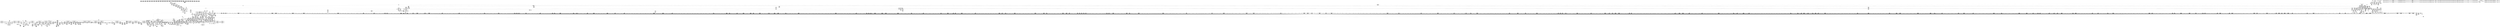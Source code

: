 digraph {
	CE0x40c3420 [shape=record,shape=Mrecord,label="{CE0x40c3420|0:_i16,_4:_i32,_8:_i16,_40:_%struct.super_block*,_72:_i32,_:_SCMRE_198,199_}"]
	CE0x4192790 [shape=record,shape=Mrecord,label="{CE0x4192790|aa_cred_profile:lnot3|security/apparmor/include/context.h,100}"]
	CE0x40a9bf0 [shape=record,shape=Mrecord,label="{CE0x40a9bf0|0:_i16,_4:_i32,_8:_i16,_40:_%struct.super_block*,_72:_i32,_:_SCMRE_80,88_|*MultipleSource*|security/apparmor/include/apparmor.h,117|Function::mediated_filesystem&Arg::inode::|security/apparmor/lsm.c,349}"]
	CE0x40e6b50 [shape=record,shape=Mrecord,label="{CE0x40e6b50|0:_i16,_4:_i32,_8:_i16,_40:_%struct.super_block*,_72:_i32,_:_SCMRE_929,930_}"]
	CE0x40ab5c0 [shape=record,shape=Mrecord,label="{CE0x40ab5c0|i64*_getelementptr_inbounds_(_6_x_i64_,_6_x_i64_*___llvm_gcov_ctr82,_i64_0,_i64_4)|*Constant*|*SummSink*}"]
	CE0x40f1c80 [shape=record,shape=Mrecord,label="{CE0x40f1c80|80:_i64,_:_CRE_580,581_}"]
	CE0x4145860 [shape=record,shape=Mrecord,label="{CE0x4145860|common_perm:mask|Function::common_perm&Arg::mask::|*SummSink*}"]
	CE0x416c2f0 [shape=record,shape=Mrecord,label="{CE0x416c2f0|__aa_current_profile:do.end}"]
	CE0x40d1360 [shape=record,shape=Mrecord,label="{CE0x40d1360|80:_i64,_:_CRE_1321,1322_}"]
	CE0x40a5fe0 [shape=record,shape=Mrecord,label="{CE0x40a5fe0|__aa_current_profile:entry|*SummSource*}"]
	CE0x40fdaf0 [shape=record,shape=Mrecord,label="{CE0x40fdaf0|80:_i64,_:_CRE_1211,1212_}"]
	CE0x418a980 [shape=record,shape=Mrecord,label="{CE0x418a980|aa_cred_profile:cred|Function::aa_cred_profile&Arg::cred::|*SummSink*}"]
	CE0x40d4480 [shape=record,shape=Mrecord,label="{CE0x40d4480|0:_i16,_4:_i32,_8:_i16,_40:_%struct.super_block*,_72:_i32,_:_SCMRE_554,555_}"]
	CE0x40c6210 [shape=record,shape=Mrecord,label="{CE0x40c6210|0:_i16,_4:_i32,_8:_i16,_40:_%struct.super_block*,_72:_i32,_:_SCMRE_250,251_}"]
	CE0x40c3760 [shape=record,shape=Mrecord,label="{CE0x40c3760|0:_i16,_4:_i32,_8:_i16,_40:_%struct.super_block*,_72:_i32,_:_SCMRE_200,201_}"]
	CE0x4129760 [shape=record,shape=Mrecord,label="{CE0x4129760|__aa_current_profile:land.lhs.true2|*SummSource*}"]
	CE0x4076a60 [shape=record,shape=Mrecord,label="{CE0x4076a60|_call_void_mcount()_#2|*SummSource*}"]
	CE0x416eb70 [shape=record,shape=Mrecord,label="{CE0x416eb70|i32_0|*Constant*}"]
	CE0x418f1d0 [shape=record,shape=Mrecord,label="{CE0x418f1d0|aa_cred_profile:tmp16|security/apparmor/include/context.h,100|*SummSink*}"]
	CE0x40dbec0 [shape=record,shape=Mrecord,label="{CE0x40dbec0|0:_i16,_4:_i32,_8:_i16,_40:_%struct.super_block*,_72:_i32,_:_SCMRE_656,664_|*MultipleSource*|security/apparmor/include/apparmor.h,117|Function::mediated_filesystem&Arg::inode::|security/apparmor/lsm.c,349}"]
	CE0x40f9c50 [shape=record,shape=Mrecord,label="{CE0x40f9c50|80:_i64,_:_CRE_152,160_|*MultipleSource*|security/apparmor/include/apparmor.h,117|*LoadInst*|security/apparmor/include/apparmor.h,117}"]
	CE0x40b5b30 [shape=record,shape=Mrecord,label="{CE0x40b5b30|apparmor_path_chmod:retval.0}"]
	CE0x40d95c0 [shape=record,shape=Mrecord,label="{CE0x40d95c0|0:_i16,_4:_i32,_8:_i16,_40:_%struct.super_block*,_72:_i32,_:_SCMRE_605,606_}"]
	CE0x4140a70 [shape=record,shape=Mrecord,label="{CE0x4140a70|common_perm:tmp9|security/apparmor/lsm.c,172|*SummSink*}"]
	CE0x40e88b0 [shape=record,shape=Mrecord,label="{CE0x40e88b0|0:_i16,_4:_i32,_8:_i16,_40:_%struct.super_block*,_72:_i32,_:_SCMRE_978,979_}"]
	CE0x40dd700 [shape=record,shape=Mrecord,label="{CE0x40dd700|0:_i16,_4:_i32,_8:_i16,_40:_%struct.super_block*,_72:_i32,_:_SCMRE_728,736_|*MultipleSource*|security/apparmor/include/apparmor.h,117|Function::mediated_filesystem&Arg::inode::|security/apparmor/lsm.c,349}"]
	CE0x410df10 [shape=record,shape=Mrecord,label="{CE0x410df10|80:_i64,_:_CRE_1667,1668_}"]
	CE0x40bfce0 [shape=record,shape=Mrecord,label="{CE0x40bfce0|0:_i16,_4:_i32,_8:_i16,_40:_%struct.super_block*,_72:_i32,_:_SCMRE_164,165_}"]
	CE0x418d770 [shape=record,shape=Mrecord,label="{CE0x418d770|aa_cred_profile:tmp10|security/apparmor/include/context.h,100|*SummSource*}"]
	CE0x4135f40 [shape=record,shape=Mrecord,label="{CE0x4135f40|__aa_current_profile:call3|security/apparmor/include/context.h,138|*SummSource*}"]
	CE0x418ded0 [shape=record,shape=Mrecord,label="{CE0x418ded0|get_current:tmp|*SummSource*}"]
	CE0x411d840 [shape=record,shape=Mrecord,label="{CE0x411d840|_call_void_lockdep_rcu_suspicious(i8*_getelementptr_inbounds_(_36_x_i8_,_36_x_i8_*_.str12,_i32_0,_i32_0),_i32_138,_i8*_getelementptr_inbounds_(_45_x_i8_,_45_x_i8_*_.str14,_i32_0,_i32_0))_#7,_!dbg_!15483|security/apparmor/include/context.h,138|*SummSink*}"]
	CE0x416f6f0 [shape=record,shape=Mrecord,label="{CE0x416f6f0|__aa_current_profile:do.body}"]
	CE0x4195700 [shape=record,shape=Mrecord,label="{CE0x4195700|aa_cred_profile:tmp31|security/apparmor/include/context.h,100}"]
	CE0x410ae30 [shape=record,shape=Mrecord,label="{CE0x410ae30|80:_i64,_:_CRE_1621,1622_}"]
	CE0x40f69a0 [shape=record,shape=Mrecord,label="{CE0x40f69a0|80:_i64,_:_CRE_880,896_|*MultipleSource*|security/apparmor/include/apparmor.h,117|*LoadInst*|security/apparmor/include/apparmor.h,117}"]
	CE0x40e90d0 [shape=record,shape=Mrecord,label="{CE0x40e90d0|0:_i16,_4:_i32,_8:_i16,_40:_%struct.super_block*,_72:_i32,_:_SCMRE_984,988_|*MultipleSource*|security/apparmor/include/apparmor.h,117|Function::mediated_filesystem&Arg::inode::|security/apparmor/lsm.c,349}"]
	CE0x40f7570 [shape=record,shape=Mrecord,label="{CE0x40f7570|80:_i64,_:_CRE_16,20_|*MultipleSource*|security/apparmor/include/apparmor.h,117|*LoadInst*|security/apparmor/include/apparmor.h,117}"]
	CE0x40b4de0 [shape=record,shape=Mrecord,label="{CE0x40b4de0|__aa_current_profile:tmp2|*SummSink*}"]
	CE0x4116790 [shape=record,shape=Mrecord,label="{CE0x4116790|aa_cred_profile:lnot.ext|security/apparmor/include/context.h,100|*SummSink*}"]
	CE0x40ce0b0 [shape=record,shape=Mrecord,label="{CE0x40ce0b0|0:_i16,_4:_i32,_8:_i16,_40:_%struct.super_block*,_72:_i32,_:_SCMRE_400,408_|*MultipleSource*|security/apparmor/include/apparmor.h,117|Function::mediated_filesystem&Arg::inode::|security/apparmor/lsm.c,349}"]
	CE0x4084bf0 [shape=record,shape=Mrecord,label="{CE0x4084bf0|i64*_getelementptr_inbounds_(_6_x_i64_,_6_x_i64_*___llvm_gcov_ctr82,_i64_0,_i64_3)|*Constant*}"]
	CE0x40a8b50 [shape=record,shape=Mrecord,label="{CE0x40a8b50|0:_i16,_4:_i32,_8:_i16,_40:_%struct.super_block*,_72:_i32,_:_SCMRE_32,40_|*MultipleSource*|security/apparmor/include/apparmor.h,117|Function::mediated_filesystem&Arg::inode::|security/apparmor/lsm.c,349}"]
	CE0x40ffb20 [shape=record,shape=Mrecord,label="{CE0x40ffb20|80:_i64,_:_CRE_1242,1243_}"]
	CE0x4168730 [shape=record,shape=Mrecord,label="{CE0x4168730|__aa_current_profile:tmp|*SummSink*}"]
	CE0x41967e0 [shape=record,shape=Mrecord,label="{CE0x41967e0|aa_cred_profile:tmp24|security/apparmor/include/context.h,100}"]
	CE0x40f67b0 [shape=record,shape=Mrecord,label="{CE0x40f67b0|80:_i64,_:_CRE_736,880_|*MultipleSource*|security/apparmor/include/apparmor.h,117|*LoadInst*|security/apparmor/include/apparmor.h,117}"]
	CE0x40b4430 [shape=record,shape=Mrecord,label="{CE0x40b4430|GLOBAL:aa_cred_profile|*Constant*|*SummSink*}"]
	CE0x40a6cc0 [shape=record,shape=Mrecord,label="{CE0x40a6cc0|common_perm_mnt_dentry:path|security/apparmor/lsm.c, 206|*SummSource*}"]
	CE0x4169830 [shape=record,shape=Mrecord,label="{CE0x4169830|i64*_getelementptr_inbounds_(_16_x_i64_,_16_x_i64_*___llvm_gcov_ctr46,_i64_0,_i64_1)|*Constant*|*SummSource*}"]
	CE0x41732c0 [shape=record,shape=Mrecord,label="{CE0x41732c0|aa_cred_profile:tmp6|security/apparmor/include/context.h,100|*SummSource*}"]
	CE0x41a9eb0 [shape=record,shape=Mrecord,label="{CE0x41a9eb0|44:_i32,_48:_i16,_128:_i8*,_:_SCMRE_88,89_|*MultipleSource*|security/apparmor/include/context.h,138|Function::aa_cred_profile&Arg::cred::|security/apparmor/include/context.h,99}"]
	CE0x40df6d0 [shape=record,shape=Mrecord,label="{CE0x40df6d0|0:_i16,_4:_i32,_8:_i16,_40:_%struct.super_block*,_72:_i32,_:_SCMRE_832,840_|*MultipleSource*|security/apparmor/include/apparmor.h,117|Function::mediated_filesystem&Arg::inode::|security/apparmor/lsm.c,349}"]
	CE0x40d7540 [shape=record,shape=Mrecord,label="{CE0x40d7540|0:_i16,_4:_i32,_8:_i16,_40:_%struct.super_block*,_72:_i32,_:_SCMRE_585,586_}"]
	CE0x40b9040 [shape=record,shape=Mrecord,label="{CE0x40b9040|GLOBAL:__aa_current_profile|*Constant*|*SummSink*}"]
	CE0x40c3280 [shape=record,shape=Mrecord,label="{CE0x40c3280|0:_i16,_4:_i32,_8:_i16,_40:_%struct.super_block*,_72:_i32,_:_SCMRE_197,198_}"]
	CE0x41068e0 [shape=record,shape=Mrecord,label="{CE0x41068e0|80:_i64,_:_CRE_1334,1335_}"]
	CE0x410c370 [shape=record,shape=Mrecord,label="{CE0x410c370|80:_i64,_:_CRE_1641,1642_}"]
	CE0x4077c10 [shape=record,shape=Mrecord,label="{CE0x4077c10|i32_5|*Constant*|*SummSource*}"]
	CE0x418d070 [shape=record,shape=Mrecord,label="{CE0x418d070|aa_cred_profile:do.end8|*SummSink*}"]
	CE0x4142ac0 [shape=record,shape=Mrecord,label="{CE0x4142ac0|aa_cred_profile:lor.end}"]
	CE0x4142ce0 [shape=record,shape=Mrecord,label="{CE0x4142ce0|aa_cred_profile:lor.end|*SummSink*}"]
	CE0x4112770 [shape=record,shape=Mrecord,label="{CE0x4112770|80:_i64,_:_CRE_1879,1880_}"]
	CE0x40fe1a0 [shape=record,shape=Mrecord,label="{CE0x40fe1a0|80:_i64,_:_CRE_1218,1219_}"]
	CE0x40fb770 [shape=record,shape=Mrecord,label="{CE0x40fb770|80:_i64,_:_CRE_272,280_|*MultipleSource*|security/apparmor/include/apparmor.h,117|*LoadInst*|security/apparmor/include/apparmor.h,117}"]
	CE0x4086e00 [shape=record,shape=Mrecord,label="{CE0x4086e00|common_perm_mnt_dentry:tmp|*SummSource*}"]
	CE0x40a58f0 [shape=record,shape=Mrecord,label="{CE0x40a58f0|common_perm:mode|security/apparmor/lsm.c,169|*SummSink*}"]
	CE0x4086d20 [shape=record,shape=Mrecord,label="{CE0x4086d20|common_perm_mnt_dentry:tmp}"]
	CE0x41186f0 [shape=record,shape=Mrecord,label="{CE0x41186f0|__aa_current_profile:tmp13|security/apparmor/include/context.h,138|*SummSource*}"]
	CE0x40a5580 [shape=record,shape=Mrecord,label="{CE0x40a5580|mediated_filesystem:tmp}"]
	CE0x4197cd0 [shape=record,shape=Mrecord,label="{CE0x4197cd0|aa_cred_profile:tmp26|security/apparmor/include/context.h,100|*SummSink*}"]
	CE0x40b7e20 [shape=record,shape=Mrecord,label="{CE0x40b7e20|mediated_filesystem:bb|*SummSource*}"]
	CE0x40c78d0 [shape=record,shape=Mrecord,label="{CE0x40c78d0|0:_i16,_4:_i32,_8:_i16,_40:_%struct.super_block*,_72:_i32,_:_SCMRE_264,265_}"]
	CE0x416ef40 [shape=record,shape=Mrecord,label="{CE0x416ef40|i64_2|*Constant*}"]
	CE0x40d2f80 [shape=record,shape=Mrecord,label="{CE0x40d2f80|0:_i16,_4:_i32,_8:_i16,_40:_%struct.super_block*,_72:_i32,_:_SCMRE_512,520_|*MultipleSource*|security/apparmor/include/apparmor.h,117|Function::mediated_filesystem&Arg::inode::|security/apparmor/lsm.c,349}"]
	CE0x41aa9e0 [shape=record,shape=Mrecord,label="{CE0x41aa9e0|_call_void_asm_sideeffect_1:_09ud2_0A.pushsection___bug_table,_22a_22_0A2:_09.long_1b_-_2b,_$_0:c_-_2b_0A_09.word_$_1:c_,_0_0A_09.org_2b+$_2:c_0A.popsection_,_i,i,i,_dirflag_,_fpsr_,_flags_(i8*_getelementptr_inbounds_(_36_x_i8_,_36_x_i8_*_.str12,_i32_0,_i32_0),_i32_100,_i64_12)_#2,_!dbg_!15490,_!srcloc_!15493|security/apparmor/include/context.h,100}"]
	CE0x412b4c0 [shape=record,shape=Mrecord,label="{CE0x412b4c0|i64*_getelementptr_inbounds_(_2_x_i64_,_2_x_i64_*___llvm_gcov_ctr83,_i64_0,_i64_0)|*Constant*|*SummSink*}"]
	CE0x40eb860 [shape=record,shape=Mrecord,label="{CE0x40eb860|80:_i64,_:_CRE_410,411_}"]
	CE0x40c73f0 [shape=record,shape=Mrecord,label="{CE0x40c73f0|0:_i16,_4:_i32,_8:_i16,_40:_%struct.super_block*,_72:_i32,_:_SCMRE_261,262_}"]
	CE0x40b8ec0 [shape=record,shape=Mrecord,label="{CE0x40b8ec0|GLOBAL:__aa_current_profile|*Constant*|*SummSource*}"]
	CE0x3d3d6a0 [shape=record,shape=Mrecord,label="{CE0x3d3d6a0|apparmor_path_chmod:tmp2|*LoadInst*|security/apparmor/lsm.c,349}"]
	CE0x416d910 [shape=record,shape=Mrecord,label="{CE0x416d910|__aa_current_profile:if.end}"]
	CE0x41474a0 [shape=record,shape=Mrecord,label="{CE0x41474a0|common_perm:tmp8|security/apparmor/lsm.c,170|*SummSink*}"]
	CE0x4138910 [shape=record,shape=Mrecord,label="{CE0x4138910|44:_i32,_48:_i16,_128:_i8*,_:_SCMRE_36,40_|*MultipleSource*|security/apparmor/include/context.h,138|Function::aa_cred_profile&Arg::cred::|security/apparmor/include/context.h,99}"]
	CE0x40ff080 [shape=record,shape=Mrecord,label="{CE0x40ff080|80:_i64,_:_CRE_1232,1233_}"]
	CE0x40d07b0 [shape=record,shape=Mrecord,label="{CE0x40d07b0|80:_i64,_:_CRE_1310,1311_}"]
	CE0x4122670 [shape=record,shape=Mrecord,label="{CE0x4122670|common_perm_mnt_dentry:tmp5|security/apparmor/lsm.c,207}"]
	CE0x40f3e80 [shape=record,shape=Mrecord,label="{CE0x40f3e80|80:_i64,_:_CRE_612,613_}"]
	CE0x40bf4c0 [shape=record,shape=Mrecord,label="{CE0x40bf4c0|0:_i16,_4:_i32,_8:_i16,_40:_%struct.super_block*,_72:_i32,_:_SCMRE_159,160_}"]
	CE0x41192b0 [shape=record,shape=Mrecord,label="{CE0x41192b0|i64*_getelementptr_inbounds_(_11_x_i64_,_11_x_i64_*___llvm_gcov_ctr58,_i64_0,_i64_8)|*Constant*}"]
	CE0x4094cc0 [shape=record,shape=Mrecord,label="{CE0x4094cc0|common_perm_mnt_dentry:entry|*SummSink*}"]
	CE0x412b620 [shape=record,shape=Mrecord,label="{CE0x412b620|i64_-2147483648|*Constant*|*SummSource*}"]
	CE0x41aa0f0 [shape=record,shape=Mrecord,label="{CE0x41aa0f0|44:_i32,_48:_i16,_128:_i8*,_:_SCMRE_96,104_|*MultipleSource*|security/apparmor/include/context.h,138|Function::aa_cred_profile&Arg::cred::|security/apparmor/include/context.h,99}"]
	CE0x41a0ee0 [shape=record,shape=Mrecord,label="{CE0x41a0ee0|aa_cred_profile:tmp13}"]
	CE0x40a4d20 [shape=record,shape=Mrecord,label="{CE0x40a4d20|mediated_filesystem:tmp|*SummSink*}"]
	CE0x40e2570 [shape=record,shape=Mrecord,label="{CE0x40e2570|0:_i16,_4:_i32,_8:_i16,_40:_%struct.super_block*,_72:_i32,_:_SCMRE_886,887_}"]
	CE0x4095c90 [shape=record,shape=Mrecord,label="{CE0x4095c90|0:_i16,_4:_i32,_8:_i16,_40:_%struct.super_block*,_72:_i32,_:_SCMRE_476,477_}"]
	CE0x4140990 [shape=record,shape=Mrecord,label="{CE0x4140990|common_perm:tmp9|security/apparmor/lsm.c,172}"]
	CE0x40e30d0 [shape=record,shape=Mrecord,label="{CE0x40e30d0|0:_i16,_4:_i32,_8:_i16,_40:_%struct.super_block*,_72:_i32,_:_SCMRE_893,894_}"]
	CE0x4111110 [shape=record,shape=Mrecord,label="{CE0x4111110|80:_i64,_:_CRE_1816,1824_|*MultipleSource*|security/apparmor/include/apparmor.h,117|*LoadInst*|security/apparmor/include/apparmor.h,117}"]
	CE0x40cc1f0 [shape=record,shape=Mrecord,label="{CE0x40cc1f0|0:_i16,_4:_i32,_8:_i16,_40:_%struct.super_block*,_72:_i32,_:_SCMRE_309,310_}"]
	CE0x40fc310 [shape=record,shape=Mrecord,label="{CE0x40fc310|80:_i64,_:_CRE_320,328_|*MultipleSource*|security/apparmor/include/apparmor.h,117|*LoadInst*|security/apparmor/include/apparmor.h,117}"]
	CE0x40c4120 [shape=record,shape=Mrecord,label="{CE0x40c4120|0:_i16,_4:_i32,_8:_i16,_40:_%struct.super_block*,_72:_i32,_:_SCMRE_206,207_}"]
	CE0x40c56b0 [shape=record,shape=Mrecord,label="{CE0x40c56b0|0:_i16,_4:_i32,_8:_i16,_40:_%struct.super_block*,_72:_i32,_:_SCMRE_242,243_}"]
	CE0x419f8a0 [shape=record,shape=Mrecord,label="{CE0x419f8a0|aa_cred_profile:tmp8|security/apparmor/include/context.h,100|*SummSource*}"]
	CE0x40c8430 [shape=record,shape=Mrecord,label="{CE0x40c8430|0:_i16,_4:_i32,_8:_i16,_40:_%struct.super_block*,_72:_i32,_:_SCMRE_271,272_}"]
	CE0x406cd60 [shape=record,shape=Mrecord,label="{CE0x406cd60|apparmor_path_chmod:if.then|*SummSource*}"]
	CE0x419b3a0 [shape=record,shape=Mrecord,label="{CE0x419b3a0|aa_cred_profile:if.then|*SummSource*}"]
	CE0x40f63d0 [shape=record,shape=Mrecord,label="{CE0x40f63d0|80:_i64,_:_CRE_712,720_|*MultipleSource*|security/apparmor/include/apparmor.h,117|*LoadInst*|security/apparmor/include/apparmor.h,117}"]
	CE0x40c5d30 [shape=record,shape=Mrecord,label="{CE0x40c5d30|0:_i16,_4:_i32,_8:_i16,_40:_%struct.super_block*,_72:_i32,_:_SCMRE_247,248_}"]
	CE0x4191f00 [shape=record,shape=Mrecord,label="{CE0x4191f00|aa_cred_profile:lnot|security/apparmor/include/context.h,100|*SummSink*}"]
	CE0x40d22c0 [shape=record,shape=Mrecord,label="{CE0x40d22c0|0:_i16,_4:_i32,_8:_i16,_40:_%struct.super_block*,_72:_i32,_:_SCMRE_488,496_|*MultipleSource*|security/apparmor/include/apparmor.h,117|Function::mediated_filesystem&Arg::inode::|security/apparmor/lsm.c,349}"]
	CE0x40a6830 [shape=record,shape=Mrecord,label="{CE0x40a6830|_call_void_mcount()_#2|*SummSource*}"]
	CE0x413ec30 [shape=record,shape=Mrecord,label="{CE0x413ec30|aa_path_perm:flags|Function::aa_path_perm&Arg::flags::|*SummSource*}"]
	CE0x40a88f0 [shape=record,shape=Mrecord,label="{CE0x40a88f0|0:_i16,_4:_i32,_8:_i16,_40:_%struct.super_block*,_72:_i32,_:_SCMRE_24,32_|*MultipleSource*|security/apparmor/include/apparmor.h,117|Function::mediated_filesystem&Arg::inode::|security/apparmor/lsm.c,349}"]
	CE0x40ebca0 [shape=record,shape=Mrecord,label="{CE0x40ebca0|80:_i64,_:_CRE_414,415_}"]
	CE0x40f4810 [shape=record,shape=Mrecord,label="{CE0x40f4810|80:_i64,_:_CRE_621,622_}"]
	CE0x41175d0 [shape=record,shape=Mrecord,label="{CE0x41175d0|i64*_getelementptr_inbounds_(_5_x_i64_,_5_x_i64_*___llvm_gcov_ctr57,_i64_0,_i64_0)|*Constant*|*SummSink*}"]
	CE0x4146520 [shape=record,shape=Mrecord,label="{CE0x4146520|i64*_getelementptr_inbounds_(_5_x_i64_,_5_x_i64_*___llvm_gcov_ctr57,_i64_0,_i64_3)|*Constant*|*SummSource*}"]
	CE0x40e4450 [shape=record,shape=Mrecord,label="{CE0x40e4450|0:_i16,_4:_i32,_8:_i16,_40:_%struct.super_block*,_72:_i32,_:_SCMRE_905,906_}"]
	CE0x419a220 [shape=record,shape=Mrecord,label="{CE0x419a220|44:_i32,_48:_i16,_128:_i8*,_:_SCMRE_32,36_|*MultipleSource*|security/apparmor/include/context.h,138|Function::aa_cred_profile&Arg::cred::|security/apparmor/include/context.h,99}"]
	CE0x406a8b0 [shape=record,shape=Mrecord,label="{CE0x406a8b0|apparmor_path_chmod:return}"]
	CE0x4107e20 [shape=record,shape=Mrecord,label="{CE0x4107e20|80:_i64,_:_CRE_1354,1355_}"]
	CE0x41a9c40 [shape=record,shape=Mrecord,label="{CE0x41a9c40|aa_cred_profile:do.end8|*SummSource*}"]
	CE0x40e5490 [shape=record,shape=Mrecord,label="{CE0x40e5490|0:_i16,_4:_i32,_8:_i16,_40:_%struct.super_block*,_72:_i32,_:_SCMRE_915,916_}"]
	CE0x40aa690 [shape=record,shape=Mrecord,label="{CE0x40aa690|_ret_i1_%lnot,_!dbg_!15473|security/apparmor/include/apparmor.h,117}"]
	CE0x40ddc40 [shape=record,shape=Mrecord,label="{CE0x40ddc40|0:_i16,_4:_i32,_8:_i16,_40:_%struct.super_block*,_72:_i32,_:_SCMRE_744,752_|*MultipleSource*|security/apparmor/include/apparmor.h,117|Function::mediated_filesystem&Arg::inode::|security/apparmor/lsm.c,349}"]
	CE0x40c2240 [shape=record,shape=Mrecord,label="{CE0x40c2240|0:_i16,_4:_i32,_8:_i16,_40:_%struct.super_block*,_72:_i32,_:_SCMRE_187,188_}"]
	CE0x40ffa10 [shape=record,shape=Mrecord,label="{CE0x40ffa10|80:_i64,_:_CRE_1241,1242_}"]
	CE0x4195f40 [shape=record,shape=Mrecord,label="{CE0x4195f40|i64*_getelementptr_inbounds_(_16_x_i64_,_16_x_i64_*___llvm_gcov_ctr46,_i64_0,_i64_15)|*Constant*|*SummSource*}"]
	CE0x411c450 [shape=record,shape=Mrecord,label="{CE0x411c450|__aa_current_profile:tmp15|security/apparmor/include/context.h,138|*SummSource*}"]
	CE0x41157c0 [shape=record,shape=Mrecord,label="{CE0x41157c0|common_perm_mnt_dentry:uid|security/apparmor/lsm.c,207|*SummSink*}"]
	CE0x40f1510 [shape=record,shape=Mrecord,label="{CE0x40f1510|80:_i64,_:_CRE_573,574_}"]
	CE0x4101b00 [shape=record,shape=Mrecord,label="{CE0x4101b00|80:_i64,_:_CRE_1272,1273_}"]
	CE0x406c9c0 [shape=record,shape=Mrecord,label="{CE0x406c9c0|apparmor_path_chmod:if.end|*SummSource*}"]
	CE0x40b5820 [shape=record,shape=Mrecord,label="{CE0x40b5820|_ret_i32_%call,_!dbg_!15481|security/apparmor/lsm.c,211|*SummSink*}"]
	CE0x412ab00 [shape=record,shape=Mrecord,label="{CE0x412ab00|common_perm_mnt_dentry:tmp1|*SummSink*}"]
	CE0x407abc0 [shape=record,shape=Mrecord,label="{CE0x407abc0|aa_cred_profile:tobool|security/apparmor/include/context.h,100}"]
	CE0x40aac10 [shape=record,shape=Mrecord,label="{CE0x40aac10|GLOBAL:mediated_filesystem|*Constant*|*SummSource*}"]
	CE0x410f120 [shape=record,shape=Mrecord,label="{CE0x410f120|80:_i64,_:_CRE_1684,1685_}"]
	CE0x41279e0 [shape=record,shape=Mrecord,label="{CE0x41279e0|COLLAPSED:_GCMRE___llvm_gcov_ctr46_internal_global_16_x_i64_zeroinitializer:_elem_0:default:}"]
	CE0x4071de0 [shape=record,shape=Mrecord,label="{CE0x4071de0|common_perm_mnt_dentry:mask|Function::common_perm_mnt_dentry&Arg::mask::|*SummSink*}"]
	CE0x40d2460 [shape=record,shape=Mrecord,label="{CE0x40d2460|0:_i16,_4:_i32,_8:_i16,_40:_%struct.super_block*,_72:_i32,_:_SCMRE_496,500_|*MultipleSource*|security/apparmor/include/apparmor.h,117|Function::mediated_filesystem&Arg::inode::|security/apparmor/lsm.c,349}"]
	CE0x40ce350 [shape=record,shape=Mrecord,label="{CE0x40ce350|0:_i16,_4:_i32,_8:_i16,_40:_%struct.super_block*,_72:_i32,_:_SCMRE_408,416_|*MultipleSource*|security/apparmor/include/apparmor.h,117|Function::mediated_filesystem&Arg::inode::|security/apparmor/lsm.c,349}"]
	CE0x41958f0 [shape=record,shape=Mrecord,label="{CE0x41958f0|aa_cred_profile:tmp31|security/apparmor/include/context.h,100|*SummSource*}"]
	CE0x41afe20 [shape=record,shape=Mrecord,label="{CE0x41afe20|aa_cred_profile:tmp9|security/apparmor/include/context.h,100|*SummSource*}"]
	CE0x410c7b0 [shape=record,shape=Mrecord,label="{CE0x410c7b0|80:_i64,_:_CRE_1645,1646_}"]
	CE0x40c85d0 [shape=record,shape=Mrecord,label="{CE0x40c85d0|0:_i16,_4:_i32,_8:_i16,_40:_%struct.super_block*,_72:_i32,_:_SCMRE_272,273_}"]
	CE0x40df430 [shape=record,shape=Mrecord,label="{CE0x40df430|0:_i16,_4:_i32,_8:_i16,_40:_%struct.super_block*,_72:_i32,_:_SCMRE_824,832_|*MultipleSource*|security/apparmor/include/apparmor.h,117|Function::mediated_filesystem&Arg::inode::|security/apparmor/lsm.c,349}"]
	CE0x4143c40 [shape=record,shape=Mrecord,label="{CE0x4143c40|common_perm:tmp5|security/apparmor/lsm.c,169|*SummSource*}"]
	CE0x40ceb30 [shape=record,shape=Mrecord,label="{CE0x40ceb30|0:_i16,_4:_i32,_8:_i16,_40:_%struct.super_block*,_72:_i32,_:_SCMRE_432,440_|*MultipleSource*|security/apparmor/include/apparmor.h,117|Function::mediated_filesystem&Arg::inode::|security/apparmor/lsm.c,349}"]
	CE0x40bfb40 [shape=record,shape=Mrecord,label="{CE0x40bfb40|0:_i16,_4:_i32,_8:_i16,_40:_%struct.super_block*,_72:_i32,_:_SCMRE_163,164_}"]
	CE0x40ebb90 [shape=record,shape=Mrecord,label="{CE0x40ebb90|80:_i64,_:_CRE_413,414_}"]
	CE0x41695a0 [shape=record,shape=Mrecord,label="{CE0x41695a0|i64*_getelementptr_inbounds_(_16_x_i64_,_16_x_i64_*___llvm_gcov_ctr46,_i64_0,_i64_1)|*Constant*}"]
	CE0x40f9870 [shape=record,shape=Mrecord,label="{CE0x40f9870|80:_i64,_:_CRE_136,140_|*MultipleSource*|security/apparmor/include/apparmor.h,117|*LoadInst*|security/apparmor/include/apparmor.h,117}"]
	CE0x40b6de0 [shape=record,shape=Mrecord,label="{CE0x40b6de0|apparmor_path_chmod:tmp15|security/apparmor/lsm.c,353|*SummSink*}"]
	CE0x4142f10 [shape=record,shape=Mrecord,label="{CE0x4142f10|common_perm:tmp3|security/apparmor/lsm.c,169|*SummSink*}"]
	CE0x40f9e40 [shape=record,shape=Mrecord,label="{CE0x40f9e40|80:_i64,_:_CRE_160,176_|*MultipleSource*|security/apparmor/include/apparmor.h,117|*LoadInst*|security/apparmor/include/apparmor.h,117}"]
	CE0x4173510 [shape=record,shape=Mrecord,label="{CE0x4173510|i64_0|*Constant*}"]
	CE0x40f65c0 [shape=record,shape=Mrecord,label="{CE0x40f65c0|80:_i64,_:_CRE_720,736_|*MultipleSource*|security/apparmor/include/apparmor.h,117|*LoadInst*|security/apparmor/include/apparmor.h,117}"]
	CE0x40b9560 [shape=record,shape=Mrecord,label="{CE0x40b9560|mediated_filesystem:tmp2|*SummSink*}"]
	CE0x409a440 [shape=record,shape=Mrecord,label="{CE0x409a440|aa_cred_profile:profile11|security/apparmor/include/context.h,101|*SummSource*}"]
	CE0x40f0b30 [shape=record,shape=Mrecord,label="{CE0x40f0b30|80:_i64,_:_CRE_563,564_}"]
	CE0x4098bb0 [shape=record,shape=Mrecord,label="{CE0x4098bb0|_ret_i1_%lnot,_!dbg_!15473|security/apparmor/include/apparmor.h,117|*SummSink*}"]
	CE0x40b2570 [shape=record,shape=Mrecord,label="{CE0x40b2570|i32_4|*Constant*|*SummSink*}"]
	CE0x413ba90 [shape=record,shape=Mrecord,label="{CE0x413ba90|__aa_current_profile:tmp}"]
	CE0x40b1020 [shape=record,shape=Mrecord,label="{CE0x40b1020|_call_void_mcount()_#2|*SummSource*}"]
	CE0x413ca70 [shape=record,shape=Mrecord,label="{CE0x413ca70|_call_void_mcount()_#2|*SummSink*}"]
	CE0x40d6840 [shape=record,shape=Mrecord,label="{CE0x40d6840|0:_i16,_4:_i32,_8:_i16,_40:_%struct.super_block*,_72:_i32,_:_SCMRE_577,578_}"]
	CE0x416ebe0 [shape=record,shape=Mrecord,label="{CE0x416ebe0|aa_cred_profile:security|security/apparmor/include/context.h,99}"]
	CE0x410e350 [shape=record,shape=Mrecord,label="{CE0x410e350|80:_i64,_:_CRE_1671,1672_}"]
	CE0x40c7db0 [shape=record,shape=Mrecord,label="{CE0x40c7db0|0:_i16,_4:_i32,_8:_i16,_40:_%struct.super_block*,_72:_i32,_:_SCMRE_267,268_}"]
	CE0x40de6c0 [shape=record,shape=Mrecord,label="{CE0x40de6c0|0:_i16,_4:_i32,_8:_i16,_40:_%struct.super_block*,_72:_i32,_:_SCMRE_776,792_|*MultipleSource*|security/apparmor/include/apparmor.h,117|Function::mediated_filesystem&Arg::inode::|security/apparmor/lsm.c,349}"]
	CE0x40f3d70 [shape=record,shape=Mrecord,label="{CE0x40f3d70|80:_i64,_:_CRE_611,612_}"]
	CE0x40a4420 [shape=record,shape=Mrecord,label="{CE0x40a4420|mediated_filesystem:tmp1|*SummSource*}"]
	CE0x40abbb0 [shape=record,shape=Mrecord,label="{CE0x40abbb0|i32_8|*Constant*}"]
	CE0x40e4c70 [shape=record,shape=Mrecord,label="{CE0x40e4c70|0:_i16,_4:_i32,_8:_i16,_40:_%struct.super_block*,_72:_i32,_:_SCMRE_910,911_}"]
	CE0x4136730 [shape=record,shape=Mrecord,label="{CE0x4136730|common_perm_mnt_dentry:tmp7|*LoadInst*|security/apparmor/lsm.c,208|*SummSink*}"]
	CE0x40a5190 [shape=record,shape=Mrecord,label="{CE0x40a5190|__aa_current_profile:tmp3|*SummSink*}"]
	CE0x40c8910 [shape=record,shape=Mrecord,label="{CE0x40c8910|0:_i16,_4:_i32,_8:_i16,_40:_%struct.super_block*,_72:_i32,_:_SCMRE_274,275_}"]
	"CONST[source:1(input),value:2(dynamic)][purpose:{object}][SrcIdx:0]"
	CE0x411bd60 [shape=record,shape=Mrecord,label="{CE0x411bd60|i8*_getelementptr_inbounds_(_45_x_i8_,_45_x_i8_*_.str14,_i32_0,_i32_0)|*Constant*|*SummSink*}"]
	CE0x40d3ca0 [shape=record,shape=Mrecord,label="{CE0x40d3ca0|0:_i16,_4:_i32,_8:_i16,_40:_%struct.super_block*,_72:_i32,_:_SCMRE_544,552_|*MultipleSource*|security/apparmor/include/apparmor.h,117|Function::mediated_filesystem&Arg::inode::|security/apparmor/lsm.c,349}"]
	CE0x419aea0 [shape=record,shape=Mrecord,label="{CE0x419aea0|aa_cred_profile:do.body}"]
	CE0x40cc530 [shape=record,shape=Mrecord,label="{CE0x40cc530|0:_i16,_4:_i32,_8:_i16,_40:_%struct.super_block*,_72:_i32,_:_SCMRE_311,312_}"]
	CE0x412a1c0 [shape=record,shape=Mrecord,label="{CE0x412a1c0|common_perm_mnt_dentry:dentry2|security/apparmor/lsm.c,206|*SummSource*}"]
	CE0x4078ed0 [shape=record,shape=Mrecord,label="{CE0x4078ed0|apparmor_path_chmod:return|*SummSource*}"]
	CE0x412a8f0 [shape=record,shape=Mrecord,label="{CE0x412a8f0|_call_void_mcount()_#2}"]
	CE0x40c63b0 [shape=record,shape=Mrecord,label="{CE0x40c63b0|0:_i16,_4:_i32,_8:_i16,_40:_%struct.super_block*,_72:_i32,_:_SCMRE_251,252_}"]
	CE0x4199350 [shape=record,shape=Mrecord,label="{CE0x4199350|aa_cred_profile:tmp29|security/apparmor/include/context.h,100}"]
	CE0x41232f0 [shape=record,shape=Mrecord,label="{CE0x41232f0|aa_cred_profile:tmp2|*SummSource*}"]
	CE0x407a950 [shape=record,shape=Mrecord,label="{CE0x407a950|%struct.aa_task_cxt*_null|*Constant*|*SummSink*}"]
	CE0x40eb640 [shape=record,shape=Mrecord,label="{CE0x40eb640|80:_i64,_:_CRE_408,409_}"]
	CE0x4096af0 [shape=record,shape=Mrecord,label="{CE0x4096af0|i32_256|*Constant*}"]
	CE0x406a750 [shape=record,shape=Mrecord,label="{CE0x406a750|i32_0|*Constant*|*SummSource*}"]
	CE0x40b62c0 [shape=record,shape=Mrecord,label="{CE0x40b62c0|i64*_getelementptr_inbounds_(_6_x_i64_,_6_x_i64_*___llvm_gcov_ctr82,_i64_0,_i64_5)|*Constant*|*SummSink*}"]
	CE0x4118a60 [shape=record,shape=Mrecord,label="{CE0x4118a60|__aa_current_profile:tmp14|security/apparmor/include/context.h,138|*SummSource*}"]
	CE0x40eb0f0 [shape=record,shape=Mrecord,label="{CE0x40eb0f0|80:_i64,_:_CRE_403,404_}"]
	CE0x4100f50 [shape=record,shape=Mrecord,label="{CE0x4100f50|80:_i64,_:_CRE_1261,1262_}"]
	CE0x40e5cb0 [shape=record,shape=Mrecord,label="{CE0x40e5cb0|0:_i16,_4:_i32,_8:_i16,_40:_%struct.super_block*,_72:_i32,_:_SCMRE_920,921_}"]
	CE0x40bd4c0 [shape=record,shape=Mrecord,label="{CE0x40bd4c0|0:_i16,_4:_i32,_8:_i16,_40:_%struct.super_block*,_72:_i32,_:_SCMRE_138,139_}"]
	CE0x416f0a0 [shape=record,shape=Mrecord,label="{CE0x416f0a0|__aa_current_profile:tmp4|security/apparmor/include/context.h,138}"]
	CE0x418b5c0 [shape=record,shape=Mrecord,label="{CE0x418b5c0|i64*_getelementptr_inbounds_(_2_x_i64_,_2_x_i64_*___llvm_gcov_ctr112,_i64_0,_i64_0)|*Constant*}"]
	CE0x40cc6d0 [shape=record,shape=Mrecord,label="{CE0x40cc6d0|0:_i16,_4:_i32,_8:_i16,_40:_%struct.super_block*,_72:_i32,_:_SCMRE_312,320_|*MultipleSource*|security/apparmor/include/apparmor.h,117|Function::mediated_filesystem&Arg::inode::|security/apparmor/lsm.c,349}"]
	CE0x40dcc30 [shape=record,shape=Mrecord,label="{CE0x40dcc30|0:_i16,_4:_i32,_8:_i16,_40:_%struct.super_block*,_72:_i32,_:_SCMRE_688,692_|*MultipleSource*|security/apparmor/include/apparmor.h,117|Function::mediated_filesystem&Arg::inode::|security/apparmor/lsm.c,349}"]
	CE0x40b03b0 [shape=record,shape=Mrecord,label="{CE0x40b03b0|common_perm_mnt_dentry:tmp4|*LoadInst*|security/apparmor/lsm.c,207|*SummSource*}"]
	CE0x4195a10 [shape=record,shape=Mrecord,label="{CE0x4195a10|aa_cred_profile:tmp31|security/apparmor/include/context.h,100|*SummSink*}"]
	CE0x410f450 [shape=record,shape=Mrecord,label="{CE0x410f450|80:_i64,_:_CRE_1687,1688_}"]
	CE0x40e28b0 [shape=record,shape=Mrecord,label="{CE0x40e28b0|0:_i16,_4:_i32,_8:_i16,_40:_%struct.super_block*,_72:_i32,_:_SCMRE_888,889_}"]
	CE0x416f610 [shape=record,shape=Mrecord,label="{CE0x416f610|__aa_current_profile:do.end|*SummSink*}"]
	CE0x4137e70 [shape=record,shape=Mrecord,label="{CE0x4137e70|i64*_getelementptr_inbounds_(_16_x_i64_,_16_x_i64_*___llvm_gcov_ctr46,_i64_0,_i64_0)|*Constant*}"]
	CE0x40e6330 [shape=record,shape=Mrecord,label="{CE0x40e6330|0:_i16,_4:_i32,_8:_i16,_40:_%struct.super_block*,_72:_i32,_:_SCMRE_924,925_}"]
	CE0x419f010 [shape=record,shape=Mrecord,label="{CE0x419f010|aa_cred_profile:tmp30|security/apparmor/include/context.h,100}"]
	CE0x4197750 [shape=record,shape=Mrecord,label="{CE0x4197750|i64*_getelementptr_inbounds_(_16_x_i64_,_16_x_i64_*___llvm_gcov_ctr46,_i64_0,_i64_12)|*Constant*|*SummSink*}"]
	CE0x40f1620 [shape=record,shape=Mrecord,label="{CE0x40f1620|80:_i64,_:_CRE_574,575_}"]
	CE0x4168ce0 [shape=record,shape=Mrecord,label="{CE0x4168ce0|0:_i8,_:_GCMR___aa_current_profile.__warned_internal_global_i8_0,_section_.data.unlikely_,_align_1:_elem_0:default:}"]
	CE0x41447a0 [shape=record,shape=Mrecord,label="{CE0x41447a0|GLOBAL:common_perm|*Constant*|*SummSource*}"]
	CE0x416b690 [shape=record,shape=Mrecord,label="{CE0x416b690|aa_cred_profile:profile|security/apparmor/include/context.h,100}"]
	CE0x4145410 [shape=record,shape=Mrecord,label="{CE0x4145410|common_perm:path|Function::common_perm&Arg::path::|*SummSink*}"]
	CE0x40eb750 [shape=record,shape=Mrecord,label="{CE0x40eb750|80:_i64,_:_CRE_409,410_}"]
	CE0x40eb420 [shape=record,shape=Mrecord,label="{CE0x40eb420|80:_i64,_:_CRE_406,407_}"]
	CE0x4084970 [shape=record,shape=Mrecord,label="{CE0x4084970|i64_0|*Constant*|*SummSink*}"]
	CE0x406a410 [shape=record,shape=Mrecord,label="{CE0x406a410|apparmor_path_chmod:tmp1}"]
	CE0x40c1f00 [shape=record,shape=Mrecord,label="{CE0x40c1f00|0:_i16,_4:_i32,_8:_i16,_40:_%struct.super_block*,_72:_i32,_:_SCMRE_185,186_}"]
	CE0x40f07d0 [shape=record,shape=Mrecord,label="{CE0x40f07d0|80:_i64,_:_CRE_561,562_}"]
	CE0x416c7f0 [shape=record,shape=Mrecord,label="{CE0x416c7f0|%struct.aa_profile*_null|*Constant*}"]
	CE0x41a04e0 [shape=record,shape=Mrecord,label="{CE0x41a04e0|%struct.aa_profile*_null|*Constant*|*SummSource*}"]
	CE0x40e3f70 [shape=record,shape=Mrecord,label="{CE0x40e3f70|0:_i16,_4:_i32,_8:_i16,_40:_%struct.super_block*,_72:_i32,_:_SCMRE_902,903_}"]
	CE0x40ff6e0 [shape=record,shape=Mrecord,label="{CE0x40ff6e0|80:_i64,_:_CRE_1238,1239_}"]
	CE0x40c9950 [shape=record,shape=Mrecord,label="{CE0x40c9950|0:_i16,_4:_i32,_8:_i16,_40:_%struct.super_block*,_72:_i32,_:_SCMRE_284,285_}"]
	CE0x418e490 [shape=record,shape=Mrecord,label="{CE0x418e490|_call_void_mcount()_#2|*SummSource*}"]
	CE0x41003a0 [shape=record,shape=Mrecord,label="{CE0x41003a0|80:_i64,_:_CRE_1250,1251_}"]
	CE0x40b14c0 [shape=record,shape=Mrecord,label="{CE0x40b14c0|common_perm:if.end}"]
	CE0x40d3f40 [shape=record,shape=Mrecord,label="{CE0x40d3f40|0:_i16,_4:_i32,_8:_i16,_40:_%struct.super_block*,_72:_i32,_:_SCMRE_552,553_}"]
	CE0x40feb30 [shape=record,shape=Mrecord,label="{CE0x40feb30|80:_i64,_:_CRE_1227,1228_}"]
	CE0x40d5800 [shape=record,shape=Mrecord,label="{CE0x40d5800|0:_i16,_4:_i32,_8:_i16,_40:_%struct.super_block*,_72:_i32,_:_SCMRE_567,568_}"]
	CE0x40d4ca0 [shape=record,shape=Mrecord,label="{CE0x40d4ca0|0:_i16,_4:_i32,_8:_i16,_40:_%struct.super_block*,_72:_i32,_:_SCMRE_560,561_}"]
	CE0x40750c0 [shape=record,shape=Mrecord,label="{CE0x40750c0|GLOBAL:mediated_filesystem|*Constant*}"]
	CE0x4198f60 [shape=record,shape=Mrecord,label="{CE0x4198f60|aa_cred_profile:tmp28|security/apparmor/include/context.h,100}"]
	CE0x4192fd0 [shape=record,shape=Mrecord,label="{CE0x4192fd0|get_current:tmp4|./arch/x86/include/asm/current.h,14|*SummSink*}"]
	CE0x4072db0 [shape=record,shape=Mrecord,label="{CE0x4072db0|apparmor_path_chmod:bb|*SummSink*}"]
	CE0x40718a0 [shape=record,shape=Mrecord,label="{CE0x40718a0|common_perm:if.then|*SummSink*}"]
	CE0x418bc10 [shape=record,shape=Mrecord,label="{CE0x418bc10|aa_cred_profile:tobool4|security/apparmor/include/context.h,100}"]
	CE0x40be7c0 [shape=record,shape=Mrecord,label="{CE0x40be7c0|0:_i16,_4:_i32,_8:_i16,_40:_%struct.super_block*,_72:_i32,_:_SCMRE_151,152_}"]
	CE0x40fe3c0 [shape=record,shape=Mrecord,label="{CE0x40fe3c0|80:_i64,_:_CRE_1220,1221_}"]
	CE0x4146c20 [shape=record,shape=Mrecord,label="{CE0x4146c20|common_perm:tmp7|security/apparmor/lsm.c,170|*SummSource*}"]
	CE0x40c7590 [shape=record,shape=Mrecord,label="{CE0x40c7590|0:_i16,_4:_i32,_8:_i16,_40:_%struct.super_block*,_72:_i32,_:_SCMRE_262,263_}"]
	CE0x41236b0 [shape=record,shape=Mrecord,label="{CE0x41236b0|common_perm:tmp2|security/apparmor/lsm.c,169|*SummSink*}"]
	CE0x4099d50 [shape=record,shape=Mrecord,label="{CE0x4099d50|aa_cred_profile:tmp33|security/apparmor/include/context.h,101}"]
	CE0x40ccdc0 [shape=record,shape=Mrecord,label="{CE0x40ccdc0|0:_i16,_4:_i32,_8:_i16,_40:_%struct.super_block*,_72:_i32,_:_SCMRE_336,344_|*MultipleSource*|security/apparmor/include/apparmor.h,117|Function::mediated_filesystem&Arg::inode::|security/apparmor/lsm.c,349}"]
	CE0x4129ff0 [shape=record,shape=Mrecord,label="{CE0x4129ff0|0:_%struct.vfsmount*,_8:_%struct.dentry*,_:_SCMRE_0,8_|*MultipleSource*|security/apparmor/lsm.c, 206|security/apparmor/lsm.c,206}"]
	CE0x4168ec0 [shape=record,shape=Mrecord,label="{CE0x4168ec0|__aa_current_profile:tmp8|security/apparmor/include/context.h,138|*SummSink*}"]
	CE0x40aa440 [shape=record,shape=Mrecord,label="{CE0x40aa440|apparmor_path_chmod:tmp12|*LoadInst*|security/apparmor/lsm.c,352}"]
	CE0x40ecda0 [shape=record,shape=Mrecord,label="{CE0x40ecda0|80:_i64,_:_CRE_430,431_}"]
	CE0x41416e0 [shape=record,shape=Mrecord,label="{CE0x41416e0|__aa_current_profile:bb}"]
	CE0x413ad10 [shape=record,shape=Mrecord,label="{CE0x413ad10|__aa_current_profile:tobool1|security/apparmor/include/context.h,138|*SummSink*}"]
	CE0x40b3b60 [shape=record,shape=Mrecord,label="{CE0x40b3b60|__aa_current_profile:call4|security/apparmor/include/context.h,138|*SummSource*}"]
	"CONST[source:0(mediator),value:2(dynamic)][purpose:{object}]"
	CE0x40c9fd0 [shape=record,shape=Mrecord,label="{CE0x40c9fd0|0:_i16,_4:_i32,_8:_i16,_40:_%struct.super_block*,_72:_i32,_:_SCMRE_288,289_}"]
	CE0x40f3820 [shape=record,shape=Mrecord,label="{CE0x40f3820|80:_i64,_:_CRE_606,607_}"]
	CE0x4074220 [shape=record,shape=Mrecord,label="{CE0x4074220|apparmor_path_chmod:tmp7|security/apparmor/lsm.c,349|*SummSource*}"]
	CE0x40c58f0 [shape=record,shape=Mrecord,label="{CE0x40c58f0|0:_i16,_4:_i32,_8:_i16,_40:_%struct.super_block*,_72:_i32,_:_SCMRE_243,244_}"]
	CE0x4139730 [shape=record,shape=Mrecord,label="{CE0x4139730|__aa_current_profile:tmp9|security/apparmor/include/context.h,138|*SummSource*}"]
	CE0x40c2da0 [shape=record,shape=Mrecord,label="{CE0x40c2da0|0:_i16,_4:_i32,_8:_i16,_40:_%struct.super_block*,_72:_i32,_:_SCMRE_194,195_}"]
	CE0x40d09d0 [shape=record,shape=Mrecord,label="{CE0x40d09d0|80:_i64,_:_CRE_1312,1313_}"]
	CE0x40d4e40 [shape=record,shape=Mrecord,label="{CE0x40d4e40|0:_i16,_4:_i32,_8:_i16,_40:_%struct.super_block*,_72:_i32,_:_SCMRE_561,562_}"]
	CE0x40da460 [shape=record,shape=Mrecord,label="{CE0x40da460|0:_i16,_4:_i32,_8:_i16,_40:_%struct.super_block*,_72:_i32,_:_SCMRE_614,615_}"]
	CE0x418ea50 [shape=record,shape=Mrecord,label="{CE0x418ea50|aa_cred_profile:tmp15|security/apparmor/include/context.h,100|*SummSource*}"]
	CE0x410fdb0 [shape=record,shape=Mrecord,label="{CE0x410fdb0|80:_i64,_:_CRE_1728,1736_|*MultipleSource*|security/apparmor/include/apparmor.h,117|*LoadInst*|security/apparmor/include/apparmor.h,117}"]
	CE0x40e35b0 [shape=record,shape=Mrecord,label="{CE0x40e35b0|0:_i16,_4:_i32,_8:_i16,_40:_%struct.super_block*,_72:_i32,_:_SCMRE_896,897_}"]
	CE0x413cb30 [shape=record,shape=Mrecord,label="{CE0x413cb30|get_current:tmp4|./arch/x86/include/asm/current.h,14}"]
	CE0x4109250 [shape=record,shape=Mrecord,label="{CE0x4109250|80:_i64,_:_CRE_1373,1374_}"]
	CE0x40a74d0 [shape=record,shape=Mrecord,label="{CE0x40a74d0|i32_22|*Constant*|*SummSource*}"]
	CE0x411e870 [shape=record,shape=Mrecord,label="{CE0x411e870|__aa_current_profile:tmp19|security/apparmor/include/context.h,138|*SummSink*}"]
	CE0x40c3f80 [shape=record,shape=Mrecord,label="{CE0x40c3f80|0:_i16,_4:_i32,_8:_i16,_40:_%struct.super_block*,_72:_i32,_:_SCMRE_205,206_}"]
	CE0x40f54d0 [shape=record,shape=Mrecord,label="{CE0x40f54d0|80:_i64,_:_CRE_640,648_|*MultipleSource*|security/apparmor/include/apparmor.h,117|*LoadInst*|security/apparmor/include/apparmor.h,117}"]
	CE0x41460e0 [shape=record,shape=Mrecord,label="{CE0x41460e0|common_perm:tmp6|security/apparmor/lsm.c,169|*SummSink*}"]
	CE0x4171240 [shape=record,shape=Mrecord,label="{CE0x4171240|__aa_current_profile:tmp12|security/apparmor/include/context.h,138}"]
	CE0x4094340 [shape=record,shape=Mrecord,label="{CE0x4094340|apparmor_path_chmod:tmp3|security/apparmor/lsm.c,349|*SummSource*}"]
	CE0x40f3b50 [shape=record,shape=Mrecord,label="{CE0x40f3b50|80:_i64,_:_CRE_609,610_}"]
	CE0x40eb970 [shape=record,shape=Mrecord,label="{CE0x40eb970|80:_i64,_:_CRE_411,412_}"]
	CE0x40bf660 [shape=record,shape=Mrecord,label="{CE0x40bf660|0:_i16,_4:_i32,_8:_i16,_40:_%struct.super_block*,_72:_i32,_:_SCMRE_160,161_}"]
	CE0x4107c00 [shape=record,shape=Mrecord,label="{CE0x4107c00|80:_i64,_:_CRE_1352,1353_}"]
	CE0x4114240 [shape=record,shape=Mrecord,label="{CE0x4114240|mediated_filesystem:tmp5|security/apparmor/include/apparmor.h,117|*SummSource*}"]
	CE0x40eda60 [shape=record,shape=Mrecord,label="{CE0x40eda60|80:_i64,_:_CRE_442,443_}"]
	CE0x4077370 [shape=record,shape=Mrecord,label="{CE0x4077370|GLOBAL:__llvm_gcov_ctr82|Global_var:__llvm_gcov_ctr82|*SummSource*}"]
	CE0x41a8e90 [shape=record,shape=Mrecord,label="{CE0x41a8e90|44:_i32,_48:_i16,_128:_i8*,_:_SCMRE_136,144_|*MultipleSource*|security/apparmor/include/context.h,138|Function::aa_cred_profile&Arg::cred::|security/apparmor/include/context.h,99}"]
	CE0x40b6ae0 [shape=record,shape=Mrecord,label="{CE0x40b6ae0|apparmor_path_chmod:tmp15|security/apparmor/lsm.c,353}"]
	CE0x4121c60 [shape=record,shape=Mrecord,label="{CE0x4121c60|common_perm:tmp|*SummSink*}"]
	CE0x411c9d0 [shape=record,shape=Mrecord,label="{CE0x411c9d0|__aa_current_profile:tmp16|security/apparmor/include/context.h,138|*SummSource*}"]
	CE0x40f5800 [shape=record,shape=Mrecord,label="{CE0x40f5800|80:_i64,_:_CRE_656,664_|*MultipleSource*|security/apparmor/include/apparmor.h,117|*LoadInst*|security/apparmor/include/apparmor.h,117}"]
	CE0x4110760 [shape=record,shape=Mrecord,label="{CE0x4110760|80:_i64,_:_CRE_1776,1784_|*MultipleSource*|security/apparmor/include/apparmor.h,117|*LoadInst*|security/apparmor/include/apparmor.h,117}"]
	CE0x410c6a0 [shape=record,shape=Mrecord,label="{CE0x410c6a0|80:_i64,_:_CRE_1644,1645_}"]
	CE0x40d59a0 [shape=record,shape=Mrecord,label="{CE0x40d59a0|0:_i16,_4:_i32,_8:_i16,_40:_%struct.super_block*,_72:_i32,_:_SCMRE_568,569_}"]
	CE0x4094190 [shape=record,shape=Mrecord,label="{CE0x4094190|apparmor_path_chmod:tmp3|security/apparmor/lsm.c,349}"]
	CE0x40cb690 [shape=record,shape=Mrecord,label="{CE0x40cb690|0:_i16,_4:_i32,_8:_i16,_40:_%struct.super_block*,_72:_i32,_:_SCMRE_302,303_}"]
	CE0x40ee3f0 [shape=record,shape=Mrecord,label="{CE0x40ee3f0|80:_i64,_:_CRE_451,452_}"]
	CE0x416cbc0 [shape=record,shape=Mrecord,label="{CE0x416cbc0|aa_cred_profile:tmp12|security/apparmor/include/context.h,100}"]
	CE0x41a90d0 [shape=record,shape=Mrecord,label="{CE0x41a90d0|44:_i32,_48:_i16,_128:_i8*,_:_SCMRE_144,152_|*MultipleSource*|security/apparmor/include/context.h,138|Function::aa_cred_profile&Arg::cred::|security/apparmor/include/context.h,99}"]
	CE0x410b6b0 [shape=record,shape=Mrecord,label="{CE0x410b6b0|80:_i64,_:_CRE_1629,1630_}"]
	CE0x40f8720 [shape=record,shape=Mrecord,label="{CE0x40f8720|80:_i64,_:_CRE_72,80_|*MultipleSource*|security/apparmor/include/apparmor.h,117|*LoadInst*|security/apparmor/include/apparmor.h,117}"]
	CE0x4109fc0 [shape=record,shape=Mrecord,label="{CE0x4109fc0|80:_i64,_:_CRE_1592,1596_|*MultipleSource*|security/apparmor/include/apparmor.h,117|*LoadInst*|security/apparmor/include/apparmor.h,117}"]
	CE0x4137c60 [shape=record,shape=Mrecord,label="{CE0x4137c60|aa_cred_profile:do.body6|*SummSource*}"]
	CE0x4127d00 [shape=record,shape=Mrecord,label="{CE0x4127d00|i64*_getelementptr_inbounds_(_11_x_i64_,_11_x_i64_*___llvm_gcov_ctr58,_i64_0,_i64_1)|*Constant*|*SummSource*}"]
	CE0x41187d0 [shape=record,shape=Mrecord,label="{CE0x41187d0|__aa_current_profile:tmp14|security/apparmor/include/context.h,138}"]
	CE0x4137850 [shape=record,shape=Mrecord,label="{CE0x4137850|i64*_getelementptr_inbounds_(_11_x_i64_,_11_x_i64_*___llvm_gcov_ctr58,_i64_0,_i64_0)|*Constant*|*SummSource*}"]
	CE0x416ac80 [shape=record,shape=Mrecord,label="{CE0x416ac80|GLOBAL:__llvm_gcov_ctr58|Global_var:__llvm_gcov_ctr58}"]
	CE0x41aa880 [shape=record,shape=Mrecord,label="{CE0x41aa880|aa_cred_profile:tmp21|security/apparmor/include/context.h,100|*SummSink*}"]
	CE0x40e4ad0 [shape=record,shape=Mrecord,label="{CE0x40e4ad0|0:_i16,_4:_i32,_8:_i16,_40:_%struct.super_block*,_72:_i32,_:_SCMRE_909,910_}"]
	CE0x4123600 [shape=record,shape=Mrecord,label="{CE0x4123600|i64_3|*Constant*}"]
	CE0x40b1400 [shape=record,shape=Mrecord,label="{CE0x40b1400|common_perm:bb|*SummSink*}"]
	CE0x4192b20 [shape=record,shape=Mrecord,label="{CE0x4192b20|aa_cred_profile:lnot3|security/apparmor/include/context.h,100|*SummSource*}"]
	CE0x40abf20 [shape=record,shape=Mrecord,label="{CE0x40abf20|mediated_filesystem:i_sb|security/apparmor/include/apparmor.h,117}"]
	CE0x40b0da0 [shape=record,shape=Mrecord,label="{CE0x40b0da0|common_perm:tmp2|security/apparmor/lsm.c,169|*SummSource*}"]
	CE0x4113c70 [shape=record,shape=Mrecord,label="{CE0x4113c70|80:_i64,_:_CRE_2264,2268_|*MultipleSource*|security/apparmor/include/apparmor.h,117|*LoadInst*|security/apparmor/include/apparmor.h,117}"]
	CE0x419f080 [shape=record,shape=Mrecord,label="{CE0x419f080|aa_cred_profile:tmp30|security/apparmor/include/context.h,100|*SummSource*}"]
	CE0x40ec740 [shape=record,shape=Mrecord,label="{CE0x40ec740|80:_i64,_:_CRE_424,425_}"]
	CE0x413e790 [shape=record,shape=Mrecord,label="{CE0x413e790|aa_path_perm:path|Function::aa_path_perm&Arg::path::|*SummSource*}"]
	CE0x40dc990 [shape=record,shape=Mrecord,label="{CE0x40dc990|0:_i16,_4:_i32,_8:_i16,_40:_%struct.super_block*,_72:_i32,_:_SCMRE_684,688_|*MultipleSource*|security/apparmor/include/apparmor.h,117|Function::mediated_filesystem&Arg::inode::|security/apparmor/lsm.c,349}"]
	CE0x411d760 [shape=record,shape=Mrecord,label="{CE0x411d760|_call_void_lockdep_rcu_suspicious(i8*_getelementptr_inbounds_(_36_x_i8_,_36_x_i8_*_.str12,_i32_0,_i32_0),_i32_138,_i8*_getelementptr_inbounds_(_45_x_i8_,_45_x_i8_*_.str14,_i32_0,_i32_0))_#7,_!dbg_!15483|security/apparmor/include/context.h,138}"]
	CE0x40cacd0 [shape=record,shape=Mrecord,label="{CE0x40cacd0|0:_i16,_4:_i32,_8:_i16,_40:_%struct.super_block*,_72:_i32,_:_SCMRE_296,297_}"]
	CE0x4105e40 [shape=record,shape=Mrecord,label="{CE0x4105e40|80:_i64,_:_CRE_1324,1325_}"]
	CE0x4120840 [shape=record,shape=Mrecord,label="{CE0x4120840|i64*_getelementptr_inbounds_(_11_x_i64_,_11_x_i64_*___llvm_gcov_ctr58,_i64_0,_i64_10)|*Constant*}"]
	CE0x4196280 [shape=record,shape=Mrecord,label="{CE0x4196280|i64*_getelementptr_inbounds_(_16_x_i64_,_16_x_i64_*___llvm_gcov_ctr46,_i64_0,_i64_15)|*Constant*|*SummSink*}"]
	CE0x4109be0 [shape=record,shape=Mrecord,label="{CE0x4109be0|80:_i64,_:_CRE_1568,1584_|*MultipleSource*|security/apparmor/include/apparmor.h,117|*LoadInst*|security/apparmor/include/apparmor.h,117}"]
	CE0x40f1950 [shape=record,shape=Mrecord,label="{CE0x40f1950|80:_i64,_:_CRE_577,578_}"]
	CE0x4095160 [shape=record,shape=Mrecord,label="{CE0x4095160|0:_i16,_4:_i32,_8:_i16,_40:_%struct.super_block*,_72:_i32,_:_SCMRE_464,472_|*MultipleSource*|security/apparmor/include/apparmor.h,117|Function::mediated_filesystem&Arg::inode::|security/apparmor/lsm.c,349}"]
	CE0x40aada0 [shape=record,shape=Mrecord,label="{CE0x40aada0|GLOBAL:mediated_filesystem|*Constant*|*SummSink*}"]
	CE0x41a0be0 [shape=record,shape=Mrecord,label="{CE0x41a0be0|aa_cred_profile:lnot|security/apparmor/include/context.h,100}"]
	CE0x40ff900 [shape=record,shape=Mrecord,label="{CE0x40ff900|80:_i64,_:_CRE_1240,1241_}"]
	"CONST[source:0(mediator),value:0(static)][purpose:{operation}][SrcIdx:2]"
	CE0x40fe800 [shape=record,shape=Mrecord,label="{CE0x40fe800|80:_i64,_:_CRE_1224,1225_}"]
	CE0x4138dc0 [shape=record,shape=Mrecord,label="{CE0x4138dc0|aa_cred_profile:do.end10|*SummSource*}"]
	CE0x40f4920 [shape=record,shape=Mrecord,label="{CE0x40f4920|80:_i64,_:_CRE_622,623_}"]
	CE0x418dd30 [shape=record,shape=Mrecord,label="{CE0x418dd30|aa_cred_profile:tmp11|security/apparmor/include/context.h,100|*SummSink*}"]
	CE0x40fd380 [shape=record,shape=Mrecord,label="{CE0x40fd380|i32_10|*Constant*|*SummSource*}"]
	CE0x40f1400 [shape=record,shape=Mrecord,label="{CE0x40f1400|80:_i64,_:_CRE_572,573_}"]
	CE0x40ff3b0 [shape=record,shape=Mrecord,label="{CE0x40ff3b0|80:_i64,_:_CRE_1235,1236_}"]
	CE0x407aac0 [shape=record,shape=Mrecord,label="{CE0x407aac0|i64_3|*Constant*}"]
	CE0x4147720 [shape=record,shape=Mrecord,label="{CE0x4147720|common_perm:call1|security/apparmor/lsm.c,170}"]
	CE0x40befe0 [shape=record,shape=Mrecord,label="{CE0x40befe0|0:_i16,_4:_i32,_8:_i16,_40:_%struct.super_block*,_72:_i32,_:_SCMRE_156,157_}"]
	CE0x4196ee0 [shape=record,shape=Mrecord,label="{CE0x4196ee0|aa_cred_profile:tmp25|security/apparmor/include/context.h,100|*SummSink*}"]
	CE0x4169be0 [shape=record,shape=Mrecord,label="{CE0x4169be0|i64*_getelementptr_inbounds_(_11_x_i64_,_11_x_i64_*___llvm_gcov_ctr58,_i64_0,_i64_0)|*Constant*}"]
	CE0x41a95c0 [shape=record,shape=Mrecord,label="{CE0x41a95c0|aa_cred_profile:do.cond|*SummSource*}"]
	CE0x411eb80 [shape=record,shape=Mrecord,label="{CE0x411eb80|__aa_current_profile:tmp20|security/apparmor/include/context.h,138}"]
	CE0x40ef2d0 [shape=record,shape=Mrecord,label="{CE0x40ef2d0|80:_i64,_:_CRE_472,480_|*MultipleSource*|security/apparmor/include/apparmor.h,117|*LoadInst*|security/apparmor/include/apparmor.h,117}"]
	CE0x40e4790 [shape=record,shape=Mrecord,label="{CE0x40e4790|0:_i16,_4:_i32,_8:_i16,_40:_%struct.super_block*,_72:_i32,_:_SCMRE_907,908_}"]
	CE0x4077ae0 [shape=record,shape=Mrecord,label="{CE0x4077ae0|apparmor_path_chmod:if.then}"]
	CE0x40ab440 [shape=record,shape=Mrecord,label="{CE0x40ab440|i64*_getelementptr_inbounds_(_6_x_i64_,_6_x_i64_*___llvm_gcov_ctr82,_i64_0,_i64_4)|*Constant*|*SummSource*}"]
	CE0x40f3c60 [shape=record,shape=Mrecord,label="{CE0x40f3c60|80:_i64,_:_CRE_610,611_}"]
	CE0x4141270 [shape=record,shape=Mrecord,label="{CE0x4141270|common_perm:tmp10|security/apparmor/lsm.c,172|*SummSink*}"]
	CE0x40e8370 [shape=record,shape=Mrecord,label="{CE0x40e8370|0:_i16,_4:_i32,_8:_i16,_40:_%struct.super_block*,_72:_i32,_:_SCMRE_976,977_}"]
	CE0x419a690 [shape=record,shape=Mrecord,label="{CE0x419a690|44:_i32,_48:_i16,_128:_i8*,_:_SCMRE_112,120_|*MultipleSource*|security/apparmor/include/context.h,138|Function::aa_cred_profile&Arg::cred::|security/apparmor/include/context.h,99}"]
	CE0x40aa4b0 [shape=record,shape=Mrecord,label="{CE0x40aa4b0|apparmor_path_chmod:tmp11|security/apparmor/lsm.c,352}"]
	CE0x4114050 [shape=record,shape=Mrecord,label="{CE0x4114050|mediated_filesystem:tmp5|security/apparmor/include/apparmor.h,117}"]
	CE0x41267b0 [shape=record,shape=Mrecord,label="{CE0x41267b0|__aa_current_profile:tmp1|*SummSource*}"]
	CE0x40d80a0 [shape=record,shape=Mrecord,label="{CE0x40d80a0|0:_i16,_4:_i32,_8:_i16,_40:_%struct.super_block*,_72:_i32,_:_SCMRE_592,593_}"]
	CE0x4106f40 [shape=record,shape=Mrecord,label="{CE0x4106f40|80:_i64,_:_CRE_1340,1341_}"]
	CE0x4101280 [shape=record,shape=Mrecord,label="{CE0x4101280|80:_i64,_:_CRE_1264,1265_}"]
	CE0x4141810 [shape=record,shape=Mrecord,label="{CE0x4141810|__aa_current_profile:bb|*SummSource*}"]
	CE0x40a43b0 [shape=record,shape=Mrecord,label="{CE0x40a43b0|mediated_filesystem:tmp1}"]
	CE0x4116610 [shape=record,shape=Mrecord,label="{CE0x4116610|aa_cred_profile:lnot.ext|security/apparmor/include/context.h,100|*SummSource*}"]
	CE0x40ea230 [shape=record,shape=Mrecord,label="{CE0x40ea230|80:_i64,_:_CRE_384,388_|*MultipleSource*|security/apparmor/include/apparmor.h,117|*LoadInst*|security/apparmor/include/apparmor.h,117}"]
	CE0x4128660 [shape=record,shape=Mrecord,label="{CE0x4128660|get_current:tmp1|*SummSink*}"]
	CE0x40d1c40 [shape=record,shape=Mrecord,label="{CE0x40d1c40|0:_i16,_4:_i32,_8:_i16,_40:_%struct.super_block*,_72:_i32,_:_SCMRE_484,485_}"]
	CE0x40a8db0 [shape=record,shape=Mrecord,label="{CE0x40a8db0|0:_i16,_4:_i32,_8:_i16,_40:_%struct.super_block*,_72:_i32,_:_SCMRE_40,48_|*MultipleSource*|security/apparmor/include/apparmor.h,117|Function::mediated_filesystem&Arg::inode::|security/apparmor/lsm.c,349}"]
	CE0x410d140 [shape=record,shape=Mrecord,label="{CE0x410d140|80:_i64,_:_CRE_1654,1655_}"]
	CE0x40e8c00 [shape=record,shape=Mrecord,label="{CE0x40e8c00|0:_i16,_4:_i32,_8:_i16,_40:_%struct.super_block*,_72:_i32,_:_SCMRE_980,981_}"]
	CE0x4084db0 [shape=record,shape=Mrecord,label="{CE0x4084db0|GLOBAL:__llvm_gcov_ctr82|Global_var:__llvm_gcov_ctr82}"]
	CE0x41448b0 [shape=record,shape=Mrecord,label="{CE0x41448b0|GLOBAL:common_perm|*Constant*|*SummSink*}"]
	CE0x40ff7f0 [shape=record,shape=Mrecord,label="{CE0x40ff7f0|80:_i64,_:_CRE_1239,1240_}"]
	CE0x4122790 [shape=record,shape=Mrecord,label="{CE0x4122790|common_perm_mnt_dentry:i_uid|security/apparmor/lsm.c,207|*SummSink*}"]
	CE0x412be30 [shape=record,shape=Mrecord,label="{CE0x412be30|common_perm:tmp3|security/apparmor/lsm.c,169}"]
	CE0x41a9750 [shape=record,shape=Mrecord,label="{CE0x41a9750|44:_i32,_48:_i16,_128:_i8*,_:_SCMRE_44,48_|*MultipleSource*|security/apparmor/include/context.h,138|Function::aa_cred_profile&Arg::cred::|security/apparmor/include/context.h,99}"]
	CE0x40d7060 [shape=record,shape=Mrecord,label="{CE0x40d7060|0:_i16,_4:_i32,_8:_i16,_40:_%struct.super_block*,_72:_i32,_:_SCMRE_582,583_}"]
	CE0x40abff0 [shape=record,shape=Mrecord,label="{CE0x40abff0|mediated_filesystem:i_sb|security/apparmor/include/apparmor.h,117|*SummSource*}"]
	CE0x41015b0 [shape=record,shape=Mrecord,label="{CE0x41015b0|80:_i64,_:_CRE_1267,1268_}"]
	CE0x4145fb0 [shape=record,shape=Mrecord,label="{CE0x4145fb0|common_perm:tmp6|security/apparmor/lsm.c,169|*SummSource*}"]
	CE0x40b1250 [shape=record,shape=Mrecord,label="{CE0x40b1250|__aa_current_profile:call|security/apparmor/include/context.h,138}"]
	CE0x4125f60 [shape=record,shape=Mrecord,label="{CE0x4125f60|common_perm:call|security/apparmor/lsm.c,168|*SummSource*}"]
	CE0x4148390 [shape=record,shape=Mrecord,label="{CE0x4148390|aa_path_perm:op|Function::aa_path_perm&Arg::op::}"]
	CE0x411f640 [shape=record,shape=Mrecord,label="{CE0x411f640|get_current:entry}"]
	CE0x40b3e70 [shape=record,shape=Mrecord,label="{CE0x40b3e70|GLOBAL:aa_cred_profile|*Constant*}"]
	CE0x40d73a0 [shape=record,shape=Mrecord,label="{CE0x40d73a0|0:_i16,_4:_i32,_8:_i16,_40:_%struct.super_block*,_72:_i32,_:_SCMRE_584,585_}"]
	CE0x40e0690 [shape=record,shape=Mrecord,label="{CE0x40e0690|0:_i16,_4:_i32,_8:_i16,_40:_%struct.super_block*,_72:_i32,_:_SCMRE_866,867_}"]
	CE0x40f3930 [shape=record,shape=Mrecord,label="{CE0x40f3930|80:_i64,_:_CRE_607,608_}"]
	CE0x4137d60 [shape=record,shape=Mrecord,label="{CE0x4137d60|aa_cred_profile:do.body6|*SummSink*}"]
	CE0x411b670 [shape=record,shape=Mrecord,label="{CE0x411b670|i32_138|*Constant*|*SummSink*}"]
	CE0x40f9270 [shape=record,shape=Mrecord,label="{CE0x40f9270|80:_i64,_:_CRE_120,128_|*MultipleSource*|security/apparmor/include/apparmor.h,117|*LoadInst*|security/apparmor/include/apparmor.h,117}"]
	CE0x412b7e0 [shape=record,shape=Mrecord,label="{CE0x412b7e0|i64_0|*Constant*}"]
	CE0x4143350 [shape=record,shape=Mrecord,label="{CE0x4143350|GLOBAL:__llvm_gcov_ctr57|Global_var:__llvm_gcov_ctr57|*SummSource*}"]
	CE0x4116950 [shape=record,shape=Mrecord,label="{CE0x4116950|aa_cred_profile:conv|security/apparmor/include/context.h,100}"]
	CE0x40e2a50 [shape=record,shape=Mrecord,label="{CE0x40e2a50|0:_i16,_4:_i32,_8:_i16,_40:_%struct.super_block*,_72:_i32,_:_SCMRE_889,890_}"]
	CE0x41acae0 [shape=record,shape=Mrecord,label="{CE0x41acae0|aa_cred_profile:tmp22|security/apparmor/include/context.h,100|*SummSource*}"]
	CE0x40d8720 [shape=record,shape=Mrecord,label="{CE0x40d8720|0:_i16,_4:_i32,_8:_i16,_40:_%struct.super_block*,_72:_i32,_:_SCMRE_596,597_}"]
	CE0x40d54c0 [shape=record,shape=Mrecord,label="{CE0x40d54c0|0:_i16,_4:_i32,_8:_i16,_40:_%struct.super_block*,_72:_i32,_:_SCMRE_565,566_}"]
	CE0x41456a0 [shape=record,shape=Mrecord,label="{CE0x41456a0|common_perm:mask|Function::common_perm&Arg::mask::|*SummSource*}"]
	CE0x40a5820 [shape=record,shape=Mrecord,label="{CE0x40a5820|common_perm:mode|security/apparmor/lsm.c,169|*SummSource*}"]
	CE0x41ad230 [shape=record,shape=Mrecord,label="{CE0x41ad230|aa_cred_profile:tmp23|security/apparmor/include/context.h,100|*SummSink*}"]
	CE0x40b65a0 [shape=record,shape=Mrecord,label="{CE0x40b65a0|apparmor_path_chmod:tmp14|security/apparmor/lsm.c,353}"]
	CE0x4116cf0 [shape=record,shape=Mrecord,label="{CE0x4116cf0|aa_cred_profile:conv|security/apparmor/include/context.h,100|*SummSink*}"]
	CE0x40ee1d0 [shape=record,shape=Mrecord,label="{CE0x40ee1d0|80:_i64,_:_CRE_449,450_}"]
	CE0x40aaa90 [shape=record,shape=Mrecord,label="{CE0x40aaa90|apparmor_path_chmod:call|security/apparmor/lsm.c,349|*SummSink*}"]
	CE0x40fd0a0 [shape=record,shape=Mrecord,label="{CE0x40fd0a0|80:_i64,_:_CRE_376,380_|*MultipleSource*|security/apparmor/include/apparmor.h,117|*LoadInst*|security/apparmor/include/apparmor.h,117}"]
	CE0x40be480 [shape=record,shape=Mrecord,label="{CE0x40be480|0:_i16,_4:_i32,_8:_i16,_40:_%struct.super_block*,_72:_i32,_:_SCMRE_149,150_}"]
	CE0x40c2720 [shape=record,shape=Mrecord,label="{CE0x40c2720|0:_i16,_4:_i32,_8:_i16,_40:_%struct.super_block*,_72:_i32,_:_SCMRE_190,191_}"]
	CE0x4142df0 [shape=record,shape=Mrecord,label="{CE0x4142df0|aa_cred_profile:do.body5}"]
	CE0x4100180 [shape=record,shape=Mrecord,label="{CE0x4100180|80:_i64,_:_CRE_1248,1249_}"]
	CE0x410cd00 [shape=record,shape=Mrecord,label="{CE0x410cd00|80:_i64,_:_CRE_1650,1651_}"]
	CE0x407d420 [shape=record,shape=Mrecord,label="{CE0x407d420|0:_%struct.vfsmount*,_8:_%struct.dentry*,_:_CRE_8,16_|*MultipleSource*|Function::apparmor_path_chmod&Arg::path::|security/apparmor/lsm.c,349}"]
	CE0x40d0540 [shape=record,shape=Mrecord,label="{CE0x40d0540|80:_i64,_:_CRE_1307,1308_}"]
	CE0x40949c0 [shape=record,shape=Mrecord,label="{CE0x40949c0|i64_0|*Constant*}"]
	CE0x40f76f0 [shape=record,shape=Mrecord,label="{CE0x40f76f0|i64_-2147483648|*Constant*}"]
	CE0x40d1140 [shape=record,shape=Mrecord,label="{CE0x40d1140|80:_i64,_:_CRE_1319,1320_}"]
	CE0x41acb50 [shape=record,shape=Mrecord,label="{CE0x41acb50|aa_cred_profile:tmp22|security/apparmor/include/context.h,100|*SummSink*}"]
	CE0x40ecc90 [shape=record,shape=Mrecord,label="{CE0x40ecc90|80:_i64,_:_CRE_429,430_}"]
	CE0x40ab000 [shape=record,shape=Mrecord,label="{CE0x40ab000|mediated_filesystem:entry|*SummSource*}"]
	CE0x4110f20 [shape=record,shape=Mrecord,label="{CE0x4110f20|80:_i64,_:_CRE_1808,1816_|*MultipleSource*|security/apparmor/include/apparmor.h,117|*LoadInst*|security/apparmor/include/apparmor.h,117}"]
	CE0x40af230 [shape=record,shape=Mrecord,label="{CE0x40af230|GLOBAL:common_perm_mnt_dentry|*Constant*|*SummSink*}"]
	CE0x40b3c30 [shape=record,shape=Mrecord,label="{CE0x40b3c30|__aa_current_profile:call4|security/apparmor/include/context.h,138|*SummSink*}"]
	CE0x40f03c0 [shape=record,shape=Mrecord,label="{CE0x40f03c0|80:_i64,_:_CRE_552,556_|*MultipleSource*|security/apparmor/include/apparmor.h,117|*LoadInst*|security/apparmor/include/apparmor.h,117}"]
	CE0x40f8ea0 [shape=record,shape=Mrecord,label="{CE0x40f8ea0|80:_i64,_:_CRE_104,112_|*MultipleSource*|security/apparmor/include/apparmor.h,117|*LoadInst*|security/apparmor/include/apparmor.h,117}"]
	CE0x40d1250 [shape=record,shape=Mrecord,label="{CE0x40d1250|80:_i64,_:_CRE_1320,1321_}"]
	CE0x4095eb0 [shape=record,shape=Mrecord,label="{CE0x4095eb0|0:_i16,_4:_i32,_8:_i16,_40:_%struct.super_block*,_72:_i32,_:_SCMRE_478,479_}"]
	CE0x40fb1a0 [shape=record,shape=Mrecord,label="{CE0x40fb1a0|80:_i64,_:_CRE_256,264_|*MultipleSource*|security/apparmor/include/apparmor.h,117|*LoadInst*|security/apparmor/include/apparmor.h,117}"]
	CE0x40c5a00 [shape=record,shape=Mrecord,label="{CE0x40c5a00|0:_i16,_4:_i32,_8:_i16,_40:_%struct.super_block*,_72:_i32,_:_SCMRE_244,245_}"]
	CE0x416bd40 [shape=record,shape=Mrecord,label="{CE0x416bd40|0:_%struct.aa_profile*,_:_CMRE_0,8_|*MultipleSource*|security/apparmor/include/context.h,99|*LoadInst*|security/apparmor/include/context.h,99|security/apparmor/include/context.h,100}"]
	"CONST[source:0(mediator),value:2(dynamic)][purpose:{subject}][SrcIdx:3]"
	CE0x40e2230 [shape=record,shape=Mrecord,label="{CE0x40e2230|0:_i16,_4:_i32,_8:_i16,_40:_%struct.super_block*,_72:_i32,_:_SCMRE_884,885_}"]
	CE0x4120190 [shape=record,shape=Mrecord,label="{CE0x4120190|__aa_current_profile:tmp17|security/apparmor/include/context.h,138|*SummSource*}"]
	CE0x40b3650 [shape=record,shape=Mrecord,label="{CE0x40b3650|i32_256|*Constant*|*SummSink*}"]
	CE0x41079e0 [shape=record,shape=Mrecord,label="{CE0x41079e0|80:_i64,_:_CRE_1350,1351_}"]
	CE0x40c9470 [shape=record,shape=Mrecord,label="{CE0x40c9470|0:_i16,_4:_i32,_8:_i16,_40:_%struct.super_block*,_72:_i32,_:_SCMRE_281,282_}"]
	CE0x40adb20 [shape=record,shape=Mrecord,label="{CE0x40adb20|apparmor_path_chmod:dentry1|security/apparmor/lsm.c,352}"]
	CE0x40aee40 [shape=record,shape=Mrecord,label="{CE0x40aee40|apparmor_path_chmod:call2|security/apparmor/lsm.c,352|*SummSource*}"]
	CE0x40f8ae0 [shape=record,shape=Mrecord,label="{CE0x40f8ae0|80:_i64,_:_CRE_88,96_|*MultipleSource*|security/apparmor/include/apparmor.h,117|*LoadInst*|security/apparmor/include/apparmor.h,117}"]
	CE0x407d170 [shape=record,shape=Mrecord,label="{CE0x407d170|apparmor_path_chmod:d_inode|security/apparmor/lsm.c,349|*SummSink*}"]
	CE0x41984e0 [shape=record,shape=Mrecord,label="{CE0x41984e0|i64*_getelementptr_inbounds_(_16_x_i64_,_16_x_i64_*___llvm_gcov_ctr46,_i64_0,_i64_13)|*Constant*}"]
	CE0x413f630 [shape=record,shape=Mrecord,label="{CE0x413f630|aa_path_perm:cond|Function::aa_path_perm&Arg::cond::|*SummSource*}"]
	CE0x40ad590 [shape=record,shape=Mrecord,label="{CE0x40ad590|apparmor_path_chmod:tmp12|*LoadInst*|security/apparmor/lsm.c,352|*SummSource*}"]
	CE0x4139210 [shape=record,shape=Mrecord,label="{CE0x4139210|i64_5|*Constant*|*SummSource*}"]
	CE0x40d7200 [shape=record,shape=Mrecord,label="{CE0x40d7200|0:_i16,_4:_i32,_8:_i16,_40:_%struct.super_block*,_72:_i32,_:_SCMRE_583,584_}"]
	CE0x41018e0 [shape=record,shape=Mrecord,label="{CE0x41018e0|80:_i64,_:_CRE_1270,1271_}"]
	CE0x40ee720 [shape=record,shape=Mrecord,label="{CE0x40ee720|80:_i64,_:_CRE_454,455_}"]
	CE0x41247c0 [shape=record,shape=Mrecord,label="{CE0x41247c0|mediated_filesystem:tobool|security/apparmor/include/apparmor.h,117|*SummSink*}"]
	CE0x40a7570 [shape=record,shape=Mrecord,label="{CE0x40a7570|i32_22|*Constant*|*SummSink*}"]
	CE0x4101390 [shape=record,shape=Mrecord,label="{CE0x4101390|80:_i64,_:_CRE_1265,1266_}"]
	CE0x413bb70 [shape=record,shape=Mrecord,label="{CE0x413bb70|__aa_current_profile:tmp|*SummSource*}"]
	CE0x40b94f0 [shape=record,shape=Mrecord,label="{CE0x40b94f0|mediated_filesystem:tmp2|*SummSource*}"]
	CE0x412c0a0 [shape=record,shape=Mrecord,label="{CE0x412c0a0|i64_0|*Constant*}"]
	CE0x416eed0 [shape=record,shape=Mrecord,label="{CE0x416eed0|i64_3|*Constant*}"]
	CE0x4105f50 [shape=record,shape=Mrecord,label="{CE0x4105f50|80:_i64,_:_CRE_1325,1326_}"]
	CE0x413c8e0 [shape=record,shape=Mrecord,label="{CE0x413c8e0|__aa_current_profile:tmp8|security/apparmor/include/context.h,138}"]
	CE0x4936f40 [shape=record,shape=Mrecord,label="{CE0x4936f40|i32_1|*Constant*}"]
	CE0x40f1a60 [shape=record,shape=Mrecord,label="{CE0x40f1a60|80:_i64,_:_CRE_578,579_}"]
	CE0x40b20e0 [shape=record,shape=Mrecord,label="{CE0x40b20e0|common_perm_mnt_dentry:tmp6|security/apparmor/lsm.c,207|*SummSink*}"]
	CE0x41aaed0 [shape=record,shape=Mrecord,label="{CE0x41aaed0|_call_void_asm_sideeffect_1:_09ud2_0A.pushsection___bug_table,_22a_22_0A2:_09.long_1b_-_2b,_$_0:c_-_2b_0A_09.word_$_1:c_,_0_0A_09.org_2b+$_2:c_0A.popsection_,_i,i,i,_dirflag_,_fpsr_,_flags_(i8*_getelementptr_inbounds_(_36_x_i8_,_36_x_i8_*_.str12,_i32_0,_i32_0),_i32_100,_i64_12)_#2,_!dbg_!15490,_!srcloc_!15493|security/apparmor/include/context.h,100|*SummSink*}"]
	CE0x4112990 [shape=record,shape=Mrecord,label="{CE0x4112990|80:_i64,_:_CRE_1888,1896_|*MultipleSource*|security/apparmor/include/apparmor.h,117|*LoadInst*|security/apparmor/include/apparmor.h,117}"]
	CE0x4099e70 [shape=record,shape=Mrecord,label="{CE0x4099e70|aa_cred_profile:tmp33|security/apparmor/include/context.h,101|*SummSource*}"]
	CE0x40fbb50 [shape=record,shape=Mrecord,label="{CE0x40fbb50|80:_i64,_:_CRE_288,296_|*MultipleSource*|security/apparmor/include/apparmor.h,117|*LoadInst*|security/apparmor/include/apparmor.h,117}"]
	CE0x40aa840 [shape=record,shape=Mrecord,label="{CE0x40aa840|mediated_filesystem:inode|Function::mediated_filesystem&Arg::inode::}"]
	CE0x40fde70 [shape=record,shape=Mrecord,label="{CE0x40fde70|80:_i64,_:_CRE_1215,1216_}"]
	CE0x413bf20 [shape=record,shape=Mrecord,label="{CE0x413bf20|get_current:tmp3|*SummSink*}"]
	CE0x40963d0 [shape=record,shape=Mrecord,label="{CE0x40963d0|common_perm_mnt_dentry:dentry|Function::common_perm_mnt_dentry&Arg::dentry::|*SummSource*}"]
	CE0x410b380 [shape=record,shape=Mrecord,label="{CE0x410b380|80:_i64,_:_CRE_1626,1627_}"]
	CE0x40e9410 [shape=record,shape=Mrecord,label="{CE0x40e9410|0:_i16,_4:_i32,_8:_i16,_40:_%struct.super_block*,_72:_i32,_:_SCMRE_992,1000_|*MultipleSource*|security/apparmor/include/apparmor.h,117|Function::mediated_filesystem&Arg::inode::|security/apparmor/lsm.c,349}"]
	CE0x40a4a80 [shape=record,shape=Mrecord,label="{CE0x40a4a80|i64*_getelementptr_inbounds_(_2_x_i64_,_2_x_i64_*___llvm_gcov_ctr83,_i64_0,_i64_1)|*Constant*}"]
	CE0x41017d0 [shape=record,shape=Mrecord,label="{CE0x41017d0|80:_i64,_:_CRE_1269,1270_}"]
	CE0x4100e40 [shape=record,shape=Mrecord,label="{CE0x4100e40|80:_i64,_:_CRE_1260,1261_}"]
	CE0x410d030 [shape=record,shape=Mrecord,label="{CE0x410d030|80:_i64,_:_CRE_1653,1654_}"]
	CE0x4077e20 [shape=record,shape=Mrecord,label="{CE0x4077e20|apparmor_path_chmod:tmp1|*SummSink*}"]
	CE0x40eacb0 [shape=record,shape=Mrecord,label="{CE0x40eacb0|80:_i64,_:_CRE_399,400_}"]
	CE0x40b0120 [shape=record,shape=Mrecord,label="{CE0x40b0120|common_perm_mnt_dentry:d_inode|security/apparmor/lsm.c,207|*SummSink*}"]
	CE0x4144f70 [shape=record,shape=Mrecord,label="{CE0x4144f70|common_perm:op|Function::common_perm&Arg::op::|*SummSource*}"]
	CE0x4100290 [shape=record,shape=Mrecord,label="{CE0x4100290|80:_i64,_:_CRE_1249,1250_}"]
	CE0x40d8a60 [shape=record,shape=Mrecord,label="{CE0x40d8a60|0:_i16,_4:_i32,_8:_i16,_40:_%struct.super_block*,_72:_i32,_:_SCMRE_598,599_}"]
	CE0x41114f0 [shape=record,shape=Mrecord,label="{CE0x41114f0|80:_i64,_:_CRE_1832,1840_|*MultipleSource*|security/apparmor/include/apparmor.h,117|*LoadInst*|security/apparmor/include/apparmor.h,117}"]
	CE0x40f30b0 [shape=record,shape=Mrecord,label="{CE0x40f30b0|80:_i64,_:_CRE_599,600_}"]
	CE0x40effe0 [shape=record,shape=Mrecord,label="{CE0x40effe0|80:_i64,_:_CRE_536,540_|*MultipleSource*|security/apparmor/include/apparmor.h,117|*LoadInst*|security/apparmor/include/apparmor.h,117}"]
	CE0x40eea50 [shape=record,shape=Mrecord,label="{CE0x40eea50|80:_i64,_:_CRE_457,458_}"]
	CE0x40c0360 [shape=record,shape=Mrecord,label="{CE0x40c0360|0:_i16,_4:_i32,_8:_i16,_40:_%struct.super_block*,_72:_i32,_:_SCMRE_168,169_}"]
	CE0x40e8f30 [shape=record,shape=Mrecord,label="{CE0x40e8f30|0:_i16,_4:_i32,_8:_i16,_40:_%struct.super_block*,_72:_i32,_:_SCMRE_983,984_}"]
	CE0x4113a80 [shape=record,shape=Mrecord,label="{CE0x4113a80|80:_i64,_:_CRE_2256,2264_|*MultipleSource*|security/apparmor/include/apparmor.h,117|*LoadInst*|security/apparmor/include/apparmor.h,117}"]
	CE0x40c6070 [shape=record,shape=Mrecord,label="{CE0x40c6070|0:_i16,_4:_i32,_8:_i16,_40:_%struct.super_block*,_72:_i32,_:_SCMRE_249,250_}"]
	CE0x40ce890 [shape=record,shape=Mrecord,label="{CE0x40ce890|0:_i16,_4:_i32,_8:_i16,_40:_%struct.super_block*,_72:_i32,_:_SCMRE_424,432_|*MultipleSource*|security/apparmor/include/apparmor.h,117|Function::mediated_filesystem&Arg::inode::|security/apparmor/lsm.c,349}"]
	CE0x40cf960 [shape=record,shape=Mrecord,label="{CE0x40cf960|80:_i64,_:_CRE_1278,1279_}"]
	CE0x40abc70 [shape=record,shape=Mrecord,label="{CE0x40abc70|i32_8|*Constant*|*SummSink*}"]
	CE0x4140230 [shape=record,shape=Mrecord,label="{CE0x4140230|common_perm:error.0|*SummSink*}"]
	CE0x40cae70 [shape=record,shape=Mrecord,label="{CE0x40cae70|0:_i16,_4:_i32,_8:_i16,_40:_%struct.super_block*,_72:_i32,_:_SCMRE_297,298_}"]
	CE0x41069f0 [shape=record,shape=Mrecord,label="{CE0x41069f0|80:_i64,_:_CRE_1335,1336_}"]
	CE0x40da600 [shape=record,shape=Mrecord,label="{CE0x40da600|0:_i16,_4:_i32,_8:_i16,_40:_%struct.super_block*,_72:_i32,_:_SCMRE_615,616_}"]
	CE0x40b8550 [shape=record,shape=Mrecord,label="{CE0x40b8550|common_perm:tmp|*SummSource*}"]
	CE0x40dec00 [shape=record,shape=Mrecord,label="{CE0x40dec00|0:_i16,_4:_i32,_8:_i16,_40:_%struct.super_block*,_72:_i32,_:_SCMRE_800,804_|*MultipleSource*|security/apparmor/include/apparmor.h,117|Function::mediated_filesystem&Arg::inode::|security/apparmor/lsm.c,349}"]
	CE0x41ad110 [shape=record,shape=Mrecord,label="{CE0x41ad110|aa_cred_profile:tmp23|security/apparmor/include/context.h,100|*SummSource*}"]
	CE0x40f4e70 [shape=record,shape=Mrecord,label="{CE0x40f4e70|80:_i64,_:_CRE_627,628_}"]
	CE0x40e6190 [shape=record,shape=Mrecord,label="{CE0x40e6190|0:_i16,_4:_i32,_8:_i16,_40:_%struct.super_block*,_72:_i32,_:_SCMRE_923,924_}"]
	CE0x416a020 [shape=record,shape=Mrecord,label="{CE0x416a020|aa_cred_profile:do.body|*SummSource*}"]
	CE0x40fb580 [shape=record,shape=Mrecord,label="{CE0x40fb580|80:_i64,_:_CRE_268,272_|*MultipleSource*|security/apparmor/include/apparmor.h,117|*LoadInst*|security/apparmor/include/apparmor.h,117}"]
	CE0x4128530 [shape=record,shape=Mrecord,label="{CE0x4128530|get_current:tmp}"]
	CE0x40e45f0 [shape=record,shape=Mrecord,label="{CE0x40e45f0|0:_i16,_4:_i32,_8:_i16,_40:_%struct.super_block*,_72:_i32,_:_SCMRE_906,907_}"]
	CE0x40e1390 [shape=record,shape=Mrecord,label="{CE0x40e1390|0:_i16,_4:_i32,_8:_i16,_40:_%struct.super_block*,_72:_i32,_:_SCMRE_875,876_}"]
	CE0x40f61e0 [shape=record,shape=Mrecord,label="{CE0x40f61e0|80:_i64,_:_CRE_704,708_|*MultipleSource*|security/apparmor/include/apparmor.h,117|*LoadInst*|security/apparmor/include/apparmor.h,117}"]
	CE0x40bee40 [shape=record,shape=Mrecord,label="{CE0x40bee40|0:_i16,_4:_i32,_8:_i16,_40:_%struct.super_block*,_72:_i32,_:_SCMRE_155,156_}"]
	CE0x41471f0 [shape=record,shape=Mrecord,label="{CE0x41471f0|common_perm:tmp8|security/apparmor/lsm.c,170}"]
	CE0x40b47f0 [shape=record,shape=Mrecord,label="{CE0x40b47f0|aa_cred_profile:cred|Function::aa_cred_profile&Arg::cred::|*SummSource*}"]
	CE0x413b800 [shape=record,shape=Mrecord,label="{CE0x413b800|i64_2|*Constant*}"]
	CE0x41ac3c0 [shape=record,shape=Mrecord,label="{CE0x41ac3c0|i64_12|*Constant*|*SummSource*}"]
	CE0x406a620 [shape=record,shape=Mrecord,label="{CE0x406a620|apparmor_path_chmod:bb|*SummSource*}"]
	CE0x413e040 [shape=record,shape=Mrecord,label="{CE0x413e040|aa_path_perm:profile|Function::aa_path_perm&Arg::profile::}"]
	CE0x4142060 [shape=record,shape=Mrecord,label="{CE0x4142060|i32_0|*Constant*}"]
	CE0x4170400 [shape=record,shape=Mrecord,label="{CE0x4170400|_call_void_mcount()_#2}"]
	CE0x40f1730 [shape=record,shape=Mrecord,label="{CE0x40f1730|80:_i64,_:_CRE_575,576_}"]
	CE0x40e1530 [shape=record,shape=Mrecord,label="{CE0x40e1530|0:_i16,_4:_i32,_8:_i16,_40:_%struct.super_block*,_72:_i32,_:_SCMRE_876,877_}"]
	CE0x413fad0 [shape=record,shape=Mrecord,label="{CE0x413fad0|_ret_i32_%call17,_!dbg_!15526|security/apparmor/file.c,307|*SummSource*}"]
	CE0x41088c0 [shape=record,shape=Mrecord,label="{CE0x41088c0|80:_i64,_:_CRE_1364,1365_}"]
	CE0x413bfe0 [shape=record,shape=Mrecord,label="{CE0x413bfe0|_call_void_mcount()_#2}"]
	CE0x40b50d0 [shape=record,shape=Mrecord,label="{CE0x40b50d0|__aa_current_profile:tmp3}"]
	CE0x40d4fe0 [shape=record,shape=Mrecord,label="{CE0x40d4fe0|0:_i16,_4:_i32,_8:_i16,_40:_%struct.super_block*,_72:_i32,_:_SCMRE_562,563_}"]
	CE0x40e52f0 [shape=record,shape=Mrecord,label="{CE0x40e52f0|0:_i16,_4:_i32,_8:_i16,_40:_%struct.super_block*,_72:_i32,_:_SCMRE_914,915_}"]
	CE0x40edc80 [shape=record,shape=Mrecord,label="{CE0x40edc80|80:_i64,_:_CRE_444,445_}"]
	CE0x40d5660 [shape=record,shape=Mrecord,label="{CE0x40d5660|0:_i16,_4:_i32,_8:_i16,_40:_%struct.super_block*,_72:_i32,_:_SCMRE_566,567_}"]
	CE0x4106280 [shape=record,shape=Mrecord,label="{CE0x4106280|80:_i64,_:_CRE_1328,1329_}"]
	CE0x40ca4b0 [shape=record,shape=Mrecord,label="{CE0x40ca4b0|0:_i16,_4:_i32,_8:_i16,_40:_%struct.super_block*,_72:_i32,_:_SCMRE_291,292_}"]
	CE0x4120d30 [shape=record,shape=Mrecord,label="{CE0x4120d30|i32_78|*Constant*|*SummSource*}"]
	CE0x40c4600 [shape=record,shape=Mrecord,label="{CE0x40c4600|0:_i16,_4:_i32,_8:_i16,_40:_%struct.super_block*,_72:_i32,_:_SCMRE_212,216_|*MultipleSource*|security/apparmor/include/apparmor.h,117|Function::mediated_filesystem&Arg::inode::|security/apparmor/lsm.c,349}"]
	CE0x40ff5d0 [shape=record,shape=Mrecord,label="{CE0x40ff5d0|80:_i64,_:_CRE_1237,1238_}"]
	CE0x40fe5e0 [shape=record,shape=Mrecord,label="{CE0x40fe5e0|80:_i64,_:_CRE_1222,1223_}"]
	CE0x409ab10 [shape=record,shape=Mrecord,label="{CE0x409ab10|aa_cred_profile:tmp34|security/apparmor/include/context.h,101|*SummSource*}"]
	CE0x41440c0 [shape=record,shape=Mrecord,label="{CE0x41440c0|common_perm_mnt_dentry:call|security/apparmor/lsm.c,211|*SummSource*}"]
	CE0x41007e0 [shape=record,shape=Mrecord,label="{CE0x41007e0|80:_i64,_:_CRE_1254,1255_}"]
	CE0x40f42c0 [shape=record,shape=Mrecord,label="{CE0x40f42c0|80:_i64,_:_CRE_616,617_}"]
	CE0x40cf310 [shape=record,shape=Mrecord,label="{CE0x40cf310|0:_i16,_4:_i32,_8:_i16,_40:_%struct.super_block*,_72:_i32,_:_SCMRE_456,464_|*MultipleSource*|security/apparmor/include/apparmor.h,117|Function::mediated_filesystem&Arg::inode::|security/apparmor/lsm.c,349}"]
	CE0x407b1c0 [shape=record,shape=Mrecord,label="{CE0x407b1c0|get_current:tmp1|*SummSource*}"]
	CE0x411f7d0 [shape=record,shape=Mrecord,label="{CE0x411f7d0|get_current:entry|*SummSource*}"]
	CE0x40e57d0 [shape=record,shape=Mrecord,label="{CE0x40e57d0|0:_i16,_4:_i32,_8:_i16,_40:_%struct.super_block*,_72:_i32,_:_SCMRE_917,918_}"]
	CE0x410bf30 [shape=record,shape=Mrecord,label="{CE0x410bf30|80:_i64,_:_CRE_1637,1638_}"]
	CE0x410ad80 [shape=record,shape=Mrecord,label="{CE0x410ad80|80:_i64,_:_CRE_1620,1621_}"]
	CE0x40f6b90 [shape=record,shape=Mrecord,label="{CE0x40f6b90|80:_i64,_:_CRE_896,1208_|*MultipleSource*|security/apparmor/include/apparmor.h,117|*LoadInst*|security/apparmor/include/apparmor.h,117}"]
	CE0x4141140 [shape=record,shape=Mrecord,label="{CE0x4141140|common_perm:tmp10|security/apparmor/lsm.c,172|*SummSource*}"]
	CE0x4173580 [shape=record,shape=Mrecord,label="{CE0x4173580|aa_cred_profile:tmp6|security/apparmor/include/context.h,100|*SummSink*}"]
	CE0x40aa240 [shape=record,shape=Mrecord,label="{CE0x40aa240|apparmor_path_chmod:tmp10|security/apparmor/lsm.c,352|*SummSink*}"]
	CE0x4108040 [shape=record,shape=Mrecord,label="{CE0x4108040|80:_i64,_:_CRE_1356,1357_}"]
	CE0x4190bd0 [shape=record,shape=Mrecord,label="{CE0x4190bd0|aa_cred_profile:tmp19|security/apparmor/include/context.h,100|*SummSink*}"]
	CE0x410a970 [shape=record,shape=Mrecord,label="{CE0x410a970|80:_i64,_:_CRE_1617,1618_}"]
	CE0x4137160 [shape=record,shape=Mrecord,label="{CE0x4137160|common_perm_mnt_dentry:tmp8|security/apparmor/lsm.c,208|*SummSink*}"]
	CE0x4145010 [shape=record,shape=Mrecord,label="{CE0x4145010|common_perm:op|Function::common_perm&Arg::op::|*SummSink*}"]
	CE0x40f1840 [shape=record,shape=Mrecord,label="{CE0x40f1840|80:_i64,_:_CRE_576,577_}"]
	CE0x41a03f0 [shape=record,shape=Mrecord,label="{CE0x41a03f0|%struct.aa_profile*_null|*Constant*|*SummSink*}"]
	CE0x4148230 [shape=record,shape=Mrecord,label="{CE0x4148230|aa_path_perm:entry|*SummSink*}"]
	CE0x41a99d0 [shape=record,shape=Mrecord,label="{CE0x41a99d0|44:_i32,_48:_i16,_128:_i8*,_:_SCMRE_48,52_|*MultipleSource*|security/apparmor/include/context.h,138|Function::aa_cred_profile&Arg::cred::|security/apparmor/include/context.h,99}"]
	CE0x40c8f90 [shape=record,shape=Mrecord,label="{CE0x40c8f90|0:_i16,_4:_i32,_8:_i16,_40:_%struct.super_block*,_72:_i32,_:_SCMRE_278,279_}"]
	CE0x40fef70 [shape=record,shape=Mrecord,label="{CE0x40fef70|80:_i64,_:_CRE_1231,1232_}"]
	CE0x4190610 [shape=record,shape=Mrecord,label="{CE0x4190610|aa_cred_profile:tmp18|security/apparmor/include/context.h,100|*SummSource*}"]
	CE0x40b4690 [shape=record,shape=Mrecord,label="{CE0x40b4690|aa_cred_profile:cred|Function::aa_cred_profile&Arg::cred::}"]
	CE0x40a6e20 [shape=record,shape=Mrecord,label="{CE0x40a6e20|common_perm_mnt_dentry:cond|security/apparmor/lsm.c, 207}"]
	CE0x4140fc0 [shape=record,shape=Mrecord,label="{CE0x4140fc0|common_perm:tmp10|security/apparmor/lsm.c,172}"]
	CE0x40bd000 [shape=record,shape=Mrecord,label="{CE0x40bd000|0:_i16,_4:_i32,_8:_i16,_40:_%struct.super_block*,_72:_i32,_:_SCMRE_136,137_}"]
	CE0x40d90e0 [shape=record,shape=Mrecord,label="{CE0x40d90e0|0:_i16,_4:_i32,_8:_i16,_40:_%struct.super_block*,_72:_i32,_:_SCMRE_602,603_}"]
	CE0x40f1b70 [shape=record,shape=Mrecord,label="{CE0x40f1b70|80:_i64,_:_CRE_579,580_}"]
	CE0x40d15c0 [shape=record,shape=Mrecord,label="{CE0x40d15c0|0:_i16,_4:_i32,_8:_i16,_40:_%struct.super_block*,_72:_i32,_:_SCMRE_480,481_}"]
	CE0x40eaba0 [shape=record,shape=Mrecord,label="{CE0x40eaba0|80:_i64,_:_CRE_398,399_}"]
	CE0x4146c90 [shape=record,shape=Mrecord,label="{CE0x4146c90|common_perm:tmp7|security/apparmor/lsm.c,170|*SummSink*}"]
	CE0x40cab30 [shape=record,shape=Mrecord,label="{CE0x40cab30|0:_i16,_4:_i32,_8:_i16,_40:_%struct.super_block*,_72:_i32,_:_SCMRE_295,296_}"]
	CE0x40c5ed0 [shape=record,shape=Mrecord,label="{CE0x40c5ed0|0:_i16,_4:_i32,_8:_i16,_40:_%struct.super_block*,_72:_i32,_:_SCMRE_248,249_}"]
	CE0x40ea7c0 [shape=record,shape=Mrecord,label="{CE0x40ea7c0|80:_i64,_:_CRE_394,395_}"]
	CE0x4128fb0 [shape=record,shape=Mrecord,label="{CE0x4128fb0|common_perm_mnt_dentry:tmp|*SummSink*}"]
	CE0x40b3340 [shape=record,shape=Mrecord,label="{CE0x40b3340|common_perm_mnt_dentry:mode|security/apparmor/lsm.c,207|*SummSink*}"]
	CE0x4126030 [shape=record,shape=Mrecord,label="{CE0x4126030|common_perm:call|security/apparmor/lsm.c,168|*SummSink*}"]
	CE0x40cb830 [shape=record,shape=Mrecord,label="{CE0x40cb830|0:_i16,_4:_i32,_8:_i16,_40:_%struct.super_block*,_72:_i32,_:_SCMRE_303,304_}"]
	CE0x40a4880 [shape=record,shape=Mrecord,label="{CE0x40a4880|common_perm_mnt_dentry:cond|security/apparmor/lsm.c, 207|*SummSink*}"]
	CE0x418e6a0 [shape=record,shape=Mrecord,label="{CE0x418e6a0|i32_22|*Constant*}"]
	CE0x40bdac0 [shape=record,shape=Mrecord,label="{CE0x40bdac0|0:_i16,_4:_i32,_8:_i16,_40:_%struct.super_block*,_72:_i32,_:_SCMRE_143,144_}"]
	CE0x4117410 [shape=record,shape=Mrecord,label="{CE0x4117410|i64*_getelementptr_inbounds_(_5_x_i64_,_5_x_i64_*___llvm_gcov_ctr57,_i64_0,_i64_0)|*Constant*|*SummSource*}"]
	CE0x4136570 [shape=record,shape=Mrecord,label="{CE0x4136570|common_perm_mnt_dentry:tmp7|*LoadInst*|security/apparmor/lsm.c,208|*SummSource*}"]
	CE0x4111ea0 [shape=record,shape=Mrecord,label="{CE0x4111ea0|80:_i64,_:_CRE_1872,1873_}"]
	CE0x410f780 [shape=record,shape=Mrecord,label="{CE0x410f780|80:_i64,_:_CRE_1704,1712_|*MultipleSource*|security/apparmor/include/apparmor.h,117|*LoadInst*|security/apparmor/include/apparmor.h,117}"]
	CE0x4199540 [shape=record,shape=Mrecord,label="{CE0x4199540|aa_cred_profile:tmp29|security/apparmor/include/context.h,100|*SummSource*}"]
	CE0x40ebdb0 [shape=record,shape=Mrecord,label="{CE0x40ebdb0|80:_i64,_:_CRE_415,416_}"]
	CE0x410baf0 [shape=record,shape=Mrecord,label="{CE0x410baf0|80:_i64,_:_CRE_1633,1634_}"]
	CE0x40fdc50 [shape=record,shape=Mrecord,label="{CE0x40fdc50|80:_i64,_:_CRE_1213,1214_}"]
	CE0x40f5090 [shape=record,shape=Mrecord,label="{CE0x40f5090|80:_i64,_:_CRE_629,630_}"]
	CE0x4077e90 [shape=record,shape=Mrecord,label="{CE0x4077e90|_call_void_mcount()_#2}"]
	CE0x40b2250 [shape=record,shape=Mrecord,label="{CE0x40b2250|i32_4|*Constant*}"]
	CE0x409a3d0 [shape=record,shape=Mrecord,label="{CE0x409a3d0|aa_cred_profile:profile11|security/apparmor/include/context.h,101}"]
	CE0x40e3750 [shape=record,shape=Mrecord,label="{CE0x40e3750|0:_i16,_4:_i32,_8:_i16,_40:_%struct.super_block*,_72:_i32,_:_SCMRE_897,898_}"]
	CE0x40eca70 [shape=record,shape=Mrecord,label="{CE0x40eca70|80:_i64,_:_CRE_427,428_}"]
	CE0x418f5a0 [shape=record,shape=Mrecord,label="{CE0x418f5a0|aa_cred_profile:tmp17|security/apparmor/include/context.h,100|*SummSource*}"]
	CE0x4141d90 [shape=record,shape=Mrecord,label="{CE0x4141d90|get_current:tmp|*SummSink*}"]
	CE0x40dc6a0 [shape=record,shape=Mrecord,label="{CE0x40dc6a0|0:_i16,_4:_i32,_8:_i16,_40:_%struct.super_block*,_72:_i32,_:_SCMRE_680,684_|*MultipleSource*|security/apparmor/include/apparmor.h,117|Function::mediated_filesystem&Arg::inode::|security/apparmor/lsm.c,349}"]
	CE0x40997a0 [shape=record,shape=Mrecord,label="{CE0x40997a0|aa_cred_profile:tmp32|security/apparmor/include/context.h,101}"]
	CE0x41452b0 [shape=record,shape=Mrecord,label="{CE0x41452b0|common_perm:path|Function::common_perm&Arg::path::|*SummSource*}"]
	CE0x418caa0 [shape=record,shape=Mrecord,label="{CE0x418caa0|i64_5|*Constant*}"]
	CE0x3c22780 [shape=record,shape=Mrecord,label="{CE0x3c22780|0:_%struct.vfsmount*,_8:_%struct.dentry*,_:_CRE_0,8_|*MultipleSource*|Function::apparmor_path_chmod&Arg::path::|security/apparmor/lsm.c,349}"]
	CE0x4113890 [shape=record,shape=Mrecord,label="{CE0x4113890|80:_i64,_:_CRE_2248,2256_|*MultipleSource*|security/apparmor/include/apparmor.h,117|*LoadInst*|security/apparmor/include/apparmor.h,117}"]
	CE0x40f09c0 [shape=record,shape=Mrecord,label="{CE0x40f09c0|80:_i64,_:_CRE_562,563_}"]
	CE0x4100a00 [shape=record,shape=Mrecord,label="{CE0x4100a00|80:_i64,_:_CRE_1256,1257_}"]
	CE0x410d580 [shape=record,shape=Mrecord,label="{CE0x410d580|80:_i64,_:_CRE_1658,1659_}"]
	CE0x416b230 [shape=record,shape=Mrecord,label="{CE0x416b230|__aa_current_profile:tmp6|security/apparmor/include/context.h,138}"]
	CE0x40fe090 [shape=record,shape=Mrecord,label="{CE0x40fe090|80:_i64,_:_CRE_1217,1218_}"]
	CE0x406aac0 [shape=record,shape=Mrecord,label="{CE0x406aac0|apparmor_path_chmod:bb}"]
	CE0x40a4db0 [shape=record,shape=Mrecord,label="{CE0x40a4db0|i64_1|*Constant*}"]
	CE0x413f110 [shape=record,shape=Mrecord,label="{CE0x413f110|aa_path_perm:request|Function::aa_path_perm&Arg::request::|*SummSource*}"]
	CE0x4172f50 [shape=record,shape=Mrecord,label="{CE0x4172f50|__aa_current_profile:tmp13|security/apparmor/include/context.h,138}"]
	CE0x4112880 [shape=record,shape=Mrecord,label="{CE0x4112880|80:_i64,_:_CRE_1880,1884_|*MultipleSource*|security/apparmor/include/apparmor.h,117|*LoadInst*|security/apparmor/include/apparmor.h,117}"]
	CE0x40e4930 [shape=record,shape=Mrecord,label="{CE0x40e4930|0:_i16,_4:_i32,_8:_i16,_40:_%struct.super_block*,_72:_i32,_:_SCMRE_908,909_}"]
	CE0x40d2600 [shape=record,shape=Mrecord,label="{CE0x40d2600|0:_i16,_4:_i32,_8:_i16,_40:_%struct.super_block*,_72:_i32,_:_SCMRE_500,504_|*MultipleSource*|security/apparmor/include/apparmor.h,117|Function::mediated_filesystem&Arg::inode::|security/apparmor/lsm.c,349}"]
	CE0x40ac0c0 [shape=record,shape=Mrecord,label="{CE0x40ac0c0|mediated_filesystem:i_sb|security/apparmor/include/apparmor.h,117|*SummSink*}"]
	CE0x40da7a0 [shape=record,shape=Mrecord,label="{CE0x40da7a0|0:_i16,_4:_i32,_8:_i16,_40:_%struct.super_block*,_72:_i32,_:_SCMRE_616,617_}"]
	CE0x40db7e0 [shape=record,shape=Mrecord,label="{CE0x40db7e0|0:_i16,_4:_i32,_8:_i16,_40:_%struct.super_block*,_72:_i32,_:_SCMRE_640,648_|*MultipleSource*|security/apparmor/include/apparmor.h,117|Function::mediated_filesystem&Arg::inode::|security/apparmor/lsm.c,349}"]
	CE0x41132c0 [shape=record,shape=Mrecord,label="{CE0x41132c0|80:_i64,_:_CRE_2056,2112_|*MultipleSource*|security/apparmor/include/apparmor.h,117|*LoadInst*|security/apparmor/include/apparmor.h,117}"]
	CE0x41687a0 [shape=record,shape=Mrecord,label="{CE0x41687a0|i64_1|*Constant*}"]
	CE0x40e64d0 [shape=record,shape=Mrecord,label="{CE0x40e64d0|0:_i16,_4:_i32,_8:_i16,_40:_%struct.super_block*,_72:_i32,_:_SCMRE_925,926_}"]
	CE0x40dcf20 [shape=record,shape=Mrecord,label="{CE0x40dcf20|0:_i16,_4:_i32,_8:_i16,_40:_%struct.super_block*,_72:_i32,_:_SCMRE_696,704_|*MultipleSource*|security/apparmor/include/apparmor.h,117|Function::mediated_filesystem&Arg::inode::|security/apparmor/lsm.c,349}"]
	CE0x40ff190 [shape=record,shape=Mrecord,label="{CE0x40ff190|80:_i64,_:_CRE_1233,1234_}"]
	CE0x40b6610 [shape=record,shape=Mrecord,label="{CE0x40b6610|apparmor_path_chmod:tmp14|security/apparmor/lsm.c,353|*SummSource*}"]
	CE0x40b4b40 [shape=record,shape=Mrecord,label="{CE0x40b4b40|common_perm:if.then}"]
	CE0x407a700 [shape=record,shape=Mrecord,label="{CE0x407a700|%struct.aa_task_cxt*_null|*Constant*|*SummSource*}"]
	CE0x40aa950 [shape=record,shape=Mrecord,label="{CE0x40aa950|mediated_filesystem:inode|Function::mediated_filesystem&Arg::inode::|*SummSource*}"]
	CE0x40e0150 [shape=record,shape=Mrecord,label="{CE0x40e0150|0:_i16,_4:_i32,_8:_i16,_40:_%struct.super_block*,_72:_i32,_:_SCMRE_864,865_}"]
	CE0x407b9c0 [shape=record,shape=Mrecord,label="{CE0x407b9c0|i64*_getelementptr_inbounds_(_2_x_i64_,_2_x_i64_*___llvm_gcov_ctr83,_i64_0,_i64_1)|*Constant*|*SummSource*}"]
	CE0x40786f0 [shape=record,shape=Mrecord,label="{CE0x40786f0|apparmor_path_chmod:entry}"]
	CE0x413d340 [shape=record,shape=Mrecord,label="{CE0x413d340|aa_cred_profile:if.end}"]
	CE0x419a8d0 [shape=record,shape=Mrecord,label="{CE0x419a8d0|44:_i32,_48:_i16,_128:_i8*,_:_SCMRE_120,128_|*MultipleSource*|security/apparmor/include/context.h,138|Function::aa_cred_profile&Arg::cred::|security/apparmor/include/context.h,99}"]
	CE0x40edb70 [shape=record,shape=Mrecord,label="{CE0x40edb70|80:_i64,_:_CRE_443,444_}"]
	CE0x419bea0 [shape=record,shape=Mrecord,label="{CE0x419bea0|44:_i32,_48:_i16,_128:_i8*,_:_SCMRE_52,56_|*MultipleSource*|security/apparmor/include/context.h,138|Function::aa_cred_profile&Arg::cred::|security/apparmor/include/context.h,99}"]
	CE0x40f9a60 [shape=record,shape=Mrecord,label="{CE0x40f9a60|80:_i64,_:_CRE_144,152_|*MultipleSource*|security/apparmor/include/apparmor.h,117|*LoadInst*|security/apparmor/include/apparmor.h,117}"]
	CE0x40ea030 [shape=record,shape=Mrecord,label="{CE0x40ea030|mediated_filesystem:tmp4|*LoadInst*|security/apparmor/include/apparmor.h,117|*SummSource*}"]
	CE0x40ffd40 [shape=record,shape=Mrecord,label="{CE0x40ffd40|80:_i64,_:_CRE_1244,1245_}"]
	CE0x4112550 [shape=record,shape=Mrecord,label="{CE0x4112550|80:_i64,_:_CRE_1877,1878_}"]
	CE0x40dd460 [shape=record,shape=Mrecord,label="{CE0x40dd460|0:_i16,_4:_i32,_8:_i16,_40:_%struct.super_block*,_72:_i32,_:_SCMRE_712,728_|*MultipleSource*|security/apparmor/include/apparmor.h,117|Function::mediated_filesystem&Arg::inode::|security/apparmor/lsm.c,349}"]
	CE0x40dd9a0 [shape=record,shape=Mrecord,label="{CE0x40dd9a0|0:_i16,_4:_i32,_8:_i16,_40:_%struct.super_block*,_72:_i32,_:_SCMRE_736,740_|*MultipleSource*|security/apparmor/include/apparmor.h,117|Function::mediated_filesystem&Arg::inode::|security/apparmor/lsm.c,349}"]
	CE0x40f12f0 [shape=record,shape=Mrecord,label="{CE0x40f12f0|80:_i64,_:_CRE_571,572_}"]
	CE0x40d1900 [shape=record,shape=Mrecord,label="{CE0x40d1900|0:_i16,_4:_i32,_8:_i16,_40:_%struct.super_block*,_72:_i32,_:_SCMRE_482,483_}"]
	CE0x4171b70 [shape=record,shape=Mrecord,label="{CE0x4171b70|__aa_current_profile:tmp7|security/apparmor/include/context.h,138}"]
	CE0x4110380 [shape=record,shape=Mrecord,label="{CE0x4110380|80:_i64,_:_CRE_1760,1764_|*MultipleSource*|security/apparmor/include/apparmor.h,117|*LoadInst*|security/apparmor/include/apparmor.h,117}"]
	CE0x4109470 [shape=record,shape=Mrecord,label="{CE0x4109470|80:_i64,_:_CRE_1375,1376_}"]
	CE0x413f3b0 [shape=record,shape=Mrecord,label="{CE0x413f3b0|aa_path_perm:cond|Function::aa_path_perm&Arg::cond::}"]
	CE0x40bf180 [shape=record,shape=Mrecord,label="{CE0x40bf180|0:_i16,_4:_i32,_8:_i16,_40:_%struct.super_block*,_72:_i32,_:_SCMRE_157,158_}"]
	CE0x40fec40 [shape=record,shape=Mrecord,label="{CE0x40fec40|80:_i64,_:_CRE_1228,1229_}"]
	CE0x41240a0 [shape=record,shape=Mrecord,label="{CE0x41240a0|mediated_filesystem:and|security/apparmor/include/apparmor.h,117|*SummSink*}"]
	CE0x4193240 [shape=record,shape=Mrecord,label="{CE0x4193240|GLOBAL:current_task|Global_var:current_task}"]
	CE0x411f890 [shape=record,shape=Mrecord,label="{CE0x411f890|get_current:entry|*SummSink*}"]
	CE0x40e5150 [shape=record,shape=Mrecord,label="{CE0x40e5150|0:_i16,_4:_i32,_8:_i16,_40:_%struct.super_block*,_72:_i32,_:_SCMRE_913,914_}"]
	CE0x4095050 [shape=record,shape=Mrecord,label="{CE0x4095050|i32_12|*Constant*|*SummSource*}"]
	CE0x41abec0 [shape=record,shape=Mrecord,label="{CE0x41abec0|i32_100|*Constant*|*SummSource*}"]
	CE0x4144340 [shape=record,shape=Mrecord,label="{CE0x4144340|GLOBAL:common_perm|*Constant*}"]
	CE0x4121560 [shape=record,shape=Mrecord,label="{CE0x4121560|__aa_current_profile:tmp21|security/apparmor/include/context.h,138}"]
	CE0x40b84e0 [shape=record,shape=Mrecord,label="{CE0x40b84e0|COLLAPSED:_GCMRE___llvm_gcov_ctr57_internal_global_5_x_i64_zeroinitializer:_elem_0:default:}"]
	CE0x41ac7b0 [shape=record,shape=Mrecord,label="{CE0x41ac7b0|i64*_getelementptr_inbounds_(_16_x_i64_,_16_x_i64_*___llvm_gcov_ctr46,_i64_0,_i64_9)|*Constant*|*SummSource*}"]
	CE0x4094e20 [shape=record,shape=Mrecord,label="{CE0x4094e20|i32_12|*Constant*}"]
	CE0x40d3220 [shape=record,shape=Mrecord,label="{CE0x40d3220|0:_i16,_4:_i32,_8:_i16,_40:_%struct.super_block*,_72:_i32,_:_SCMRE_520,528_|*MultipleSource*|security/apparmor/include/apparmor.h,117|Function::mediated_filesystem&Arg::inode::|security/apparmor/lsm.c,349}"]
	CE0x4126740 [shape=record,shape=Mrecord,label="{CE0x4126740|__aa_current_profile:tmp1}"]
	CE0x4084900 [shape=record,shape=Mrecord,label="{CE0x4084900|i64_0|*Constant*|*SummSource*}"]
	CE0x40ebec0 [shape=record,shape=Mrecord,label="{CE0x40ebec0|80:_i64,_:_CRE_416,417_}"]
	CE0x40a7670 [shape=record,shape=Mrecord,label="{CE0x40a7670|aa_cred_profile:security|security/apparmor/include/context.h,99|*SummSource*}"]
	CE0x418fc50 [shape=record,shape=Mrecord,label="{CE0x418fc50|i64*_getelementptr_inbounds_(_16_x_i64_,_16_x_i64_*___llvm_gcov_ctr46,_i64_0,_i64_7)|*Constant*|*SummSource*}"]
	CE0x41715f0 [shape=record,shape=Mrecord,label="{CE0x41715f0|__aa_current_profile:tmp12|security/apparmor/include/context.h,138|*SummSink*}"]
	CE0x4191d30 [shape=record,shape=Mrecord,label="{CE0x4191d30|i64*_getelementptr_inbounds_(_2_x_i64_,_2_x_i64_*___llvm_gcov_ctr112,_i64_0,_i64_1)|*Constant*}"]
	CE0x41ab090 [shape=record,shape=Mrecord,label="{CE0x41ab090|void_(i8*,_i32,_i64)*_asm_sideeffect_1:_09ud2_0A.pushsection___bug_table,_22a_22_0A2:_09.long_1b_-_2b,_$_0:c_-_2b_0A_09.word_$_1:c_,_0_0A_09.org_2b+$_2:c_0A.popsection_,_i,i,i,_dirflag_,_fpsr_,_flags_|*SummSink*}"]
	CE0x4100d30 [shape=record,shape=Mrecord,label="{CE0x4100d30|80:_i64,_:_CRE_1259,1260_}"]
	CE0x4129040 [shape=record,shape=Mrecord,label="{CE0x4129040|common_perm_mnt_dentry:tmp1}"]
	CE0x40f45f0 [shape=record,shape=Mrecord,label="{CE0x40f45f0|80:_i64,_:_CRE_619,620_}"]
	CE0x40a63d0 [shape=record,shape=Mrecord,label="{CE0x40a63d0|mediated_filesystem:tmp3|*SummSource*}"]
	CE0x40d9de0 [shape=record,shape=Mrecord,label="{CE0x40d9de0|0:_i16,_4:_i32,_8:_i16,_40:_%struct.super_block*,_72:_i32,_:_SCMRE_610,611_}"]
	CE0x4095940 [shape=record,shape=Mrecord,label="{CE0x4095940|0:_i16,_4:_i32,_8:_i16,_40:_%struct.super_block*,_72:_i32,_:_SCMRE_474,475_}"]
	CE0x4118760 [shape=record,shape=Mrecord,label="{CE0x4118760|__aa_current_profile:tmp13|security/apparmor/include/context.h,138|*SummSink*}"]
	CE0x4168aa0 [shape=record,shape=Mrecord,label="{CE0x4168aa0|aa_cred_profile:do.end}"]
	CE0x40fee60 [shape=record,shape=Mrecord,label="{CE0x40fee60|80:_i64,_:_CRE_1230,1231_}"]
	CE0x416e5f0 [shape=record,shape=Mrecord,label="{CE0x416e5f0|__aa_current_profile:land.lhs.true}"]
	CE0x416b3a0 [shape=record,shape=Mrecord,label="{CE0x416b3a0|__aa_current_profile:tmp6|security/apparmor/include/context.h,138|*SummSource*}"]
	CE0x40b4150 [shape=record,shape=Mrecord,label="{CE0x40b4150|aa_cred_profile:entry}"]
	CE0x41087b0 [shape=record,shape=Mrecord,label="{CE0x41087b0|80:_i64,_:_CRE_1363,1364_}"]
	CE0x40b6a70 [shape=record,shape=Mrecord,label="{CE0x40b6a70|_ret_i32_%retval.0,_!dbg_!15481|security/apparmor/lsm.c,353}"]
	CE0x40b1140 [shape=record,shape=Mrecord,label="{CE0x40b1140|_call_void_mcount()_#2|*SummSink*}"]
	CE0x4129980 [shape=record,shape=Mrecord,label="{CE0x4129980|_call_void_mcount()_#2}"]
	CE0x419c5d0 [shape=record,shape=Mrecord,label="{CE0x419c5d0|44:_i32,_48:_i16,_128:_i8*,_:_SCMRE_64,72_|*MultipleSource*|security/apparmor/include/context.h,138|Function::aa_cred_profile&Arg::cred::|security/apparmor/include/context.h,99}"]
	CE0x40be620 [shape=record,shape=Mrecord,label="{CE0x40be620|0:_i16,_4:_i32,_8:_i16,_40:_%struct.super_block*,_72:_i32,_:_SCMRE_150,151_}"]
	CE0x40eeb60 [shape=record,shape=Mrecord,label="{CE0x40eeb60|80:_i64,_:_CRE_458,459_}"]
	CE0x4138480 [shape=record,shape=Mrecord,label="{CE0x4138480|__aa_current_profile:tmp10|security/apparmor/include/context.h,138|*SummSink*}"]
	CE0x40b6c40 [shape=record,shape=Mrecord,label="{CE0x40b6c40|apparmor_path_chmod:tmp15|security/apparmor/lsm.c,353|*SummSource*}"]
	CE0x40ec410 [shape=record,shape=Mrecord,label="{CE0x40ec410|80:_i64,_:_CRE_421,422_}"]
	CE0x4120370 [shape=record,shape=Mrecord,label="{CE0x4120370|__aa_current_profile:tmp18|security/apparmor/include/context.h,138}"]
	CE0x40e6810 [shape=record,shape=Mrecord,label="{CE0x40e6810|0:_i16,_4:_i32,_8:_i16,_40:_%struct.super_block*,_72:_i32,_:_SCMRE_927,928_}"]
	CE0x40c70b0 [shape=record,shape=Mrecord,label="{CE0x40c70b0|0:_i16,_4:_i32,_8:_i16,_40:_%struct.super_block*,_72:_i32,_:_SCMRE_259,260_}"]
	CE0x413e8e0 [shape=record,shape=Mrecord,label="{CE0x413e8e0|aa_path_perm:path|Function::aa_path_perm&Arg::path::|*SummSink*}"]
	CE0x40fd460 [shape=record,shape=Mrecord,label="{CE0x40fd460|i32_10|*Constant*|*SummSink*}"]
	CE0x4108370 [shape=record,shape=Mrecord,label="{CE0x4108370|80:_i64,_:_CRE_1359,1360_}"]
	CE0x4121e30 [shape=record,shape=Mrecord,label="{CE0x4121e30|__aa_current_profile:call|security/apparmor/include/context.h,138|*SummSource*}"]
	CE0x40e1a10 [shape=record,shape=Mrecord,label="{CE0x40e1a10|0:_i16,_4:_i32,_8:_i16,_40:_%struct.super_block*,_72:_i32,_:_SCMRE_879,880_}"]
	CE0x41075a0 [shape=record,shape=Mrecord,label="{CE0x41075a0|80:_i64,_:_CRE_1346,1347_}"]
	CE0x40cc870 [shape=record,shape=Mrecord,label="{CE0x40cc870|0:_i16,_4:_i32,_8:_i16,_40:_%struct.super_block*,_72:_i32,_:_SCMRE_320,328_|*MultipleSource*|security/apparmor/include/apparmor.h,117|Function::mediated_filesystem&Arg::inode::|security/apparmor/lsm.c,349}"]
	CE0x410ece0 [shape=record,shape=Mrecord,label="{CE0x410ece0|80:_i64,_:_CRE_1680,1681_}"]
	CE0x413e400 [shape=record,shape=Mrecord,label="{CE0x413e400|aa_path_perm:profile|Function::aa_path_perm&Arg::profile::|*SummSink*}"]
	CE0x410e460 [shape=record,shape=Mrecord,label="{CE0x410e460|80:_i64,_:_CRE_1672,1673_}"]
	CE0x40f21d0 [shape=record,shape=Mrecord,label="{CE0x40f21d0|80:_i64,_:_CRE_585,586_}"]
	CE0x4143660 [shape=record,shape=Mrecord,label="{CE0x4143660|common_perm:tmp4|security/apparmor/lsm.c,169|*SummSource*}"]
	CE0x4190d90 [shape=record,shape=Mrecord,label="{CE0x4190d90|i64*_getelementptr_inbounds_(_16_x_i64_,_16_x_i64_*___llvm_gcov_ctr46,_i64_0,_i64_8)|*Constant*}"]
	CE0x410c590 [shape=record,shape=Mrecord,label="{CE0x410c590|80:_i64,_:_CRE_1643,1644_}"]
	"CONST[source:0(mediator),value:2(dynamic)][purpose:{subject}]"
	CE0x40bd260 [shape=record,shape=Mrecord,label="{CE0x40bd260|0:_i16,_4:_i32,_8:_i16,_40:_%struct.super_block*,_72:_i32,_:_SCMRE_137,138_}"]
	CE0x410e020 [shape=record,shape=Mrecord,label="{CE0x410e020|80:_i64,_:_CRE_1668,1669_}"]
	CE0x40d48e0 [shape=record,shape=Mrecord,label="{CE0x40d48e0|0:_i16,_4:_i32,_8:_i16,_40:_%struct.super_block*,_72:_i32,_:_SCMRE_557,558_}"]
	CE0x40d6b80 [shape=record,shape=Mrecord,label="{CE0x40d6b80|0:_i16,_4:_i32,_8:_i16,_40:_%struct.super_block*,_72:_i32,_:_SCMRE_579,580_}"]
	CE0x40b1630 [shape=record,shape=Mrecord,label="{CE0x40b1630|common_perm:if.end|*SummSink*}"]
	CE0x412a6f0 [shape=record,shape=Mrecord,label="{CE0x412a6f0|common_perm:tmp1|*SummSource*}"]
	CE0x40f5ff0 [shape=record,shape=Mrecord,label="{CE0x40f5ff0|80:_i64,_:_CRE_696,704_|*MultipleSource*|security/apparmor/include/apparmor.h,117|*LoadInst*|security/apparmor/include/apparmor.h,117}"]
	CE0x4084a80 [shape=record,shape=Mrecord,label="{CE0x4084a80|GLOBAL:__llvm_gcov_ctr82|Global_var:__llvm_gcov_ctr82|*SummSink*}"]
	CE0x412a610 [shape=record,shape=Mrecord,label="{CE0x412a610|i64*_getelementptr_inbounds_(_2_x_i64_,_2_x_i64_*___llvm_gcov_ctr83,_i64_0,_i64_0)|*Constant*}"]
	CE0x412bf90 [shape=record,shape=Mrecord,label="{CE0x412bf90|common_perm:tmp3|security/apparmor/lsm.c,169|*SummSource*}"]
	CE0x40f2e90 [shape=record,shape=Mrecord,label="{CE0x40f2e90|80:_i64,_:_CRE_597,598_}"]
	CE0x41aca70 [shape=record,shape=Mrecord,label="{CE0x41aca70|aa_cred_profile:tmp22|security/apparmor/include/context.h,100}"]
	CE0x4936ed0 [shape=record,shape=Mrecord,label="{CE0x4936ed0|_call_void_mcount()_#2|*SummSink*}"]
	CE0x411a810 [shape=record,shape=Mrecord,label="{CE0x411a810|i8*_getelementptr_inbounds_(_36_x_i8_,_36_x_i8_*_.str12,_i32_0,_i32_0)|*Constant*|*SummSource*}"]
	CE0x3d12000 [shape=record,shape=Mrecord,label="{CE0x3d12000|apparmor_path_chmod:dentry|security/apparmor/lsm.c,349}"]
	CE0x40e3410 [shape=record,shape=Mrecord,label="{CE0x40e3410|0:_i16,_4:_i32,_8:_i16,_40:_%struct.super_block*,_72:_i32,_:_SCMRE_895,896_}"]
	CE0x40d5e80 [shape=record,shape=Mrecord,label="{CE0x40d5e80|0:_i16,_4:_i32,_8:_i16,_40:_%struct.super_block*,_72:_i32,_:_SCMRE_571,572_}"]
	CE0x411d7d0 [shape=record,shape=Mrecord,label="{CE0x411d7d0|_call_void_lockdep_rcu_suspicious(i8*_getelementptr_inbounds_(_36_x_i8_,_36_x_i8_*_.str12,_i32_0,_i32_0),_i32_138,_i8*_getelementptr_inbounds_(_45_x_i8_,_45_x_i8_*_.str14,_i32_0,_i32_0))_#7,_!dbg_!15483|security/apparmor/include/context.h,138|*SummSource*}"]
	CE0x40fceb0 [shape=record,shape=Mrecord,label="{CE0x40fceb0|80:_i64,_:_CRE_368,372_|*MultipleSource*|security/apparmor/include/apparmor.h,117|*LoadInst*|security/apparmor/include/apparmor.h,117}"]
	CE0x4114430 [shape=record,shape=Mrecord,label="{CE0x4114430|mediated_filesystem:tmp5|security/apparmor/include/apparmor.h,117|*SummSink*}"]
	CE0x40fcad0 [shape=record,shape=Mrecord,label="{CE0x40fcad0|80:_i64,_:_CRE_352,360_|*MultipleSource*|security/apparmor/include/apparmor.h,117|*LoadInst*|security/apparmor/include/apparmor.h,117}"]
	CE0x40fafb0 [shape=record,shape=Mrecord,label="{CE0x40fafb0|80:_i64,_:_CRE_248,252_|*MultipleSource*|security/apparmor/include/apparmor.h,117|*LoadInst*|security/apparmor/include/apparmor.h,117}"]
	CE0x40f40a0 [shape=record,shape=Mrecord,label="{CE0x40f40a0|80:_i64,_:_CRE_614,615_}"]
	CE0x40c4b50 [shape=record,shape=Mrecord,label="{CE0x40c4b50|0:_i16,_4:_i32,_8:_i16,_40:_%struct.super_block*,_72:_i32,_:_SCMRE_224,232_|*MultipleSource*|security/apparmor/include/apparmor.h,117|Function::mediated_filesystem&Arg::inode::|security/apparmor/lsm.c,349}"]
	CE0x40dae20 [shape=record,shape=Mrecord,label="{CE0x40dae20|0:_i16,_4:_i32,_8:_i16,_40:_%struct.super_block*,_72:_i32,_:_SCMRE_620,621_}"]
	CE0x40e97c0 [shape=record,shape=Mrecord,label="{CE0x40e97c0|0:_i16,_4:_i32,_8:_i16,_40:_%struct.super_block*,_72:_i32,_:_SCMRE_1000,1008_|*MultipleSource*|security/apparmor/include/apparmor.h,117|Function::mediated_filesystem&Arg::inode::|security/apparmor/lsm.c,349}"]
	CE0x41238d0 [shape=record,shape=Mrecord,label="{CE0x41238d0|i64_3|*Constant*|*SummSource*}"]
	CE0x40cd8d0 [shape=record,shape=Mrecord,label="{CE0x40cd8d0|0:_i16,_4:_i32,_8:_i16,_40:_%struct.super_block*,_72:_i32,_:_SCMRE_376,384_|*MultipleSource*|security/apparmor/include/apparmor.h,117|Function::mediated_filesystem&Arg::inode::|security/apparmor/lsm.c,349}"]
	CE0x40e2710 [shape=record,shape=Mrecord,label="{CE0x40e2710|0:_i16,_4:_i32,_8:_i16,_40:_%struct.super_block*,_72:_i32,_:_SCMRE_887,888_}"]
	CE0x4100c20 [shape=record,shape=Mrecord,label="{CE0x4100c20|80:_i64,_:_CRE_1258,1259_}"]
	CE0x40d8f40 [shape=record,shape=Mrecord,label="{CE0x40d8f40|0:_i16,_4:_i32,_8:_i16,_40:_%struct.super_block*,_72:_i32,_:_SCMRE_601,602_}"]
	CE0x40ddee0 [shape=record,shape=Mrecord,label="{CE0x40ddee0|0:_i16,_4:_i32,_8:_i16,_40:_%struct.super_block*,_72:_i32,_:_SCMRE_752,756_|*MultipleSource*|security/apparmor/include/apparmor.h,117|Function::mediated_filesystem&Arg::inode::|security/apparmor/lsm.c,349}"]
	CE0x41406c0 [shape=record,shape=Mrecord,label="{CE0x41406c0|i64*_getelementptr_inbounds_(_5_x_i64_,_5_x_i64_*___llvm_gcov_ctr57,_i64_0,_i64_4)|*Constant*|*SummSink*}"]
	CE0x411b1f0 [shape=record,shape=Mrecord,label="{CE0x411b1f0|i32_138|*Constant*}"]
	CE0x4098700 [shape=record,shape=Mrecord,label="{CE0x4098700|apparmor_path_chmod:tmp6|security/apparmor/lsm.c,349|*SummSource*}"]
	CE0x40e8d10 [shape=record,shape=Mrecord,label="{CE0x40e8d10|0:_i16,_4:_i32,_8:_i16,_40:_%struct.super_block*,_72:_i32,_:_SCMRE_981,982_}"]
	CE0x40d6020 [shape=record,shape=Mrecord,label="{CE0x40d6020|0:_i16,_4:_i32,_8:_i16,_40:_%struct.super_block*,_72:_i32,_:_SCMRE_572,573_}"]
	CE0x41a0880 [shape=record,shape=Mrecord,label="{CE0x41a0880|i1_true|*Constant*}"]
	CE0x4168990 [shape=record,shape=Mrecord,label="{CE0x4168990|aa_cred_profile:bb|*SummSink*}"]
	CE0x40e08d0 [shape=record,shape=Mrecord,label="{CE0x40e08d0|0:_i16,_4:_i32,_8:_i16,_40:_%struct.super_block*,_72:_i32,_:_SCMRE_867,868_}"]
	CE0x4171dd0 [shape=record,shape=Mrecord,label="{CE0x4171dd0|__aa_current_profile:tmp7|security/apparmor/include/context.h,138|*SummSource*}"]
	CE0x41a0660 [shape=record,shape=Mrecord,label="{CE0x41a0660|aa_cred_profile:tobool1|security/apparmor/include/context.h,100|*SummSource*}"]
	CE0x4113e60 [shape=record,shape=Mrecord,label="{CE0x4113e60|80:_i64,_:_CRE_2268,2304_|*MultipleSource*|security/apparmor/include/apparmor.h,117|*LoadInst*|security/apparmor/include/apparmor.h,117}"]
	CE0x416d9a0 [shape=record,shape=Mrecord,label="{CE0x416d9a0|aa_cred_profile:tmp|*SummSink*}"]
	CE0x416f920 [shape=record,shape=Mrecord,label="{CE0x416f920|__aa_current_profile:do.body|*SummSink*}"]
	CE0x407a450 [shape=record,shape=Mrecord,label="{CE0x407a450|aa_cred_profile:tmp5|security/apparmor/include/context.h,99|*SummSink*}"]
	CE0x40d1f80 [shape=record,shape=Mrecord,label="{CE0x40d1f80|0:_i16,_4:_i32,_8:_i16,_40:_%struct.super_block*,_72:_i32,_:_SCMRE_486,487_}"]
	CE0x40f20c0 [shape=record,shape=Mrecord,label="{CE0x40f20c0|80:_i64,_:_CRE_584,585_}"]
	CE0x40e09e0 [shape=record,shape=Mrecord,label="{CE0x40e09e0|0:_i16,_4:_i32,_8:_i16,_40:_%struct.super_block*,_72:_i32,_:_SCMRE_868,869_}"]
	CE0x40946c0 [shape=record,shape=Mrecord,label="{CE0x40946c0|i64_2|*Constant*|*SummSource*}"]
	CE0x40f8900 [shape=record,shape=Mrecord,label="{CE0x40f8900|80:_i64,_:_CRE_80,88_|*MultipleSource*|security/apparmor/include/apparmor.h,117|*LoadInst*|security/apparmor/include/apparmor.h,117}"]
	CE0x4139530 [shape=record,shape=Mrecord,label="{CE0x4139530|i64_5|*Constant*|*SummSink*}"]
	CE0x4169ac0 [shape=record,shape=Mrecord,label="{CE0x4169ac0|__aa_current_profile:if.end|*SummSink*}"]
	CE0x40ec0e0 [shape=record,shape=Mrecord,label="{CE0x40ec0e0|80:_i64,_:_CRE_418,419_}"]
	CE0x418e060 [shape=record,shape=Mrecord,label="{CE0x418e060|get_current:tmp2|*SummSink*}"]
	CE0x41441d0 [shape=record,shape=Mrecord,label="{CE0x41441d0|common_perm_mnt_dentry:call|security/apparmor/lsm.c,211|*SummSink*}"]
	CE0x416e770 [shape=record,shape=Mrecord,label="{CE0x416e770|__aa_current_profile:land.lhs.true|*SummSource*}"]
	CE0x41099c0 [shape=record,shape=Mrecord,label="{CE0x41099c0|80:_i64,_:_CRE_1536,1568_|*MultipleSource*|security/apparmor/include/apparmor.h,117|*LoadInst*|security/apparmor/include/apparmor.h,117}"]
	CE0x40c06a0 [shape=record,shape=Mrecord,label="{CE0x40c06a0|0:_i16,_4:_i32,_8:_i16,_40:_%struct.super_block*,_72:_i32,_:_SCMRE_170,171_}"]
	CE0x413d540 [shape=record,shape=Mrecord,label="{CE0x413d540|aa_cred_profile:if.end|*SummSink*}"]
	CE0x4124620 [shape=record,shape=Mrecord,label="{CE0x4124620|i1_true|*Constant*}"]
	CE0x413a640 [shape=record,shape=Mrecord,label="{CE0x413a640|i64*_getelementptr_inbounds_(_2_x_i64_,_2_x_i64_*___llvm_gcov_ctr112,_i64_0,_i64_1)|*Constant*|*SummSink*}"]
	CE0x41ad830 [shape=record,shape=Mrecord,label="{CE0x41ad830|i8*_getelementptr_inbounds_(_36_x_i8_,_36_x_i8_*_.str12,_i32_0,_i32_0)|*Constant*}"]
	CE0x416cfa0 [shape=record,shape=Mrecord,label="{CE0x416cfa0|aa_cred_profile:tmp12|security/apparmor/include/context.h,100|*SummSink*}"]
	CE0x40d9900 [shape=record,shape=Mrecord,label="{CE0x40d9900|0:_i16,_4:_i32,_8:_i16,_40:_%struct.super_block*,_72:_i32,_:_SCMRE_607,608_}"]
	CE0x40a5690 [shape=record,shape=Mrecord,label="{CE0x40a5690|COLLAPSED:_CRE:_elem_0::|security/apparmor/lsm.c,169}"]
	CE0x40c2580 [shape=record,shape=Mrecord,label="{CE0x40c2580|0:_i16,_4:_i32,_8:_i16,_40:_%struct.super_block*,_72:_i32,_:_SCMRE_189,190_}"]
	CE0x4120680 [shape=record,shape=Mrecord,label="{CE0x4120680|__aa_current_profile:tmp18|security/apparmor/include/context.h,138|*SummSink*}"]
	CE0x40f43d0 [shape=record,shape=Mrecord,label="{CE0x40f43d0|80:_i64,_:_CRE_617,618_}"]
	CE0x4145a00 [shape=record,shape=Mrecord,label="{CE0x4145a00|common_perm:cond|Function::common_perm&Arg::cond::}"]
	CE0x4192ca0 [shape=record,shape=Mrecord,label="{CE0x4192ca0|aa_cred_profile:lnot3|security/apparmor/include/context.h,100|*SummSink*}"]
	CE0x40b4d70 [shape=record,shape=Mrecord,label="{CE0x40b4d70|__aa_current_profile:tmp2|*SummSource*}"]
	CE0x40c1540 [shape=record,shape=Mrecord,label="{CE0x40c1540|0:_i16,_4:_i32,_8:_i16,_40:_%struct.super_block*,_72:_i32,_:_SCMRE_179,180_}"]
	CE0x4110b40 [shape=record,shape=Mrecord,label="{CE0x4110b40|80:_i64,_:_CRE_1792,1800_|*MultipleSource*|security/apparmor/include/apparmor.h,117|*LoadInst*|security/apparmor/include/apparmor.h,117}"]
	CE0x40a4640 [shape=record,shape=Mrecord,label="{CE0x40a4640|i64*_getelementptr_inbounds_(_2_x_i64_,_2_x_i64_*___llvm_gcov_ctr55,_i64_0,_i64_1)|*Constant*}"]
	CE0x41372d0 [shape=record,shape=Mrecord,label="{CE0x41372d0|common_perm_mnt_dentry:call|security/apparmor/lsm.c,211}"]
	CE0x4137ac0 [shape=record,shape=Mrecord,label="{CE0x4137ac0|i64*_getelementptr_inbounds_(_11_x_i64_,_11_x_i64_*___llvm_gcov_ctr58,_i64_0,_i64_0)|*Constant*|*SummSink*}"]
	CE0x40f4b40 [shape=record,shape=Mrecord,label="{CE0x40f4b40|80:_i64,_:_CRE_624,625_}"]
	CE0x40d1470 [shape=record,shape=Mrecord,label="{CE0x40d1470|80:_i64,_:_CRE_1322,1323_}"]
	CE0x419bc00 [shape=record,shape=Mrecord,label="{CE0x419bc00|aa_cred_profile:tmp4|*LoadInst*|security/apparmor/include/context.h,99}"]
	"CONST[source:0(mediator),value:0(static)][purpose:{operation}][SrcIdx:1]"
	CE0x40a65e0 [shape=record,shape=Mrecord,label="{CE0x40a65e0|_call_void_mcount()_#2}"]
	CE0x410e240 [shape=record,shape=Mrecord,label="{CE0x410e240|80:_i64,_:_CRE_1670,1671_}"]
	CE0x40a8690 [shape=record,shape=Mrecord,label="{CE0x40a8690|0:_i16,_4:_i32,_8:_i16,_40:_%struct.super_block*,_72:_i32,_:_SCMRE_16,24_|*MultipleSource*|security/apparmor/include/apparmor.h,117|Function::mediated_filesystem&Arg::inode::|security/apparmor/lsm.c,349}"]
	CE0x40f2a50 [shape=record,shape=Mrecord,label="{CE0x40f2a50|80:_i64,_:_CRE_593,594_}"]
	CE0x4099880 [shape=record,shape=Mrecord,label="{CE0x4099880|aa_cred_profile:tmp32|security/apparmor/include/context.h,101|*SummSink*}"]
	CE0x41905a0 [shape=record,shape=Mrecord,label="{CE0x41905a0|aa_cred_profile:tmp18|security/apparmor/include/context.h,100}"]
	CE0x40d1030 [shape=record,shape=Mrecord,label="{CE0x40d1030|80:_i64,_:_CRE_1318,1319_}"]
	CE0x40fa410 [shape=record,shape=Mrecord,label="{CE0x40fa410|80:_i64,_:_CRE_192,200_|*MultipleSource*|security/apparmor/include/apparmor.h,117|*LoadInst*|security/apparmor/include/apparmor.h,117}"]
	CE0x40b0570 [shape=record,shape=Mrecord,label="{CE0x40b0570|i32_2|*Constant*}"]
	CE0x4170240 [shape=record,shape=Mrecord,label="{CE0x4170240|aa_cred_profile:tmp3|*SummSource*}"]
	CE0x40ef600 [shape=record,shape=Mrecord,label="{CE0x40ef600|80:_i64,_:_CRE_488,496_|*MultipleSource*|security/apparmor/include/apparmor.h,117|*LoadInst*|security/apparmor/include/apparmor.h,117}"]
	CE0x40d1760 [shape=record,shape=Mrecord,label="{CE0x40d1760|0:_i16,_4:_i32,_8:_i16,_40:_%struct.super_block*,_72:_i32,_:_SCMRE_481,482_}"]
	CE0x40dbb90 [shape=record,shape=Mrecord,label="{CE0x40dbb90|0:_i16,_4:_i32,_8:_i16,_40:_%struct.super_block*,_72:_i32,_:_SCMRE_648,656_|*MultipleSource*|security/apparmor/include/apparmor.h,117|Function::mediated_filesystem&Arg::inode::|security/apparmor/lsm.c,349}"]
	CE0x4198850 [shape=record,shape=Mrecord,label="{CE0x4198850|i64*_getelementptr_inbounds_(_16_x_i64_,_16_x_i64_*___llvm_gcov_ctr46,_i64_0,_i64_13)|*Constant*|*SummSource*}"]
	CE0x40d8c00 [shape=record,shape=Mrecord,label="{CE0x40d8c00|0:_i16,_4:_i32,_8:_i16,_40:_%struct.super_block*,_72:_i32,_:_SCMRE_599,600_}"]
	CE0x4081c90 [shape=record,shape=Mrecord,label="{CE0x4081c90|apparmor_path_chmod:tmp5|security/apparmor/lsm.c,349}"]
	CE0x40cbeb0 [shape=record,shape=Mrecord,label="{CE0x40cbeb0|0:_i16,_4:_i32,_8:_i16,_40:_%struct.super_block*,_72:_i32,_:_SCMRE_307,308_}"]
	CE0x40e0c00 [shape=record,shape=Mrecord,label="{CE0x40e0c00|0:_i16,_4:_i32,_8:_i16,_40:_%struct.super_block*,_72:_i32,_:_SCMRE_870,871_}"]
	CE0x40fa9e0 [shape=record,shape=Mrecord,label="{CE0x40fa9e0|80:_i64,_:_CRE_216,224_|*MultipleSource*|security/apparmor/include/apparmor.h,117|*LoadInst*|security/apparmor/include/apparmor.h,117}"]
	CE0x41269d0 [shape=record,shape=Mrecord,label="{CE0x41269d0|i64*_getelementptr_inbounds_(_11_x_i64_,_11_x_i64_*___llvm_gcov_ctr58,_i64_0,_i64_1)|*Constant*}"]
	CE0x40ec630 [shape=record,shape=Mrecord,label="{CE0x40ec630|80:_i64,_:_CRE_423,424_}"]
	CE0x4115bb0 [shape=record,shape=Mrecord,label="{CE0x4115bb0|i32_5|*Constant*}"]
	CE0x40cbb70 [shape=record,shape=Mrecord,label="{CE0x40cbb70|0:_i16,_4:_i32,_8:_i16,_40:_%struct.super_block*,_72:_i32,_:_SCMRE_305,306_}"]
	CE0x410c260 [shape=record,shape=Mrecord,label="{CE0x410c260|80:_i64,_:_CRE_1640,1641_}"]
	CE0x40ad2e0 [shape=record,shape=Mrecord,label="{CE0x40ad2e0|apparmor_path_chmod:mnt|security/apparmor/lsm.c,352|*SummSource*}"]
	CE0x40d03d0 [shape=record,shape=Mrecord,label="{CE0x40d03d0|80:_i64,_:_CRE_1306,1307_}"]
	CE0x4147a40 [shape=record,shape=Mrecord,label="{CE0x4147a40|GLOBAL:aa_path_perm|*Constant*}"]
	CE0x40ca170 [shape=record,shape=Mrecord,label="{CE0x40ca170|0:_i16,_4:_i32,_8:_i16,_40:_%struct.super_block*,_72:_i32,_:_SCMRE_289,290_}"]
	CE0x4105d30 [shape=record,shape=Mrecord,label="{CE0x4105d30|80:_i64,_:_CRE_1323,1324_}"]
	CE0x41af1c0 [shape=record,shape=Mrecord,label="{CE0x41af1c0|GLOBAL:__llvm_gcov_ctr46|Global_var:__llvm_gcov_ctr46}"]
	CE0x40c6f10 [shape=record,shape=Mrecord,label="{CE0x40c6f10|0:_i16,_4:_i32,_8:_i16,_40:_%struct.super_block*,_72:_i32,_:_SCMRE_258,259_}"]
	CE0x40abde0 [shape=record,shape=Mrecord,label="{CE0x40abde0|i32_8|*Constant*|*SummSource*}"]
	CE0x40ff4c0 [shape=record,shape=Mrecord,label="{CE0x40ff4c0|80:_i64,_:_CRE_1236,1237_}"]
	CE0x40cb1b0 [shape=record,shape=Mrecord,label="{CE0x40cb1b0|0:_i16,_4:_i32,_8:_i16,_40:_%struct.super_block*,_72:_i32,_:_SCMRE_299,300_}"]
	CE0x413ac40 [shape=record,shape=Mrecord,label="{CE0x413ac40|__aa_current_profile:tobool1|security/apparmor/include/context.h,138|*SummSource*}"]
	CE0x40cca10 [shape=record,shape=Mrecord,label="{CE0x40cca10|0:_i16,_4:_i32,_8:_i16,_40:_%struct.super_block*,_72:_i32,_:_SCMRE_328,336_|*MultipleSource*|security/apparmor/include/apparmor.h,117|Function::mediated_filesystem&Arg::inode::|security/apparmor/lsm.c,349}"]
	CE0x40fa220 [shape=record,shape=Mrecord,label="{CE0x40fa220|80:_i64,_:_CRE_184,188_|*MultipleSource*|security/apparmor/include/apparmor.h,117|*LoadInst*|security/apparmor/include/apparmor.h,117}"]
	CE0x41019f0 [shape=record,shape=Mrecord,label="{CE0x41019f0|80:_i64,_:_CRE_1271,1272_}"]
	CE0x4139140 [shape=record,shape=Mrecord,label="{CE0x4139140|i64_4|*Constant*}"]
	CE0x40f7e80 [shape=record,shape=Mrecord,label="{CE0x40f7e80|80:_i64,_:_CRE_32,40_|*MultipleSource*|security/apparmor/include/apparmor.h,117|*LoadInst*|security/apparmor/include/apparmor.h,117}"]
	CE0x40ea930 [shape=record,shape=Mrecord,label="{CE0x40ea930|80:_i64,_:_CRE_395,396_}"]
	CE0x41480c0 [shape=record,shape=Mrecord,label="{CE0x41480c0|aa_path_perm:entry|*SummSource*}"]
	CE0x41216c0 [shape=record,shape=Mrecord,label="{CE0x41216c0|__aa_current_profile:tmp21|security/apparmor/include/context.h,138|*SummSource*}"]
	CE0x4094840 [shape=record,shape=Mrecord,label="{CE0x4094840|i64_2|*Constant*|*SummSink*}"]
	CE0x4119c20 [shape=record,shape=Mrecord,label="{CE0x4119c20|i64*_getelementptr_inbounds_(_11_x_i64_,_11_x_i64_*___llvm_gcov_ctr58,_i64_0,_i64_8)|*Constant*|*SummSource*}"]
	CE0x4095fc0 [shape=record,shape=Mrecord,label="{CE0x4095fc0|0:_i16,_4:_i32,_8:_i16,_40:_%struct.super_block*,_72:_i32,_:_SCMRE_479,480_}"]
	CE0x419b540 [shape=record,shape=Mrecord,label="{CE0x419b540|44:_i32,_48:_i16,_128:_i8*,_:_SCMRE_160,168_|*MultipleSource*|security/apparmor/include/context.h,138|Function::aa_cred_profile&Arg::cred::|security/apparmor/include/context.h,99}"]
	CE0x40b0950 [shape=record,shape=Mrecord,label="{CE0x40b0950|i32_2|*Constant*|*SummSink*}"]
	CE0x41a0d60 [shape=record,shape=Mrecord,label="{CE0x41a0d60|aa_cred_profile:lnot|security/apparmor/include/context.h,100|*SummSource*}"]
	CE0x40d05f0 [shape=record,shape=Mrecord,label="{CE0x40d05f0|80:_i64,_:_CRE_1308,1309_}"]
	CE0x416dec0 [shape=record,shape=Mrecord,label="{CE0x416dec0|__aa_current_profile:tobool|security/apparmor/include/context.h,138|*SummSink*}"]
	CE0x40df970 [shape=record,shape=Mrecord,label="{CE0x40df970|0:_i16,_4:_i32,_8:_i16,_40:_%struct.super_block*,_72:_i32,_:_SCMRE_840,848_|*MultipleSource*|security/apparmor/include/apparmor.h,117|Function::mediated_filesystem&Arg::inode::|security/apparmor/lsm.c,349}"]
	CE0x412ace0 [shape=record,shape=Mrecord,label="{CE0x412ace0|i32_1|*Constant*}"]
	CE0x410de00 [shape=record,shape=Mrecord,label="{CE0x410de00|80:_i64,_:_CRE_1666,1667_}"]
	CE0x40d5ce0 [shape=record,shape=Mrecord,label="{CE0x40d5ce0|0:_i16,_4:_i32,_8:_i16,_40:_%struct.super_block*,_72:_i32,_:_SCMRE_570,571_}"]
	CE0x40713c0 [shape=record,shape=Mrecord,label="{CE0x40713c0|i64_1|*Constant*|*SummSource*}"]
	CE0x4140a00 [shape=record,shape=Mrecord,label="{CE0x4140a00|common_perm:tmp9|security/apparmor/lsm.c,172|*SummSource*}"]
	CE0x411c7d0 [shape=record,shape=Mrecord,label="{CE0x411c7d0|__aa_current_profile:tmp16|security/apparmor/include/context.h,138}"]
	CE0x40ac630 [shape=record,shape=Mrecord,label="{CE0x40ac630|mediated_filesystem:tmp4|*LoadInst*|security/apparmor/include/apparmor.h,117|*SummSink*}"]
	CE0x418c370 [shape=record,shape=Mrecord,label="{CE0x418c370|i64_6|*Constant*}"]
	CE0x4138640 [shape=record,shape=Mrecord,label="{CE0x4138640|__aa_current_profile:tmp11|security/apparmor/include/context.h,138}"]
	CE0x40bd8a0 [shape=record,shape=Mrecord,label="{CE0x40bd8a0|0:_i16,_4:_i32,_8:_i16,_40:_%struct.super_block*,_72:_i32,_:_SCMRE_141,142_}"]
	CE0x41a9680 [shape=record,shape=Mrecord,label="{CE0x41a9680|aa_cred_profile:do.cond|*SummSink*}"]
	CE0x416a540 [shape=record,shape=Mrecord,label="{CE0x416a540|aa_cred_profile:do.end10}"]
	CE0x40f52b0 [shape=record,shape=Mrecord,label="{CE0x40f52b0|80:_i64,_:_CRE_631,632_}"]
	CE0x40c97b0 [shape=record,shape=Mrecord,label="{CE0x40c97b0|0:_i16,_4:_i32,_8:_i16,_40:_%struct.super_block*,_72:_i32,_:_SCMRE_283,284_}"]
	CE0x413f8f0 [shape=record,shape=Mrecord,label="{CE0x413f8f0|_ret_i32_%call17,_!dbg_!15526|security/apparmor/file.c,307}"]
	CE0x40c42c0 [shape=record,shape=Mrecord,label="{CE0x40c42c0|0:_i16,_4:_i32,_8:_i16,_40:_%struct.super_block*,_72:_i32,_:_SCMRE_207,208_}"]
	CE0x40de960 [shape=record,shape=Mrecord,label="{CE0x40de960|0:_i16,_4:_i32,_8:_i16,_40:_%struct.super_block*,_72:_i32,_:_SCMRE_792,800_|*MultipleSource*|security/apparmor/include/apparmor.h,117|Function::mediated_filesystem&Arg::inode::|security/apparmor/lsm.c,349}"]
	CE0x40c3de0 [shape=record,shape=Mrecord,label="{CE0x40c3de0|0:_i16,_4:_i32,_8:_i16,_40:_%struct.super_block*,_72:_i32,_:_SCMRE_204,205_}"]
	CE0x410c150 [shape=record,shape=Mrecord,label="{CE0x410c150|80:_i64,_:_CRE_1639,1640_}"]
	CE0x41370a0 [shape=record,shape=Mrecord,label="{CE0x41370a0|common_perm_mnt_dentry:tmp8|security/apparmor/lsm.c,208|*SummSource*}"]
	CE0x418e550 [shape=record,shape=Mrecord,label="{CE0x418e550|_call_void_mcount()_#2|*SummSink*}"]
	CE0x4078c80 [shape=record,shape=Mrecord,label="{CE0x4078c80|apparmor_path_chmod:tmp5|security/apparmor/lsm.c,349|*SummSink*}"]
	CE0x40dc400 [shape=record,shape=Mrecord,label="{CE0x40dc400|0:_i16,_4:_i32,_8:_i16,_40:_%struct.super_block*,_72:_i32,_:_SCMRE_672,680_|*MultipleSource*|security/apparmor/include/apparmor.h,117|Function::mediated_filesystem&Arg::inode::|security/apparmor/lsm.c,349}"]
	CE0x411bcf0 [shape=record,shape=Mrecord,label="{CE0x411bcf0|i8*_getelementptr_inbounds_(_45_x_i8_,_45_x_i8_*_.str14,_i32_0,_i32_0)|*Constant*|*SummSource*}"]
	CE0x40b59a0 [shape=record,shape=Mrecord,label="{CE0x40b59a0|i64*_getelementptr_inbounds_(_6_x_i64_,_6_x_i64_*___llvm_gcov_ctr82,_i64_0,_i64_5)|*Constant*}"]
	CE0x4077c80 [shape=record,shape=Mrecord,label="{CE0x4077c80|apparmor_path_chmod:tmp2|*LoadInst*|security/apparmor/lsm.c,349|*SummSink*}"]
	CE0x41b0490 [shape=record,shape=Mrecord,label="{CE0x41b0490|i64*_getelementptr_inbounds_(_16_x_i64_,_16_x_i64_*___llvm_gcov_ctr46,_i64_0,_i64_4)|*Constant*|*SummSource*}"]
	CE0x419fc30 [shape=record,shape=Mrecord,label="{CE0x419fc30|aa_cred_profile:tmp8|security/apparmor/include/context.h,100|*SummSink*}"]
	CE0x4112aa0 [shape=record,shape=Mrecord,label="{CE0x4112aa0|80:_i64,_:_CRE_1896,1904_|*MultipleSource*|security/apparmor/include/apparmor.h,117|*LoadInst*|security/apparmor/include/apparmor.h,117}"]
	CE0x40d76e0 [shape=record,shape=Mrecord,label="{CE0x40d76e0|0:_i16,_4:_i32,_8:_i16,_40:_%struct.super_block*,_72:_i32,_:_SCMRE_586,587_}"]
	CE0x4192400 [shape=record,shape=Mrecord,label="{CE0x4192400|aa_cred_profile:lnot2|security/apparmor/include/context.h,100}"]
	CE0x4140520 [shape=record,shape=Mrecord,label="{CE0x4140520|i64*_getelementptr_inbounds_(_5_x_i64_,_5_x_i64_*___llvm_gcov_ctr57,_i64_0,_i64_4)|*Constant*|*SummSource*}"]
	CE0x40f32d0 [shape=record,shape=Mrecord,label="{CE0x40f32d0|80:_i64,_:_CRE_601,602_}"]
	CE0x40d61c0 [shape=record,shape=Mrecord,label="{CE0x40d61c0|0:_i16,_4:_i32,_8:_i16,_40:_%struct.super_block*,_72:_i32,_:_SCMRE_573,574_}"]
	CE0x40d1de0 [shape=record,shape=Mrecord,label="{CE0x40d1de0|0:_i16,_4:_i32,_8:_i16,_40:_%struct.super_block*,_72:_i32,_:_SCMRE_485,486_}"]
	CE0x4144a20 [shape=record,shape=Mrecord,label="{CE0x4144a20|common_perm:entry}"]
	CE0x40aefc0 [shape=record,shape=Mrecord,label="{CE0x40aefc0|apparmor_path_chmod:call2|security/apparmor/lsm.c,352|*SummSink*}"]
	CE0x4108ae0 [shape=record,shape=Mrecord,label="{CE0x4108ae0|80:_i64,_:_CRE_1366,1367_}"]
	CE0x418de20 [shape=record,shape=Mrecord,label="{CE0x418de20|COLLAPSED:_GCMRE___llvm_gcov_ctr112_internal_global_2_x_i64_zeroinitializer:_elem_0:default:}"]
	CE0x40cd0f0 [shape=record,shape=Mrecord,label="{CE0x40cd0f0|0:_i16,_4:_i32,_8:_i16,_40:_%struct.super_block*,_72:_i32,_:_SCMRE_344,352_|*MultipleSource*|security/apparmor/include/apparmor.h,117|Function::mediated_filesystem&Arg::inode::|security/apparmor/lsm.c,349}"]
	CE0x4096f30 [shape=record,shape=Mrecord,label="{CE0x4096f30|apparmor_path_chmod:tmp8|security/apparmor/lsm.c,350}"]
	CE0x413bb00 [shape=record,shape=Mrecord,label="{CE0x413bb00|COLLAPSED:_GCMRE___llvm_gcov_ctr58_internal_global_11_x_i64_zeroinitializer:_elem_0:default:}"]
	CE0x40e76b0 [shape=record,shape=Mrecord,label="{CE0x40e76b0|0:_i16,_4:_i32,_8:_i16,_40:_%struct.super_block*,_72:_i32,_:_SCMRE_936,944_|*MultipleSource*|security/apparmor/include/apparmor.h,117|Function::mediated_filesystem&Arg::inode::|security/apparmor/lsm.c,349}"]
	CE0x4125230 [shape=record,shape=Mrecord,label="{CE0x4125230|common_perm_mnt_dentry:bb}"]
	CE0x40b9130 [shape=record,shape=Mrecord,label="{CE0x40b9130|i64*_getelementptr_inbounds_(_2_x_i64_,_2_x_i64_*___llvm_gcov_ctr55,_i64_0,_i64_1)|*Constant*|*SummSink*}"]
	CE0x416b170 [shape=record,shape=Mrecord,label="{CE0x416b170|__aa_current_profile:tmp5|security/apparmor/include/context.h,138|*SummSink*}"]
	CE0x413a1a0 [shape=record,shape=Mrecord,label="{CE0x413a1a0|i64*_getelementptr_inbounds_(_2_x_i64_,_2_x_i64_*___llvm_gcov_ctr112,_i64_0,_i64_0)|*Constant*|*SummSink*}"]
	CE0x418f8e0 [shape=record,shape=Mrecord,label="{CE0x418f8e0|i64*_getelementptr_inbounds_(_16_x_i64_,_16_x_i64_*___llvm_gcov_ctr46,_i64_0,_i64_7)|*Constant*}"]
	CE0x40efdf0 [shape=record,shape=Mrecord,label="{CE0x40efdf0|80:_i64,_:_CRE_528,536_|*MultipleSource*|security/apparmor/include/apparmor.h,117|*LoadInst*|security/apparmor/include/apparmor.h,117}"]
	CE0x40f4a30 [shape=record,shape=Mrecord,label="{CE0x40f4a30|80:_i64,_:_CRE_623,624_}"]
	CE0x411b4e0 [shape=record,shape=Mrecord,label="{CE0x411b4e0|i32_138|*Constant*|*SummSource*}"]
	CE0x40ed1e0 [shape=record,shape=Mrecord,label="{CE0x40ed1e0|80:_i64,_:_CRE_434,435_}"]
	CE0x418aa90 [shape=record,shape=Mrecord,label="{CE0x418aa90|_ret_%struct.aa_profile*_%tmp34,_!dbg_!15510|security/apparmor/include/context.h,101|*SummSource*}"]
	CE0x40cb010 [shape=record,shape=Mrecord,label="{CE0x40cb010|0:_i16,_4:_i32,_8:_i16,_40:_%struct.super_block*,_72:_i32,_:_SCMRE_298,299_}"]
	CE0x40f81c0 [shape=record,shape=Mrecord,label="{CE0x40f81c0|80:_i64,_:_CRE_48,56_|*MultipleSource*|security/apparmor/include/apparmor.h,117|*LoadInst*|security/apparmor/include/apparmor.h,117}"]
	CE0x40fa600 [shape=record,shape=Mrecord,label="{CE0x40fa600|80:_i64,_:_CRE_200,204_|*MultipleSource*|security/apparmor/include/apparmor.h,117|*LoadInst*|security/apparmor/include/apparmor.h,117}"]
	CE0x412bba0 [shape=record,shape=Mrecord,label="{CE0x412bba0|common_perm:cmp|security/apparmor/lsm.c,169|*SummSink*}"]
	CE0x411d190 [shape=record,shape=Mrecord,label="{CE0x411d190|i8_1|*Constant*|*SummSink*}"]
	CE0x40b6010 [shape=record,shape=Mrecord,label="{CE0x40b6010|i64*_getelementptr_inbounds_(_6_x_i64_,_6_x_i64_*___llvm_gcov_ctr82,_i64_0,_i64_5)|*Constant*|*SummSource*}"]
	CE0x40b1300 [shape=record,shape=Mrecord,label="{CE0x40b1300|common_perm:bb|*SummSource*}"]
	CE0x40f9490 [shape=record,shape=Mrecord,label="{CE0x40f9490|80:_i64,_:_CRE_128,132_|*MultipleSource*|security/apparmor/include/apparmor.h,117|*LoadInst*|security/apparmor/include/apparmor.h,117}"]
	CE0x41710c0 [shape=record,shape=Mrecord,label="{CE0x41710c0|__aa_current_profile:tmp11|security/apparmor/include/context.h,138|*SummSink*}"]
	CE0x41a9310 [shape=record,shape=Mrecord,label="{CE0x41a9310|44:_i32,_48:_i16,_128:_i8*,_:_SCMRE_152,160_|*MultipleSource*|security/apparmor/include/context.h,138|Function::aa_cred_profile&Arg::cred::|security/apparmor/include/context.h,99}"]
	CE0x416ab20 [shape=record,shape=Mrecord,label="{CE0x416ab20|__aa_current_profile:tmp5|security/apparmor/include/context.h,138}"]
	CE0x40fbd40 [shape=record,shape=Mrecord,label="{CE0x40fbd40|80:_i64,_:_CRE_296,304_|*MultipleSource*|security/apparmor/include/apparmor.h,117|*LoadInst*|security/apparmor/include/apparmor.h,117}"]
	CE0x40fccc0 [shape=record,shape=Mrecord,label="{CE0x40fccc0|80:_i64,_:_CRE_360,368_|*MultipleSource*|security/apparmor/include/apparmor.h,117|*LoadInst*|security/apparmor/include/apparmor.h,117}"]
	CE0x40fea20 [shape=record,shape=Mrecord,label="{CE0x40fea20|80:_i64,_:_CRE_1226,1227_}"]
	CE0x410dad0 [shape=record,shape=Mrecord,label="{CE0x410dad0|80:_i64,_:_CRE_1663,1664_}"]
	CE0x40b8470 [shape=record,shape=Mrecord,label="{CE0x40b8470|common_perm:tmp}"]
	CE0x40fed50 [shape=record,shape=Mrecord,label="{CE0x40fed50|80:_i64,_:_CRE_1229,1230_}"]
	CE0x40e16d0 [shape=record,shape=Mrecord,label="{CE0x40e16d0|0:_i16,_4:_i32,_8:_i16,_40:_%struct.super_block*,_72:_i32,_:_SCMRE_877,878_}"]
	CE0x40e2bf0 [shape=record,shape=Mrecord,label="{CE0x40e2bf0|0:_i16,_4:_i32,_8:_i16,_40:_%struct.super_block*,_72:_i32,_:_SCMRE_890,891_}"]
	CE0x4198320 [shape=record,shape=Mrecord,label="{CE0x4198320|aa_cred_profile:tmp27|security/apparmor/include/context.h,100|*SummSink*}"]
	"CONST[source:0(mediator),value:0(static)][purpose:{operation}]"
	CE0x416c3e0 [shape=record,shape=Mrecord,label="{CE0x416c3e0|__aa_current_profile:do.end|*SummSource*}"]
	CE0x4193340 [shape=record,shape=Mrecord,label="{CE0x4193340|GLOBAL:current_task|Global_var:current_task|*SummSource*}"]
	CE0x40e1050 [shape=record,shape=Mrecord,label="{CE0x40e1050|0:_i16,_4:_i32,_8:_i16,_40:_%struct.super_block*,_72:_i32,_:_SCMRE_873,874_}"]
	CE0x410e680 [shape=record,shape=Mrecord,label="{CE0x410e680|80:_i64,_:_CRE_1674,1675_}"]
	CE0x40ecfc0 [shape=record,shape=Mrecord,label="{CE0x40ecfc0|80:_i64,_:_CRE_432,433_}"]
	CE0x40d01e0 [shape=record,shape=Mrecord,label="{CE0x40d01e0|80:_i64,_:_CRE_1305,1306_}"]
	CE0x410f670 [shape=record,shape=Mrecord,label="{CE0x410f670|80:_i64,_:_CRE_1696,1704_|*MultipleSource*|security/apparmor/include/apparmor.h,117|*LoadInst*|security/apparmor/include/apparmor.h,117}"]
	CE0x40fabd0 [shape=record,shape=Mrecord,label="{CE0x40fabd0|80:_i64,_:_CRE_224,240_|*MultipleSource*|security/apparmor/include/apparmor.h,117|*LoadInst*|security/apparmor/include/apparmor.h,117}"]
	CE0x41008f0 [shape=record,shape=Mrecord,label="{CE0x41008f0|80:_i64,_:_CRE_1255,1256_}"]
	CE0x40dfc10 [shape=record,shape=Mrecord,label="{CE0x40dfc10|0:_i16,_4:_i32,_8:_i16,_40:_%struct.super_block*,_72:_i32,_:_SCMRE_848,856_|*MultipleSource*|security/apparmor/include/apparmor.h,117|Function::mediated_filesystem&Arg::inode::|security/apparmor/lsm.c,349}"]
	CE0x4108150 [shape=record,shape=Mrecord,label="{CE0x4108150|80:_i64,_:_CRE_1357,1358_}"]
	CE0x40d9420 [shape=record,shape=Mrecord,label="{CE0x40d9420|0:_i16,_4:_i32,_8:_i16,_40:_%struct.super_block*,_72:_i32,_:_SCMRE_604,605_}"]
	CE0x41244a0 [shape=record,shape=Mrecord,label="{CE0x41244a0|mediated_filesystem:tobool|security/apparmor/include/apparmor.h,117|*SummSource*}"]
	CE0x41368a0 [shape=record,shape=Mrecord,label="{CE0x41368a0|common_perm_mnt_dentry:i_mode|security/apparmor/lsm.c,208}"]
	CE0x416d290 [shape=record,shape=Mrecord,label="{CE0x416d290|get_current:tmp2|*SummSource*}"]
	CE0x40c2a60 [shape=record,shape=Mrecord,label="{CE0x40c2a60|0:_i16,_4:_i32,_8:_i16,_40:_%struct.super_block*,_72:_i32,_:_SCMRE_192,193_}"]
	CE0x41970a0 [shape=record,shape=Mrecord,label="{CE0x41970a0|i64*_getelementptr_inbounds_(_16_x_i64_,_16_x_i64_*___llvm_gcov_ctr46,_i64_0,_i64_12)|*Constant*}"]
	CE0x4170ad0 [shape=record,shape=Mrecord,label="{CE0x4170ad0|aa_cred_profile:tmp1|*SummSource*}"]
	CE0x4107380 [shape=record,shape=Mrecord,label="{CE0x4107380|80:_i64,_:_CRE_1344,1345_}"]
	CE0x4171490 [shape=record,shape=Mrecord,label="{CE0x4171490|__aa_current_profile:tmp12|security/apparmor/include/context.h,138|*SummSource*}"]
	CE0x40bc680 [shape=record,shape=Mrecord,label="{CE0x40bc680|0:_i16,_4:_i32,_8:_i16,_40:_%struct.super_block*,_72:_i32,_:_SCMRE_104,112_|*MultipleSource*|security/apparmor/include/apparmor.h,117|Function::mediated_filesystem&Arg::inode::|security/apparmor/lsm.c,349}"]
	CE0x4110d30 [shape=record,shape=Mrecord,label="{CE0x4110d30|80:_i64,_:_CRE_1800,1804_|*MultipleSource*|security/apparmor/include/apparmor.h,117|*LoadInst*|security/apparmor/include/apparmor.h,117}"]
	CE0x41400c0 [shape=record,shape=Mrecord,label="{CE0x41400c0|common_perm:error.0|*SummSource*}"]
	CE0x410bd10 [shape=record,shape=Mrecord,label="{CE0x410bd10|80:_i64,_:_CRE_1635,1636_}"]
	CE0x410b270 [shape=record,shape=Mrecord,label="{CE0x410b270|80:_i64,_:_CRE_1625,1626_}"]
	CE0x40ad3f0 [shape=record,shape=Mrecord,label="{CE0x40ad3f0|apparmor_path_chmod:mnt|security/apparmor/lsm.c,352|*SummSink*}"]
	CE0x408e520 [shape=record,shape=Mrecord,label="{CE0x408e520|common_perm_mnt_dentry:mnt|Function::common_perm_mnt_dentry&Arg::mnt::|*SummSink*}"]
	CE0x40c7f50 [shape=record,shape=Mrecord,label="{CE0x40c7f50|0:_i16,_4:_i32,_8:_i16,_40:_%struct.super_block*,_72:_i32,_:_SCMRE_268,269_}"]
	CE0x413de90 [shape=record,shape=Mrecord,label="{CE0x413de90|aa_path_perm:op|Function::aa_path_perm&Arg::op::|*SummSource*}"]
	CE0x411efe0 [shape=record,shape=Mrecord,label="{CE0x411efe0|__aa_current_profile:call3|security/apparmor/include/context.h,138|*SummSink*}"]
	CE0x4145e00 [shape=record,shape=Mrecord,label="{CE0x4145e00|common_perm:tmp6|security/apparmor/lsm.c,169}"]
	CE0x407c0a0 [shape=record,shape=Mrecord,label="{CE0x407c0a0|__aa_current_profile:tobool|security/apparmor/include/context.h,138}"]
	CE0x418b550 [shape=record,shape=Mrecord,label="{CE0x418b550|i64*_getelementptr_inbounds_(_2_x_i64_,_2_x_i64_*___llvm_gcov_ctr112,_i64_0,_i64_0)|*Constant*|*SummSource*}"]
	CE0x4099810 [shape=record,shape=Mrecord,label="{CE0x4099810|aa_cred_profile:tmp32|security/apparmor/include/context.h,101|*SummSource*}"]
	CE0x40d3a00 [shape=record,shape=Mrecord,label="{CE0x40d3a00|0:_i16,_4:_i32,_8:_i16,_40:_%struct.super_block*,_72:_i32,_:_SCMRE_540,544_|*MultipleSource*|security/apparmor/include/apparmor.h,117|Function::mediated_filesystem&Arg::inode::|security/apparmor/lsm.c,349}"]
	CE0x416e840 [shape=record,shape=Mrecord,label="{CE0x416e840|__aa_current_profile:if.then}"]
	CE0x40beb00 [shape=record,shape=Mrecord,label="{CE0x40beb00|0:_i16,_4:_i32,_8:_i16,_40:_%struct.super_block*,_72:_i32,_:_SCMRE_153,154_}"]
	CE0x40b1700 [shape=record,shape=Mrecord,label="{CE0x40b1700|common_perm_mnt_dentry:tmp6|security/apparmor/lsm.c,207}"]
	CE0x40b9480 [shape=record,shape=Mrecord,label="{CE0x40b9480|mediated_filesystem:tmp2}"]
	CE0x4116b60 [shape=record,shape=Mrecord,label="{CE0x4116b60|aa_cred_profile:conv|security/apparmor/include/context.h,100|*SummSource*}"]
	CE0x419b9c0 [shape=record,shape=Mrecord,label="{CE0x419b9c0|aa_cred_profile:tmp5|security/apparmor/include/context.h,99}"]
	CE0x40f2830 [shape=record,shape=Mrecord,label="{CE0x40f2830|80:_i64,_:_CRE_591,592_}"]
	CE0x4073d30 [shape=record,shape=Mrecord,label="{CE0x4073d30|apparmor_path_chmod:tmp7|security/apparmor/lsm.c,349}"]
	CE0x411db50 [shape=record,shape=Mrecord,label="{CE0x411db50|i64*_getelementptr_inbounds_(_11_x_i64_,_11_x_i64_*___llvm_gcov_ctr58,_i64_0,_i64_9)|*Constant*|*SummSink*}"]
	CE0x40c7250 [shape=record,shape=Mrecord,label="{CE0x40c7250|0:_i16,_4:_i32,_8:_i16,_40:_%struct.super_block*,_72:_i32,_:_SCMRE_260,261_}"]
	CE0x40cf850 [shape=record,shape=Mrecord,label="{CE0x40cf850|80:_i64,_:_CRE_1277,1278_}"]
	CE0x41ab700 [shape=record,shape=Mrecord,label="{CE0x41ab700|void_(i8*,_i32,_i64)*_asm_sideeffect_1:_09ud2_0A.pushsection___bug_table,_22a_22_0A2:_09.long_1b_-_2b,_$_0:c_-_2b_0A_09.word_$_1:c_,_0_0A_09.org_2b+$_2:c_0A.popsection_,_i,i,i,_dirflag_,_fpsr_,_flags_|*SummSource*}"]
	CE0x4069f60 [shape=record,shape=Mrecord,label="{CE0x4069f60|apparmor_path_chmod:entry|*SummSink*}"]
	"CONST[source:2(external),value:2(dynamic)][purpose:{subject}][SrcIdx:4]"
	CE0x4101170 [shape=record,shape=Mrecord,label="{CE0x4101170|80:_i64,_:_CRE_1263,1264_}"]
	CE0x40ff2a0 [shape=record,shape=Mrecord,label="{CE0x40ff2a0|80:_i64,_:_CRE_1234,1235_}"]
	CE0x410b9e0 [shape=record,shape=Mrecord,label="{CE0x410b9e0|80:_i64,_:_CRE_1632,1633_}"]
	CE0x410ce10 [shape=record,shape=Mrecord,label="{CE0x410ce10|80:_i64,_:_CRE_1651,1652_}"]
	CE0x40edfb0 [shape=record,shape=Mrecord,label="{CE0x40edfb0|80:_i64,_:_CRE_447,448_}"]
	CE0x40b0c20 [shape=record,shape=Mrecord,label="{CE0x40b0c20|common_perm:tmp2|security/apparmor/lsm.c,169}"]
	CE0x40f2500 [shape=record,shape=Mrecord,label="{CE0x40f2500|80:_i64,_:_CRE_588,589_}"]
	CE0x40fe2b0 [shape=record,shape=Mrecord,label="{CE0x40fe2b0|80:_i64,_:_CRE_1219,1220_}"]
	CE0x40b9870 [shape=record,shape=Mrecord,label="{CE0x40b9870|mediated_filesystem:tmp3}"]
	CE0x40fdd60 [shape=record,shape=Mrecord,label="{CE0x40fdd60|80:_i64,_:_CRE_1214,1215_}"]
	CE0x4198b90 [shape=record,shape=Mrecord,label="{CE0x4198b90|i64*_getelementptr_inbounds_(_16_x_i64_,_16_x_i64_*___llvm_gcov_ctr46,_i64_0,_i64_13)|*Constant*|*SummSink*}"]
	CE0x40de180 [shape=record,shape=Mrecord,label="{CE0x40de180|0:_i16,_4:_i32,_8:_i16,_40:_%struct.super_block*,_72:_i32,_:_SCMRE_760,768_|*MultipleSource*|security/apparmor/include/apparmor.h,117|Function::mediated_filesystem&Arg::inode::|security/apparmor/lsm.c,349}"]
	CE0x40bd790 [shape=record,shape=Mrecord,label="{CE0x40bd790|0:_i16,_4:_i32,_8:_i16,_40:_%struct.super_block*,_72:_i32,_:_SCMRE_140,141_}"]
	CE0x40acb50 [shape=record,shape=Mrecord,label="{CE0x40acb50|apparmor_path_chmod:tmp11|security/apparmor/lsm.c,352|*SummSink*}"]
	CE0x418d7e0 [shape=record,shape=Mrecord,label="{CE0x418d7e0|aa_cred_profile:tmp10|security/apparmor/include/context.h,100|*SummSink*}"]
	CE0x40cb350 [shape=record,shape=Mrecord,label="{CE0x40cb350|0:_i16,_4:_i32,_8:_i16,_40:_%struct.super_block*,_72:_i32,_:_SCMRE_300,301_}"]
	CE0x40f33e0 [shape=record,shape=Mrecord,label="{CE0x40f33e0|80:_i64,_:_CRE_602,603_}"]
	CE0x41076b0 [shape=record,shape=Mrecord,label="{CE0x41076b0|80:_i64,_:_CRE_1347,1348_}"]
	CE0x40c5120 [shape=record,shape=Mrecord,label="{CE0x40c5120|0:_i16,_4:_i32,_8:_i16,_40:_%struct.super_block*,_72:_i32,_:_SCMRE_240,241_}"]
	CE0x40c6bd0 [shape=record,shape=Mrecord,label="{CE0x40c6bd0|0:_i16,_4:_i32,_8:_i16,_40:_%struct.super_block*,_72:_i32,_:_SCMRE_256,257_}"]
	CE0x4190890 [shape=record,shape=Mrecord,label="{CE0x4190890|aa_cred_profile:tmp19|security/apparmor/include/context.h,100}"]
	CE0x40d41e0 [shape=record,shape=Mrecord,label="{CE0x40d41e0|0:_i16,_4:_i32,_8:_i16,_40:_%struct.super_block*,_72:_i32,_:_SCMRE_553,554_}"]
	CE0x41aa570 [shape=record,shape=Mrecord,label="{CE0x41aa570|aa_cred_profile:tmp21|security/apparmor/include/context.h,100}"]
	CE0x40f9680 [shape=record,shape=Mrecord,label="{CE0x40f9680|80:_i64,_:_CRE_132,136_|*MultipleSource*|security/apparmor/include/apparmor.h,117|*LoadInst*|security/apparmor/include/apparmor.h,117}"]
	CE0x4198fd0 [shape=record,shape=Mrecord,label="{CE0x4198fd0|aa_cred_profile:tmp28|security/apparmor/include/context.h,100|*SummSource*}"]
	CE0x40c8770 [shape=record,shape=Mrecord,label="{CE0x40c8770|0:_i16,_4:_i32,_8:_i16,_40:_%struct.super_block*,_72:_i32,_:_SCMRE_273,274_}"]
	CE0x4120e90 [shape=record,shape=Mrecord,label="{CE0x4120e90|__aa_current_profile:cred|security/apparmor/include/context.h,138}"]
	CE0x41721c0 [shape=record,shape=Mrecord,label="{CE0x41721c0|i64*_getelementptr_inbounds_(_16_x_i64_,_16_x_i64_*___llvm_gcov_ctr46,_i64_0,_i64_1)|*Constant*|*SummSink*}"]
	CE0x4073250 [shape=record,shape=Mrecord,label="{CE0x4073250|apparmor_path_chmod:d_inode|security/apparmor/lsm.c,349|*SummSource*}"]
	CE0x4086d90 [shape=record,shape=Mrecord,label="{CE0x4086d90|COLLAPSED:_GCMRE___llvm_gcov_ctr83_internal_global_2_x_i64_zeroinitializer:_elem_0:default:}"]
	CE0x4071680 [shape=record,shape=Mrecord,label="{CE0x4071680|_ret_i32_%error.0,_!dbg_!15483|security/apparmor/lsm.c,172|*SummSink*}"]
	CE0x40c6890 [shape=record,shape=Mrecord,label="{CE0x40c6890|0:_i16,_4:_i32,_8:_i16,_40:_%struct.super_block*,_72:_i32,_:_SCMRE_254,255_}"]
	CE0x416ba00 [shape=record,shape=Mrecord,label="{CE0x416ba00|aa_cred_profile:profile|security/apparmor/include/context.h,100|*SummSource*}"]
	CE0x419ab10 [shape=record,shape=Mrecord,label="{CE0x419ab10|44:_i32,_48:_i16,_128:_i8*,_:_SCMRE_128,136_|*MultipleSource*|security/apparmor/include/context.h,138|Function::aa_cred_profile&Arg::cred::|security/apparmor/include/context.h,99}"]
	CE0x40852d0 [shape=record,shape=Mrecord,label="{CE0x40852d0|i64*_getelementptr_inbounds_(_6_x_i64_,_6_x_i64_*___llvm_gcov_ctr82,_i64_0,_i64_3)|*Constant*|*SummSink*}"]
	CE0x4148010 [shape=record,shape=Mrecord,label="{CE0x4148010|aa_path_perm:entry}"]
	CE0x4137fa0 [shape=record,shape=Mrecord,label="{CE0x4137fa0|i64*_getelementptr_inbounds_(_16_x_i64_,_16_x_i64_*___llvm_gcov_ctr46,_i64_0,_i64_0)|*Constant*|*SummSource*}"]
	CE0x416fe90 [shape=record,shape=Mrecord,label="{CE0x416fe90|i64_0|*Constant*}"]
	CE0x40ab170 [shape=record,shape=Mrecord,label="{CE0x40ab170|apparmor_path_chmod:tmp9|security/apparmor/lsm.c,350|*SummSink*}"]
	CE0x40c2c00 [shape=record,shape=Mrecord,label="{CE0x40c2c00|0:_i16,_4:_i32,_8:_i16,_40:_%struct.super_block*,_72:_i32,_:_SCMRE_193,194_}"]
	CE0x40af2f0 [shape=record,shape=Mrecord,label="{CE0x40af2f0|common_perm_mnt_dentry:entry}"]
	CE0x418bd70 [shape=record,shape=Mrecord,label="{CE0x418bd70|aa_cred_profile:tobool4|security/apparmor/include/context.h,100|*SummSource*}"]
	CE0x413d460 [shape=record,shape=Mrecord,label="{CE0x413d460|aa_cred_profile:if.end|*SummSource*}"]
	CE0x3d20c70 [shape=record,shape=Mrecord,label="{CE0x3d20c70|apparmor_path_chmod:path|Function::apparmor_path_chmod&Arg::path::|*SummSource*}"]
	CE0x41283e0 [shape=record,shape=Mrecord,label="{CE0x41283e0|i64*_getelementptr_inbounds_(_2_x_i64_,_2_x_i64_*___llvm_gcov_ctr112,_i64_0,_i64_1)|*Constant*|*SummSource*}"]
	CE0x4100b10 [shape=record,shape=Mrecord,label="{CE0x4100b10|80:_i64,_:_CRE_1257,1258_}"]
	CE0x418b3f0 [shape=record,shape=Mrecord,label="{CE0x418b3f0|get_current:bb|*SummSource*}"]
	CE0x407a5b0 [shape=record,shape=Mrecord,label="{CE0x407a5b0|%struct.aa_task_cxt*_null|*Constant*}"]
	CE0x408dfd0 [shape=record,shape=Mrecord,label="{CE0x408dfd0|common_perm_mnt_dentry:op|Function::common_perm_mnt_dentry&Arg::op::|*SummSink*}"]
	CE0x40ffc30 [shape=record,shape=Mrecord,label="{CE0x40ffc30|80:_i64,_:_CRE_1243,1244_}"]
	CE0x41abbf0 [shape=record,shape=Mrecord,label="{CE0x41abbf0|i32_100|*Constant*}"]
	CE0x40cfa70 [shape=record,shape=Mrecord,label="{CE0x40cfa70|80:_i64,_:_CRE_1279,1280_}"]
	CE0x4197c60 [shape=record,shape=Mrecord,label="{CE0x4197c60|aa_cred_profile:tmp26|security/apparmor/include/context.h,100|*SummSource*}"]
	CE0x416ed10 [shape=record,shape=Mrecord,label="{CE0x416ed10|44:_i32,_48:_i16,_128:_i8*,_:_SCMRE_0,4_|*MultipleSource*|security/apparmor/include/context.h,138|Function::aa_cred_profile&Arg::cred::|security/apparmor/include/context.h,99}"]
	CE0x4077930 [shape=record,shape=Mrecord,label="{CE0x4077930|apparmor_path_chmod:tmp}"]
	CE0x40b15c0 [shape=record,shape=Mrecord,label="{CE0x40b15c0|common_perm:if.end|*SummSource*}"]
	CE0x4120cc0 [shape=record,shape=Mrecord,label="{CE0x4120cc0|i32_78|*Constant*|*SummSink*}"]
	CE0x41016c0 [shape=record,shape=Mrecord,label="{CE0x41016c0|80:_i64,_:_CRE_1268,1269_}"]
	CE0x40be140 [shape=record,shape=Mrecord,label="{CE0x40be140|0:_i16,_4:_i32,_8:_i16,_40:_%struct.super_block*,_72:_i32,_:_SCMRE_147,148_}"]
	CE0x40b4590 [shape=record,shape=Mrecord,label="{CE0x40b4590|aa_cred_profile:entry|*SummSource*}"]
	CE0x416af10 [shape=record,shape=Mrecord,label="{CE0x416af10|aa_cred_profile:lor.rhs|*SummSource*}"]
	CE0x40bdfa0 [shape=record,shape=Mrecord,label="{CE0x40bdfa0|0:_i16,_4:_i32,_8:_i16,_40:_%struct.super_block*,_72:_i32,_:_SCMRE_146,147_}"]
	CE0x4110190 [shape=record,shape=Mrecord,label="{CE0x4110190|80:_i64,_:_CRE_1752,1760_|*MultipleSource*|security/apparmor/include/apparmor.h,117|*LoadInst*|security/apparmor/include/apparmor.h,117}"]
	CE0x418d9f0 [shape=record,shape=Mrecord,label="{CE0x418d9f0|aa_cred_profile:tmp11|security/apparmor/include/context.h,100}"]
	CE0x40f44e0 [shape=record,shape=Mrecord,label="{CE0x40f44e0|80:_i64,_:_CRE_618,619_}"]
	CE0x410b160 [shape=record,shape=Mrecord,label="{CE0x410b160|80:_i64,_:_CRE_1624,1625_}"]
	CE0x40f3600 [shape=record,shape=Mrecord,label="{CE0x40f3600|80:_i64,_:_CRE_604,605_}"]
	CE0x40b8d20 [shape=record,shape=Mrecord,label="{CE0x40b8d20|GLOBAL:__aa_current_profile|*Constant*}"]
	CE0x4124f40 [shape=record,shape=Mrecord,label="{CE0x4124f40|mediated_filesystem:lnot|security/apparmor/include/apparmor.h,117|*SummSink*}"]
	CE0x41067d0 [shape=record,shape=Mrecord,label="{CE0x41067d0|80:_i64,_:_CRE_1333,1334_}"]
	CE0x40c20a0 [shape=record,shape=Mrecord,label="{CE0x40c20a0|0:_i16,_4:_i32,_8:_i16,_40:_%struct.super_block*,_72:_i32,_:_SCMRE_186,187_}"]
	CE0x419f7c0 [shape=record,shape=Mrecord,label="{CE0x419f7c0|aa_cred_profile:tmp7|security/apparmor/include/context.h,100|*SummSource*}"]
	CE0x40c4e80 [shape=record,shape=Mrecord,label="{CE0x40c4e80|0:_i16,_4:_i32,_8:_i16,_40:_%struct.super_block*,_72:_i32,_:_SCMRE_232,236_|*MultipleSource*|security/apparmor/include/apparmor.h,117|Function::mediated_filesystem&Arg::inode::|security/apparmor/lsm.c,349}"]
	CE0x413a590 [shape=record,shape=Mrecord,label="{CE0x413a590|__aa_current_profile:tmp2}"]
	CE0x40d8580 [shape=record,shape=Mrecord,label="{CE0x40d8580|0:_i16,_4:_i32,_8:_i16,_40:_%struct.super_block*,_72:_i32,_:_SCMRE_595,596_}"]
	CE0x412b6f0 [shape=record,shape=Mrecord,label="{CE0x412b6f0|i64_-2147483648|*Constant*|*SummSink*}"]
	CE0x40d06a0 [shape=record,shape=Mrecord,label="{CE0x40d06a0|80:_i64,_:_CRE_1309,1310_}"]
	CE0x40e0af0 [shape=record,shape=Mrecord,label="{CE0x40e0af0|0:_i16,_4:_i32,_8:_i16,_40:_%struct.super_block*,_72:_i32,_:_SCMRE_869,870_}"]
	CE0x4122470 [shape=record,shape=Mrecord,label="{CE0x4122470|common_perm_mnt_dentry:i_uid|security/apparmor/lsm.c,207|*SummSource*}"]
	CE0x40d9f80 [shape=record,shape=Mrecord,label="{CE0x40d9f80|0:_i16,_4:_i32,_8:_i16,_40:_%struct.super_block*,_72:_i32,_:_SCMRE_611,612_}"]
	CE0x40e5970 [shape=record,shape=Mrecord,label="{CE0x40e5970|0:_i16,_4:_i32,_8:_i16,_40:_%struct.super_block*,_72:_i32,_:_SCMRE_918,919_}"]
	CE0x40e11f0 [shape=record,shape=Mrecord,label="{CE0x40e11f0|0:_i16,_4:_i32,_8:_i16,_40:_%struct.super_block*,_72:_i32,_:_SCMRE_874,875_}"]
	CE0x4098b40 [shape=record,shape=Mrecord,label="{CE0x4098b40|_ret_i1_%lnot,_!dbg_!15473|security/apparmor/include/apparmor.h,117|*SummSource*}"]
	CE0x4139800 [shape=record,shape=Mrecord,label="{CE0x4139800|__aa_current_profile:tmp9|security/apparmor/include/context.h,138|*SummSink*}"]
	CE0x4139390 [shape=record,shape=Mrecord,label="{CE0x4139390|__aa_current_profile:tmp10|security/apparmor/include/context.h,138}"]
	CE0x40a94d0 [shape=record,shape=Mrecord,label="{CE0x40a94d0|0:_i16,_4:_i32,_8:_i16,_40:_%struct.super_block*,_72:_i32,_:_SCMRE_64,72_|*MultipleSource*|security/apparmor/include/apparmor.h,117|Function::mediated_filesystem&Arg::inode::|security/apparmor/lsm.c,349}"]
	CE0x40d9760 [shape=record,shape=Mrecord,label="{CE0x40d9760|0:_i16,_4:_i32,_8:_i16,_40:_%struct.super_block*,_72:_i32,_:_SCMRE_606,607_}"]
	CE0x416cd60 [shape=record,shape=Mrecord,label="{CE0x416cd60|aa_cred_profile:tmp12|security/apparmor/include/context.h,100|*SummSource*}"]
	CE0x4190ab0 [shape=record,shape=Mrecord,label="{CE0x4190ab0|aa_cred_profile:tmp19|security/apparmor/include/context.h,100|*SummSource*}"]
	CE0x40c4460 [shape=record,shape=Mrecord,label="{CE0x40c4460|0:_i16,_4:_i32,_8:_i16,_40:_%struct.super_block*,_72:_i32,_:_SCMRE_208,210_|*MultipleSource*|security/apparmor/include/apparmor.h,117|Function::mediated_filesystem&Arg::inode::|security/apparmor/lsm.c,349}"]
	CE0x4146210 [shape=record,shape=Mrecord,label="{CE0x4146210|i64*_getelementptr_inbounds_(_5_x_i64_,_5_x_i64_*___llvm_gcov_ctr57,_i64_0,_i64_3)|*Constant*}"]
	CE0x40f10d0 [shape=record,shape=Mrecord,label="{CE0x40f10d0|80:_i64,_:_CRE_569,570_}"]
	CE0x40973a0 [shape=record,shape=Mrecord,label="{CE0x40973a0|i64*_getelementptr_inbounds_(_6_x_i64_,_6_x_i64_*___llvm_gcov_ctr82,_i64_0,_i64_4)|*Constant*}"]
	CE0x41006d0 [shape=record,shape=Mrecord,label="{CE0x41006d0|80:_i64,_:_CRE_1253,1254_}"]
	CE0x40e8af0 [shape=record,shape=Mrecord,label="{CE0x40e8af0|0:_i16,_4:_i32,_8:_i16,_40:_%struct.super_block*,_72:_i32,_:_SCMRE_979,980_}"]
	CE0x4127970 [shape=record,shape=Mrecord,label="{CE0x4127970|aa_cred_profile:tmp}"]
	CE0x4123a50 [shape=record,shape=Mrecord,label="{CE0x4123a50|i64_3|*Constant*|*SummSink*}"]
	CE0x411b000 [shape=record,shape=Mrecord,label="{CE0x411b000|GLOBAL:lockdep_rcu_suspicious|*Constant*|*SummSink*}"]
	CE0x4123280 [shape=record,shape=Mrecord,label="{CE0x4123280|aa_cred_profile:tmp2}"]
	CE0x40f3a40 [shape=record,shape=Mrecord,label="{CE0x40f3a40|80:_i64,_:_CRE_608,609_}"]
	CE0x419ca50 [shape=record,shape=Mrecord,label="{CE0x419ca50|44:_i32,_48:_i16,_128:_i8*,_:_SCMRE_80,88_|*MultipleSource*|security/apparmor/include/context.h,138|Function::aa_cred_profile&Arg::cred::|security/apparmor/include/context.h,99}"]
	CE0x411cad0 [shape=record,shape=Mrecord,label="{CE0x411cad0|__aa_current_profile:tmp16|security/apparmor/include/context.h,138|*SummSink*}"]
	CE0x410edf0 [shape=record,shape=Mrecord,label="{CE0x410edf0|80:_i64,_:_CRE_1681,1682_}"]
	CE0x40697b0 [shape=record,shape=Mrecord,label="{CE0x40697b0|i32_5|*Constant*|*SummSink*}"]
	CE0x40d0bf0 [shape=record,shape=Mrecord,label="{CE0x40d0bf0|80:_i64,_:_CRE_1314,1315_}"]
	CE0x40c1880 [shape=record,shape=Mrecord,label="{CE0x40c1880|0:_i16,_4:_i32,_8:_i16,_40:_%struct.super_block*,_72:_i32,_:_SCMRE_181,182_}"]
	CE0x40c6d70 [shape=record,shape=Mrecord,label="{CE0x40c6d70|0:_i16,_4:_i32,_8:_i16,_40:_%struct.super_block*,_72:_i32,_:_SCMRE_257,258_}"]
	CE0x40ae1d0 [shape=record,shape=Mrecord,label="{CE0x40ae1d0|apparmor_path_chmod:dentry1|security/apparmor/lsm.c,352|*SummSink*}"]
	CE0x4109360 [shape=record,shape=Mrecord,label="{CE0x4109360|80:_i64,_:_CRE_1374,1375_}"]
	CE0x407d770 [shape=record,shape=Mrecord,label="{CE0x407d770|i32_1|*Constant*|*SummSource*}"]
	CE0x413e5c0 [shape=record,shape=Mrecord,label="{CE0x413e5c0|aa_path_perm:path|Function::aa_path_perm&Arg::path::}"]
	CE0x4127860 [shape=record,shape=Mrecord,label="{CE0x4127860|i64*_getelementptr_inbounds_(_16_x_i64_,_16_x_i64_*___llvm_gcov_ctr46,_i64_0,_i64_0)|*Constant*|*SummSink*}"]
	CE0x410bc00 [shape=record,shape=Mrecord,label="{CE0x410bc00|80:_i64,_:_CRE_1634,1635_}"]
	CE0x4191440 [shape=record,shape=Mrecord,label="{CE0x4191440|i64*_getelementptr_inbounds_(_16_x_i64_,_16_x_i64_*___llvm_gcov_ctr46,_i64_0,_i64_8)|*Constant*|*SummSink*}"]
	CE0x40ed510 [shape=record,shape=Mrecord,label="{CE0x40ed510|80:_i64,_:_CRE_437,438_}"]
	CE0x4108260 [shape=record,shape=Mrecord,label="{CE0x4108260|80:_i64,_:_CRE_1358,1359_}"]
	CE0x418b380 [shape=record,shape=Mrecord,label="{CE0x418b380|get_current:bb|*SummSink*}"]
	CE0x418f050 [shape=record,shape=Mrecord,label="{CE0x418f050|aa_cred_profile:tmp16|security/apparmor/include/context.h,100|*SummSource*}"]
	CE0x40f0eb0 [shape=record,shape=Mrecord,label="{CE0x40f0eb0|80:_i64,_:_CRE_567,568_}"]
	CE0x4110570 [shape=record,shape=Mrecord,label="{CE0x4110570|80:_i64,_:_CRE_1768,1776_|*MultipleSource*|security/apparmor/include/apparmor.h,117|*LoadInst*|security/apparmor/include/apparmor.h,117}"]
	CE0x4119de0 [shape=record,shape=Mrecord,label="{CE0x4119de0|i64*_getelementptr_inbounds_(_11_x_i64_,_11_x_i64_*___llvm_gcov_ctr58,_i64_0,_i64_8)|*Constant*|*SummSink*}"]
	CE0x4145d00 [shape=record,shape=Mrecord,label="{CE0x4145d00|_ret_i32_%error.0,_!dbg_!15483|security/apparmor/lsm.c,172|*SummSource*}"]
	CE0x4120c10 [shape=record,shape=Mrecord,label="{CE0x4120c10|i32_78|*Constant*}"]
	CE0x40edea0 [shape=record,shape=Mrecord,label="{CE0x40edea0|80:_i64,_:_CRE_446,447_}"]
	CE0x41acdd0 [shape=record,shape=Mrecord,label="{CE0x41acdd0|aa_cred_profile:tmp23|security/apparmor/include/context.h,100}"]
	CE0x40a6ba0 [shape=record,shape=Mrecord,label="{CE0x40a6ba0|common_perm_mnt_dentry:path|security/apparmor/lsm.c, 206}"]
	CE0x4199040 [shape=record,shape=Mrecord,label="{CE0x4199040|aa_cred_profile:tmp28|security/apparmor/include/context.h,100|*SummSink*}"]
	CE0x411f300 [shape=record,shape=Mrecord,label="{CE0x411f300|GLOBAL:get_current|*Constant*|*SummSource*}"]
	CE0x40bfe80 [shape=record,shape=Mrecord,label="{CE0x40bfe80|0:_i16,_4:_i32,_8:_i16,_40:_%struct.super_block*,_72:_i32,_:_SCMRE_165,166_}"]
	CE0x40e6cf0 [shape=record,shape=Mrecord,label="{CE0x40e6cf0|0:_i16,_4:_i32,_8:_i16,_40:_%struct.super_block*,_72:_i32,_:_SCMRE_930,931_}"]
	CE0x413f780 [shape=record,shape=Mrecord,label="{CE0x413f780|aa_path_perm:cond|Function::aa_path_perm&Arg::cond::|*SummSink*}"]
	CE0x40c92d0 [shape=record,shape=Mrecord,label="{CE0x40c92d0|0:_i16,_4:_i32,_8:_i16,_40:_%struct.super_block*,_72:_i32,_:_SCMRE_280,281_}"]
	CE0x4144ca0 [shape=record,shape=Mrecord,label="{CE0x4144ca0|common_perm:entry|*SummSink*}"]
	CE0x40e2f30 [shape=record,shape=Mrecord,label="{CE0x40e2f30|0:_i16,_4:_i32,_8:_i16,_40:_%struct.super_block*,_72:_i32,_:_SCMRE_892,893_}"]
	CE0x40c23e0 [shape=record,shape=Mrecord,label="{CE0x40c23e0|0:_i16,_4:_i32,_8:_i16,_40:_%struct.super_block*,_72:_i32,_:_SCMRE_188,189_}"]
	CE0x40d0e10 [shape=record,shape=Mrecord,label="{CE0x40d0e10|80:_i64,_:_CRE_1316,1317_}"]
	CE0x41297d0 [shape=record,shape=Mrecord,label="{CE0x41297d0|common_perm_mnt_dentry:tmp3|*SummSource*}"]
	CE0x40de420 [shape=record,shape=Mrecord,label="{CE0x40de420|0:_i16,_4:_i32,_8:_i16,_40:_%struct.super_block*,_72:_i32,_:_SCMRE_768,776_|*MultipleSource*|security/apparmor/include/apparmor.h,117|Function::mediated_filesystem&Arg::inode::|security/apparmor/lsm.c,349}"]
	CE0x40aaeb0 [shape=record,shape=Mrecord,label="{CE0x40aaeb0|mediated_filesystem:entry}"]
	CE0x4094480 [shape=record,shape=Mrecord,label="{CE0x4094480|apparmor_path_chmod:call|security/apparmor/lsm.c,349|*SummSource*}"]
	CE0x4081d00 [shape=record,shape=Mrecord,label="{CE0x4081d00|apparmor_path_chmod:tmp5|security/apparmor/lsm.c,349|*SummSource*}"]
	CE0x4144d30 [shape=record,shape=Mrecord,label="{CE0x4144d30|common_perm:op|Function::common_perm&Arg::op::}"]
	CE0x411e370 [shape=record,shape=Mrecord,label="{CE0x411e370|i64*_getelementptr_inbounds_(_11_x_i64_,_11_x_i64_*___llvm_gcov_ctr58,_i64_0,_i64_10)|*Constant*|*SummSink*}"]
	CE0x4116eb0 [shape=record,shape=Mrecord,label="{CE0x4116eb0|GLOBAL:llvm.expect.i64|*Constant*}"]
	CE0x407bc70 [shape=record,shape=Mrecord,label="{CE0x407bc70|i64*_getelementptr_inbounds_(_2_x_i64_,_2_x_i64_*___llvm_gcov_ctr83,_i64_0,_i64_1)|*Constant*|*SummSink*}"]
	CE0x413f240 [shape=record,shape=Mrecord,label="{CE0x413f240|aa_path_perm:request|Function::aa_path_perm&Arg::request::|*SummSink*}"]
	CE0x40e7850 [shape=record,shape=Mrecord,label="{CE0x40e7850|0:_i16,_4:_i32,_8:_i16,_40:_%struct.super_block*,_72:_i32,_:_SCMRE_944,952_|*MultipleSource*|security/apparmor/include/apparmor.h,117|Function::mediated_filesystem&Arg::inode::|security/apparmor/lsm.c,349}"]
	CE0x413ae40 [shape=record,shape=Mrecord,label="{CE0x413ae40|i64_5|*Constant*}"]
	CE0x40eba80 [shape=record,shape=Mrecord,label="{CE0x40eba80|80:_i64,_:_CRE_412,413_}"]
	CE0x40f8360 [shape=record,shape=Mrecord,label="{CE0x40f8360|80:_i64,_:_CRE_56,64_|*MultipleSource*|security/apparmor/include/apparmor.h,117|*LoadInst*|security/apparmor/include/apparmor.h,117}"]
	CE0x41360a0 [shape=record,shape=Mrecord,label="{CE0x41360a0|GLOBAL:get_current|*Constant*}"]
	CE0x40d5b40 [shape=record,shape=Mrecord,label="{CE0x40d5b40|0:_i16,_4:_i32,_8:_i16,_40:_%struct.super_block*,_72:_i32,_:_SCMRE_569,570_}"]
	CE0x40a6930 [shape=record,shape=Mrecord,label="{CE0x40a6930|_call_void_mcount()_#2|*SummSink*}"]
	CE0x40edd90 [shape=record,shape=Mrecord,label="{CE0x40edd90|80:_i64,_:_CRE_445,446_}"]
	CE0x40a7710 [shape=record,shape=Mrecord,label="{CE0x40a7710|i64*_getelementptr_inbounds_(_2_x_i64_,_2_x_i64_*___llvm_gcov_ctr55,_i64_0,_i64_0)|*Constant*|*SummSource*}"]
	CE0x4123fa0 [shape=record,shape=Mrecord,label="{CE0x4123fa0|mediated_filesystem:and|security/apparmor/include/apparmor.h,117}"]
	CE0x419b160 [shape=record,shape=Mrecord,label="{CE0x419b160|aa_cred_profile:do.end|*SummSink*}"]
	CE0x40dc160 [shape=record,shape=Mrecord,label="{CE0x40dc160|0:_i16,_4:_i32,_8:_i16,_40:_%struct.super_block*,_72:_i32,_:_SCMRE_664,672_|*MultipleSource*|security/apparmor/include/apparmor.h,117|Function::mediated_filesystem&Arg::inode::|security/apparmor/lsm.c,349}"]
	CE0x413dd10 [shape=record,shape=Mrecord,label="{CE0x413dd10|GLOBAL:__aa_current_profile.__warned|Global_var:__aa_current_profile.__warned|*SummSink*}"]
	CE0x40fd560 [shape=record,shape=Mrecord,label="{CE0x40fd560|mediated_filesystem:s_flags|security/apparmor/include/apparmor.h,117}"]
	CE0x4121080 [shape=record,shape=Mrecord,label="{CE0x4121080|__aa_current_profile:cred|security/apparmor/include/context.h,138|*SummSource*}"]
	CE0x40c1a20 [shape=record,shape=Mrecord,label="{CE0x40c1a20|0:_i16,_4:_i32,_8:_i16,_40:_%struct.super_block*,_72:_i32,_:_SCMRE_182,183_}"]
	CE0x40a5b50 [shape=record,shape=Mrecord,label="{CE0x40a5b50|mediated_filesystem:tmp1|*SummSink*}"]
	CE0x418c740 [shape=record,shape=Mrecord,label="{CE0x418c740|i64_6|*Constant*|*SummSink*}"]
	CE0x40f55e0 [shape=record,shape=Mrecord,label="{CE0x40f55e0|80:_i64,_:_CRE_648,656_|*MultipleSource*|security/apparmor/include/apparmor.h,117|*LoadInst*|security/apparmor/include/apparmor.h,117}"]
	CE0x4190680 [shape=record,shape=Mrecord,label="{CE0x4190680|aa_cred_profile:tmp18|security/apparmor/include/context.h,100|*SummSink*}"]
	CE0x410b5a0 [shape=record,shape=Mrecord,label="{CE0x410b5a0|80:_i64,_:_CRE_1628,1629_}"]
	CE0x4126d60 [shape=record,shape=Mrecord,label="{CE0x4126d60|common_perm_mnt_dentry:tmp2}"]
	CE0x40b1770 [shape=record,shape=Mrecord,label="{CE0x40b1770|i64_4|*Constant*}"]
	CE0x410f230 [shape=record,shape=Mrecord,label="{CE0x410f230|80:_i64,_:_CRE_1685,1686_}"]
	CE0x40745e0 [shape=record,shape=Mrecord,label="{CE0x40745e0|apparmor_path_chmod:dentry|security/apparmor/lsm.c,349|*SummSink*}"]
	CE0x411c170 [shape=record,shape=Mrecord,label="{CE0x411c170|i64*_getelementptr_inbounds_(_11_x_i64_,_11_x_i64_*___llvm_gcov_ctr58,_i64_0,_i64_9)|*Constant*}"]
	CE0x40bc1c0 [shape=record,shape=Mrecord,label="{CE0x40bc1c0|0:_i16,_4:_i32,_8:_i16,_40:_%struct.super_block*,_72:_i32,_:_SCMRE_88,96_|*MultipleSource*|security/apparmor/include/apparmor.h,117|Function::mediated_filesystem&Arg::inode::|security/apparmor/lsm.c,349}"]
	CE0x3d11ef0 [shape=record,shape=Mrecord,label="{CE0x3d11ef0|i32_0|*Constant*|*SummSink*}"]
	CE0x40b4620 [shape=record,shape=Mrecord,label="{CE0x40b4620|aa_cred_profile:entry|*SummSink*}"]
	CE0x40ed400 [shape=record,shape=Mrecord,label="{CE0x40ed400|80:_i64,_:_CRE_436,437_}"]
	CE0x40ee940 [shape=record,shape=Mrecord,label="{CE0x40ee940|80:_i64,_:_CRE_456,457_}"]
	CE0x4197410 [shape=record,shape=Mrecord,label="{CE0x4197410|i64*_getelementptr_inbounds_(_16_x_i64_,_16_x_i64_*___llvm_gcov_ctr46,_i64_0,_i64_12)|*Constant*|*SummSource*}"]
	CE0x40bf320 [shape=record,shape=Mrecord,label="{CE0x40bf320|0:_i16,_4:_i32,_8:_i16,_40:_%struct.super_block*,_72:_i32,_:_SCMRE_158,159_}"]
	CE0x41078d0 [shape=record,shape=Mrecord,label="{CE0x41078d0|80:_i64,_:_CRE_1349,1350_}"]
	CE0x40c8290 [shape=record,shape=Mrecord,label="{CE0x40c8290|0:_i16,_4:_i32,_8:_i16,_40:_%struct.super_block*,_72:_i32,_:_SCMRE_270,271_}"]
	CE0x40c8c50 [shape=record,shape=Mrecord,label="{CE0x40c8c50|0:_i16,_4:_i32,_8:_i16,_40:_%struct.super_block*,_72:_i32,_:_SCMRE_276,277_}"]
	CE0x40e1870 [shape=record,shape=Mrecord,label="{CE0x40e1870|0:_i16,_4:_i32,_8:_i16,_40:_%struct.super_block*,_72:_i32,_:_SCMRE_878,879_}"]
	CE0x40cc050 [shape=record,shape=Mrecord,label="{CE0x40cc050|0:_i16,_4:_i32,_8:_i16,_40:_%struct.super_block*,_72:_i32,_:_SCMRE_308,309_}"]
	CE0x4144b80 [shape=record,shape=Mrecord,label="{CE0x4144b80|common_perm:entry|*SummSource*}"]
	CE0x411af90 [shape=record,shape=Mrecord,label="{CE0x411af90|GLOBAL:lockdep_rcu_suspicious|*Constant*|*SummSource*}"]
	CE0x416ade0 [shape=record,shape=Mrecord,label="{CE0x416ade0|aa_cred_profile:lor.rhs}"]
	CE0x41124a0 [shape=record,shape=Mrecord,label="{CE0x41124a0|80:_i64,_:_CRE_1876,1877_}"]
	CE0x4117260 [shape=record,shape=Mrecord,label="{CE0x4117260|GLOBAL:llvm.expect.i64|*Constant*|*SummSource*}"]
	CE0x40e5ff0 [shape=record,shape=Mrecord,label="{CE0x40e5ff0|0:_i16,_4:_i32,_8:_i16,_40:_%struct.super_block*,_72:_i32,_:_SCMRE_922,923_}"]
	CE0x40f2d80 [shape=record,shape=Mrecord,label="{CE0x40f2d80|80:_i64,_:_CRE_596,597_}"]
	CE0x40c6a30 [shape=record,shape=Mrecord,label="{CE0x40c6a30|0:_i16,_4:_i32,_8:_i16,_40:_%struct.super_block*,_72:_i32,_:_SCMRE_255,256_}"]
	CE0x413e260 [shape=record,shape=Mrecord,label="{CE0x413e260|aa_path_perm:profile|Function::aa_path_perm&Arg::profile::|*SummSource*}"]
	CE0x411cc90 [shape=record,shape=Mrecord,label="{CE0x411cc90|i8_1|*Constant*}"]
	CE0x4071c60 [shape=record,shape=Mrecord,label="{CE0x4071c60|common_perm:cond|Function::common_perm&Arg::cond::|*SummSink*}"]
	CE0x40c09e0 [shape=record,shape=Mrecord,label="{CE0x40c09e0|0:_i16,_4:_i32,_8:_i16,_40:_%struct.super_block*,_72:_i32,_:_SCMRE_172,173_}"]
	CE0x406da80 [shape=record,shape=Mrecord,label="{CE0x406da80|apparmor_path_chmod:entry|*SummSource*}"]
	CE0x40c3c40 [shape=record,shape=Mrecord,label="{CE0x40c3c40|0:_i16,_4:_i32,_8:_i16,_40:_%struct.super_block*,_72:_i32,_:_SCMRE_203,204_}"]
	CE0x40fdba0 [shape=record,shape=Mrecord,label="{CE0x40fdba0|80:_i64,_:_CRE_1212,1213_}"]
	CE0x410b8d0 [shape=record,shape=Mrecord,label="{CE0x410b8d0|80:_i64,_:_CRE_1631,1632_}"]
	CE0x416b000 [shape=record,shape=Mrecord,label="{CE0x416b000|aa_cred_profile:lor.rhs|*SummSink*}"]
	CE0x40b5d80 [shape=record,shape=Mrecord,label="{CE0x40b5d80|apparmor_path_chmod:retval.0|*SummSink*}"]
	CE0x40daae0 [shape=record,shape=Mrecord,label="{CE0x40daae0|0:_i16,_4:_i32,_8:_i16,_40:_%struct.super_block*,_72:_i32,_:_SCMRE_618,619_}"]
	CE0x413d5d0 [shape=record,shape=Mrecord,label="{CE0x413d5d0|aa_cred_profile:do.end8}"]
	CE0x40cc390 [shape=record,shape=Mrecord,label="{CE0x40cc390|0:_i16,_4:_i32,_8:_i16,_40:_%struct.super_block*,_72:_i32,_:_SCMRE_310,311_}"]
	CE0x40ac4b0 [shape=record,shape=Mrecord,label="{CE0x40ac4b0|0:_i16,_4:_i32,_8:_i16,_40:_%struct.super_block*,_72:_i32,_:_SCMRE_4,8_|*MultipleSource*|security/apparmor/include/apparmor.h,117|Function::mediated_filesystem&Arg::inode::|security/apparmor/lsm.c,349}"]
	CE0x40e3a90 [shape=record,shape=Mrecord,label="{CE0x40e3a90|0:_i16,_4:_i32,_8:_i16,_40:_%struct.super_block*,_72:_i32,_:_SCMRE_899,900_}"]
	CE0x4124990 [shape=record,shape=Mrecord,label="{CE0x4124990|i1_true|*Constant*|*SummSource*}"]
	CE0x40deef0 [shape=record,shape=Mrecord,label="{CE0x40deef0|0:_i16,_4:_i32,_8:_i16,_40:_%struct.super_block*,_72:_i32,_:_SCMRE_808,816_|*MultipleSource*|security/apparmor/include/apparmor.h,117|Function::mediated_filesystem&Arg::inode::|security/apparmor/lsm.c,349}"]
	CE0x410c040 [shape=record,shape=Mrecord,label="{CE0x410c040|80:_i64,_:_CRE_1638,1639_}"]
	CE0x40c28c0 [shape=record,shape=Mrecord,label="{CE0x40c28c0|0:_i16,_4:_i32,_8:_i16,_40:_%struct.super_block*,_72:_i32,_:_SCMRE_191,192_}"]
	CE0x3d11f90 [shape=record,shape=Mrecord,label="{CE0x3d11f90|apparmor_path_chmod:path|Function::apparmor_path_chmod&Arg::path::}"]
	CE0x412b990 [shape=record,shape=Mrecord,label="{CE0x412b990|common_perm_mnt_dentry:d_inode3|security/apparmor/lsm.c,208|*SummSource*}"]
	CE0x40d7d60 [shape=record,shape=Mrecord,label="{CE0x40d7d60|0:_i16,_4:_i32,_8:_i16,_40:_%struct.super_block*,_72:_i32,_:_SCMRE_590,591_}"]
	CE0x4071090 [shape=record,shape=Mrecord,label="{CE0x4071090|i64*_getelementptr_inbounds_(_6_x_i64_,_6_x_i64_*___llvm_gcov_ctr82,_i64_0,_i64_0)|*Constant*|*SummSink*}"]
	CE0x40f8020 [shape=record,shape=Mrecord,label="{CE0x40f8020|80:_i64,_:_CRE_40,48_|*MultipleSource*|security/apparmor/include/apparmor.h,117|*LoadInst*|security/apparmor/include/apparmor.h,117}"]
	CE0x410e570 [shape=record,shape=Mrecord,label="{CE0x410e570|80:_i64,_:_CRE_1673,1674_}"]
	CE0x407b7e0 [shape=record,shape=Mrecord,label="{CE0x407b7e0|__aa_current_profile:tmp5|security/apparmor/include/context.h,138|*SummSource*}"]
	CE0x413ea50 [shape=record,shape=Mrecord,label="{CE0x413ea50|aa_path_perm:flags|Function::aa_path_perm&Arg::flags::}"]
	CE0x418d700 [shape=record,shape=Mrecord,label="{CE0x418d700|aa_cred_profile:tmp10|security/apparmor/include/context.h,100}"]
	CE0x40c9610 [shape=record,shape=Mrecord,label="{CE0x40c9610|0:_i16,_4:_i32,_8:_i16,_40:_%struct.super_block*,_72:_i32,_:_SCMRE_282,283_}"]
	CE0x4192690 [shape=record,shape=Mrecord,label="{CE0x4192690|aa_cred_profile:lnot2|security/apparmor/include/context.h,100|*SummSink*}"]
	CE0x41467d0 [shape=record,shape=Mrecord,label="{CE0x41467d0|i64*_getelementptr_inbounds_(_5_x_i64_,_5_x_i64_*___llvm_gcov_ctr57,_i64_0,_i64_3)|*Constant*|*SummSink*}"]
	CE0x4170a60 [shape=record,shape=Mrecord,label="{CE0x4170a60|aa_cred_profile:tmp1}"]
	CE0x4126dd0 [shape=record,shape=Mrecord,label="{CE0x4126dd0|common_perm_mnt_dentry:tmp2|*SummSource*}"]
	CE0x40f34f0 [shape=record,shape=Mrecord,label="{CE0x40f34f0|80:_i64,_:_CRE_603,604_}"]
	CE0x413cf30 [shape=record,shape=Mrecord,label="{CE0x413cf30|44:_i32,_48:_i16,_128:_i8*,_:_SCMRE_4,8_|*MultipleSource*|security/apparmor/include/context.h,138|Function::aa_cred_profile&Arg::cred::|security/apparmor/include/context.h,99}"]
	CE0x40e5630 [shape=record,shape=Mrecord,label="{CE0x40e5630|0:_i16,_4:_i32,_8:_i16,_40:_%struct.super_block*,_72:_i32,_:_SCMRE_916,917_}"]
	CE0x4086070 [shape=record,shape=Mrecord,label="{CE0x4086070|i32_11|*Constant*|*SummSource*}"]
	CE0x4123450 [shape=record,shape=Mrecord,label="{CE0x4123450|aa_cred_profile:tmp3}"]
	CE0x413d180 [shape=record,shape=Mrecord,label="{CE0x413d180|aa_cred_profile:tmp4|*LoadInst*|security/apparmor/include/context.h,99|*SummSink*}"]
	CE0x40f0fc0 [shape=record,shape=Mrecord,label="{CE0x40f0fc0|80:_i64,_:_CRE_568,569_}"]
	CE0x40beca0 [shape=record,shape=Mrecord,label="{CE0x40beca0|0:_i16,_4:_i32,_8:_i16,_40:_%struct.super_block*,_72:_i32,_:_SCMRE_154,155_}"]
	CE0x410b7c0 [shape=record,shape=Mrecord,label="{CE0x410b7c0|80:_i64,_:_CRE_1630,1631_}"]
	CE0x40ef0b0 [shape=record,shape=Mrecord,label="{CE0x40ef0b0|80:_i64,_:_CRE_463,464_}"]
	CE0x410dbe0 [shape=record,shape=Mrecord,label="{CE0x410dbe0|80:_i64,_:_CRE_1664,1665_}"]
	CE0x410dcf0 [shape=record,shape=Mrecord,label="{CE0x410dcf0|80:_i64,_:_CRE_1665,1666_}"]
	CE0x4168c10 [shape=record,shape=Mrecord,label="{CE0x4168c10|aa_cred_profile:do.end|*SummSource*}"]
	CE0x40efc00 [shape=record,shape=Mrecord,label="{CE0x40efc00|80:_i64,_:_CRE_512,528_|*MultipleSource*|security/apparmor/include/apparmor.h,117|*LoadInst*|security/apparmor/include/apparmor.h,117}"]
	CE0x4136500 [shape=record,shape=Mrecord,label="{CE0x4136500|common_perm_mnt_dentry:tmp7|*LoadInst*|security/apparmor/lsm.c,208}"]
	CE0x40942d0 [shape=record,shape=Mrecord,label="{CE0x40942d0|apparmor_path_chmod:tmp3|security/apparmor/lsm.c,349|*SummSink*}"]
	CE0x410e9b0 [shape=record,shape=Mrecord,label="{CE0x410e9b0|80:_i64,_:_CRE_1677,1678_}"]
	CE0x41272e0 [shape=record,shape=Mrecord,label="{CE0x41272e0|common_perm:call|security/apparmor/lsm.c,168}"]
	CE0x40ed950 [shape=record,shape=Mrecord,label="{CE0x40ed950|80:_i64,_:_CRE_441,442_}"]
	CE0x4073420 [shape=record,shape=Mrecord,label="{CE0x4073420|apparmor_path_chmod:d_inode|security/apparmor/lsm.c,349}"]
	CE0x407a4c0 [shape=record,shape=Mrecord,label="{CE0x407a4c0|aa_cred_profile:tmp5|security/apparmor/include/context.h,99|*SummSource*}"]
	CE0x40cb9d0 [shape=record,shape=Mrecord,label="{CE0x40cb9d0|0:_i16,_4:_i32,_8:_i16,_40:_%struct.super_block*,_72:_i32,_:_SCMRE_304,305_}"]
	CE0x40c0500 [shape=record,shape=Mrecord,label="{CE0x40c0500|0:_i16,_4:_i32,_8:_i16,_40:_%struct.super_block*,_72:_i32,_:_SCMRE_169,170_}"]
	CE0x40d0d00 [shape=record,shape=Mrecord,label="{CE0x40d0d00|80:_i64,_:_CRE_1315,1316_}"]
	CE0x40e9d90 [shape=record,shape=Mrecord,label="{CE0x40e9d90|mediated_filesystem:tmp4|*LoadInst*|security/apparmor/include/apparmor.h,117}"]
	CE0x4112280 [shape=record,shape=Mrecord,label="{CE0x4112280|80:_i64,_:_CRE_1874,1875_}"]
	CE0x40ed620 [shape=record,shape=Mrecord,label="{CE0x40ed620|80:_i64,_:_CRE_438,439_}"]
	CE0x40a83e0 [shape=record,shape=Mrecord,label="{CE0x40a83e0|0:_i16,_4:_i32,_8:_i16,_40:_%struct.super_block*,_72:_i32,_:_SCMRE_12,16_|*MultipleSource*|security/apparmor/include/apparmor.h,117|Function::mediated_filesystem&Arg::inode::|security/apparmor/lsm.c,349}"]
	CE0x40c8ab0 [shape=record,shape=Mrecord,label="{CE0x40c8ab0|0:_i16,_4:_i32,_8:_i16,_40:_%struct.super_block*,_72:_i32,_:_SCMRE_275,276_}"]
	CE0x4107050 [shape=record,shape=Mrecord,label="{CE0x4107050|80:_i64,_:_CRE_1341,1342_}"]
	CE0x4114580 [shape=record,shape=Mrecord,label="{CE0x4114580|_call_void_mcount()_#2|*SummSource*}"]
	CE0x410ef00 [shape=record,shape=Mrecord,label="{CE0x410ef00|80:_i64,_:_CRE_1682,1683_}"]
	CE0x4095400 [shape=record,shape=Mrecord,label="{CE0x4095400|0:_i16,_4:_i32,_8:_i16,_40:_%struct.super_block*,_72:_i32,_:_SCMRE_472,473_}"]
	CE0x40e6e90 [shape=record,shape=Mrecord,label="{CE0x40e6e90|0:_i16,_4:_i32,_8:_i16,_40:_%struct.super_block*,_72:_i32,_:_SCMRE_931,932_}"]
	CE0x41130d0 [shape=record,shape=Mrecord,label="{CE0x41130d0|80:_i64,_:_CRE_1928,2056_|*MultipleSource*|security/apparmor/include/apparmor.h,117|*LoadInst*|security/apparmor/include/apparmor.h,117}"]
	CE0x410c480 [shape=record,shape=Mrecord,label="{CE0x410c480|80:_i64,_:_CRE_1642,1643_}"]
	CE0x40a78f0 [shape=record,shape=Mrecord,label="{CE0x40a78f0|i64*_getelementptr_inbounds_(_2_x_i64_,_2_x_i64_*___llvm_gcov_ctr55,_i64_0,_i64_0)|*Constant*|*SummSink*}"]
	CE0x4122b70 [shape=record,shape=Mrecord,label="{CE0x4122b70|common_perm_mnt_dentry:tmp5|security/apparmor/lsm.c,207|*SummSink*}"]
	CE0x4145540 [shape=record,shape=Mrecord,label="{CE0x4145540|common_perm:mask|Function::common_perm&Arg::mask::}"]
	CE0x40ae870 [shape=record,shape=Mrecord,label="{CE0x40ae870|apparmor_path_chmod:tmp13|*LoadInst*|security/apparmor/lsm.c,352|*SummSink*}"]
	CE0x40bd9b0 [shape=record,shape=Mrecord,label="{CE0x40bd9b0|0:_i16,_4:_i32,_8:_i16,_40:_%struct.super_block*,_72:_i32,_:_SCMRE_142,143_}"]
	CE0x413a210 [shape=record,shape=Mrecord,label="{CE0x413a210|i64*_getelementptr_inbounds_(_11_x_i64_,_11_x_i64_*___llvm_gcov_ctr58,_i64_0,_i64_1)|*Constant*|*SummSink*}"]
	CE0x4097410 [shape=record,shape=Mrecord,label="{CE0x4097410|apparmor_path_chmod:tmp9|security/apparmor/lsm.c,350}"]
	CE0x40c0d20 [shape=record,shape=Mrecord,label="{CE0x40c0d20|0:_i16,_4:_i32,_8:_i16,_40:_%struct.super_block*,_72:_i32,_:_SCMRE_174,175_}"]
	CE0x412a680 [shape=record,shape=Mrecord,label="{CE0x412a680|common_perm:tmp1}"]
	CE0x41176c0 [shape=record,shape=Mrecord,label="{CE0x41176c0|_ret_%struct.aa_profile*_%call4,_!dbg_!15494|security/apparmor/include/context.h,138|*SummSource*}"]
	CE0x40eceb0 [shape=record,shape=Mrecord,label="{CE0x40eceb0|80:_i64,_:_CRE_431,432_}"]
	CE0x40fb960 [shape=record,shape=Mrecord,label="{CE0x40fb960|80:_i64,_:_CRE_280,288_|*MultipleSource*|security/apparmor/include/apparmor.h,117|*LoadInst*|security/apparmor/include/apparmor.h,117}"]
	CE0x40f4f80 [shape=record,shape=Mrecord,label="{CE0x40f4f80|80:_i64,_:_CRE_628,629_}"]
	CE0x419fe10 [shape=record,shape=Mrecord,label="{CE0x419fe10|aa_cred_profile:tmp9|security/apparmor/include/context.h,100}"]
	CE0x41ac470 [shape=record,shape=Mrecord,label="{CE0x41ac470|i64_12|*Constant*|*SummSink*}"]
	CE0x4192f30 [shape=record,shape=Mrecord,label="{CE0x4192f30|get_current:tmp4|./arch/x86/include/asm/current.h,14|*SummSource*}"]
	CE0x416f7d0 [shape=record,shape=Mrecord,label="{CE0x416f7d0|__aa_current_profile:do.body|*SummSource*}"]
	CE0x412a100 [shape=record,shape=Mrecord,label="{CE0x412a100|0:_%struct.vfsmount*,_8:_%struct.dentry*,_:_SCMRE_8,16_|*MultipleSource*|security/apparmor/lsm.c, 206|security/apparmor/lsm.c,206}"]
	CE0x40cf550 [shape=record,shape=Mrecord,label="{CE0x40cf550|80:_i64,_:_CRE_1274,1275_}"]
	CE0x4111cb0 [shape=record,shape=Mrecord,label="{CE0x4111cb0|80:_i64,_:_CRE_1864,1872_|*MultipleSource*|security/apparmor/include/apparmor.h,117|*LoadInst*|security/apparmor/include/apparmor.h,117}"]
	CE0x40affb0 [shape=record,shape=Mrecord,label="{CE0x40affb0|common_perm_mnt_dentry:tmp4|*LoadInst*|security/apparmor/lsm.c,207|*SummSink*}"]
	CE0x40dafc0 [shape=record,shape=Mrecord,label="{CE0x40dafc0|0:_i16,_4:_i32,_8:_i16,_40:_%struct.super_block*,_72:_i32,_:_SCMRE_621,622_}"]
	CE0x411f460 [shape=record,shape=Mrecord,label="{CE0x411f460|GLOBAL:get_current|*Constant*|*SummSink*}"]
	CE0x40dfeb0 [shape=record,shape=Mrecord,label="{CE0x40dfeb0|0:_i16,_4:_i32,_8:_i16,_40:_%struct.super_block*,_72:_i32,_:_SCMRE_856,864_|*MultipleSource*|security/apparmor/include/apparmor.h,117|Function::mediated_filesystem&Arg::inode::|security/apparmor/lsm.c,349}"]
	CE0x4139b90 [shape=record,shape=Mrecord,label="{CE0x4139b90|GLOBAL:current_task|Global_var:current_task|*SummSink*}"]
	CE0x411ed50 [shape=record,shape=Mrecord,label="{CE0x411ed50|__aa_current_profile:tmp20|security/apparmor/include/context.h,138|*SummSource*}"]
	CE0x40c0ec0 [shape=record,shape=Mrecord,label="{CE0x40c0ec0|0:_i16,_4:_i32,_8:_i16,_40:_%struct.super_block*,_72:_i32,_:_SCMRE_175,176_}"]
	CE0x40d5180 [shape=record,shape=Mrecord,label="{CE0x40d5180|0:_i16,_4:_i32,_8:_i16,_40:_%struct.super_block*,_72:_i32,_:_SCMRE_563,564_}"]
	CE0x40d9aa0 [shape=record,shape=Mrecord,label="{CE0x40d9aa0|0:_i16,_4:_i32,_8:_i16,_40:_%struct.super_block*,_72:_i32,_:_SCMRE_608,609_}"]
	CE0x40f4c50 [shape=record,shape=Mrecord,label="{CE0x40f4c50|80:_i64,_:_CRE_625,626_}"]
	CE0x418c1b0 [shape=record,shape=Mrecord,label="{CE0x418c1b0|aa_cred_profile:tobool4|security/apparmor/include/context.h,100|*SummSink*}"]
	CE0x4122a60 [shape=record,shape=Mrecord,label="{CE0x4122a60|common_perm_mnt_dentry:tmp5|security/apparmor/lsm.c,207|*SummSource*}"]
	CE0x4106c10 [shape=record,shape=Mrecord,label="{CE0x4106c10|80:_i64,_:_CRE_1337,1338_}"]
	CE0x40b31a0 [shape=record,shape=Mrecord,label="{CE0x40b31a0|common_perm_mnt_dentry:mode|security/apparmor/lsm.c,207}"]
	CE0x4142510 [shape=record,shape=Mrecord,label="{CE0x4142510|__aa_current_profile:tmp6|security/apparmor/include/context.h,138|*SummSink*}"]
	CE0x416e040 [shape=record,shape=Mrecord,label="{CE0x416e040|__aa_current_profile:tobool|security/apparmor/include/context.h,138|*SummSource*}"]
	CE0x419c0e0 [shape=record,shape=Mrecord,label="{CE0x419c0e0|44:_i32,_48:_i16,_128:_i8*,_:_SCMRE_56,64_|*MultipleSource*|security/apparmor/include/context.h,138|Function::aa_cred_profile&Arg::cred::|security/apparmor/include/context.h,99}"]
	CE0x40ec1f0 [shape=record,shape=Mrecord,label="{CE0x40ec1f0|80:_i64,_:_CRE_419,420_}"]
	CE0x40ca310 [shape=record,shape=Mrecord,label="{CE0x40ca310|0:_i16,_4:_i32,_8:_i16,_40:_%struct.super_block*,_72:_i32,_:_SCMRE_290,291_}"]
	CE0x40f1ea0 [shape=record,shape=Mrecord,label="{CE0x40f1ea0|80:_i64,_:_CRE_582,583_}"]
	CE0x40c0b80 [shape=record,shape=Mrecord,label="{CE0x40c0b80|0:_i16,_4:_i32,_8:_i16,_40:_%struct.super_block*,_72:_i32,_:_SCMRE_173,174_}"]
	CE0x4191100 [shape=record,shape=Mrecord,label="{CE0x4191100|i64*_getelementptr_inbounds_(_16_x_i64_,_16_x_i64_*___llvm_gcov_ctr46,_i64_0,_i64_8)|*Constant*|*SummSource*}"]
	CE0x40ebfd0 [shape=record,shape=Mrecord,label="{CE0x40ebfd0|80:_i64,_:_CRE_417,418_}"]
	CE0x40af1c0 [shape=record,shape=Mrecord,label="{CE0x40af1c0|GLOBAL:common_perm_mnt_dentry|*Constant*|*SummSource*}"]
	CE0x410ab60 [shape=record,shape=Mrecord,label="{CE0x410ab60|80:_i64,_:_CRE_1618,1619_}"]
	CE0x4121ed0 [shape=record,shape=Mrecord,label="{CE0x4121ed0|__aa_current_profile:call|security/apparmor/include/context.h,138|*SummSink*}"]
	CE0x4139630 [shape=record,shape=Mrecord,label="{CE0x4139630|__aa_current_profile:tmp9|security/apparmor/include/context.h,138}"]
	CE0x40b7fb0 [shape=record,shape=Mrecord,label="{CE0x40b7fb0|aa_cred_profile:do.body5|*SummSource*}"]
	CE0x40e38f0 [shape=record,shape=Mrecord,label="{CE0x40e38f0|0:_i16,_4:_i32,_8:_i16,_40:_%struct.super_block*,_72:_i32,_:_SCMRE_898,899_}"]
	CE0x40ef820 [shape=record,shape=Mrecord,label="{CE0x40ef820|80:_i64,_:_CRE_496,504_|*MultipleSource*|security/apparmor/include/apparmor.h,117|*LoadInst*|security/apparmor/include/apparmor.h,117}"]
	CE0x40b1fd0 [shape=record,shape=Mrecord,label="{CE0x40b1fd0|common_perm_mnt_dentry:tmp6|security/apparmor/lsm.c,207|*SummSource*}"]
	CE0x41263c0 [shape=record,shape=Mrecord,label="{CE0x41263c0|common_perm_mnt_dentry:mnt1|security/apparmor/lsm.c,206|*SummSink*}"]
	CE0x4115d30 [shape=record,shape=Mrecord,label="{CE0x4115d30|common_perm_mnt_dentry:d_inode|security/apparmor/lsm.c,207|*SummSource*}"]
	CE0x406a070 [shape=record,shape=Mrecord,label="{CE0x406a070|i64*_getelementptr_inbounds_(_6_x_i64_,_6_x_i64_*___llvm_gcov_ctr82,_i64_0,_i64_0)|*Constant*|*SummSource*}"]
	CE0x407b750 [shape=record,shape=Mrecord,label="{CE0x407b750|GLOBAL:__llvm_gcov_ctr58|Global_var:__llvm_gcov_ctr58|*SummSource*}"]
	CE0x4106170 [shape=record,shape=Mrecord,label="{CE0x4106170|80:_i64,_:_CRE_1327,1328_}"]
	CE0x40fd790 [shape=record,shape=Mrecord,label="{CE0x40fd790|80:_i64,_:_CRE_1209,1210_}"]
	CE0x410f010 [shape=record,shape=Mrecord,label="{CE0x410f010|80:_i64,_:_CRE_1683,1684_}"]
	CE0x40ec850 [shape=record,shape=Mrecord,label="{CE0x40ec850|80:_i64,_:_CRE_425,426_}"]
	CE0x4147910 [shape=record,shape=Mrecord,label="{CE0x4147910|common_perm:call1|security/apparmor/lsm.c,170|*SummSink*}"]
	CE0x40db640 [shape=record,shape=Mrecord,label="{CE0x40db640|0:_i16,_4:_i32,_8:_i16,_40:_%struct.super_block*,_72:_i32,_:_SCMRE_632,640_|*MultipleSource*|security/apparmor/include/apparmor.h,117|Function::mediated_filesystem&Arg::inode::|security/apparmor/lsm.c,349}"]
	CE0x40e3270 [shape=record,shape=Mrecord,label="{CE0x40e3270|0:_i16,_4:_i32,_8:_i16,_40:_%struct.super_block*,_72:_i32,_:_SCMRE_894,895_}"]
	CE0x418cb10 [shape=record,shape=Mrecord,label="{CE0x418cb10|aa_cred_profile:tmp14|security/apparmor/include/context.h,100}"]
	CE0x40cf740 [shape=record,shape=Mrecord,label="{CE0x40cf740|80:_i64,_:_CRE_1276,1277_}"]
	CE0x40fa030 [shape=record,shape=Mrecord,label="{CE0x40fa030|80:_i64,_:_CRE_176,184_|*MultipleSource*|security/apparmor/include/apparmor.h,117|*LoadInst*|security/apparmor/include/apparmor.h,117}"]
	CE0x40e0eb0 [shape=record,shape=Mrecord,label="{CE0x40e0eb0|0:_i16,_4:_i32,_8:_i16,_40:_%struct.super_block*,_72:_i32,_:_SCMRE_872,873_}"]
	CE0x418ebb0 [shape=record,shape=Mrecord,label="{CE0x418ebb0|aa_cred_profile:tmp15|security/apparmor/include/context.h,100|*SummSink*}"]
	CE0x40744d0 [shape=record,shape=Mrecord,label="{CE0x40744d0|i64*_getelementptr_inbounds_(_6_x_i64_,_6_x_i64_*___llvm_gcov_ctr82,_i64_0,_i64_3)|*Constant*|*SummSource*}"]
	CE0x4194400 [shape=record,shape=Mrecord,label="{CE0x4194400|i64*_getelementptr_inbounds_(_16_x_i64_,_16_x_i64_*___llvm_gcov_ctr46,_i64_0,_i64_10)|*Constant*|*SummSink*}"]
	CE0x410cbf0 [shape=record,shape=Mrecord,label="{CE0x410cbf0|80:_i64,_:_CRE_1649,1650_}"]
	CE0x407c150 [shape=record,shape=Mrecord,label="{CE0x407c150|mediated_filesystem:tmp|*SummSource*}"]
	CE0x4143770 [shape=record,shape=Mrecord,label="{CE0x4143770|common_perm:tmp5|security/apparmor/lsm.c,169}"]
	CE0x40bdc60 [shape=record,shape=Mrecord,label="{CE0x40bdc60|0:_i16,_4:_i32,_8:_i16,_40:_%struct.super_block*,_72:_i32,_:_SCMRE_144,145_}"]
	CE0x40b3270 [shape=record,shape=Mrecord,label="{CE0x40b3270|common_perm_mnt_dentry:mode|security/apparmor/lsm.c,207|*SummSource*}"]
	CE0x40dd1c0 [shape=record,shape=Mrecord,label="{CE0x40dd1c0|0:_i16,_4:_i32,_8:_i16,_40:_%struct.super_block*,_72:_i32,_:_SCMRE_704,712_|*MultipleSource*|security/apparmor/include/apparmor.h,117|Function::mediated_filesystem&Arg::inode::|security/apparmor/lsm.c,349}"]
	CE0x40e7030 [shape=record,shape=Mrecord,label="{CE0x40e7030|0:_i16,_4:_i32,_8:_i16,_40:_%struct.super_block*,_72:_i32,_:_SCMRE_932,933_}"]
	CE0x4173440 [shape=record,shape=Mrecord,label="{CE0x4173440|aa_cred_profile:tmp6|security/apparmor/include/context.h,100}"]
	CE0x40e0d10 [shape=record,shape=Mrecord,label="{CE0x40e0d10|0:_i16,_4:_i32,_8:_i16,_40:_%struct.super_block*,_72:_i32,_:_SCMRE_871,872_}"]
	CE0x3d12070 [shape=record,shape=Mrecord,label="{CE0x3d12070|apparmor_path_chmod:path|Function::apparmor_path_chmod&Arg::path::|*SummSink*}"]
	CE0x4172550 [shape=record,shape=Mrecord,label="{CE0x4172550|i64*_getelementptr_inbounds_(_11_x_i64_,_11_x_i64_*___llvm_gcov_ctr58,_i64_0,_i64_6)|*Constant*}"]
	CE0x4109030 [shape=record,shape=Mrecord,label="{CE0x4109030|80:_i64,_:_CRE_1371,1372_}"]
	CE0x40c9130 [shape=record,shape=Mrecord,label="{CE0x40c9130|0:_i16,_4:_i32,_8:_i16,_40:_%struct.super_block*,_72:_i32,_:_SCMRE_279,280_}"]
	CE0x410b050 [shape=record,shape=Mrecord,label="{CE0x410b050|80:_i64,_:_CRE_1623,1624_}"]
	CE0x40e8e20 [shape=record,shape=Mrecord,label="{CE0x40e8e20|0:_i16,_4:_i32,_8:_i16,_40:_%struct.super_block*,_72:_i32,_:_SCMRE_982,983_}"]
	CE0x40cf630 [shape=record,shape=Mrecord,label="{CE0x40cf630|80:_i64,_:_CRE_1275,1276_}"]
	CE0x4136d90 [shape=record,shape=Mrecord,label="{CE0x4136d90|common_perm_mnt_dentry:tmp8|security/apparmor/lsm.c,208}"]
	CE0x40f5e00 [shape=record,shape=Mrecord,label="{CE0x40f5e00|80:_i64,_:_CRE_680,696_|*MultipleSource*|security/apparmor/include/apparmor.h,117|*LoadInst*|security/apparmor/include/apparmor.h,117}"]
	CE0x40fc8e0 [shape=record,shape=Mrecord,label="{CE0x40fc8e0|80:_i64,_:_CRE_344,352_|*MultipleSource*|security/apparmor/include/apparmor.h,117|*LoadInst*|security/apparmor/include/apparmor.h,117}"]
	CE0x40fd4d0 [shape=record,shape=Mrecord,label="{CE0x40fd4d0|80:_i64,_:_CRE_0,8_|*MultipleSource*|security/apparmor/include/apparmor.h,117|*LoadInst*|security/apparmor/include/apparmor.h,117}"]
	CE0x4106060 [shape=record,shape=Mrecord,label="{CE0x4106060|80:_i64,_:_CRE_1326,1327_}"]
	CE0x4145bd0 [shape=record,shape=Mrecord,label="{CE0x4145bd0|common_perm:cond|Function::common_perm&Arg::cond::|*SummSource*}"]
	CE0x40f8540 [shape=record,shape=Mrecord,label="{CE0x40f8540|80:_i64,_:_CRE_64,72_|*MultipleSource*|security/apparmor/include/apparmor.h,117|*LoadInst*|security/apparmor/include/apparmor.h,117}"]
	CE0x4192620 [shape=record,shape=Mrecord,label="{CE0x4192620|aa_cred_profile:lnot2|security/apparmor/include/context.h,100|*SummSource*}"]
	CE0x41066c0 [shape=record,shape=Mrecord,label="{CE0x41066c0|80:_i64,_:_CRE_1332,1333_}"]
	CE0x40c01c0 [shape=record,shape=Mrecord,label="{CE0x40c01c0|0:_i16,_4:_i32,_8:_i16,_40:_%struct.super_block*,_72:_i32,_:_SCMRE_167,168_}"]
	CE0x40db300 [shape=record,shape=Mrecord,label="{CE0x40db300|0:_i16,_4:_i32,_8:_i16,_40:_%struct.super_block*,_72:_i32,_:_SCMRE_623,624_}"]
	CE0x4098930 [shape=record,shape=Mrecord,label="{CE0x4098930|mediated_filesystem:inode|Function::mediated_filesystem&Arg::inode::|*SummSink*}"]
	CE0x418b940 [shape=record,shape=Mrecord,label="{CE0x418b940|GLOBAL:llvm.expect.i64|*Constant*|*SummSink*}"]
	CE0x40bc8e0 [shape=record,shape=Mrecord,label="{CE0x40bc8e0|0:_i16,_4:_i32,_8:_i16,_40:_%struct.super_block*,_72:_i32,_:_SCMRE_112,120_|*MultipleSource*|security/apparmor/include/apparmor.h,117|Function::mediated_filesystem&Arg::inode::|security/apparmor/lsm.c,349}"]
	CE0x4116380 [shape=record,shape=Mrecord,label="{CE0x4116380|aa_cred_profile:lnot.ext|security/apparmor/include/context.h,100}"]
	CE0x419f0f0 [shape=record,shape=Mrecord,label="{CE0x419f0f0|aa_cred_profile:tmp30|security/apparmor/include/context.h,100|*SummSink*}"]
	CE0x4170b40 [shape=record,shape=Mrecord,label="{CE0x4170b40|aa_cred_profile:tmp1|*SummSink*}"]
	CE0x40eaa90 [shape=record,shape=Mrecord,label="{CE0x40eaa90|80:_i64,_:_CRE_397,398_}"]
	CE0x4085ee0 [shape=record,shape=Mrecord,label="{CE0x4085ee0|i32_11|*Constant*}"]
	CE0x40e3c30 [shape=record,shape=Mrecord,label="{CE0x40e3c30|0:_i16,_4:_i32,_8:_i16,_40:_%struct.super_block*,_72:_i32,_:_SCMRE_900,901_}"]
	CE0x418bba0 [shape=record,shape=Mrecord,label="{CE0x418bba0|aa_cred_profile:expval|security/apparmor/include/context.h,100|*SummSink*}"]
	CE0x4193130 [shape=record,shape=Mrecord,label="{CE0x4193130|%struct.task_struct*_(%struct.task_struct**)*_asm_movq_%gs:$_1:P_,$0_,_r,im,_dirflag_,_fpsr_,_flags_|*SummSink*}"]
	CE0x41179b0 [shape=record,shape=Mrecord,label="{CE0x41179b0|_ret_%struct.aa_profile*_%call4,_!dbg_!15494|security/apparmor/include/context.h,138|*SummSink*}"]
	CE0x412b2b0 [shape=record,shape=Mrecord,label="{CE0x412b2b0|i64*_getelementptr_inbounds_(_2_x_i64_,_2_x_i64_*___llvm_gcov_ctr83,_i64_0,_i64_0)|*Constant*|*SummSource*}"]
	CE0x413d000 [shape=record,shape=Mrecord,label="{CE0x413d000|44:_i32,_48:_i16,_128:_i8*,_:_SCMRE_8,16_|*MultipleSource*|security/apparmor/include/context.h,138|Function::aa_cred_profile&Arg::cred::|security/apparmor/include/context.h,99}"]
	CE0x40ed2f0 [shape=record,shape=Mrecord,label="{CE0x40ed2f0|80:_i64,_:_CRE_435,436_}"]
	CE0x4196dc0 [shape=record,shape=Mrecord,label="{CE0x4196dc0|aa_cred_profile:tmp25|security/apparmor/include/context.h,100|*SummSource*}"]
	CE0x411a4d0 [shape=record,shape=Mrecord,label="{CE0x411a4d0|i8*_getelementptr_inbounds_(_36_x_i8_,_36_x_i8_*_.str12,_i32_0,_i32_0)|*Constant*}"]
	CE0x4094ac0 [shape=record,shape=Mrecord,label="{CE0x4094ac0|apparmor_path_chmod:tmp4|security/apparmor/lsm.c,349}"]
	CE0x4096710 [shape=record,shape=Mrecord,label="{CE0x4096710|common_perm_mnt_dentry:dentry|Function::common_perm_mnt_dentry&Arg::dentry::|*SummSink*}"]
	CE0x40ea9e0 [shape=record,shape=Mrecord,label="{CE0x40ea9e0|80:_i64,_:_CRE_396,397_}"]
	CE0x4114660 [shape=record,shape=Mrecord,label="{CE0x4114660|_call_void_mcount()_#2|*SummSink*}"]
	CE0x406cdd0 [shape=record,shape=Mrecord,label="{CE0x406cdd0|apparmor_path_chmod:if.then|*SummSink*}"]
	CE0x41aba60 [shape=record,shape=Mrecord,label="{CE0x41aba60|i64*_getelementptr_inbounds_(_16_x_i64_,_16_x_i64_*___llvm_gcov_ctr46,_i64_0,_i64_9)|*Constant*|*SummSink*}"]
	CE0x40956a0 [shape=record,shape=Mrecord,label="{CE0x40956a0|0:_i16,_4:_i32,_8:_i16,_40:_%struct.super_block*,_72:_i32,_:_SCMRE_473,474_}"]
	CE0x40cfc90 [shape=record,shape=Mrecord,label="{CE0x40cfc90|80:_i64,_:_CRE_1288,1296_|*MultipleSource*|security/apparmor/include/apparmor.h,117|*LoadInst*|security/apparmor/include/apparmor.h,117}"]
	CE0x40eb200 [shape=record,shape=Mrecord,label="{CE0x40eb200|80:_i64,_:_CRE_404,405_}"]
	CE0x416d220 [shape=record,shape=Mrecord,label="{CE0x416d220|get_current:tmp2}"]
	CE0x40a6a40 [shape=record,shape=Mrecord,label="{CE0x40a6a40|i32_0|*Constant*}"]
	CE0x410e8a0 [shape=record,shape=Mrecord,label="{CE0x410e8a0|80:_i64,_:_CRE_1676,1677_}"]
	CE0x4118550 [shape=record,shape=Mrecord,label="{CE0x4118550|common_perm:bb}"]
	CE0x4197fe0 [shape=record,shape=Mrecord,label="{CE0x4197fe0|aa_cred_profile:tmp27|security/apparmor/include/context.h,100}"]
	CE0x40c53c0 [shape=record,shape=Mrecord,label="{CE0x40c53c0|0:_i16,_4:_i32,_8:_i16,_40:_%struct.super_block*,_72:_i32,_:_SCMRE_241,242_}"]
	CE0x40d8da0 [shape=record,shape=Mrecord,label="{CE0x40d8da0|0:_i16,_4:_i32,_8:_i16,_40:_%struct.super_block*,_72:_i32,_:_SCMRE_600,601_}"]
	CE0x410a780 [shape=record,shape=Mrecord,label="{CE0x410a780|80:_i64,_:_CRE_1616,1617_}"]
	CE0x40cd630 [shape=record,shape=Mrecord,label="{CE0x40cd630|0:_i16,_4:_i32,_8:_i16,_40:_%struct.super_block*,_72:_i32,_:_SCMRE_360,376_|*MultipleSource*|security/apparmor/include/apparmor.h,117|Function::mediated_filesystem&Arg::inode::|security/apparmor/lsm.c,349}"]
	CE0x40f41b0 [shape=record,shape=Mrecord,label="{CE0x40f41b0|80:_i64,_:_CRE_615,616_}"]
	CE0x40f8cc0 [shape=record,shape=Mrecord,label="{CE0x40f8cc0|80:_i64,_:_CRE_96,104_|*MultipleSource*|security/apparmor/include/apparmor.h,117|*LoadInst*|security/apparmor/include/apparmor.h,117}"]
	CE0x4125910 [shape=record,shape=Mrecord,label="{CE0x4125910|common_perm_mnt_dentry:uid|security/apparmor/lsm.c,207}"]
	CE0x4096fa0 [shape=record,shape=Mrecord,label="{CE0x4096fa0|apparmor_path_chmod:tmp8|security/apparmor/lsm.c,350|*SummSource*}"]
	CE0x40ee500 [shape=record,shape=Mrecord,label="{CE0x40ee500|80:_i64,_:_CRE_452,453_}"]
	CE0x4147790 [shape=record,shape=Mrecord,label="{CE0x4147790|common_perm:call1|security/apparmor/lsm.c,170|*SummSource*}"]
	CE0x4109580 [shape=record,shape=Mrecord,label="{CE0x4109580|80:_i64,_:_CRE_1376,1384_|*MultipleSource*|security/apparmor/include/apparmor.h,117|*LoadInst*|security/apparmor/include/apparmor.h,117}"]
	CE0x41728f0 [shape=record,shape=Mrecord,label="{CE0x41728f0|i64*_getelementptr_inbounds_(_11_x_i64_,_11_x_i64_*___llvm_gcov_ctr58,_i64_0,_i64_6)|*Constant*|*SummSource*}"]
	CE0x40c47a0 [shape=record,shape=Mrecord,label="{CE0x40c47a0|0:_i16,_4:_i32,_8:_i16,_40:_%struct.super_block*,_72:_i32,_:_SCMRE_216,224_|*MultipleSource*|security/apparmor/include/apparmor.h,117|Function::mediated_filesystem&Arg::inode::|security/apparmor/lsm.c,349}"]
	CE0x419ad70 [shape=record,shape=Mrecord,label="{CE0x419ad70|aa_cred_profile:do.cond}"]
	CE0x4195bd0 [shape=record,shape=Mrecord,label="{CE0x4195bd0|i64*_getelementptr_inbounds_(_16_x_i64_,_16_x_i64_*___llvm_gcov_ctr46,_i64_0,_i64_15)|*Constant*}"]
	CE0x418f350 [shape=record,shape=Mrecord,label="{CE0x418f350|aa_cred_profile:tmp17|security/apparmor/include/context.h,100}"]
	CE0x40bcda0 [shape=record,shape=Mrecord,label="{CE0x40bcda0|0:_i16,_4:_i32,_8:_i16,_40:_%struct.super_block*,_72:_i32,_:_SCMRE_128,136_|*MultipleSource*|security/apparmor/include/apparmor.h,117|Function::mediated_filesystem&Arg::inode::|security/apparmor/lsm.c,349}"]
	CE0x418ff90 [shape=record,shape=Mrecord,label="{CE0x418ff90|i64*_getelementptr_inbounds_(_16_x_i64_,_16_x_i64_*___llvm_gcov_ctr46,_i64_0,_i64_7)|*Constant*|*SummSink*}"]
	CE0x411e050 [shape=record,shape=Mrecord,label="{CE0x411e050|i64*_getelementptr_inbounds_(_11_x_i64_,_11_x_i64_*___llvm_gcov_ctr58,_i64_0,_i64_10)|*Constant*|*SummSource*}"]
	CE0x4124010 [shape=record,shape=Mrecord,label="{CE0x4124010|mediated_filesystem:and|security/apparmor/include/apparmor.h,117|*SummSource*}"]
	CE0x4109140 [shape=record,shape=Mrecord,label="{CE0x4109140|80:_i64,_:_CRE_1372,1373_}"]
	CE0x4074680 [shape=record,shape=Mrecord,label="{CE0x4074680|apparmor_path_chmod:dentry|security/apparmor/lsm.c,349|*SummSource*}"]
	CE0x418ed70 [shape=record,shape=Mrecord,label="{CE0x418ed70|aa_cred_profile:tmp16|security/apparmor/include/context.h,100}"]
	CE0x411bc80 [shape=record,shape=Mrecord,label="{CE0x411bc80|i8*_getelementptr_inbounds_(_45_x_i8_,_45_x_i8_*_.str14,_i32_0,_i32_0)|*Constant*}"]
	CE0x413dbb0 [shape=record,shape=Mrecord,label="{CE0x413dbb0|GLOBAL:__aa_current_profile.__warned|Global_var:__aa_current_profile.__warned|*SummSource*}"]
	CE0x418b2d0 [shape=record,shape=Mrecord,label="{CE0x418b2d0|get_current:bb}"]
	CE0x418c5c0 [shape=record,shape=Mrecord,label="{CE0x418c5c0|i64_6|*Constant*|*SummSource*}"]
	CE0x411ae50 [shape=record,shape=Mrecord,label="{CE0x411ae50|GLOBAL:lockdep_rcu_suspicious|*Constant*}"]
	CE0x412bad0 [shape=record,shape=Mrecord,label="{CE0x412bad0|common_perm:cmp|security/apparmor/lsm.c,169|*SummSource*}"]
	CE0x40b80a0 [shape=record,shape=Mrecord,label="{CE0x40b80a0|aa_cred_profile:do.body5|*SummSink*}"]
	CE0x4071500 [shape=record,shape=Mrecord,label="{CE0x4071500|common_perm_mnt_dentry:mask|Function::common_perm_mnt_dentry&Arg::mask::|*SummSource*}"]
	CE0x40ae410 [shape=record,shape=Mrecord,label="{CE0x40ae410|apparmor_path_chmod:tmp13|*LoadInst*|security/apparmor/lsm.c,352}"]
	CE0x40ad270 [shape=record,shape=Mrecord,label="{CE0x40ad270|apparmor_path_chmod:mnt|security/apparmor/lsm.c,352}"]
	CE0x40f2610 [shape=record,shape=Mrecord,label="{CE0x40f2610|80:_i64,_:_CRE_589,590_}"]
	CE0x40d83e0 [shape=record,shape=Mrecord,label="{CE0x40d83e0|0:_i16,_4:_i32,_8:_i16,_40:_%struct.super_block*,_72:_i32,_:_SCMRE_594,595_}"]
	CE0x4123b80 [shape=record,shape=Mrecord,label="{CE0x4123b80|i64_2|*Constant*}"]
	CE0x408e1a0 [shape=record,shape=Mrecord,label="{CE0x408e1a0|common_perm_mnt_dentry:op|Function::common_perm_mnt_dentry&Arg::op::}"]
	CE0x4170120 [shape=record,shape=Mrecord,label="{CE0x4170120|__aa_current_profile:tmp4|security/apparmor/include/context.h,138|*SummSink*}"]
	CE0x40ee610 [shape=record,shape=Mrecord,label="{CE0x40ee610|80:_i64,_:_CRE_453,454_}"]
	CE0x41aa330 [shape=record,shape=Mrecord,label="{CE0x41aa330|44:_i32,_48:_i16,_128:_i8*,_:_SCMRE_104,112_|*MultipleSource*|security/apparmor/include/context.h,138|Function::aa_cred_profile&Arg::cred::|security/apparmor/include/context.h,99}"]
	CE0x4079ec0 [shape=record,shape=Mrecord,label="{CE0x4079ec0|i32_5|*Constant*}"]
	CE0x416c230 [shape=record,shape=Mrecord,label="{CE0x416c230|__aa_current_profile:land.lhs.true2|*SummSink*}"]
	CE0x412aa90 [shape=record,shape=Mrecord,label="{CE0x412aa90|common_perm_mnt_dentry:tmp1|*SummSource*}"]
	CE0x40a6100 [shape=record,shape=Mrecord,label="{CE0x40a6100|__aa_current_profile:entry|*SummSink*}"]
	CE0x410a3a0 [shape=record,shape=Mrecord,label="{CE0x410a3a0|80:_i64,_:_CRE_1600,1604_|*MultipleSource*|security/apparmor/include/apparmor.h,117|*LoadInst*|security/apparmor/include/apparmor.h,117}"]
	CE0x419f420 [shape=record,shape=Mrecord,label="{CE0x419f420|aa_cred_profile:tmp8|security/apparmor/include/context.h,100}"]
	CE0x40f7ce0 [shape=record,shape=Mrecord,label="{CE0x40f7ce0|80:_i64,_:_CRE_24,32_|*MultipleSource*|security/apparmor/include/apparmor.h,117|*LoadInst*|security/apparmor/include/apparmor.h,117}"]
	CE0x40c6550 [shape=record,shape=Mrecord,label="{CE0x40c6550|0:_i16,_4:_i32,_8:_i16,_40:_%struct.super_block*,_72:_i32,_:_SCMRE_252,253_}"]
	CE0x40e7510 [shape=record,shape=Mrecord,label="{CE0x40e7510|0:_i16,_4:_i32,_8:_i16,_40:_%struct.super_block*,_72:_i32,_:_SCMRE_935,936_}"]
	CE0x40b2460 [shape=record,shape=Mrecord,label="{CE0x40b2460|i32_4|*Constant*|*SummSource*}"]
	CE0x4127be0 [shape=record,shape=Mrecord,label="{CE0x4127be0|__aa_current_profile:tmp1|*SummSink*}"]
	CE0x4120f00 [shape=record,shape=Mrecord,label="{CE0x4120f00|COLLAPSED:_GCRE_current_task_external_global_%struct.task_struct*:_elem_0::|security/apparmor/include/context.h,138}"]
	CE0x4143480 [shape=record,shape=Mrecord,label="{CE0x4143480|GLOBAL:__llvm_gcov_ctr57|Global_var:__llvm_gcov_ctr57|*SummSink*}"]
	CE0x40fe6f0 [shape=record,shape=Mrecord,label="{CE0x40fe6f0|80:_i64,_:_CRE_1223,1224_}"]
	CE0x419b780 [shape=record,shape=Mrecord,label="{CE0x419b780|44:_i32,_48:_i16,_128:_i8*,_:_SCMRE_168,176_|*MultipleSource*|security/apparmor/include/context.h,138|Function::aa_cred_profile&Arg::cred::|security/apparmor/include/context.h,99}"]
	CE0x40f4700 [shape=record,shape=Mrecord,label="{CE0x40f4700|80:_i64,_:_CRE_620,621_}"]
	CE0x40b42b0 [shape=record,shape=Mrecord,label="{CE0x40b42b0|GLOBAL:aa_cred_profile|*Constant*|*SummSource*}"]
	CE0x40d49f0 [shape=record,shape=Mrecord,label="{CE0x40d49f0|0:_i16,_4:_i32,_8:_i16,_40:_%struct.super_block*,_72:_i32,_:_SCMRE_558,559_}"]
	CE0x40cffc0 [shape=record,shape=Mrecord,label="{CE0x40cffc0|80:_i64,_:_CRE_1304,1305_}"]
	CE0x3c22a70 [shape=record,shape=Mrecord,label="{CE0x3c22a70|i32_1|*Constant*|*SummSink*}"]
	CE0x4107490 [shape=record,shape=Mrecord,label="{CE0x4107490|80:_i64,_:_CRE_1345,1346_}"]
	CE0x40b7160 [shape=record,shape=Mrecord,label="{CE0x40b7160|_ret_i32_%retval.0,_!dbg_!15481|security/apparmor/lsm.c,353|*SummSink*}"]
	CE0x40a9fc0 [shape=record,shape=Mrecord,label="{CE0x40a9fc0|apparmor_path_chmod:tmp10|security/apparmor/lsm.c,352}"]
	CE0x40c1bc0 [shape=record,shape=Mrecord,label="{CE0x40c1bc0|0:_i16,_4:_i32,_8:_i16,_40:_%struct.super_block*,_72:_i32,_:_SCMRE_183,184_}"]
	CE0x41086a0 [shape=record,shape=Mrecord,label="{CE0x41086a0|80:_i64,_:_CRE_1362,1363_}"]
	CE0x4936e60 [shape=record,shape=Mrecord,label="{CE0x4936e60|i64_1|*Constant*}"]
	CE0x418cb80 [shape=record,shape=Mrecord,label="{CE0x418cb80|aa_cred_profile:tmp14|security/apparmor/include/context.h,100|*SummSource*}"]
	CE0x40ea3e0 [shape=record,shape=Mrecord,label="{CE0x40ea3e0|80:_i64,_:_CRE_392,393_}"]
	CE0x40f2720 [shape=record,shape=Mrecord,label="{CE0x40f2720|80:_i64,_:_CRE_590,591_}"]
	CE0x4128200 [shape=record,shape=Mrecord,label="{CE0x4128200|common_perm_mnt_dentry:mnt1|security/apparmor/lsm.c,206}"]
	CE0x418c900 [shape=record,shape=Mrecord,label="{CE0x418c900|aa_cred_profile:tmp15|security/apparmor/include/context.h,100}"]
	CE0x40e71d0 [shape=record,shape=Mrecord,label="{CE0x40e71d0|0:_i16,_4:_i32,_8:_i16,_40:_%struct.super_block*,_72:_i32,_:_SCMRE_933,934_}"]
	CE0x40d9280 [shape=record,shape=Mrecord,label="{CE0x40d9280|0:_i16,_4:_i32,_8:_i16,_40:_%struct.super_block*,_72:_i32,_:_SCMRE_603,604_}"]
	CE0x40cb4f0 [shape=record,shape=Mrecord,label="{CE0x40cb4f0|0:_i16,_4:_i32,_8:_i16,_40:_%struct.super_block*,_72:_i32,_:_SCMRE_301,302_}"]
	CE0x40d47d0 [shape=record,shape=Mrecord,label="{CE0x40d47d0|0:_i16,_4:_i32,_8:_i16,_40:_%struct.super_block*,_72:_i32,_:_SCMRE_556,557_}"]
	CE0x40d4b00 [shape=record,shape=Mrecord,label="{CE0x40d4b00|0:_i16,_4:_i32,_8:_i16,_40:_%struct.super_block*,_72:_i32,_:_SCMRE_559,560_}"]
	CE0x40fadc0 [shape=record,shape=Mrecord,label="{CE0x40fadc0|80:_i64,_:_CRE_240,248_|*MultipleSource*|security/apparmor/include/apparmor.h,117|*LoadInst*|security/apparmor/include/apparmor.h,117}"]
	CE0x4072010 [shape=record,shape=Mrecord,label="{CE0x4072010|i32_0|*Constant*}"]
	CE0x407d550 [shape=record,shape=Mrecord,label="{CE0x407d550|apparmor_path_chmod:tmp2|*LoadInst*|security/apparmor/lsm.c,349|*SummSource*}"]
	CE0x4107160 [shape=record,shape=Mrecord,label="{CE0x4107160|80:_i64,_:_CRE_1342,1343_}"]
	CE0x409a780 [shape=record,shape=Mrecord,label="{CE0x409a780|aa_cred_profile:tmp34|security/apparmor/include/context.h,101}"]
	CE0x41435f0 [shape=record,shape=Mrecord,label="{CE0x41435f0|common_perm:tmp4|security/apparmor/lsm.c,169}"]
	CE0x4196bd0 [shape=record,shape=Mrecord,label="{CE0x4196bd0|aa_cred_profile:tmp25|security/apparmor/include/context.h,100}"]
	CE0x40e9af0 [shape=record,shape=Mrecord,label="{CE0x40e9af0|i32_10|*Constant*}"]
	CE0x40e80d0 [shape=record,shape=Mrecord,label="{CE0x40e80d0|0:_i16,_4:_i32,_8:_i16,_40:_%struct.super_block*,_72:_i32,_:_SCMRE_968,976_|*MultipleSource*|security/apparmor/include/apparmor.h,117|Function::mediated_filesystem&Arg::inode::|security/apparmor/lsm.c,349}"]
	CE0x40a9010 [shape=record,shape=Mrecord,label="{CE0x40a9010|0:_i16,_4:_i32,_8:_i16,_40:_%struct.super_block*,_72:_i32,_:_SCMRE_48,56_|*MultipleSource*|security/apparmor/include/apparmor.h,117|Function::mediated_filesystem&Arg::inode::|security/apparmor/lsm.c,349}"]
	CE0x40cbd10 [shape=record,shape=Mrecord,label="{CE0x40cbd10|0:_i16,_4:_i32,_8:_i16,_40:_%struct.super_block*,_72:_i32,_:_SCMRE_306,307_}"]
	CE0x40efa10 [shape=record,shape=Mrecord,label="{CE0x40efa10|80:_i64,_:_CRE_504,512_|*MultipleSource*|security/apparmor/include/apparmor.h,117|*LoadInst*|security/apparmor/include/apparmor.h,117}"]
	CE0x40d6360 [shape=record,shape=Mrecord,label="{CE0x40d6360|0:_i16,_4:_i32,_8:_i16,_40:_%struct.super_block*,_72:_i32,_:_SCMRE_574,575_}"]
	CE0x40a50f0 [shape=record,shape=Mrecord,label="{CE0x40a50f0|__aa_current_profile:tmp3|*SummSource*}"]
	CE0x40d66a0 [shape=record,shape=Mrecord,label="{CE0x40d66a0|0:_i16,_4:_i32,_8:_i16,_40:_%struct.super_block*,_72:_i32,_:_SCMRE_576,577_}"]
	CE0x4199f20 [shape=record,shape=Mrecord,label="{CE0x4199f20|44:_i32,_48:_i16,_128:_i8*,_:_SCMRE_24,28_|*MultipleSource*|security/apparmor/include/context.h,138|Function::aa_cred_profile&Arg::cred::|security/apparmor/include/context.h,99}"]
	CE0x40ca7f0 [shape=record,shape=Mrecord,label="{CE0x40ca7f0|0:_i16,_4:_i32,_8:_i16,_40:_%struct.super_block*,_72:_i32,_:_SCMRE_293,294_}"]
	CE0x4109690 [shape=record,shape=Mrecord,label="{CE0x4109690|80:_i64,_:_CRE_1384,1392_|*MultipleSource*|security/apparmor/include/apparmor.h,117|*LoadInst*|security/apparmor/include/apparmor.h,117}"]
	CE0x40da2c0 [shape=record,shape=Mrecord,label="{CE0x40da2c0|0:_i16,_4:_i32,_8:_i16,_40:_%struct.super_block*,_72:_i32,_:_SCMRE_613,614_}"]
	CE0x410d8b0 [shape=record,shape=Mrecord,label="{CE0x410d8b0|80:_i64,_:_CRE_1661,1662_}"]
	CE0x40f1fb0 [shape=record,shape=Mrecord,label="{CE0x40f1fb0|80:_i64,_:_CRE_583,584_}"]
	CE0x4146bb0 [shape=record,shape=Mrecord,label="{CE0x4146bb0|common_perm:tmp7|security/apparmor/lsm.c,170}"]
	CE0x40d08c0 [shape=record,shape=Mrecord,label="{CE0x40d08c0|80:_i64,_:_CRE_1311,1312_}"]
	CE0x40ee2e0 [shape=record,shape=Mrecord,label="{CE0x40ee2e0|80:_i64,_:_CRE_450,451_}"]
	CE0x41170e0 [shape=record,shape=Mrecord,label="{CE0x41170e0|aa_cred_profile:expval|security/apparmor/include/context.h,100}"]
	CE0x40f0da0 [shape=record,shape=Mrecord,label="{CE0x40f0da0|80:_i64,_:_CRE_566,567_}"]
	CE0x406ca50 [shape=record,shape=Mrecord,label="{CE0x406ca50|apparmor_path_chmod:if.end|*SummSink*}"]
	CE0x419f830 [shape=record,shape=Mrecord,label="{CE0x419f830|aa_cred_profile:tmp7|security/apparmor/include/context.h,100|*SummSink*}"]
	CE0x40c0020 [shape=record,shape=Mrecord,label="{CE0x40c0020|0:_i16,_4:_i32,_8:_i16,_40:_%struct.super_block*,_72:_i32,_:_SCMRE_166,167_}"]
	CE0x407bd40 [shape=record,shape=Mrecord,label="{CE0x407bd40|i32_0|*Constant*}"]
	CE0x4197bf0 [shape=record,shape=Mrecord,label="{CE0x4197bf0|aa_cred_profile:tmp26|security/apparmor/include/context.h,100}"]
	CE0x40bcb40 [shape=record,shape=Mrecord,label="{CE0x40bcb40|0:_i16,_4:_i32,_8:_i16,_40:_%struct.super_block*,_72:_i32,_:_SCMRE_120,128_|*MultipleSource*|security/apparmor/include/apparmor.h,117|Function::mediated_filesystem&Arg::inode::|security/apparmor/lsm.c,349}"]
	CE0x40c1200 [shape=record,shape=Mrecord,label="{CE0x40c1200|0:_i16,_4:_i32,_8:_i16,_40:_%struct.super_block*,_72:_i32,_:_SCMRE_177,178_}"]
	CE0x40d0f20 [shape=record,shape=Mrecord,label="{CE0x40d0f20|80:_i64,_:_CRE_1317,1318_}"]
	CE0x40e42b0 [shape=record,shape=Mrecord,label="{CE0x40e42b0|0:_i16,_4:_i32,_8:_i16,_40:_%struct.super_block*,_72:_i32,_:_SCMRE_904,905_}"]
	CE0x40c9af0 [shape=record,shape=Mrecord,label="{CE0x40c9af0|0:_i16,_4:_i32,_8:_i16,_40:_%struct.super_block*,_72:_i32,_:_SCMRE_285,286_}"]
	CE0x40ef3e0 [shape=record,shape=Mrecord,label="{CE0x40ef3e0|80:_i64,_:_CRE_480,488_|*MultipleSource*|security/apparmor/include/apparmor.h,117|*LoadInst*|security/apparmor/include/apparmor.h,117}"]
	CE0x4125580 [shape=record,shape=Mrecord,label="{CE0x4125580|common_perm_mnt_dentry:bb|*SummSink*}"]
	CE0x410e790 [shape=record,shape=Mrecord,label="{CE0x410e790|80:_i64,_:_CRE_1675,1676_}"]
	CE0x41097a0 [shape=record,shape=Mrecord,label="{CE0x41097a0|80:_i64,_:_CRE_1392,1536_|*MultipleSource*|security/apparmor/include/apparmor.h,117|*LoadInst*|security/apparmor/include/apparmor.h,117}"]
	CE0x40d5320 [shape=record,shape=Mrecord,label="{CE0x40d5320|0:_i16,_4:_i32,_8:_i16,_40:_%struct.super_block*,_72:_i32,_:_SCMRE_564,565_}"]
	CE0x40d34c0 [shape=record,shape=Mrecord,label="{CE0x40d34c0|0:_i16,_4:_i32,_8:_i16,_40:_%struct.super_block*,_72:_i32,_:_SCMRE_528,536_|*MultipleSource*|security/apparmor/include/apparmor.h,117|Function::mediated_filesystem&Arg::inode::|security/apparmor/lsm.c,349}"]
	CE0x41014a0 [shape=record,shape=Mrecord,label="{CE0x41014a0|80:_i64,_:_CRE_1266,1267_}"]
	CE0x40b7270 [shape=record,shape=Mrecord,label="{CE0x40b7270|i64*_getelementptr_inbounds_(_2_x_i64_,_2_x_i64_*___llvm_gcov_ctr55,_i64_0,_i64_0)|*Constant*}"]
	CE0x419b270 [shape=record,shape=Mrecord,label="{CE0x419b270|aa_cred_profile:if.then}"]
	CE0x40944f0 [shape=record,shape=Mrecord,label="{CE0x40944f0|apparmor_path_chmod:call|security/apparmor/lsm.c,349}"]
	CE0x4191880 [shape=record,shape=Mrecord,label="{CE0x4191880|aa_cred_profile:tmp20|security/apparmor/include/context.h,100|*SummSource*}"]
	CE0x40f31c0 [shape=record,shape=Mrecord,label="{CE0x40f31c0|80:_i64,_:_CRE_600,601_}"]
	CE0x40fbf30 [shape=record,shape=Mrecord,label="{CE0x40fbf30|80:_i64,_:_CRE_304,312_|*MultipleSource*|security/apparmor/include/apparmor.h,117|*LoadInst*|security/apparmor/include/apparmor.h,117}"]
	CE0x40d88c0 [shape=record,shape=Mrecord,label="{CE0x40d88c0|0:_i16,_4:_i32,_8:_i16,_40:_%struct.super_block*,_72:_i32,_:_SCMRE_597,598_}"]
	CE0x40dac80 [shape=record,shape=Mrecord,label="{CE0x40dac80|0:_i16,_4:_i32,_8:_i16,_40:_%struct.super_block*,_72:_i32,_:_SCMRE_619,620_}"]
	CE0x40aa030 [shape=record,shape=Mrecord,label="{CE0x40aa030|apparmor_path_chmod:tmp10|security/apparmor/lsm.c,352|*SummSource*}"]
	CE0x4100070 [shape=record,shape=Mrecord,label="{CE0x4100070|80:_i64,_:_CRE_1247,1248_}"]
	CE0x40b3780 [shape=record,shape=Mrecord,label="{CE0x40b3780|_ret_i32_%call,_!dbg_!15481|security/apparmor/lsm.c,211}"]
	CE0x41918f0 [shape=record,shape=Mrecord,label="{CE0x41918f0|aa_cred_profile:tmp20|security/apparmor/include/context.h,100|*SummSink*}"]
	CE0x4101c10 [shape=record,shape=Mrecord,label="{CE0x4101c10|80:_i64,_:_CRE_1273,1274_}"]
	CE0x40ca990 [shape=record,shape=Mrecord,label="{CE0x40ca990|0:_i16,_4:_i32,_8:_i16,_40:_%struct.super_block*,_72:_i32,_:_SCMRE_294,295_}"]
	CE0x4107af0 [shape=record,shape=Mrecord,label="{CE0x4107af0|80:_i64,_:_CRE_1351,1352_}"]
	CE0x40e2090 [shape=record,shape=Mrecord,label="{CE0x40e2090|0:_i16,_4:_i32,_8:_i16,_40:_%struct.super_block*,_72:_i32,_:_SCMRE_883,884_}"]
	CE0x4168d50 [shape=record,shape=Mrecord,label="{CE0x4168d50|__aa_current_profile:tmp8|security/apparmor/include/context.h,138|*SummSource*}"]
	CE0x411c3e0 [shape=record,shape=Mrecord,label="{CE0x411c3e0|__aa_current_profile:tmp15|security/apparmor/include/context.h,138}"]
	CE0x416d7f0 [shape=record,shape=Mrecord,label="{CE0x416d7f0|__aa_current_profile:if.then|*SummSink*}"]
	CE0x410eac0 [shape=record,shape=Mrecord,label="{CE0x410eac0|80:_i64,_:_CRE_1678,1679_}"]
	CE0x41ac350 [shape=record,shape=Mrecord,label="{CE0x41ac350|i64_12|*Constant*}"]
	CE0x4098f20 [shape=record,shape=Mrecord,label="{CE0x4098f20|i64_2|*Constant*}"]
	CE0x40b70f0 [shape=record,shape=Mrecord,label="{CE0x40b70f0|_ret_i32_%retval.0,_!dbg_!15481|security/apparmor/lsm.c,353|*SummSource*}"]
	CE0x4172c10 [shape=record,shape=Mrecord,label="{CE0x4172c10|i64*_getelementptr_inbounds_(_11_x_i64_,_11_x_i64_*___llvm_gcov_ctr58,_i64_0,_i64_6)|*Constant*|*SummSink*}"]
	CE0x4127ab0 [shape=record,shape=Mrecord,label="{CE0x4127ab0|aa_cred_profile:tmp|*SummSource*}"]
	CE0x4077120 [shape=record,shape=Mrecord,label="{CE0x4077120|72:_%struct.hlist_bl_node**,_80:_%struct.dentry*,_104:_%struct.inode*,_:_CRE_104,112_|*MultipleSource*|security/apparmor/lsm.c,349|*LoadInst*|security/apparmor/lsm.c,349}"]
	CE0x40e4fb0 [shape=record,shape=Mrecord,label="{CE0x40e4fb0|0:_i16,_4:_i32,_8:_i16,_40:_%struct.super_block*,_72:_i32,_:_SCMRE_912,913_}"]
	CE0x4115730 [shape=record,shape=Mrecord,label="{CE0x4115730|common_perm_mnt_dentry:uid|security/apparmor/lsm.c,207|*SummSource*}"]
	CE0x40a5c40 [shape=record,shape=Mrecord,label="{CE0x40a5c40|i64*_getelementptr_inbounds_(_2_x_i64_,_2_x_i64_*___llvm_gcov_ctr55,_i64_0,_i64_1)|*Constant*|*SummSource*}"]
	CE0x41431d0 [shape=record,shape=Mrecord,label="{CE0x41431d0|GLOBAL:__llvm_gcov_ctr57|Global_var:__llvm_gcov_ctr57}"]
	CE0x4101060 [shape=record,shape=Mrecord,label="{CE0x4101060|80:_i64,_:_CRE_1262,1263_}"]
	CE0x4138a90 [shape=record,shape=Mrecord,label="{CE0x4138a90|44:_i32,_48:_i16,_128:_i8*,_:_SCMRE_40,44_|*MultipleSource*|security/apparmor/include/context.h,138|Function::aa_cred_profile&Arg::cred::|security/apparmor/include/context.h,99}"]
	CE0x40aec80 [shape=record,shape=Mrecord,label="{CE0x40aec80|apparmor_path_chmod:call2|security/apparmor/lsm.c,352}"]
	CE0x40fd5d0 [shape=record,shape=Mrecord,label="{CE0x40fd5d0|mediated_filesystem:s_flags|security/apparmor/include/apparmor.h,117|*SummSource*}"]
	CE0x419af40 [shape=record,shape=Mrecord,label="{CE0x419af40|aa_cred_profile:do.body|*SummSink*}"]
	CE0x40e1d50 [shape=record,shape=Mrecord,label="{CE0x40e1d50|0:_i16,_4:_i32,_8:_i16,_40:_%struct.super_block*,_72:_i32,_:_SCMRE_881,882_}"]
	CE0x4072e20 [shape=record,shape=Mrecord,label="{CE0x4072e20|apparmor_path_chmod:if.end}"]
	CE0x40b8b40 [shape=record,shape=Mrecord,label="{CE0x40b8b40|common_perm_mnt_dentry:path|security/apparmor/lsm.c, 206|*SummSink*}"]
	CE0x410d250 [shape=record,shape=Mrecord,label="{CE0x410d250|80:_i64,_:_CRE_1655,1656_}"]
	CE0x419c810 [shape=record,shape=Mrecord,label="{CE0x419c810|44:_i32,_48:_i16,_128:_i8*,_:_SCMRE_72,80_|*MultipleSource*|security/apparmor/include/context.h,138|Function::aa_cred_profile&Arg::cred::|security/apparmor/include/context.h,99}"]
	CE0x40e4e10 [shape=record,shape=Mrecord,label="{CE0x40e4e10|0:_i16,_4:_i32,_8:_i16,_40:_%struct.super_block*,_72:_i32,_:_SCMRE_911,912_}"]
	CE0x410cf20 [shape=record,shape=Mrecord,label="{CE0x410cf20|80:_i64,_:_CRE_1652,1653_}"]
	CE0x40f2940 [shape=record,shape=Mrecord,label="{CE0x40f2940|80:_i64,_:_CRE_592,593_}"]
	CE0x40c1060 [shape=record,shape=Mrecord,label="{CE0x40c1060|0:_i16,_4:_i32,_8:_i16,_40:_%struct.super_block*,_72:_i32,_:_SCMRE_176,177_}"]
	CE0x4142bf0 [shape=record,shape=Mrecord,label="{CE0x4142bf0|aa_cred_profile:lor.end|*SummSource*}"]
	CE0x4112cc0 [shape=record,shape=Mrecord,label="{CE0x4112cc0|80:_i64,_:_CRE_1904,1920_|*MultipleSource*|security/apparmor/include/apparmor.h,117|*LoadInst*|security/apparmor/include/apparmor.h,117}"]
	CE0x41004b0 [shape=record,shape=Mrecord,label="{CE0x41004b0|80:_i64,_:_CRE_1251,1252_}"]
	CE0x40bde00 [shape=record,shape=Mrecord,label="{CE0x40bde00|0:_i16,_4:_i32,_8:_i16,_40:_%struct.super_block*,_72:_i32,_:_SCMRE_145,146_}"]
	CE0x410a1b0 [shape=record,shape=Mrecord,label="{CE0x410a1b0|80:_i64,_:_CRE_1596,1600_|*MultipleSource*|security/apparmor/include/apparmor.h,117|*LoadInst*|security/apparmor/include/apparmor.h,117}"]
	CE0x41089d0 [shape=record,shape=Mrecord,label="{CE0x41089d0|80:_i64,_:_CRE_1365,1366_}"]
	CE0x40f5a20 [shape=record,shape=Mrecord,label="{CE0x40f5a20|80:_i64,_:_CRE_664,672_|*MultipleSource*|security/apparmor/include/apparmor.h,117|*LoadInst*|security/apparmor/include/apparmor.h,117}"]
	CE0x4118d50 [shape=record,shape=Mrecord,label="{CE0x4118d50|__aa_current_profile:tmp14|security/apparmor/include/context.h,138|*SummSink*}"]
	CE0x40ac3e0 [shape=record,shape=Mrecord,label="{CE0x40ac3e0|0:_i16,_4:_i32,_8:_i16,_40:_%struct.super_block*,_72:_i32,_:_SCMRE_2,4_|*MultipleSource*|security/apparmor/include/apparmor.h,117|Function::mediated_filesystem&Arg::inode::|security/apparmor/lsm.c,349}"]
	CE0x40eec70 [shape=record,shape=Mrecord,label="{CE0x40eec70|80:_i64,_:_CRE_459,460_}"]
	CE0x41ac040 [shape=record,shape=Mrecord,label="{CE0x41ac040|i32_100|*Constant*|*SummSink*}"]
	CE0x418cc80 [shape=record,shape=Mrecord,label="{CE0x418cc80|aa_cred_profile:tmp14|security/apparmor/include/context.h,100|*SummSink*}"]
	CE0x4117af0 [shape=record,shape=Mrecord,label="{CE0x4117af0|44:_i32,_48:_i16,_128:_i8*,_:_SCMRE_16,20_|*MultipleSource*|security/apparmor/include/context.h,138|Function::aa_cred_profile&Arg::cred::|security/apparmor/include/context.h,99}"]
	CE0x40cfb80 [shape=record,shape=Mrecord,label="{CE0x40cfb80|80:_i64,_:_CRE_1280,1288_|*MultipleSource*|security/apparmor/include/apparmor.h,117|*LoadInst*|security/apparmor/include/apparmor.h,117}"]
	CE0x4108e10 [shape=record,shape=Mrecord,label="{CE0x4108e10|80:_i64,_:_CRE_1369,1370_}"]
	CE0x41b07f0 [shape=record,shape=Mrecord,label="{CE0x41b07f0|i64*_getelementptr_inbounds_(_16_x_i64_,_16_x_i64_*___llvm_gcov_ctr46,_i64_0,_i64_4)|*Constant*|*SummSink*}"]
	CE0x411fbb0 [shape=record,shape=Mrecord,label="{CE0x411fbb0|_ret_%struct.task_struct*_%tmp4,_!dbg_!15471|./arch/x86/include/asm/current.h,14}"]
	CE0x40f2c70 [shape=record,shape=Mrecord,label="{CE0x40f2c70|80:_i64,_:_CRE_595,596_}"]
	CE0x40f9080 [shape=record,shape=Mrecord,label="{CE0x40f9080|80:_i64,_:_CRE_112,120_|*MultipleSource*|security/apparmor/include/apparmor.h,117|*LoadInst*|security/apparmor/include/apparmor.h,117}"]
	CE0x40a7f90 [shape=record,shape=Mrecord,label="{CE0x40a7f90|0:_i16,_4:_i32,_8:_i16,_40:_%struct.super_block*,_72:_i32,_:_SCMRE_8,12_|*MultipleSource*|security/apparmor/include/apparmor.h,117|Function::mediated_filesystem&Arg::inode::|security/apparmor/lsm.c,349}"]
	CE0x40a52a0 [shape=record,shape=Mrecord,label="{CE0x40a52a0|_call_void_mcount()_#2}"]
	CE0x40a47c0 [shape=record,shape=Mrecord,label="{CE0x40a47c0|common_perm_mnt_dentry:cond|security/apparmor/lsm.c, 207|*SummSource*}"]
	CE0x410f9a0 [shape=record,shape=Mrecord,label="{CE0x410f9a0|80:_i64,_:_CRE_1712,1720_|*MultipleSource*|security/apparmor/include/apparmor.h,117|*LoadInst*|security/apparmor/include/apparmor.h,117}"]
	CE0x4136c10 [shape=record,shape=Mrecord,label="{CE0x4136c10|common_perm_mnt_dentry:i_mode|security/apparmor/lsm.c,208|*SummSink*}"]
	CE0x40f51a0 [shape=record,shape=Mrecord,label="{CE0x40f51a0|80:_i64,_:_CRE_630,631_}"]
	CE0x40eafe0 [shape=record,shape=Mrecord,label="{CE0x40eafe0|80:_i64,_:_CRE_402,403_}"]
	CE0x40fdf80 [shape=record,shape=Mrecord,label="{CE0x40fdf80|80:_i64,_:_CRE_1216,1217_}"]
	CE0x40ae760 [shape=record,shape=Mrecord,label="{CE0x40ae760|apparmor_path_chmod:tmp13|*LoadInst*|security/apparmor/lsm.c,352|*SummSource*}"]
	CE0x4121cf0 [shape=record,shape=Mrecord,label="{CE0x4121cf0|i64_1|*Constant*}"]
	CE0x416acf0 [shape=record,shape=Mrecord,label="{CE0x416acf0|GLOBAL:__llvm_gcov_ctr58|Global_var:__llvm_gcov_ctr58|*SummSink*}"]
	CE0x40db4a0 [shape=record,shape=Mrecord,label="{CE0x40db4a0|0:_i16,_4:_i32,_8:_i16,_40:_%struct.super_block*,_72:_i32,_:_SCMRE_624,628_|*MultipleSource*|security/apparmor/include/apparmor.h,117|Function::mediated_filesystem&Arg::inode::|security/apparmor/lsm.c,349}"]
	CE0x4106e30 [shape=record,shape=Mrecord,label="{CE0x4106e30|80:_i64,_:_CRE_1339,1340_}"]
	CE0x406a200 [shape=record,shape=Mrecord,label="{CE0x406a200|i64_1|*Constant*|*SummSink*}"]
	CE0x40779a0 [shape=record,shape=Mrecord,label="{CE0x40779a0|COLLAPSED:_GCMRE___llvm_gcov_ctr82_internal_global_6_x_i64_zeroinitializer:_elem_0:default:}"]
	CE0x40b35e0 [shape=record,shape=Mrecord,label="{CE0x40b35e0|i32_256|*Constant*|*SummSource*}"]
	CE0x40c7730 [shape=record,shape=Mrecord,label="{CE0x40c7730|0:_i16,_4:_i32,_8:_i16,_40:_%struct.super_block*,_72:_i32,_:_SCMRE_263,264_}"]
	CE0x4072120 [shape=record,shape=Mrecord,label="{CE0x4072120|apparmor_path_chmod:tmp1|*SummSource*}"]
	CE0x4170f60 [shape=record,shape=Mrecord,label="{CE0x4170f60|__aa_current_profile:tmp11|security/apparmor/include/context.h,138|*SummSource*}"]
	CE0x410d470 [shape=record,shape=Mrecord,label="{CE0x410d470|80:_i64,_:_CRE_1657,1658_}"]
	CE0x40c1d60 [shape=record,shape=Mrecord,label="{CE0x40c1d60|0:_i16,_4:_i32,_8:_i16,_40:_%struct.super_block*,_72:_i32,_:_SCMRE_184,185_}"]
	CE0x40b37f0 [shape=record,shape=Mrecord,label="{CE0x40b37f0|common_perm_mnt_dentry:mask|Function::common_perm_mnt_dentry&Arg::mask::}"]
	CE0x40c30e0 [shape=record,shape=Mrecord,label="{CE0x40c30e0|0:_i16,_4:_i32,_8:_i16,_40:_%struct.super_block*,_72:_i32,_:_SCMRE_196,197_}"]
	CE0x40b2710 [shape=record,shape=Mrecord,label="{CE0x40b2710|i64_4|*Constant*|*SummSink*}"]
	CE0x41aad50 [shape=record,shape=Mrecord,label="{CE0x41aad50|_call_void_asm_sideeffect_1:_09ud2_0A.pushsection___bug_table,_22a_22_0A2:_09.long_1b_-_2b,_$_0:c_-_2b_0A_09.word_$_1:c_,_0_0A_09.org_2b+$_2:c_0A.popsection_,_i,i,i,_dirflag_,_fpsr_,_flags_(i8*_getelementptr_inbounds_(_36_x_i8_,_36_x_i8_*_.str12,_i32_0,_i32_0),_i32_100,_i64_12)_#2,_!dbg_!15490,_!srcloc_!15493|security/apparmor/include/context.h,100|*SummSource*}"]
	CE0x40da940 [shape=record,shape=Mrecord,label="{CE0x40da940|0:_i16,_4:_i32,_8:_i16,_40:_%struct.super_block*,_72:_i32,_:_SCMRE_617,618_}"]
	CE0x41affa0 [shape=record,shape=Mrecord,label="{CE0x41affa0|aa_cred_profile:tmp9|security/apparmor/include/context.h,100|*SummSink*}"]
	CE0x410f340 [shape=record,shape=Mrecord,label="{CE0x410f340|80:_i64,_:_CRE_1686,1687_}"]
	CE0x40ec300 [shape=record,shape=Mrecord,label="{CE0x40ec300|80:_i64,_:_CRE_420,421_}"]
	CE0x40ec960 [shape=record,shape=Mrecord,label="{CE0x40ec960|80:_i64,_:_CRE_426,427_}"]
	CE0x40c16e0 [shape=record,shape=Mrecord,label="{CE0x40c16e0|0:_i16,_4:_i32,_8:_i16,_40:_%struct.super_block*,_72:_i32,_:_SCMRE_180,181_}"]
	CE0x41aede0 [shape=record,shape=Mrecord,label="{CE0x41aede0|aa_cred_profile:tobool|security/apparmor/include/context.h,100|*SummSink*}"]
	CE0x41064a0 [shape=record,shape=Mrecord,label="{CE0x41064a0|80:_i64,_:_CRE_1330,1331_}"]
	CE0x40abeb0 [shape=record,shape=Mrecord,label="{CE0x40abeb0|0:_i16,_4:_i32,_8:_i16,_40:_%struct.super_block*,_72:_i32,_:_SCMRE_0,2_|*MultipleSource*|security/apparmor/include/apparmor.h,117|Function::mediated_filesystem&Arg::inode::|security/apparmor/lsm.c,349}"]
	CE0x40e3dd0 [shape=record,shape=Mrecord,label="{CE0x40e3dd0|0:_i16,_4:_i32,_8:_i16,_40:_%struct.super_block*,_72:_i32,_:_SCMRE_901,902_}"]
	CE0x40fc500 [shape=record,shape=Mrecord,label="{CE0x40fc500|80:_i64,_:_CRE_328,336_|*MultipleSource*|security/apparmor/include/apparmor.h,117|*LoadInst*|security/apparmor/include/apparmor.h,117}"]
	CE0x40f71d0 [shape=record,shape=Mrecord,label="{CE0x40f71d0|mediated_filesystem:s_flags|security/apparmor/include/apparmor.h,117|*SummSink*}"]
	CE0x410c9d0 [shape=record,shape=Mrecord,label="{CE0x410c9d0|80:_i64,_:_CRE_1647,1648_}"]
	CE0x413b250 [shape=record,shape=Mrecord,label="{CE0x413b250|aa_cred_profile:tobool|security/apparmor/include/context.h,100|*SummSource*}"]
	CE0x4108f20 [shape=record,shape=Mrecord,label="{CE0x4108f20|80:_i64,_:_CRE_1370,1371_}"]
	CE0x416bb80 [shape=record,shape=Mrecord,label="{CE0x416bb80|aa_cred_profile:profile|security/apparmor/include/context.h,100|*SummSink*}"]
	CE0x40f2b60 [shape=record,shape=Mrecord,label="{CE0x40f2b60|80:_i64,_:_CRE_594,595_}"]
	CE0x410b490 [shape=record,shape=Mrecord,label="{CE0x410b490|80:_i64,_:_CRE_1627,1628_}"]
	CE0x410d7a0 [shape=record,shape=Mrecord,label="{CE0x410d7a0|80:_i64,_:_CRE_1660,1661_}"]
	CE0x41ad2a0 [shape=record,shape=Mrecord,label="{CE0x41ad2a0|i64*_getelementptr_inbounds_(_16_x_i64_,_16_x_i64_*___llvm_gcov_ctr46,_i64_0,_i64_10)|*Constant*}"]
	CE0x40a55f0 [shape=record,shape=Mrecord,label="{CE0x40a55f0|COLLAPSED:_GCMRE___llvm_gcov_ctr55_internal_global_2_x_i64_zeroinitializer:_elem_0:default:}"]
	CE0x413a940 [shape=record,shape=Mrecord,label="{CE0x413a940|_call_void_mcount()_#2|*SummSource*}"]
	CE0x409ac70 [shape=record,shape=Mrecord,label="{CE0x409ac70|aa_cred_profile:tmp34|security/apparmor/include/context.h,101|*SummSink*}"]
	CE0x40f1d90 [shape=record,shape=Mrecord,label="{CE0x40f1d90|80:_i64,_:_CRE_581,582_}"]
	CE0x40a9990 [shape=record,shape=Mrecord,label="{CE0x40a9990|0:_i16,_4:_i32,_8:_i16,_40:_%struct.super_block*,_72:_i32,_:_SCMRE_76,80_|*MultipleSource*|security/apparmor/include/apparmor.h,117|Function::mediated_filesystem&Arg::inode::|security/apparmor/lsm.c,349}"]
	CE0x40f3710 [shape=record,shape=Mrecord,label="{CE0x40f3710|80:_i64,_:_CRE_605,606_}"]
	CE0x40b7410 [shape=record,shape=Mrecord,label="{CE0x40b7410|mediated_filesystem:bb}"]
	CE0x411aa90 [shape=record,shape=Mrecord,label="{CE0x411aa90|i8*_getelementptr_inbounds_(_36_x_i8_,_36_x_i8_*_.str12,_i32_0,_i32_0)|*Constant*|*SummSink*}"]
	CE0x408e0e0 [shape=record,shape=Mrecord,label="{CE0x408e0e0|common_perm_mnt_dentry:mnt|Function::common_perm_mnt_dentry&Arg::mnt::}"]
	CE0x40d7a20 [shape=record,shape=Mrecord,label="{CE0x40d7a20|0:_i16,_4:_i32,_8:_i16,_40:_%struct.super_block*,_72:_i32,_:_SCMRE_588,589_}"]
	CE0x40ec520 [shape=record,shape=Mrecord,label="{CE0x40ec520|80:_i64,_:_CRE_422,423_}"]
	CE0x40c7a70 [shape=record,shape=Mrecord,label="{CE0x40c7a70|0:_i16,_4:_i32,_8:_i16,_40:_%struct.super_block*,_72:_i32,_:_SCMRE_265,266_}"]
	CE0x41065b0 [shape=record,shape=Mrecord,label="{CE0x41065b0|80:_i64,_:_CRE_1331,1332_}"]
	CE0x4191810 [shape=record,shape=Mrecord,label="{CE0x4191810|aa_cred_profile:tmp20|security/apparmor/include/context.h,100}"]
	CE0x4127180 [shape=record,shape=Mrecord,label="{CE0x4127180|_call_void_mcount()_#2|*SummSource*}"]
	CE0x4128980 [shape=record,shape=Mrecord,label="{CE0x4128980|common_perm_mnt_dentry:tmp3}"]
	CE0x4129870 [shape=record,shape=Mrecord,label="{CE0x4129870|common_perm_mnt_dentry:tmp3|*SummSink*}"]
	CE0x41266b0 [shape=record,shape=Mrecord,label="{CE0x41266b0|common_perm_mnt_dentry:dentry2|security/apparmor/lsm.c,206}"]
	CE0x413df30 [shape=record,shape=Mrecord,label="{CE0x413df30|aa_path_perm:op|Function::aa_path_perm&Arg::op::|*SummSink*}"]
	CE0x41ac6f0 [shape=record,shape=Mrecord,label="{CE0x41ac6f0|i64*_getelementptr_inbounds_(_16_x_i64_,_16_x_i64_*___llvm_gcov_ctr46,_i64_0,_i64_9)|*Constant*}"]
	CE0x418dc10 [shape=record,shape=Mrecord,label="{CE0x418dc10|aa_cred_profile:tmp11|security/apparmor/include/context.h,100|*SummSource*}"]
	CE0x40b1d40 [shape=record,shape=Mrecord,label="{CE0x40b1d40|common_perm_mnt_dentry:d_inode3|security/apparmor/lsm.c,208}"]
	CE0x408deb0 [shape=record,shape=Mrecord,label="{CE0x408deb0|i32_12|*Constant*|*SummSink*}"]
	CE0x40c35c0 [shape=record,shape=Mrecord,label="{CE0x40c35c0|0:_i16,_4:_i32,_8:_i16,_40:_%struct.super_block*,_72:_i32,_:_SCMRE_199,200_}"]
	CE0x40e03f0 [shape=record,shape=Mrecord,label="{CE0x40e03f0|0:_i16,_4:_i32,_8:_i16,_40:_%struct.super_block*,_72:_i32,_:_SCMRE_865,866_}"]
	CE0x40fc6f0 [shape=record,shape=Mrecord,label="{CE0x40fc6f0|80:_i64,_:_CRE_336,344_|*MultipleSource*|security/apparmor/include/apparmor.h,117|*LoadInst*|security/apparmor/include/apparmor.h,117}"]
	CE0x4107d10 [shape=record,shape=Mrecord,label="{CE0x4107d10|80:_i64,_:_CRE_1353,1354_}"]
	CE0x41123f0 [shape=record,shape=Mrecord,label="{CE0x41123f0|80:_i64,_:_CRE_1875,1876_}"]
	CE0x4126330 [shape=record,shape=Mrecord,label="{CE0x4126330|common_perm_mnt_dentry:mnt1|security/apparmor/lsm.c,206|*SummSource*}"]
	CE0x4097520 [shape=record,shape=Mrecord,label="{CE0x4097520|apparmor_path_chmod:tmp9|security/apparmor/lsm.c,350|*SummSource*}"]
	CE0x40d0ae0 [shape=record,shape=Mrecord,label="{CE0x40d0ae0|80:_i64,_:_CRE_1313,1314_}"]
	CE0x40d2ce0 [shape=record,shape=Mrecord,label="{CE0x40d2ce0|0:_i16,_4:_i32,_8:_i16,_40:_%struct.super_block*,_72:_i32,_:_SCMRE_508,512_|*MultipleSource*|security/apparmor/include/apparmor.h,117|Function::mediated_filesystem&Arg::inode::|security/apparmor/lsm.c,349}"]
	CE0x416a7f0 [shape=record,shape=Mrecord,label="{CE0x416a7f0|aa_cred_profile:bb|*SummSource*}"]
	CE0x4191b90 [shape=record,shape=Mrecord,label="{CE0x4191b90|aa_cred_profile:do.end10|*SummSink*}"]
	CE0x40d29b0 [shape=record,shape=Mrecord,label="{CE0x40d29b0|0:_i16,_4:_i32,_8:_i16,_40:_%struct.super_block*,_72:_i32,_:_SCMRE_504,508_|*MultipleSource*|security/apparmor/include/apparmor.h,117|Function::mediated_filesystem&Arg::inode::|security/apparmor/lsm.c,349}"]
	CE0x40ca650 [shape=record,shape=Mrecord,label="{CE0x40ca650|0:_i16,_4:_i32,_8:_i16,_40:_%struct.super_block*,_72:_i32,_:_SCMRE_292,293_}"]
	CE0x4199b90 [shape=record,shape=Mrecord,label="{CE0x4199b90|i64*_getelementptr_inbounds_(_16_x_i64_,_16_x_i64_*___llvm_gcov_ctr46,_i64_0,_i64_14)|*Constant*|*SummSource*}"]
	CE0x40738c0 [shape=record,shape=Mrecord,label="{CE0x40738c0|i64*_getelementptr_inbounds_(_6_x_i64_,_6_x_i64_*___llvm_gcov_ctr82,_i64_0,_i64_0)|*Constant*}"]
	CE0x40e1ef0 [shape=record,shape=Mrecord,label="{CE0x40e1ef0|0:_i16,_4:_i32,_8:_i16,_40:_%struct.super_block*,_72:_i32,_:_SCMRE_882,883_}"]
	CE0x40860e0 [shape=record,shape=Mrecord,label="{CE0x40860e0|i32_11|*Constant*|*SummSink*}"]
	CE0x40e1bb0 [shape=record,shape=Mrecord,label="{CE0x40e1bb0|0:_i16,_4:_i32,_8:_i16,_40:_%struct.super_block*,_72:_i32,_:_SCMRE_880,881_}"]
	CE0x40c9c90 [shape=record,shape=Mrecord,label="{CE0x40c9c90|0:_i16,_4:_i32,_8:_i16,_40:_%struct.super_block*,_72:_i32,_:_SCMRE_286,287_}"]
	CE0x40a9270 [shape=record,shape=Mrecord,label="{CE0x40a9270|0:_i16,_4:_i32,_8:_i16,_40:_%struct.super_block*,_72:_i32,_:_SCMRE_56,64_|*MultipleSource*|security/apparmor/include/apparmor.h,117|Function::mediated_filesystem&Arg::inode::|security/apparmor/lsm.c,349}"]
	CE0x4123360 [shape=record,shape=Mrecord,label="{CE0x4123360|aa_cred_profile:tmp2|*SummSink*}"]
	CE0x413ef00 [shape=record,shape=Mrecord,label="{CE0x413ef00|aa_path_perm:request|Function::aa_path_perm&Arg::request::}"]
	CE0x409a030 [shape=record,shape=Mrecord,label="{CE0x409a030|aa_cred_profile:tmp33|security/apparmor/include/context.h,101|*SummSink*}"]
	CE0x4112660 [shape=record,shape=Mrecord,label="{CE0x4112660|80:_i64,_:_CRE_1878,1879_}"]
	CE0x40c7c10 [shape=record,shape=Mrecord,label="{CE0x40c7c10|0:_i16,_4:_i32,_8:_i16,_40:_%struct.super_block*,_72:_i32,_:_SCMRE_266,267_}"]
	CE0x413d860 [shape=record,shape=Mrecord,label="{CE0x413d860|GLOBAL:__aa_current_profile.__warned|Global_var:__aa_current_profile.__warned}"]
	CE0x4141a60 [shape=record,shape=Mrecord,label="{CE0x4141a60|i64_1|*Constant*}"]
	CE0x40ea5d0 [shape=record,shape=Mrecord,label="{CE0x40ea5d0|80:_i64,_:_CRE_393,394_}"]
	CE0x410d360 [shape=record,shape=Mrecord,label="{CE0x410d360|80:_i64,_:_CRE_1656,1657_}"]
	CE0x4121840 [shape=record,shape=Mrecord,label="{CE0x4121840|__aa_current_profile:call4|security/apparmor/include/context.h,138}"]
	CE0x40fff60 [shape=record,shape=Mrecord,label="{CE0x40fff60|80:_i64,_:_CRE_1246,1247_}"]
	CE0x41253c0 [shape=record,shape=Mrecord,label="{CE0x41253c0|common_perm_mnt_dentry:bb|*SummSource*}"]
	CE0x40e9270 [shape=record,shape=Mrecord,label="{CE0x40e9270|0:_i16,_4:_i32,_8:_i16,_40:_%struct.super_block*,_72:_i32,_:_SCMRE_988,992_|*MultipleSource*|security/apparmor/include/apparmor.h,117|Function::mediated_filesystem&Arg::inode::|security/apparmor/lsm.c,349}"]
	CE0x410cae0 [shape=record,shape=Mrecord,label="{CE0x410cae0|80:_i64,_:_CRE_1648,1649_}"]
	CE0x408e4b0 [shape=record,shape=Mrecord,label="{CE0x408e4b0|common_perm_mnt_dentry:mnt|Function::common_perm_mnt_dentry&Arg::mnt::|*SummSource*}"]
	CE0x4199660 [shape=record,shape=Mrecord,label="{CE0x4199660|aa_cred_profile:tmp29|security/apparmor/include/context.h,100|*SummSink*}"]
	CE0x4111300 [shape=record,shape=Mrecord,label="{CE0x4111300|80:_i64,_:_CRE_1824,1828_|*MultipleSource*|security/apparmor/include/apparmor.h,117|*LoadInst*|security/apparmor/include/apparmor.h,117}"]
	CE0x40971b0 [shape=record,shape=Mrecord,label="{CE0x40971b0|apparmor_path_chmod:tmp8|security/apparmor/lsm.c,350|*SummSink*}"]
	CE0x413fda0 [shape=record,shape=Mrecord,label="{CE0x413fda0|i64*_getelementptr_inbounds_(_5_x_i64_,_5_x_i64_*___llvm_gcov_ctr57,_i64_0,_i64_4)|*Constant*}"]
	CE0x40eefa0 [shape=record,shape=Mrecord,label="{CE0x40eefa0|80:_i64,_:_CRE_462,463_}"]
	CE0x410af40 [shape=record,shape=Mrecord,label="{CE0x410af40|80:_i64,_:_CRE_1622,1623_}"]
	CE0x411d030 [shape=record,shape=Mrecord,label="{CE0x411d030|i8_1|*Constant*|*SummSource*}"]
	CE0x411f9a0 [shape=record,shape=Mrecord,label="{CE0x411f9a0|_ret_%struct.task_struct*_%tmp4,_!dbg_!15471|./arch/x86/include/asm/current.h,14|*SummSource*}"]
	CE0x40f22e0 [shape=record,shape=Mrecord,label="{CE0x40f22e0|80:_i64,_:_CRE_586,587_}"]
	CE0x40ed840 [shape=record,shape=Mrecord,label="{CE0x40ed840|80:_i64,_:_CRE_440,441_}"]
	CE0x40b5c70 [shape=record,shape=Mrecord,label="{CE0x40b5c70|apparmor_path_chmod:retval.0|*SummSource*}"]
	CE0x41116e0 [shape=record,shape=Mrecord,label="{CE0x41116e0|80:_i64,_:_CRE_1840,1848_|*MultipleSource*|security/apparmor/include/apparmor.h,117|*LoadInst*|security/apparmor/include/apparmor.h,117}"]
	CE0x4135ba0 [shape=record,shape=Mrecord,label="{CE0x4135ba0|__aa_current_profile:call3|security/apparmor/include/context.h,138}"]
	CE0x40a5700 [shape=record,shape=Mrecord,label="{CE0x40a5700|common_perm:mode|security/apparmor/lsm.c,169}"]
	CE0x4147ee0 [shape=record,shape=Mrecord,label="{CE0x4147ee0|GLOBAL:aa_path_perm|*Constant*|*SummSink*}"]
	CE0x40a5f20 [shape=record,shape=Mrecord,label="{CE0x40a5f20|__aa_current_profile:entry}"]
	CE0x40d8240 [shape=record,shape=Mrecord,label="{CE0x40d8240|0:_i16,_4:_i32,_8:_i16,_40:_%struct.super_block*,_72:_i32,_:_SCMRE_593,594_}"]
	CE0x40e5b10 [shape=record,shape=Mrecord,label="{CE0x40e5b10|0:_i16,_4:_i32,_8:_i16,_40:_%struct.super_block*,_72:_i32,_:_SCMRE_919,920_}"]
	CE0x4095b80 [shape=record,shape=Mrecord,label="{CE0x4095b80|0:_i16,_4:_i32,_8:_i16,_40:_%struct.super_block*,_72:_i32,_:_SCMRE_475,476_}"]
	CE0x4126e40 [shape=record,shape=Mrecord,label="{CE0x4126e40|common_perm_mnt_dentry:tmp2|*SummSink*}"]
	CE0x41aa760 [shape=record,shape=Mrecord,label="{CE0x41aa760|aa_cred_profile:tmp21|security/apparmor/include/context.h,100|*SummSource*}"]
	CE0x40e2d90 [shape=record,shape=Mrecord,label="{CE0x40e2d90|0:_i16,_4:_i32,_8:_i16,_40:_%struct.super_block*,_72:_i32,_:_SCMRE_891,892_}"]
	CE0x40f5c10 [shape=record,shape=Mrecord,label="{CE0x40f5c10|80:_i64,_:_CRE_672,680_|*MultipleSource*|security/apparmor/include/apparmor.h,117|*LoadInst*|security/apparmor/include/apparmor.h,117}"]
	CE0x4117da0 [shape=record,shape=Mrecord,label="{CE0x4117da0|44:_i32,_48:_i16,_128:_i8*,_:_SCMRE_20,24_|*MultipleSource*|security/apparmor/include/context.h,138|Function::aa_cred_profile&Arg::cred::|security/apparmor/include/context.h,99}"]
	CE0x40fd980 [shape=record,shape=Mrecord,label="{CE0x40fd980|80:_i64,_:_CRE_1210,1211_}"]
	CE0x41438e0 [shape=record,shape=Mrecord,label="{CE0x41438e0|common_perm:tmp4|security/apparmor/lsm.c,169|*SummSink*}"]
	CE0x40b38f0 [shape=record,shape=Mrecord,label="{CE0x40b38f0|__aa_current_profile:tmp21|security/apparmor/include/context.h,138|*SummSink*}"]
	CE0x4120120 [shape=record,shape=Mrecord,label="{CE0x4120120|__aa_current_profile:tmp17|security/apparmor/include/context.h,138}"]
	CE0x4107270 [shape=record,shape=Mrecord,label="{CE0x4107270|80:_i64,_:_CRE_1343,1344_}"]
	CE0x416d6c0 [shape=record,shape=Mrecord,label="{CE0x416d6c0|__aa_current_profile:if.then|*SummSource*}"]
	CE0x40a9730 [shape=record,shape=Mrecord,label="{CE0x40a9730|0:_i16,_4:_i32,_8:_i16,_40:_%struct.super_block*,_72:_i32,_:_SCMRE_72,76_|*MultipleSource*|security/apparmor/include/apparmor.h,117|Function::mediated_filesystem&Arg::inode::|security/apparmor/lsm.c,349}"]
	CE0x40bd6c0 [shape=record,shape=Mrecord,label="{CE0x40bd6c0|0:_i16,_4:_i32,_8:_i16,_40:_%struct.super_block*,_72:_i32,_:_SCMRE_139,140_}"]
	CE0x4106390 [shape=record,shape=Mrecord,label="{CE0x4106390|80:_i64,_:_CRE_1329,1330_}"]
	CE0x410c8c0 [shape=record,shape=Mrecord,label="{CE0x410c8c0|80:_i64,_:_CRE_1646,1647_}"]
	CE0x4096250 [shape=record,shape=Mrecord,label="{CE0x4096250|common_perm_mnt_dentry:dentry|Function::common_perm_mnt_dentry&Arg::dentry::}"]
	CE0x413ed60 [shape=record,shape=Mrecord,label="{CE0x413ed60|aa_path_perm:flags|Function::aa_path_perm&Arg::flags::|*SummSink*}"]
	CE0x4124e60 [shape=record,shape=Mrecord,label="{CE0x4124e60|mediated_filesystem:lnot|security/apparmor/include/apparmor.h,117}"]
	CE0x4110950 [shape=record,shape=Mrecord,label="{CE0x4110950|80:_i64,_:_CRE_1784,1792_|*MultipleSource*|security/apparmor/include/apparmor.h,117|*LoadInst*|security/apparmor/include/apparmor.h,117}"]
	CE0x411e800 [shape=record,shape=Mrecord,label="{CE0x411e800|__aa_current_profile:tmp19|security/apparmor/include/context.h,138|*SummSource*}"]
	CE0x40d6d20 [shape=record,shape=Mrecord,label="{CE0x40d6d20|0:_i16,_4:_i32,_8:_i16,_40:_%struct.super_block*,_72:_i32,_:_SCMRE_580,581_}"]
	CE0x40715a0 [shape=record,shape=Mrecord,label="{CE0x40715a0|_ret_i32_%error.0,_!dbg_!15483|security/apparmor/lsm.c,172}"]
	CE0x40d46c0 [shape=record,shape=Mrecord,label="{CE0x40d46c0|0:_i16,_4:_i32,_8:_i16,_40:_%struct.super_block*,_72:_i32,_:_SCMRE_555,556_}"]
	CE0x40d69e0 [shape=record,shape=Mrecord,label="{CE0x40d69e0|0:_i16,_4:_i32,_8:_i16,_40:_%struct.super_block*,_72:_i32,_:_SCMRE_578,579_}"]
	CE0x40d7880 [shape=record,shape=Mrecord,label="{CE0x40d7880|0:_i16,_4:_i32,_8:_i16,_40:_%struct.super_block*,_72:_i32,_:_SCMRE_587,588_}"]
	CE0x413fc00 [shape=record,shape=Mrecord,label="{CE0x413fc00|_ret_i32_%call17,_!dbg_!15526|security/apparmor/file.c,307|*SummSink*}"]
	CE0x40be2e0 [shape=record,shape=Mrecord,label="{CE0x40be2e0|0:_i16,_4:_i32,_8:_i16,_40:_%struct.super_block*,_72:_i32,_:_SCMRE_148,149_}"]
	CE0x40cdb70 [shape=record,shape=Mrecord,label="{CE0x40cdb70|0:_i16,_4:_i32,_8:_i16,_40:_%struct.super_block*,_72:_i32,_:_SCMRE_384,388_|*MultipleSource*|security/apparmor/include/apparmor.h,117|Function::mediated_filesystem&Arg::inode::|security/apparmor/lsm.c,349}"]
	CE0x40b81b0 [shape=record,shape=Mrecord,label="{CE0x40b81b0|aa_cred_profile:do.body6}"]
	CE0x41af3a0 [shape=record,shape=Mrecord,label="{CE0x41af3a0|GLOBAL:__llvm_gcov_ctr46|Global_var:__llvm_gcov_ctr46|*SummSink*}"]
	CE0x40c8df0 [shape=record,shape=Mrecord,label="{CE0x40c8df0|0:_i16,_4:_i32,_8:_i16,_40:_%struct.super_block*,_72:_i32,_:_SCMRE_277,278_}"]
	CE0x4094b90 [shape=record,shape=Mrecord,label="{CE0x4094b90|apparmor_path_chmod:tmp4|security/apparmor/lsm.c,349|*SummSource*}"]
	CE0x4112090 [shape=record,shape=Mrecord,label="{CE0x4112090|80:_i64,_:_CRE_1873,1874_}"]
	CE0x41136a0 [shape=record,shape=Mrecord,label="{CE0x41136a0|80:_i64,_:_CRE_2120,2248_|*MultipleSource*|security/apparmor/include/apparmor.h,117|*LoadInst*|security/apparmor/include/apparmor.h,117}"]
	CE0x40fe910 [shape=record,shape=Mrecord,label="{CE0x40fe910|80:_i64,_:_CRE_1225,1226_}"]
	CE0x41968c0 [shape=record,shape=Mrecord,label="{CE0x41968c0|aa_cred_profile:tmp24|security/apparmor/include/context.h,100|*SummSink*}"]
	CE0x40c5b10 [shape=record,shape=Mrecord,label="{CE0x40c5b10|0:_i16,_4:_i32,_8:_i16,_40:_%struct.super_block*,_72:_i32,_:_SCMRE_245,246_}"]
	CE0x4078e20 [shape=record,shape=Mrecord,label="{CE0x4078e20|apparmor_path_chmod:tmp6|security/apparmor/lsm.c,349}"]
	CE0x41699b0 [shape=record,shape=Mrecord,label="{CE0x41699b0|__aa_current_profile:if.end|*SummSource*}"]
	CE0x40c3900 [shape=record,shape=Mrecord,label="{CE0x40c3900|0:_i16,_4:_i32,_8:_i16,_40:_%struct.super_block*,_72:_i32,_:_SCMRE_201,202_}"]
	CE0x418af10 [shape=record,shape=Mrecord,label="{CE0x418af10|_ret_%struct.aa_profile*_%tmp34,_!dbg_!15510|security/apparmor/include/context.h,101|*SummSink*}"]
	CE0x40be960 [shape=record,shape=Mrecord,label="{CE0x40be960|0:_i16,_4:_i32,_8:_i16,_40:_%struct.super_block*,_72:_i32,_:_SCMRE_152,153_}"]
	CE0x40eadc0 [shape=record,shape=Mrecord,label="{CE0x40eadc0|80:_i64,_:_CRE_400,401_}"]
	CE0x40ee830 [shape=record,shape=Mrecord,label="{CE0x40ee830|80:_i64,_:_CRE_455,456_}"]
	CE0x40df190 [shape=record,shape=Mrecord,label="{CE0x40df190|0:_i16,_4:_i32,_8:_i16,_40:_%struct.super_block*,_72:_i32,_:_SCMRE_816,824_|*MultipleSource*|security/apparmor/include/apparmor.h,117|Function::mediated_filesystem&Arg::inode::|security/apparmor/lsm.c,349}"]
	CE0x40eed80 [shape=record,shape=Mrecord,label="{CE0x40eed80|80:_i64,_:_CRE_460,461_}"]
	CE0x4121120 [shape=record,shape=Mrecord,label="{CE0x4121120|__aa_current_profile:cred|security/apparmor/include/context.h,138|*SummSink*}"]
	CE0x410be20 [shape=record,shape=Mrecord,label="{CE0x410be20|80:_i64,_:_CRE_1636,1637_}"]
	CE0x4129680 [shape=record,shape=Mrecord,label="{CE0x4129680|__aa_current_profile:bb|*SummSink*}"]
	CE0x40b5690 [shape=record,shape=Mrecord,label="{CE0x40b5690|_ret_i32_%call,_!dbg_!15481|security/apparmor/lsm.c,211|*SummSource*}"]
	CE0x41a07a0 [shape=record,shape=Mrecord,label="{CE0x41a07a0|aa_cred_profile:tobool1|security/apparmor/include/context.h,100}"]
	CE0x41172d0 [shape=record,shape=Mrecord,label="{CE0x41172d0|i64*_getelementptr_inbounds_(_5_x_i64_,_5_x_i64_*___llvm_gcov_ctr57,_i64_0,_i64_0)|*Constant*}"]
	CE0x41296f0 [shape=record,shape=Mrecord,label="{CE0x41296f0|__aa_current_profile:land.lhs.true2}"]
	CE0x40ecb80 [shape=record,shape=Mrecord,label="{CE0x40ecb80|80:_i64,_:_CRE_428,429_}"]
	CE0x41702b0 [shape=record,shape=Mrecord,label="{CE0x41702b0|aa_cred_profile:tmp3|*SummSink*}"]
	CE0x411e790 [shape=record,shape=Mrecord,label="{CE0x411e790|__aa_current_profile:tmp19|security/apparmor/include/context.h,138}"]
	CE0x40b6820 [shape=record,shape=Mrecord,label="{CE0x40b6820|apparmor_path_chmod:tmp14|security/apparmor/lsm.c,353|*SummSink*}"]
	CE0x4145120 [shape=record,shape=Mrecord,label="{CE0x4145120|common_perm:path|Function::common_perm&Arg::path::}"]
	CE0x40bc420 [shape=record,shape=Mrecord,label="{CE0x40bc420|0:_i16,_4:_i32,_8:_i16,_40:_%struct.super_block*,_72:_i32,_:_SCMRE_96,104_|*MultipleSource*|security/apparmor/include/apparmor.h,117|Function::mediated_filesystem&Arg::inode::|security/apparmor/lsm.c,349}"]
	CE0x407b230 [shape=record,shape=Mrecord,label="{CE0x407b230|get_current:tmp1}"]
	CE0x40c0840 [shape=record,shape=Mrecord,label="{CE0x40c0840|0:_i16,_4:_i32,_8:_i16,_40:_%struct.super_block*,_72:_i32,_:_SCMRE_171,172_}"]
	CE0x40ef1c0 [shape=record,shape=Mrecord,label="{CE0x40ef1c0|80:_i64,_:_CRE_464,472_|*MultipleSource*|security/apparmor/include/apparmor.h,117|*LoadInst*|security/apparmor/include/apparmor.h,117}"]
	CE0x4108bf0 [shape=record,shape=Mrecord,label="{CE0x4108bf0|80:_i64,_:_CRE_1367,1368_}"]
	CE0x40ae9e0 [shape=record,shape=Mrecord,label="{CE0x40ae9e0|GLOBAL:common_perm_mnt_dentry|*Constant*}"]
	CE0x4106b00 [shape=record,shape=Mrecord,label="{CE0x4106b00|80:_i64,_:_CRE_1336,1337_}"]
	CE0x4115c20 [shape=record,shape=Mrecord,label="{CE0x4115c20|common_perm_mnt_dentry:d_inode|security/apparmor/lsm.c,207}"]
	CE0x410fbc0 [shape=record,shape=Mrecord,label="{CE0x410fbc0|80:_i64,_:_CRE_1720,1728_|*MultipleSource*|security/apparmor/include/apparmor.h,117|*LoadInst*|security/apparmor/include/apparmor.h,117}"]
	CE0x418f720 [shape=record,shape=Mrecord,label="{CE0x418f720|aa_cred_profile:tmp17|security/apparmor/include/context.h,100|*SummSink*}"]
	CE0x419b460 [shape=record,shape=Mrecord,label="{CE0x419b460|aa_cred_profile:if.then|*SummSink*}"]
	CE0x416ed80 [shape=record,shape=Mrecord,label="{CE0x416ed80|aa_cred_profile:security|security/apparmor/include/context.h,99|*SummSink*}"]
	CE0x40fc120 [shape=record,shape=Mrecord,label="{CE0x40fc120|80:_i64,_:_CRE_312,320_|*MultipleSource*|security/apparmor/include/apparmor.h,117|*LoadInst*|security/apparmor/include/apparmor.h,117}"]
	CE0x40da120 [shape=record,shape=Mrecord,label="{CE0x40da120|0:_i16,_4:_i32,_8:_i16,_40:_%struct.super_block*,_72:_i32,_:_SCMRE_612,613_}"]
	CE0x411ee50 [shape=record,shape=Mrecord,label="{CE0x411ee50|__aa_current_profile:tmp20|security/apparmor/include/context.h,138|*SummSink*}"]
	CE0x40d1aa0 [shape=record,shape=Mrecord,label="{CE0x40d1aa0|0:_i16,_4:_i32,_8:_i16,_40:_%struct.super_block*,_72:_i32,_:_SCMRE_483,484_}"]
	CE0x4111ac0 [shape=record,shape=Mrecord,label="{CE0x4111ac0|80:_i64,_:_CRE_1856,1864_|*MultipleSource*|security/apparmor/include/apparmor.h,117|*LoadInst*|security/apparmor/include/apparmor.h,117}"]
	CE0x410d9c0 [shape=record,shape=Mrecord,label="{CE0x410d9c0|80:_i64,_:_CRE_1662,1663_}"]
	CE0x40f6d80 [shape=record,shape=Mrecord,label="{CE0x40f6d80|80:_i64,_:_CRE_1208,1209_}"]
	CE0x410a590 [shape=record,shape=Mrecord,label="{CE0x410a590|80:_i64,_:_CRE_1608,1612_|*MultipleSource*|security/apparmor/include/apparmor.h,117|*LoadInst*|security/apparmor/include/apparmor.h,117}"]
	CE0x40eaed0 [shape=record,shape=Mrecord,label="{CE0x40eaed0|80:_i64,_:_CRE_401,402_}"]
	CE0x40fa7f0 [shape=record,shape=Mrecord,label="{CE0x40fa7f0|80:_i64,_:_CRE_208,216_|*MultipleSource*|security/apparmor/include/apparmor.h,117|*LoadInst*|security/apparmor/include/apparmor.h,117}"]
	CE0x4074330 [shape=record,shape=Mrecord,label="{CE0x4074330|apparmor_path_chmod:tmp7|security/apparmor/lsm.c,349|*SummSink*}"]
	CE0x41077c0 [shape=record,shape=Mrecord,label="{CE0x41077c0|80:_i64,_:_CRE_1348,1349_}"]
	CE0x4071130 [shape=record,shape=Mrecord,label="{CE0x4071130|apparmor_path_chmod:tmp|*SummSource*}"]
	CE0x4143dc0 [shape=record,shape=Mrecord,label="{CE0x4143dc0|common_perm:tmp5|security/apparmor/lsm.c,169|*SummSink*}"]
	CE0x40cd390 [shape=record,shape=Mrecord,label="{CE0x40cd390|0:_i16,_4:_i32,_8:_i16,_40:_%struct.super_block*,_72:_i32,_:_SCMRE_352,360_|*MultipleSource*|security/apparmor/include/apparmor.h,117|Function::mediated_filesystem&Arg::inode::|security/apparmor/lsm.c,349}"]
	CE0x40c66f0 [shape=record,shape=Mrecord,label="{CE0x40c66f0|0:_i16,_4:_i32,_8:_i16,_40:_%struct.super_block*,_72:_i32,_:_SCMRE_253,254_}"]
	CE0x40ed730 [shape=record,shape=Mrecord,label="{CE0x40ed730|80:_i64,_:_CRE_439,440_}"]
	CE0x40bf9a0 [shape=record,shape=Mrecord,label="{CE0x40bf9a0|0:_i16,_4:_i32,_8:_i16,_40:_%struct.super_block*,_72:_i32,_:_SCMRE_162,163_}"]
	CE0x40b87f0 [shape=record,shape=Mrecord,label="{CE0x40b87f0|mediated_filesystem:bb|*SummSink*}"]
	CE0x4115f40 [shape=record,shape=Mrecord,label="{CE0x4115f40|common_perm:if.then|*SummSource*}"]
	CE0x40f53c0 [shape=record,shape=Mrecord,label="{CE0x40f53c0|80:_i64,_:_CRE_632,640_|*MultipleSource*|security/apparmor/include/apparmor.h,117|*LoadInst*|security/apparmor/include/apparmor.h,117}"]
	CE0x40e7da0 [shape=record,shape=Mrecord,label="{CE0x40e7da0|0:_i16,_4:_i32,_8:_i16,_40:_%struct.super_block*,_72:_i32,_:_SCMRE_960,968_|*MultipleSource*|security/apparmor/include/apparmor.h,117|Function::mediated_filesystem&Arg::inode::|security/apparmor/lsm.c,349}"]
	CE0x40f05b0 [shape=record,shape=Mrecord,label="{CE0x40f05b0|80:_i64,_:_CRE_560,561_}"]
	CE0x40af460 [shape=record,shape=Mrecord,label="{CE0x40af460|common_perm_mnt_dentry:entry|*SummSource*}"]
	CE0x411c4c0 [shape=record,shape=Mrecord,label="{CE0x411c4c0|__aa_current_profile:tmp15|security/apparmor/include/context.h,138|*SummSink*}"]
	CE0x4192220 [shape=record,shape=Mrecord,label="{CE0x4192220|aa_cred_profile:tmp13|*SummSink*}"]
	CE0x40ed0d0 [shape=record,shape=Mrecord,label="{CE0x40ed0d0|80:_i64,_:_CRE_433,434_}"]
	CE0x40d2120 [shape=record,shape=Mrecord,label="{CE0x40d2120|0:_i16,_4:_i32,_8:_i16,_40:_%struct.super_block*,_72:_i32,_:_SCMRE_487,488_}"]
	CE0x40eb530 [shape=record,shape=Mrecord,label="{CE0x40eb530|80:_i64,_:_CRE_407,408_}"]
	CE0x41a0810 [shape=record,shape=Mrecord,label="{CE0x41a0810|aa_cred_profile:tobool1|security/apparmor/include/context.h,100|*SummSink*}"]
	CE0x40c80f0 [shape=record,shape=Mrecord,label="{CE0x40c80f0|0:_i16,_4:_i32,_8:_i16,_40:_%struct.super_block*,_72:_i32,_:_SCMRE_269,270_}"]
	CE0x4106d20 [shape=record,shape=Mrecord,label="{CE0x4106d20|80:_i64,_:_CRE_1338,1339_}"]
	CE0x4125980 [shape=record,shape=Mrecord,label="{CE0x4125980|common_perm_mnt_dentry:dentry2|security/apparmor/lsm.c,206|*SummSink*}"]
	CE0x4196850 [shape=record,shape=Mrecord,label="{CE0x4196850|aa_cred_profile:tmp24|security/apparmor/include/context.h,100|*SummSource*}"]
	CE0x40fe4d0 [shape=record,shape=Mrecord,label="{CE0x40fe4d0|80:_i64,_:_CRE_1221,1222_}"]
	CE0x40fb390 [shape=record,shape=Mrecord,label="{CE0x40fb390|80:_i64,_:_CRE_264,268_|*MultipleSource*|security/apparmor/include/apparmor.h,117|*LoadInst*|security/apparmor/include/apparmor.h,117}"]
	CE0x40bf800 [shape=record,shape=Mrecord,label="{CE0x40bf800|0:_i16,_4:_i32,_8:_i16,_40:_%struct.super_block*,_72:_i32,_:_SCMRE_161,162_}"]
	CE0x40adc90 [shape=record,shape=Mrecord,label="{CE0x40adc90|apparmor_path_chmod:dentry1|security/apparmor/lsm.c,352|*SummSource*}"]
	CE0x4170050 [shape=record,shape=Mrecord,label="{CE0x4170050|__aa_current_profile:tmp4|security/apparmor/include/context.h,138|*SummSource*}"]
	CE0x4199820 [shape=record,shape=Mrecord,label="{CE0x4199820|i64*_getelementptr_inbounds_(_16_x_i64_,_16_x_i64_*___llvm_gcov_ctr46,_i64_0,_i64_14)|*Constant*}"]
	CE0x41af560 [shape=record,shape=Mrecord,label="{CE0x41af560|GLOBAL:__llvm_gcov_ctr46|Global_var:__llvm_gcov_ctr46|*SummSource*}"]
	CE0x418baa0 [shape=record,shape=Mrecord,label="{CE0x418baa0|aa_cred_profile:expval|security/apparmor/include/context.h,100|*SummSource*}"]
	CE0x40f74a0 [shape=record,shape=Mrecord,label="{CE0x40f74a0|80:_i64,_:_CRE_8,16_|*MultipleSource*|security/apparmor/include/apparmor.h,117|*LoadInst*|security/apparmor/include/apparmor.h,117}"]
	CE0x4118f10 [shape=record,shape=Mrecord,label="{CE0x4118f10|i1_true|*Constant*}"]
	CE0x40e7370 [shape=record,shape=Mrecord,label="{CE0x40e7370|0:_i16,_4:_i32,_8:_i16,_40:_%struct.super_block*,_72:_i32,_:_SCMRE_934,935_}"]
	CE0x4173100 [shape=record,shape=Mrecord,label="{CE0x4173100|aa_cred_profile:tmp4|*LoadInst*|security/apparmor/include/context.h,99|*SummSource*}"]
	CE0x410ebd0 [shape=record,shape=Mrecord,label="{CE0x410ebd0|80:_i64,_:_CRE_1679,1680_}"]
	CE0x41005c0 [shape=record,shape=Mrecord,label="{CE0x41005c0|80:_i64,_:_CRE_1252,1253_}"]
	CE0x416a6c0 [shape=record,shape=Mrecord,label="{CE0x416a6c0|aa_cred_profile:bb}"]
	CE0x41940c0 [shape=record,shape=Mrecord,label="{CE0x41940c0|i64*_getelementptr_inbounds_(_16_x_i64_,_16_x_i64_*___llvm_gcov_ctr46,_i64_0,_i64_10)|*Constant*|*SummSource*}"]
	CE0x40b1840 [shape=record,shape=Mrecord,label="{CE0x40b1840|i64_4|*Constant*|*SummSource*}"]
	CE0x40aa520 [shape=record,shape=Mrecord,label="{CE0x40aa520|mediated_filesystem:entry|*SummSink*}"]
	CE0x40ee0c0 [shape=record,shape=Mrecord,label="{CE0x40ee0c0|80:_i64,_:_CRE_448,449_}"]
	CE0x40f7ab0 [shape=record,shape=Mrecord,label="{CE0x40f7ab0|80:_i64,_:_CRE_20,21_|*MultipleSource*|security/apparmor/include/apparmor.h,117|*LoadInst*|security/apparmor/include/apparmor.h,117}"]
	CE0x40ad9f0 [shape=record,shape=Mrecord,label="{CE0x40ad9f0|apparmor_path_chmod:tmp12|*LoadInst*|security/apparmor/lsm.c,352|*SummSink*}"]
	CE0x40f3f90 [shape=record,shape=Mrecord,label="{CE0x40f3f90|80:_i64,_:_CRE_613,614_}"]
	CE0x40f0c90 [shape=record,shape=Mrecord,label="{CE0x40f0c90|80:_i64,_:_CRE_565,566_}"]
	CE0x4120200 [shape=record,shape=Mrecord,label="{CE0x4120200|__aa_current_profile:tmp17|security/apparmor/include/context.h,138|*SummSink*}"]
	CE0x4127000 [shape=record,shape=Mrecord,label="{CE0x4127000|common_perm:tmp1|*SummSink*}"]
	CE0x40cedd0 [shape=record,shape=Mrecord,label="{CE0x40cedd0|0:_i16,_4:_i32,_8:_i16,_40:_%struct.super_block*,_72:_i32,_:_SCMRE_440,448_|*MultipleSource*|security/apparmor/include/apparmor.h,117|Function::mediated_filesystem&Arg::inode::|security/apparmor/lsm.c,349}"]
	CE0x40e23d0 [shape=record,shape=Mrecord,label="{CE0x40e23d0|0:_i16,_4:_i32,_8:_i16,_40:_%struct.super_block*,_72:_i32,_:_SCMRE_885,886_}"]
	CE0x419a0a0 [shape=record,shape=Mrecord,label="{CE0x419a0a0|44:_i32,_48:_i16,_128:_i8*,_:_SCMRE_28,32_|*MultipleSource*|security/apparmor/include/context.h,138|Function::aa_cred_profile&Arg::cred::|security/apparmor/include/context.h,99}"]
	CE0x40e5e50 [shape=record,shape=Mrecord,label="{CE0x40e5e50|0:_i16,_4:_i32,_8:_i16,_40:_%struct.super_block*,_72:_i32,_:_SCMRE_921,922_}"]
	CE0x40eee90 [shape=record,shape=Mrecord,label="{CE0x40eee90|80:_i64,_:_CRE_461,462_}"]
	CE0x4077a10 [shape=record,shape=Mrecord,label="{CE0x4077a10|apparmor_path_chmod:tmp|*SummSink*}"]
	CE0x40c9e30 [shape=record,shape=Mrecord,label="{CE0x40c9e30|0:_i16,_4:_i32,_8:_i16,_40:_%struct.super_block*,_72:_i32,_:_SCMRE_287,288_}"]
	CE0x4115e10 [shape=record,shape=Mrecord,label="{CE0x4115e10|common_perm_mnt_dentry:tmp4|*LoadInst*|security/apparmor/lsm.c,207}"]
	CE0x40d6ec0 [shape=record,shape=Mrecord,label="{CE0x40d6ec0|0:_i16,_4:_i32,_8:_i16,_40:_%struct.super_block*,_72:_i32,_:_SCMRE_581,582_}"]
	CE0x40eb310 [shape=record,shape=Mrecord,label="{CE0x40eb310|80:_i64,_:_CRE_405,406_}"]
	CE0x411c1e0 [shape=record,shape=Mrecord,label="{CE0x411c1e0|i64*_getelementptr_inbounds_(_11_x_i64_,_11_x_i64_*___llvm_gcov_ctr58,_i64_0,_i64_9)|*Constant*|*SummSource*}"]
	CE0x40a64d0 [shape=record,shape=Mrecord,label="{CE0x40a64d0|mediated_filesystem:tmp3|*SummSink*}"]
	CE0x413ff60 [shape=record,shape=Mrecord,label="{CE0x413ff60|common_perm:error.0}"]
	CE0x40e6670 [shape=record,shape=Mrecord,label="{CE0x40e6670|0:_i16,_4:_i32,_8:_i16,_40:_%struct.super_block*,_72:_i32,_:_SCMRE_926,927_}"]
	CE0x41226e0 [shape=record,shape=Mrecord,label="{CE0x41226e0|common_perm_mnt_dentry:i_uid|security/apparmor/lsm.c,207}"]
	CE0x4147370 [shape=record,shape=Mrecord,label="{CE0x4147370|common_perm:tmp8|security/apparmor/lsm.c,170|*SummSource*}"]
	CE0x418ad30 [shape=record,shape=Mrecord,label="{CE0x418ad30|_ret_%struct.aa_profile*_%tmp34,_!dbg_!15510|security/apparmor/include/context.h,101}"]
	CE0x413be80 [shape=record,shape=Mrecord,label="{CE0x413be80|get_current:tmp3|*SummSource*}"]
	CE0x40ac9b0 [shape=record,shape=Mrecord,label="{CE0x40ac9b0|apparmor_path_chmod:tmp11|security/apparmor/lsm.c,352|*SummSource*}"]
	CE0x4098d70 [shape=record,shape=Mrecord,label="{CE0x4098d70|apparmor_path_chmod:tmp4|security/apparmor/lsm.c,349|*SummSink*}"]
	CE0x41920a0 [shape=record,shape=Mrecord,label="{CE0x41920a0|aa_cred_profile:tmp13|*SummSource*}"]
	CE0x40d9c40 [shape=record,shape=Mrecord,label="{CE0x40d9c40|0:_i16,_4:_i32,_8:_i16,_40:_%struct.super_block*,_72:_i32,_:_SCMRE_609,610_}"]
	CE0x4122ce0 [shape=record,shape=Mrecord,label="{CE0x4122ce0|common_perm_mnt_dentry:tmp6|security/apparmor/lsm.c,207}"]
	CE0x40ffe50 [shape=record,shape=Mrecord,label="{CE0x40ffe50|80:_i64,_:_CRE_1245,1246_}"]
	CE0x4169d40 [shape=record,shape=Mrecord,label="{CE0x4169d40|%struct.task_struct*_(%struct.task_struct**)*_asm_movq_%gs:$_1:P_,$0_,_r,im,_dirflag_,_fpsr_,_flags_}"]
	CE0x4147d60 [shape=record,shape=Mrecord,label="{CE0x4147d60|GLOBAL:aa_path_perm|*Constant*|*SummSource*}"]
	CE0x41ab300 [shape=record,shape=Mrecord,label="{CE0x41ab300|void_(i8*,_i32,_i64)*_asm_sideeffect_1:_09ud2_0A.pushsection___bug_table,_22a_22_0A2:_09.long_1b_-_2b,_$_0:c_-_2b_0A_09.word_$_1:c_,_0_0A_09.org_2b+$_2:c_0A.popsection_,_i,i,i,_dirflag_,_fpsr_,_flags_}"]
	CE0x4198200 [shape=record,shape=Mrecord,label="{CE0x4198200|aa_cred_profile:tmp27|security/apparmor/include/context.h,100|*SummSource*}"]
	CE0x40c5c20 [shape=record,shape=Mrecord,label="{CE0x40c5c20|0:_i16,_4:_i32,_8:_i16,_40:_%struct.super_block*,_72:_i32,_:_SCMRE_246,247_}"]
	CE0x4124ed0 [shape=record,shape=Mrecord,label="{CE0x4124ed0|mediated_filesystem:lnot|security/apparmor/include/apparmor.h,117|*SummSource*}"]
	CE0x40c2f40 [shape=record,shape=Mrecord,label="{CE0x40c2f40|0:_i16,_4:_i32,_8:_i16,_40:_%struct.super_block*,_72:_i32,_:_SCMRE_195,196_}"]
	CE0x41b0180 [shape=record,shape=Mrecord,label="{CE0x41b0180|i64*_getelementptr_inbounds_(_16_x_i64_,_16_x_i64_*___llvm_gcov_ctr46,_i64_0,_i64_4)|*Constant*}"]
	CE0x4073bc0 [shape=record,shape=Mrecord,label="{CE0x4073bc0|apparmor_path_chmod:tmp6|security/apparmor/lsm.c,349|*SummSink*}"]
	CE0x40d3760 [shape=record,shape=Mrecord,label="{CE0x40d3760|0:_i16,_4:_i32,_8:_i16,_40:_%struct.super_block*,_72:_i32,_:_SCMRE_536,540_|*MultipleSource*|security/apparmor/include/apparmor.h,117|Function::mediated_filesystem&Arg::inode::|security/apparmor/lsm.c,349}"]
	CE0x4112ee0 [shape=record,shape=Mrecord,label="{CE0x4112ee0|80:_i64,_:_CRE_1920,1928_|*MultipleSource*|security/apparmor/include/apparmor.h,117|*LoadInst*|security/apparmor/include/apparmor.h,117}"]
	CE0x4108480 [shape=record,shape=Mrecord,label="{CE0x4108480|80:_i64,_:_CRE_1360,1361_}"]
	CE0x40c13a0 [shape=record,shape=Mrecord,label="{CE0x40c13a0|0:_i16,_4:_i32,_8:_i16,_40:_%struct.super_block*,_72:_i32,_:_SCMRE_178,179_}"]
	CE0x418e0f0 [shape=record,shape=Mrecord,label="{CE0x418e0f0|get_current:tmp3}"]
	CE0x40c3aa0 [shape=record,shape=Mrecord,label="{CE0x40c3aa0|0:_i16,_4:_i32,_8:_i16,_40:_%struct.super_block*,_72:_i32,_:_SCMRE_202,203_}"]
	CE0x40f4d60 [shape=record,shape=Mrecord,label="{CE0x40f4d60|80:_i64,_:_CRE_626,627_}"]
	CE0x40f11e0 [shape=record,shape=Mrecord,label="{CE0x40f11e0|80:_i64,_:_CRE_570,571_}"]
	CE0x40e69b0 [shape=record,shape=Mrecord,label="{CE0x40e69b0|0:_i16,_4:_i32,_8:_i16,_40:_%struct.super_block*,_72:_i32,_:_SCMRE_928,929_}"]
	CE0x4095da0 [shape=record,shape=Mrecord,label="{CE0x4095da0|0:_i16,_4:_i32,_8:_i16,_40:_%struct.super_block*,_72:_i32,_:_SCMRE_477,478_}"]
	CE0x40f01d0 [shape=record,shape=Mrecord,label="{CE0x40f01d0|80:_i64,_:_CRE_544,552_|*MultipleSource*|security/apparmor/include/apparmor.h,117|*LoadInst*|security/apparmor/include/apparmor.h,117}"]
	CE0x410f560 [shape=record,shape=Mrecord,label="{CE0x410f560|80:_i64,_:_CRE_1688,1696_|*MultipleSource*|security/apparmor/include/apparmor.h,117|*LoadInst*|security/apparmor/include/apparmor.h,117}"]
	CE0x40e8610 [shape=record,shape=Mrecord,label="{CE0x40e8610|0:_i16,_4:_i32,_8:_i16,_40:_%struct.super_block*,_72:_i32,_:_SCMRE_977,978_}"]
	CE0x40ce5f0 [shape=record,shape=Mrecord,label="{CE0x40ce5f0|0:_i16,_4:_i32,_8:_i16,_40:_%struct.super_block*,_72:_i32,_:_SCMRE_416,424_|*MultipleSource*|security/apparmor/include/apparmor.h,117|Function::mediated_filesystem&Arg::inode::|security/apparmor/lsm.c,349}"]
	CE0x4117890 [shape=record,shape=Mrecord,label="{CE0x4117890|_ret_%struct.aa_profile*_%call4,_!dbg_!15494|security/apparmor/include/context.h,138}"]
	CE0x4138320 [shape=record,shape=Mrecord,label="{CE0x4138320|__aa_current_profile:tmp10|security/apparmor/include/context.h,138|*SummSource*}"]
	CE0x40e4110 [shape=record,shape=Mrecord,label="{CE0x40e4110|0:_i16,_4:_i32,_8:_i16,_40:_%struct.super_block*,_72:_i32,_:_SCMRE_903,904_}"]
	CE0x40f2fa0 [shape=record,shape=Mrecord,label="{CE0x40f2fa0|80:_i64,_:_CRE_598,599_}"]
	CE0x408e240 [shape=record,shape=Mrecord,label="{CE0x408e240|common_perm_mnt_dentry:op|Function::common_perm_mnt_dentry&Arg::op::|*SummSource*}"]
	CE0x40cde10 [shape=record,shape=Mrecord,label="{CE0x40cde10|0:_i16,_4:_i32,_8:_i16,_40:_%struct.super_block*,_72:_i32,_:_SCMRE_392,400_|*MultipleSource*|security/apparmor/include/apparmor.h,117|Function::mediated_filesystem&Arg::inode::|security/apparmor/lsm.c,349}"]
	CE0x40d6500 [shape=record,shape=Mrecord,label="{CE0x40d6500|0:_i16,_4:_i32,_8:_i16,_40:_%struct.super_block*,_72:_i32,_:_SCMRE_575,576_}"]
	CE0x40cfda0 [shape=record,shape=Mrecord,label="{CE0x40cfda0|80:_i64,_:_CRE_1296,1300_|*MultipleSource*|security/apparmor/include/apparmor.h,117|*LoadInst*|security/apparmor/include/apparmor.h,117}"]
	CE0x40d7f00 [shape=record,shape=Mrecord,label="{CE0x40d7f00|0:_i16,_4:_i32,_8:_i16,_40:_%struct.super_block*,_72:_i32,_:_SCMRE_591,592_}"]
	CE0x410acd0 [shape=record,shape=Mrecord,label="{CE0x410acd0|80:_i64,_:_CRE_1619,1620_}"]
	CE0x4127220 [shape=record,shape=Mrecord,label="{CE0x4127220|_call_void_mcount()_#2|*SummSink*}"]
	CE0x41134b0 [shape=record,shape=Mrecord,label="{CE0x41134b0|80:_i64,_:_CRE_2112,2120_|*MultipleSource*|security/apparmor/include/apparmor.h,117|*LoadInst*|security/apparmor/include/apparmor.h,117}"]
	CE0x4120580 [shape=record,shape=Mrecord,label="{CE0x4120580|__aa_current_profile:tmp18|security/apparmor/include/context.h,138|*SummSource*}"]
	CE0x4136ae0 [shape=record,shape=Mrecord,label="{CE0x4136ae0|common_perm_mnt_dentry:i_mode|security/apparmor/lsm.c,208|*SummSource*}"]
	CE0x4109dd0 [shape=record,shape=Mrecord,label="{CE0x4109dd0|80:_i64,_:_CRE_1584,1592_|*MultipleSource*|security/apparmor/include/apparmor.h,117|*LoadInst*|security/apparmor/include/apparmor.h,117}"]
	CE0x40f0be0 [shape=record,shape=Mrecord,label="{CE0x40f0be0|80:_i64,_:_CRE_564,565_}"]
	CE0x4107f30 [shape=record,shape=Mrecord,label="{CE0x4107f30|80:_i64,_:_CRE_1355,1356_}"]
	CE0x4108590 [shape=record,shape=Mrecord,label="{CE0x4108590|80:_i64,_:_CRE_1361,1362_}"]
	CE0x411fc50 [shape=record,shape=Mrecord,label="{CE0x411fc50|_ret_%struct.task_struct*_%tmp4,_!dbg_!15471|./arch/x86/include/asm/current.h,14|*SummSink*}"]
	CE0x4124b20 [shape=record,shape=Mrecord,label="{CE0x4124b20|i1_true|*Constant*|*SummSink*}"]
	CE0x40d7bc0 [shape=record,shape=Mrecord,label="{CE0x40d7bc0|0:_i16,_4:_i32,_8:_i16,_40:_%struct.super_block*,_72:_i32,_:_SCMRE_589,590_}"]
	CE0x40f23f0 [shape=record,shape=Mrecord,label="{CE0x40f23f0|80:_i64,_:_CRE_587,588_}"]
	CE0x410e130 [shape=record,shape=Mrecord,label="{CE0x410e130|80:_i64,_:_CRE_1669,1670_}"]
	CE0x416d590 [shape=record,shape=Mrecord,label="{CE0x416d590|__aa_current_profile:land.lhs.true|*SummSink*}"]
	CE0x4169e40 [shape=record,shape=Mrecord,label="{CE0x4169e40|%struct.task_struct*_(%struct.task_struct**)*_asm_movq_%gs:$_1:P_,$0_,_r,im,_dirflag_,_fpsr_,_flags_|*SummSource*}"]
	CE0x410ffa0 [shape=record,shape=Mrecord,label="{CE0x410ffa0|80:_i64,_:_CRE_1736,1752_|*MultipleSource*|security/apparmor/include/apparmor.h,117|*LoadInst*|security/apparmor/include/apparmor.h,117}"]
	CE0x40b4970 [shape=record,shape=Mrecord,label="{CE0x40b4970|common_perm_mnt_dentry:d_inode3|security/apparmor/lsm.c,208|*SummSink*}"]
	CE0x409a5c0 [shape=record,shape=Mrecord,label="{CE0x409a5c0|aa_cred_profile:profile11|security/apparmor/include/context.h,101|*SummSink*}"]
	CE0x40cf070 [shape=record,shape=Mrecord,label="{CE0x40cf070|0:_i16,_4:_i32,_8:_i16,_40:_%struct.super_block*,_72:_i32,_:_SCMRE_448,456_|*MultipleSource*|security/apparmor/include/apparmor.h,117|Function::mediated_filesystem&Arg::inode::|security/apparmor/lsm.c,349}"]
	CE0x4077b50 [shape=record,shape=Mrecord,label="{CE0x4077b50|apparmor_path_chmod:return|*SummSink*}"]
	CE0x412ba60 [shape=record,shape=Mrecord,label="{CE0x412ba60|common_perm:cmp|security/apparmor/lsm.c,169}"]
	CE0x4108d00 [shape=record,shape=Mrecord,label="{CE0x4108d00|80:_i64,_:_CRE_1368,1369_}"]
	CE0x4124320 [shape=record,shape=Mrecord,label="{CE0x4124320|mediated_filesystem:tobool|security/apparmor/include/apparmor.h,117}"]
	CE0x40db160 [shape=record,shape=Mrecord,label="{CE0x40db160|0:_i16,_4:_i32,_8:_i16,_40:_%struct.super_block*,_72:_i32,_:_SCMRE_622,623_}"]
	CE0x410d690 [shape=record,shape=Mrecord,label="{CE0x410d690|80:_i64,_:_CRE_1659,1660_}"]
	CE0x413d6a0 [shape=record,shape=Mrecord,label="{CE0x413d6a0|__aa_current_profile:tmp7|security/apparmor/include/context.h,138|*SummSink*}"]
	CE0x41118d0 [shape=record,shape=Mrecord,label="{CE0x41118d0|80:_i64,_:_CRE_1848,1856_|*MultipleSource*|security/apparmor/include/apparmor.h,117|*LoadInst*|security/apparmor/include/apparmor.h,117}"]
	CE0x419ecc0 [shape=record,shape=Mrecord,label="{CE0x419ecc0|i64*_getelementptr_inbounds_(_16_x_i64_,_16_x_i64_*___llvm_gcov_ctr46,_i64_0,_i64_14)|*Constant*|*SummSink*}"]
	CE0x4168e50 [shape=record,shape=Mrecord,label="{CE0x4168e50|__aa_current_profile:tobool1|security/apparmor/include/context.h,138}"]
	CE0x41af040 [shape=record,shape=Mrecord,label="{CE0x41af040|aa_cred_profile:tmp7|security/apparmor/include/context.h,100}"]
	CE0x40e79f0 [shape=record,shape=Mrecord,label="{CE0x40e79f0|0:_i16,_4:_i32,_8:_i16,_40:_%struct.super_block*,_72:_i32,_:_SCMRE_952,960_|*MultipleSource*|security/apparmor/include/apparmor.h,117|Function::mediated_filesystem&Arg::inode::|security/apparmor/lsm.c,349}"]
	CE0x40b06e0 [shape=record,shape=Mrecord,label="{CE0x40b06e0|i32_2|*Constant*|*SummSource*}"]
	CE0x40f5090 -> "CONST[source:0(mediator),value:2(dynamic)][purpose:{object}]"
	CE0x40b42b0 -> CE0x40b3e70
	CE0x40f1840 -> "CONST[source:0(mediator),value:2(dynamic)][purpose:{object}]"
	CE0x410d580 -> "CONST[source:0(mediator),value:2(dynamic)][purpose:{object}]"
	CE0x41066c0 -> "CONST[source:0(mediator),value:2(dynamic)][purpose:{object}]"
	CE0x4123b80 -> CE0x4094840
	CE0x41ad2a0 -> CE0x41967e0
	CE0x416eed0 -> CE0x4123a50
	CE0x418d9f0 -> CE0x418dd30
	CE0x40e71d0 -> "CONST[source:0(mediator),value:2(dynamic)][purpose:{object}]"
	CE0x40f2e90 -> "CONST[source:0(mediator),value:2(dynamic)][purpose:{object}]"
	CE0x4073250 -> CE0x4073420
	"CONST[source:2(external),value:2(dynamic)][purpose:{subject}][SrcIdx:4]" -> CE0x41a9eb0
	CE0x40b3e70 -> CE0x40b4430
	CE0x41958f0 -> CE0x4195700
	CE0x4101390 -> "CONST[source:0(mediator),value:2(dynamic)][purpose:{object}]"
	CE0x40a47c0 -> CE0x40a6e20
	CE0x40eb860 -> "CONST[source:0(mediator),value:2(dynamic)][purpose:{object}]"
	CE0x4096250 -> CE0x40b1d40
	CE0x416eb70 -> CE0x416b690
	CE0x40e8af0 -> "CONST[source:0(mediator),value:2(dynamic)][purpose:{object}]"
	CE0x4936e60 -> CE0x4073d30
	CE0x40bd000 -> "CONST[source:0(mediator),value:2(dynamic)][purpose:{object}]"
	CE0x40adc90 -> CE0x40adb20
	CE0x41af560 -> CE0x41af1c0
	CE0x407d420 -> CE0x3d3d6a0
	CE0x4079ec0 -> CE0x4073420
	CE0x41984e0 -> CE0x4198f60
	CE0x40d05f0 -> "CONST[source:0(mediator),value:2(dynamic)][purpose:{object}]"
	CE0x418ded0 -> CE0x4128530
	CE0x40f44e0 -> "CONST[source:0(mediator),value:2(dynamic)][purpose:{object}]"
	CE0x4169be0 -> CE0x413ba90
	CE0x418f8e0 -> CE0x418ff90
	CE0x40b1300 -> CE0x4118550
	CE0x4145e00 -> CE0x41460e0
	CE0x3d12000 -> CE0x3d3d6a0
	CE0x4084db0 -> CE0x4081c90
	CE0x40fa600 -> "CONST[source:0(mediator),value:2(dynamic)][purpose:{object}]"
	CE0x40e30d0 -> "CONST[source:0(mediator),value:2(dynamic)][purpose:{object}]"
	CE0x4112550 -> "CONST[source:0(mediator),value:2(dynamic)][purpose:{object}]"
	CE0x416b230 -> CE0x4171b70
	CE0x41aa760 -> CE0x41aa570
	CE0x40eb970 -> "CONST[source:0(mediator),value:2(dynamic)][purpose:{object}]"
	CE0x419aea0 -> CE0x419af40
	CE0x407a700 -> CE0x407a5b0
	CE0x418e0f0 -> CE0x418de20
	CE0x4140990 -> CE0x4140a70
	CE0x40a6ba0 -> CE0x41266b0
	CE0x416a6c0 -> CE0x4168990
	CE0x4116950 -> CE0x41170e0
	CE0x411c7d0 -> CE0x411cad0
	CE0x4141a60 -> CE0x41aa570
	CE0x416eb70 -> CE0x3d11ef0
	CE0x40a6a40 -> CE0x40fd560
	CE0x407abc0 -> CE0x4173440
	CE0x41905a0 -> CE0x4190890
	CE0x40b4690 -> CE0x418a980
	CE0x40e4fb0 -> "CONST[source:0(mediator),value:2(dynamic)][purpose:{object}]"
	CE0x41078d0 -> "CONST[source:0(mediator),value:2(dynamic)][purpose:{object}]"
	CE0x40e5490 -> "CONST[source:0(mediator),value:2(dynamic)][purpose:{object}]"
	CE0x410e350 -> "CONST[source:0(mediator),value:2(dynamic)][purpose:{object}]"
	CE0x40e28b0 -> "CONST[source:0(mediator),value:2(dynamic)][purpose:{object}]"
	CE0x410f670 -> "CONST[source:0(mediator),value:2(dynamic)][purpose:{object}]"
	CE0x4120e90 -> CE0x4121560
	CE0x40fd4d0 -> "CONST[source:0(mediator),value:2(dynamic)][purpose:{object}]"
	CE0x40bc680 -> "CONST[source:0(mediator),value:2(dynamic)][purpose:{object}]"
	CE0x40e0c00 -> "CONST[source:0(mediator),value:2(dynamic)][purpose:{object}]"
	CE0x409a780 -> CE0x409ac70
	CE0x40e5630 -> "CONST[source:0(mediator),value:2(dynamic)][purpose:{object}]"
	CE0x4193240 -> CE0x413cb30
	CE0x4190d90 -> CE0x4191810
	CE0x40d69e0 -> "CONST[source:0(mediator),value:2(dynamic)][purpose:{object}]"
	"CONST[source:2(external),value:2(dynamic)][purpose:{subject}][SrcIdx:4]" -> CE0x41a9750
	CE0x40d6d20 -> "CONST[source:0(mediator),value:2(dynamic)][purpose:{object}]"
	CE0x40d47d0 -> "CONST[source:0(mediator),value:2(dynamic)][purpose:{object}]"
	CE0x41269d0 -> CE0x413a210
	CE0x40d3220 -> "CONST[source:0(mediator),value:2(dynamic)][purpose:{object}]"
	CE0x411c170 -> CE0x411db50
	CE0x410e240 -> "CONST[source:0(mediator),value:2(dynamic)][purpose:{object}]"
	CE0x40ee2e0 -> "CONST[source:0(mediator),value:2(dynamic)][purpose:{object}]"
	CE0x418fc50 -> CE0x418f8e0
	CE0x40fafb0 -> "CONST[source:0(mediator),value:2(dynamic)][purpose:{object}]"
	CE0x40ed510 -> "CONST[source:0(mediator),value:2(dynamic)][purpose:{object}]"
	CE0x40d9760 -> "CONST[source:0(mediator),value:2(dynamic)][purpose:{object}]"
	"CONST[source:2(external),value:2(dynamic)][purpose:{subject}][SrcIdx:4]" -> CE0x419a220
	CE0x413bb00 -> CE0x4120120
	CE0x4192400 -> CE0x4192790
	CE0x40f0da0 -> "CONST[source:0(mediator),value:2(dynamic)][purpose:{object}]"
	CE0x416a020 -> CE0x419aea0
	CE0x40c0d20 -> "CONST[source:0(mediator),value:2(dynamic)][purpose:{object}]"
	CE0x40cd390 -> "CONST[source:0(mediator),value:2(dynamic)][purpose:{object}]"
	CE0x418f350 -> CE0x41279e0
	CE0x4143c40 -> CE0x4143770
	CE0x4079ec0 -> CE0x40697b0
	CE0x40e3a90 -> "CONST[source:0(mediator),value:2(dynamic)][purpose:{object}]"
	CE0x40ef2d0 -> "CONST[source:0(mediator),value:2(dynamic)][purpose:{object}]"
	CE0x40e7510 -> "CONST[source:0(mediator),value:2(dynamic)][purpose:{object}]"
	CE0x41acae0 -> CE0x41aca70
	CE0x4124990 -> CE0x41a0880
	CE0x4114240 -> CE0x4114050
	CE0x40a6a40 -> CE0x4115c20
	CE0x4100f50 -> "CONST[source:0(mediator),value:2(dynamic)][purpose:{object}]"
	CE0x410c8c0 -> "CONST[source:0(mediator),value:2(dynamic)][purpose:{object}]"
	CE0x4084900 -> CE0x412b7e0
	CE0x40b1fd0 -> CE0x40b1700
	CE0x4120c10 -> CE0x4120cc0
	CE0x40d90e0 -> "CONST[source:0(mediator),value:2(dynamic)][purpose:{object}]"
	CE0x4168aa0 -> CE0x419b160
	CE0x418b3f0 -> CE0x418b2d0
	CE0x413c8e0 -> CE0x4168ec0
	CE0x40f1400 -> "CONST[source:0(mediator),value:2(dynamic)][purpose:{object}]"
	CE0x40da120 -> "CONST[source:0(mediator),value:2(dynamic)][purpose:{object}]"
	CE0x418e0f0 -> CE0x413bf20
	CE0x418c900 -> CE0x418ed70
	CE0x40c9610 -> "CONST[source:0(mediator),value:2(dynamic)][purpose:{object}]"
	CE0x407d770 -> CE0x412ace0
	CE0x40ecc90 -> "CONST[source:0(mediator),value:2(dynamic)][purpose:{object}]"
	CE0x40cb690 -> "CONST[source:0(mediator),value:2(dynamic)][purpose:{object}]"
	CE0x40da460 -> "CONST[source:0(mediator),value:2(dynamic)][purpose:{object}]"
	CE0x40da600 -> "CONST[source:0(mediator),value:2(dynamic)][purpose:{object}]"
	CE0x41728f0 -> CE0x4172550
	CE0x40b8d20 -> CE0x40b9040
	CE0x4144f70 -> CE0x4144d30
	CE0x40a6830 -> CE0x40a65e0
	CE0x413dbb0 -> CE0x413d860
	CE0x4128530 -> CE0x407b230
	CE0x40715a0 -> CE0x4071680
	CE0x4095fc0 -> "CONST[source:0(mediator),value:2(dynamic)][purpose:{object}]"
	CE0x40e0d10 -> "CONST[source:0(mediator),value:2(dynamic)][purpose:{object}]"
	CE0x410cbf0 -> "CONST[source:0(mediator),value:2(dynamic)][purpose:{object}]"
	CE0x40b37f0 -> CE0x4071de0
	CE0x40c92d0 -> "CONST[source:0(mediator),value:2(dynamic)][purpose:{object}]"
	CE0x4199350 -> CE0x41279e0
	CE0x40e2710 -> "CONST[source:0(mediator),value:2(dynamic)][purpose:{object}]"
	CE0x40fde70 -> "CONST[source:0(mediator),value:2(dynamic)][purpose:{object}]"
	CE0x413bfe0 -> CE0x413ca70
	CE0x419ad70 -> CE0x41a9680
	CE0x41920a0 -> CE0x41a0ee0
	CE0x4112880 -> "CONST[source:0(mediator),value:2(dynamic)][purpose:{object}]"
	CE0x406a750 -> CE0x407bd40
	CE0x4147a40 -> CE0x4147ee0
	CE0x4072010 -> CE0x40adb20
	CE0x40be7c0 -> "CONST[source:0(mediator),value:2(dynamic)][purpose:{object}]"
	CE0x40aa030 -> CE0x40a9fc0
	CE0x4081c90 -> CE0x4078e20
	CE0x4116380 -> CE0x4116790
	CE0x4094e20 -> CE0x408e1a0
	CE0x40c9fd0 -> "CONST[source:0(mediator),value:2(dynamic)][purpose:{object}]"
	CE0x40eb0f0 -> "CONST[source:0(mediator),value:2(dynamic)][purpose:{object}]"
	CE0x40db640 -> "CONST[source:0(mediator),value:2(dynamic)][purpose:{object}]"
	CE0x41a0d60 -> CE0x41a0be0
	CE0x4170a60 -> CE0x41279e0
	CE0x41226e0 -> CE0x4122790
	CE0x4145d00 -> CE0x40715a0
	CE0x40b4590 -> CE0x40b4150
	CE0x4113c70 -> "CONST[source:0(mediator),value:2(dynamic)][purpose:{object}]"
	CE0x4077e90 -> CE0x4936ed0
	CE0x418cb80 -> CE0x418cb10
	CE0x410e020 -> "CONST[source:0(mediator),value:2(dynamic)][purpose:{object}]"
	CE0x40a6a40 -> CE0x41226e0
	CE0x40b2460 -> CE0x40b2250
	CE0x40f3820 -> "CONST[source:0(mediator),value:2(dynamic)][purpose:{object}]"
	CE0x4122a60 -> CE0x4122670
	CE0x40f8900 -> "CONST[source:0(mediator),value:2(dynamic)][purpose:{object}]"
	"CONST[source:2(external),value:2(dynamic)][purpose:{subject}][SrcIdx:4]" -> CE0x41a9310
	CE0x40eaed0 -> "CONST[source:0(mediator),value:2(dynamic)][purpose:{object}]"
	CE0x40fb960 -> "CONST[source:0(mediator),value:2(dynamic)][purpose:{object}]"
	CE0x40b7410 -> CE0x40b87f0
	CE0x410bf30 -> "CONST[source:0(mediator),value:2(dynamic)][purpose:{object}]"
	CE0x410e460 -> "CONST[source:0(mediator),value:2(dynamic)][purpose:{object}]"
	CE0x40ed840 -> "CONST[source:0(mediator),value:2(dynamic)][purpose:{object}]"
	CE0x4147d60 -> CE0x4147a40
	CE0x411ae50 -> CE0x411b000
	CE0x40daae0 -> "CONST[source:0(mediator),value:2(dynamic)][purpose:{object}]"
	"CONST[source:0(mediator),value:2(dynamic)][purpose:{subject}][SrcIdx:3]" -> CE0x40a5690
	CE0x41064a0 -> "CONST[source:0(mediator),value:2(dynamic)][purpose:{object}]"
	CE0x40eca70 -> "CONST[source:0(mediator),value:2(dynamic)][purpose:{object}]"
	CE0x4115730 -> CE0x4125910
	CE0x4118f10 -> CE0x4124b20
	CE0x40dd9a0 -> "CONST[source:0(mediator),value:2(dynamic)][purpose:{object}]"
	CE0x40ae410 -> CE0x40ae870
	CE0x4115e10 -> CE0x40affb0
	CE0x40a8b50 -> "CONST[source:0(mediator),value:2(dynamic)][purpose:{object}]"
	CE0x40f53c0 -> "CONST[source:0(mediator),value:2(dynamic)][purpose:{object}]"
	CE0x40c6bd0 -> "CONST[source:0(mediator),value:2(dynamic)][purpose:{object}]"
	CE0x40de180 -> "CONST[source:0(mediator),value:2(dynamic)][purpose:{object}]"
	CE0x41687a0 -> CE0x4171240
	CE0x40c42c0 -> "CONST[source:0(mediator),value:2(dynamic)][purpose:{object}]"
	CE0x40e23d0 -> "CONST[source:0(mediator),value:2(dynamic)][purpose:{object}]"
	CE0x40d8da0 -> "CONST[source:0(mediator),value:2(dynamic)][purpose:{object}]"
	CE0x4073420 -> CE0x4094190
	"CONST[source:2(external),value:2(dynamic)][purpose:{subject}][SrcIdx:4]" -> CE0x419a0a0
	CE0x40c0840 -> "CONST[source:0(mediator),value:2(dynamic)][purpose:{object}]"
	CE0x4121cf0 -> CE0x412be30
	CE0x40fd980 -> "CONST[source:0(mediator),value:2(dynamic)][purpose:{object}]"
	CE0x40d66a0 -> "CONST[source:0(mediator),value:2(dynamic)][purpose:{object}]"
	CE0x4073d30 -> CE0x4074330
	CE0x4117410 -> CE0x41172d0
	CE0x40fb580 -> "CONST[source:0(mediator),value:2(dynamic)][purpose:{object}]"
	CE0x4145a00 -> CE0x4071c60
	CE0x416ac80 -> CE0x416acf0
	CE0x41123f0 -> "CONST[source:0(mediator),value:2(dynamic)][purpose:{object}]"
	CE0x40a83e0 -> "CONST[source:0(mediator),value:2(dynamic)][purpose:{object}]"
	CE0x4121560 -> CE0x40b4690
	CE0x40d29b0 -> "CONST[source:0(mediator),value:2(dynamic)][purpose:{object}]"
	CE0x41279e0 -> CE0x41967e0
	CE0x418b550 -> CE0x418b5c0
	CE0x40ec410 -> "CONST[source:0(mediator),value:2(dynamic)][purpose:{object}]"
	CE0x40f76f0 -> CE0x4123fa0
	CE0x4120c10 -> CE0x4120e90
	CE0x41a07a0 -> CE0x41a0be0
	CE0x40abde0 -> CE0x40abbb0
	CE0x41372d0 -> CE0x41441d0
	"CONST[source:2(external),value:2(dynamic)][purpose:{subject}][SrcIdx:4]" -> CE0x419ab10
	CE0x40b9870 -> CE0x40a64d0
	CE0x40c3aa0 -> "CONST[source:0(mediator),value:2(dynamic)][purpose:{object}]"
	CE0x41687a0 -> CE0x41187d0
	CE0x4936e60 -> CE0x406a200
	CE0x410e570 -> "CONST[source:0(mediator),value:2(dynamic)][purpose:{object}]"
	"CONST[source:2(external),value:2(dynamic)][purpose:{subject}][SrcIdx:4]" -> CE0x4199f20
	CE0x4136d90 -> CE0x4137160
	"CONST[source:2(external),value:2(dynamic)][purpose:{subject}][SrcIdx:4]" -> CE0x4117af0
	CE0x4108590 -> "CONST[source:0(mediator),value:2(dynamic)][purpose:{object}]"
	CE0x4170240 -> CE0x4123450
	CE0x40d5660 -> "CONST[source:0(mediator),value:2(dynamic)][purpose:{object}]"
	CE0x40b3780 -> CE0x40aec80
	CE0x40e9af0 -> CE0x40fd460
	CE0x4127970 -> CE0x416d9a0
	CE0x419bc00 -> CE0x413d180
	CE0x41984e0 -> CE0x4198b90
	CE0x411b1f0 -> CE0x411b670
	CE0x41480c0 -> CE0x4148010
	CE0x40c7590 -> "CONST[source:0(mediator),value:2(dynamic)][purpose:{object}]"
	CE0x410c260 -> "CONST[source:0(mediator),value:2(dynamic)][purpose:{object}]"
	CE0x4128980 -> CE0x4086d90
	CE0x40b65a0 -> CE0x40b6ae0
	"CONST[source:2(external),value:2(dynamic)][purpose:{subject}][SrcIdx:4]" -> CE0x419c0e0
	CE0x40c3280 -> "CONST[source:0(mediator),value:2(dynamic)][purpose:{object}]"
	CE0x40fc500 -> "CONST[source:0(mediator),value:2(dynamic)][purpose:{object}]"
	CE0x413b800 -> CE0x4173440
	CE0x40d59a0 -> "CONST[source:0(mediator),value:2(dynamic)][purpose:{object}]"
	CE0x40af460 -> CE0x40af2f0
	CE0x4120120 -> CE0x4120200
	CE0x40d4480 -> "CONST[source:0(mediator),value:2(dynamic)][purpose:{object}]"
	CE0x4193340 -> CE0x4193240
	CE0x413d5d0 -> CE0x418d070
	CE0x411c450 -> CE0x411c3e0
	CE0x4072120 -> CE0x406a410
	CE0x41075a0 -> "CONST[source:0(mediator),value:2(dynamic)][purpose:{object}]"
	CE0x40a5580 -> CE0x40a43b0
	"CONST[source:2(external),value:2(dynamic)][purpose:{subject}][SrcIdx:4]" -> CE0x41a8e90
	CE0x4094b90 -> CE0x4094ac0
	CE0x40d7a20 -> "CONST[source:0(mediator),value:2(dynamic)][purpose:{object}]"
	CE0x41372d0 -> CE0x40b3780
	CE0x40c35c0 -> "CONST[source:0(mediator),value:2(dynamic)][purpose:{object}]"
	CE0x40b3780 -> CE0x40b5820
	CE0x413fda0 -> CE0x4140990
	CE0x4084900 -> CE0x416fe90
	CE0x40bd4c0 -> "CONST[source:0(mediator),value:2(dynamic)][purpose:{object}]"
	CE0x40b8550 -> CE0x40b8470
	CE0x40d5800 -> "CONST[source:0(mediator),value:2(dynamic)][purpose:{object}]"
	CE0x40d22c0 -> "CONST[source:0(mediator),value:2(dynamic)][purpose:{object}]"
	CE0x40b8470 -> CE0x4121c60
	CE0x41b0490 -> CE0x41b0180
	CE0x40c2da0 -> "CONST[source:0(mediator),value:2(dynamic)][purpose:{object}]"
	CE0x40e7030 -> "CONST[source:0(mediator),value:2(dynamic)][purpose:{object}]"
	CE0x4106d20 -> "CONST[source:0(mediator),value:2(dynamic)][purpose:{object}]"
	CE0x410d690 -> "CONST[source:0(mediator),value:2(dynamic)][purpose:{object}]"
	CE0x418ad30 -> CE0x4121840
	CE0x4170f60 -> CE0x4138640
	CE0x40da2c0 -> "CONST[source:0(mediator),value:2(dynamic)][purpose:{object}]"
	CE0x40c2720 -> "CONST[source:0(mediator),value:2(dynamic)][purpose:{object}]"
	CE0x41116e0 -> "CONST[source:0(mediator),value:2(dynamic)][purpose:{object}]"
	CE0x4139140 -> CE0x40b2710
	CE0x4110570 -> "CONST[source:0(mediator),value:2(dynamic)][purpose:{object}]"
	CE0x40df430 -> "CONST[source:0(mediator),value:2(dynamic)][purpose:{object}]"
	CE0x410b270 -> "CONST[source:0(mediator),value:2(dynamic)][purpose:{object}]"
	CE0x4191810 -> CE0x41918f0
	CE0x41aca70 -> CE0x41acdd0
	CE0x40a9270 -> "CONST[source:0(mediator),value:2(dynamic)][purpose:{object}]"
	CE0x4110f20 -> "CONST[source:0(mediator),value:2(dynamic)][purpose:{object}]"
	CE0x416ac80 -> CE0x4139390
	CE0x40cd8d0 -> "CONST[source:0(mediator),value:2(dynamic)][purpose:{object}]"
	CE0x4095eb0 -> "CONST[source:0(mediator),value:2(dynamic)][purpose:{object}]"
	CE0x40f43d0 -> "CONST[source:0(mediator),value:2(dynamic)][purpose:{object}]"
	CE0x40e5b10 -> "CONST[source:0(mediator),value:2(dynamic)][purpose:{object}]"
	CE0x41176c0 -> CE0x4117890
	CE0x410b6b0 -> "CONST[source:0(mediator),value:2(dynamic)][purpose:{object}]"
	CE0x4126330 -> CE0x4128200
	CE0x40edb70 -> "CONST[source:0(mediator),value:2(dynamic)][purpose:{object}]"
	CE0x40a94d0 -> "CONST[source:0(mediator),value:2(dynamic)][purpose:{object}]"
	CE0x413f3b0 -> CE0x413f780
	CE0x407b750 -> CE0x416ac80
	CE0x40f1620 -> "CONST[source:0(mediator),value:2(dynamic)][purpose:{object}]"
	CE0x40cfda0 -> "CONST[source:0(mediator),value:2(dynamic)][purpose:{object}]"
	CE0x41452b0 -> CE0x4145120
	CE0x41244a0 -> CE0x4124320
	CE0x40fe2b0 -> "CONST[source:0(mediator),value:2(dynamic)][purpose:{object}]"
	CE0x40b5690 -> CE0x40b3780
	CE0x411f9a0 -> CE0x411fbb0
	CE0x40de6c0 -> "CONST[source:0(mediator),value:2(dynamic)][purpose:{object}]"
	CE0x416fe90 -> CE0x4139390
	CE0x416c7f0 -> CE0x41a07a0
	CE0x40c3900 -> "CONST[source:0(mediator),value:2(dynamic)][purpose:{object}]"
	"CONST[source:0(mediator),value:2(dynamic)][purpose:{subject}][SrcIdx:3]" -> CE0x4125f60
	CE0x40f23f0 -> "CONST[source:0(mediator),value:2(dynamic)][purpose:{object}]"
	CE0x4078ed0 -> CE0x406a8b0
	CE0x407a5b0 -> CE0x407a950
	CE0x3d11f90 -> CE0x40adb20
	CE0x40fb770 -> "CONST[source:0(mediator),value:2(dynamic)][purpose:{object}]"
	CE0x3d3d6a0 -> CE0x4077c80
	CE0x40ac9b0 -> CE0x40aa4b0
	CE0x41ac7b0 -> CE0x41ac6f0
	CE0x4094ac0 -> CE0x4081c90
	CE0x410cf20 -> "CONST[source:0(mediator),value:2(dynamic)][purpose:{object}]"
	CE0x40a6ba0 -> CE0x4128200
	CE0x40f7ab0 -> "CONST[source:0(mediator),value:2(dynamic)][purpose:{object}]"
	CE0x41ab300 -> CE0x41ab090
	CE0x40cf550 -> "CONST[source:0(mediator),value:2(dynamic)][purpose:{object}]"
	CE0x40e90d0 -> "CONST[source:0(mediator),value:2(dynamic)][purpose:{object}]"
	CE0x4140a00 -> CE0x4140990
	CE0x407aac0 -> CE0x4173440
	CE0x41118d0 -> "CONST[source:0(mediator),value:2(dynamic)][purpose:{object}]"
	CE0x40ea9e0 -> "CONST[source:0(mediator),value:2(dynamic)][purpose:{object}]"
	CE0x4172f50 -> CE0x4118760
	CE0x40a8db0 -> CE0x40e9d90
	CE0x418c370 -> CE0x418c740
	CE0x4115bb0 -> CE0x40697b0
	CE0x40fef70 -> "CONST[source:0(mediator),value:2(dynamic)][purpose:{object}]"
	CE0x40ff4c0 -> "CONST[source:0(mediator),value:2(dynamic)][purpose:{object}]"
	CE0x4198200 -> CE0x4197fe0
	CE0x40f8360 -> "CONST[source:0(mediator),value:2(dynamic)][purpose:{object}]"
	CE0x4128200 -> CE0x41263c0
	CE0x41a0660 -> CE0x41a07a0
	CE0x410c7b0 -> "CONST[source:0(mediator),value:2(dynamic)][purpose:{object}]"
	CE0x418f050 -> CE0x418ed70
	CE0x40f63d0 -> "CONST[source:0(mediator),value:2(dynamic)][purpose:{object}]"
	CE0x40a4640 -> CE0x40b9130
	CE0x3d11f90 -> CE0x3d12000
	CE0x40d41e0 -> "CONST[source:0(mediator),value:2(dynamic)][purpose:{object}]"
	CE0x40d0bf0 -> "CONST[source:0(mediator),value:2(dynamic)][purpose:{object}]"
	CE0x40d5ce0 -> "CONST[source:0(mediator),value:2(dynamic)][purpose:{object}]"
	CE0x40fe800 -> "CONST[source:0(mediator),value:2(dynamic)][purpose:{object}]"
	CE0x412ace0 -> CE0x40a6ba0
	CE0x407d420 -> CE0x40ae410
	CE0x40e5e50 -> "CONST[source:0(mediator),value:2(dynamic)][purpose:{object}]"
	CE0x40ef600 -> "CONST[source:0(mediator),value:2(dynamic)][purpose:{object}]"
	CE0x4127970 -> CE0x4170a60
	CE0x4112660 -> "CONST[source:0(mediator),value:2(dynamic)][purpose:{object}]"
	CE0x40bfb40 -> "CONST[source:0(mediator),value:2(dynamic)][purpose:{object}]"
	CE0x412c0a0 -> CE0x4084970
	CE0x40d7060 -> "CONST[source:0(mediator),value:2(dynamic)][purpose:{object}]"
	CE0x40b6010 -> CE0x40b59a0
	CE0x4096f30 -> CE0x4097410
	CE0x40cca10 -> "CONST[source:0(mediator),value:2(dynamic)][purpose:{object}]"
	CE0x40f2500 -> "CONST[source:0(mediator),value:2(dynamic)][purpose:{object}]"
	CE0x4138640 -> CE0x4171240
	CE0x40eb750 -> "CONST[source:0(mediator),value:2(dynamic)][purpose:{object}]"
	CE0x40bd260 -> "CONST[source:0(mediator),value:2(dynamic)][purpose:{object}]"
	CE0x416fe90 -> CE0x4084970
	CE0x40cc050 -> "CONST[source:0(mediator),value:2(dynamic)][purpose:{object}]"
	CE0x4128530 -> CE0x4141d90
	CE0x418de20 -> CE0x416d220
	CE0x4120f00 -> CE0x4121560
	CE0x4084db0 -> CE0x4084a80
	CE0x416eed0 -> CE0x416f0a0
	CE0x4138dc0 -> CE0x416a540
	CE0x4123280 -> CE0x4123450
	CE0x4120e90 -> CE0x4121120
	CE0x40fd5d0 -> CE0x40fd560
	CE0x40fdba0 -> "CONST[source:0(mediator),value:2(dynamic)][purpose:{object}]"
	CE0x40dd700 -> "CONST[source:0(mediator),value:2(dynamic)][purpose:{object}]"
	CE0x40b6610 -> CE0x40b65a0
	CE0x40f76f0 -> CE0x412b6f0
	CE0x40f42c0 -> "CONST[source:0(mediator),value:2(dynamic)][purpose:{object}]"
	CE0x40d0540 -> "CONST[source:0(mediator),value:2(dynamic)][purpose:{object}]"
	CE0x40e2a50 -> "CONST[source:0(mediator),value:2(dynamic)][purpose:{object}]"
	CE0x40b03b0 -> CE0x4115e10
	CE0x40ddc40 -> "CONST[source:0(mediator),value:2(dynamic)][purpose:{object}]"
	CE0x40f4d60 -> "CONST[source:0(mediator),value:2(dynamic)][purpose:{object}]"
	CE0x40f7570 -> "CONST[source:0(mediator),value:2(dynamic)][purpose:{object}]"
	CE0x40b1840 -> CE0x4139140
	CE0x40fea20 -> "CONST[source:0(mediator),value:2(dynamic)][purpose:{object}]"
	CE0x406a070 -> CE0x40738c0
	CE0x40c8290 -> "CONST[source:0(mediator),value:2(dynamic)][purpose:{object}]"
	CE0x40d9420 -> "CONST[source:0(mediator),value:2(dynamic)][purpose:{object}]"
	CE0x40dc6a0 -> "CONST[source:0(mediator),value:2(dynamic)][purpose:{object}]"
	CE0x40e16d0 -> "CONST[source:0(mediator),value:2(dynamic)][purpose:{object}]"
	CE0x4094190 -> CE0x40942d0
	CE0x418ad30 -> CE0x418af10
	CE0x409a440 -> CE0x409a3d0
	CE0x416af10 -> CE0x416ade0
	CE0x40a43b0 -> CE0x40a55f0
	CE0x40efa10 -> "CONST[source:0(mediator),value:2(dynamic)][purpose:{object}]"
	CE0x410b490 -> "CONST[source:0(mediator),value:2(dynamic)][purpose:{object}]"
	CE0x40fe3c0 -> "CONST[source:0(mediator),value:2(dynamic)][purpose:{object}]"
	CE0x40ff3b0 -> "CONST[source:0(mediator),value:2(dynamic)][purpose:{object}]"
	CE0x40e35b0 -> "CONST[source:0(mediator),value:2(dynamic)][purpose:{object}]"
	CE0x41076b0 -> "CONST[source:0(mediator),value:2(dynamic)][purpose:{object}]"
	CE0x4096f30 -> CE0x40971b0
	CE0x4171240 -> CE0x41715f0
	CE0x410f450 -> "CONST[source:0(mediator),value:2(dynamic)][purpose:{object}]"
	CE0x40c7a70 -> "CONST[source:0(mediator),value:2(dynamic)][purpose:{object}]"
	CE0x40e7370 -> "CONST[source:0(mediator),value:2(dynamic)][purpose:{object}]"
	CE0x40f21d0 -> "CONST[source:0(mediator),value:2(dynamic)][purpose:{object}]"
	CE0x416eb70 -> CE0x409a3d0
	CE0x416f6f0 -> CE0x416f920
	CE0x413ea50 -> CE0x413ed60
	CE0x406a410 -> CE0x40779a0
	CE0x4077ae0 -> CE0x406cdd0
	CE0x419f010 -> CE0x419f0f0
	CE0x40e8d10 -> "CONST[source:0(mediator),value:2(dynamic)][purpose:{object}]"
	CE0x40beb00 -> "CONST[source:0(mediator),value:2(dynamic)][purpose:{object}]"
	CE0x40fc6f0 -> "CONST[source:0(mediator),value:2(dynamic)][purpose:{object}]"
	CE0x40a5820 -> CE0x40a5700
	CE0x4084bf0 -> CE0x40852d0
	CE0x4115c20 -> CE0x4115e10
	CE0x407a4c0 -> CE0x419b9c0
	CE0x40e9af0 -> CE0x40fd560
	CE0x4096250 -> CE0x412a100
	CE0x40b37f0 -> CE0x4145540
	CE0x41077c0 -> "CONST[source:0(mediator),value:2(dynamic)][purpose:{object}]"
	CE0x40f3710 -> "CONST[source:0(mediator),value:2(dynamic)][purpose:{object}]"
	CE0x418dc10 -> CE0x418d9f0
	CE0x40eceb0 -> "CONST[source:0(mediator),value:2(dynamic)][purpose:{object}]"
	CE0x4122670 -> CE0x4122b70
	"CONST[source:2(external),value:2(dynamic)][purpose:{subject}][SrcIdx:4]" -> CE0x416ed10
	"CONST[source:2(external),value:2(dynamic)][purpose:{subject}][SrcIdx:4]" -> CE0x4193340
	CE0x418e6a0 -> CE0x40a7570
	CE0x40d5320 -> "CONST[source:0(mediator),value:2(dynamic)][purpose:{object}]"
	CE0x40cd630 -> "CONST[source:0(mediator),value:2(dynamic)][purpose:{object}]"
	CE0x40f4b40 -> "CONST[source:0(mediator),value:2(dynamic)][purpose:{object}]"
	CE0x41abec0 -> CE0x41abbf0
	CE0x4117890 -> CE0x41272e0
	CE0x40d6360 -> "CONST[source:0(mediator),value:2(dynamic)][purpose:{object}]"
	CE0x4145540 -> CE0x413ef00
	"CONST[source:2(external),value:2(dynamic)][purpose:{subject}][SrcIdx:4]" -> CE0x4138a90
	CE0x40fec40 -> "CONST[source:0(mediator),value:2(dynamic)][purpose:{object}]"
	CE0x40ffd40 -> "CONST[source:0(mediator),value:2(dynamic)][purpose:{object}]"
	CE0x41ac350 -> CE0x41ac470
	CE0x3d3d6a0 -> CE0x4073420
	CE0x412b7e0 -> CE0x4084970
	CE0x40c66f0 -> "CONST[source:0(mediator),value:2(dynamic)][purpose:{object}]"
	CE0x4199350 -> CE0x4199660
	CE0x40d73a0 -> "CONST[source:0(mediator),value:2(dynamic)][purpose:{object}]"
	CE0x40c56b0 -> "CONST[source:0(mediator),value:2(dynamic)][purpose:{object}]"
	CE0x416e770 -> CE0x416e5f0
	CE0x4127d00 -> CE0x41269d0
	CE0x40b84e0 -> CE0x4143770
	CE0x40fccc0 -> "CONST[source:0(mediator),value:2(dynamic)][purpose:{object}]"
	CE0x4108bf0 -> "CONST[source:0(mediator),value:2(dynamic)][purpose:{object}]"
	CE0x413fda0 -> CE0x41406c0
	CE0x418b5c0 -> CE0x4128530
	CE0x40ee3f0 -> "CONST[source:0(mediator),value:2(dynamic)][purpose:{object}]"
	CE0x4106060 -> "CONST[source:0(mediator),value:2(dynamic)][purpose:{object}]"
	CE0x40ecb80 -> "CONST[source:0(mediator),value:2(dynamic)][purpose:{object}]"
	CE0x4110760 -> "CONST[source:0(mediator),value:2(dynamic)][purpose:{object}]"
	CE0x4199820 -> CE0x419f010
	CE0x41687a0 -> CE0x4126740
	CE0x40fabd0 -> "CONST[source:0(mediator),value:2(dynamic)][purpose:{object}]"
	CE0x410e130 -> "CONST[source:0(mediator),value:2(dynamic)][purpose:{object}]"
	CE0x40a5fe0 -> CE0x40a5f20
	CE0x40c0500 -> "CONST[source:0(mediator),value:2(dynamic)][purpose:{object}]"
	CE0x40bf4c0 -> "CONST[source:0(mediator),value:2(dynamic)][purpose:{object}]"
	CE0x40d4ca0 -> "CONST[source:0(mediator),value:2(dynamic)][purpose:{object}]"
	CE0x413b250 -> CE0x407abc0
	CE0x419fe10 -> CE0x41affa0
	CE0x40d3760 -> "CONST[source:0(mediator),value:2(dynamic)][purpose:{object}]"
	CE0x40e9d90 -> CE0x40ac630
	CE0x418c370 -> CE0x418cb10
	CE0x4100070 -> "CONST[source:0(mediator),value:2(dynamic)][purpose:{object}]"
	CE0x416eb70 -> CE0x416ebe0
	CE0x413de90 -> CE0x4148390
	CE0x40ec1f0 -> "CONST[source:0(mediator),value:2(dynamic)][purpose:{object}]"
	CE0x40fdc50 -> "CONST[source:0(mediator),value:2(dynamic)][purpose:{object}]"
	CE0x4148010 -> CE0x4148230
	CE0x40c1a20 -> "CONST[source:0(mediator),value:2(dynamic)][purpose:{object}]"
	CE0x40aec80 -> CE0x40aefc0
	CE0x41687a0 -> CE0x411c7d0
	CE0x418d700 -> CE0x418d9f0
	CE0x411a810 -> CE0x41ad830
	CE0x409a3d0 -> CE0x409a5c0
	CE0x40b1020 -> CE0x40a52a0
	CE0x40f05b0 -> "CONST[source:0(mediator),value:2(dynamic)][purpose:{object}]"
	CE0x406da80 -> CE0x40786f0
	CE0x40cb830 -> "CONST[source:0(mediator),value:2(dynamic)][purpose:{object}]"
	CE0x418f8e0 -> CE0x41905a0
	CE0x40bf180 -> "CONST[source:0(mediator),value:2(dynamic)][purpose:{object}]"
	CE0x40a6a40 -> CE0x4125910
	CE0x41003a0 -> "CONST[source:0(mediator),value:2(dynamic)][purpose:{object}]"
	CE0x40d95c0 -> "CONST[source:0(mediator),value:2(dynamic)][purpose:{object}]"
	CE0x4147720 -> CE0x4147910
	"CONST[source:2(external),value:2(dynamic)][purpose:{subject}][SrcIdx:4]" -> CE0x419a690
	CE0x40d7f00 -> "CONST[source:0(mediator),value:2(dynamic)][purpose:{object}]"
	"CONST[source:2(external),value:2(dynamic)][purpose:{subject}][SrcIdx:4]" -> CE0x41a99d0
	CE0x40f0c90 -> "CONST[source:0(mediator),value:2(dynamic)][purpose:{object}]"
	CE0x418caa0 -> CE0x4139530
	CE0x40a50f0 -> CE0x40b50d0
	CE0x40c6070 -> "CONST[source:0(mediator),value:2(dynamic)][purpose:{object}]"
	CE0x40eda60 -> "CONST[source:0(mediator),value:2(dynamic)][purpose:{object}]"
	CE0x4192f30 -> CE0x413cb30
	CE0x4109140 -> "CONST[source:0(mediator),value:2(dynamic)][purpose:{object}]"
	CE0x40e9270 -> "CONST[source:0(mediator),value:2(dynamic)][purpose:{object}]"
	CE0x4197fe0 -> CE0x41279e0
	CE0x41a0880 -> CE0x4192790
	CE0x40dc160 -> "CONST[source:0(mediator),value:2(dynamic)][purpose:{object}]"
	CE0x40ed2f0 -> "CONST[source:0(mediator),value:2(dynamic)][purpose:{object}]"
	CE0x409ab10 -> CE0x409a780
	CE0x40eba80 -> "CONST[source:0(mediator),value:2(dynamic)][purpose:{object}]"
	"CONST[source:2(external),value:2(dynamic)][purpose:{subject}][SrcIdx:4]" -> CE0x4138910
	CE0x40df190 -> "CONST[source:0(mediator),value:2(dynamic)][purpose:{object}]"
	CE0x40944f0 -> CE0x40aaa90
	CE0x40c0020 -> "CONST[source:0(mediator),value:2(dynamic)][purpose:{object}]"
	CE0x4141a60 -> CE0x4195700
	CE0x40d3a00 -> "CONST[source:0(mediator),value:2(dynamic)][purpose:{object}]"
	CE0x40973a0 -> CE0x40a9fc0
	CE0x40a8690 -> "CONST[source:0(mediator),value:2(dynamic)][purpose:{object}]"
	CE0x413f8f0 -> CE0x4147720
	CE0x40c1880 -> "CONST[source:0(mediator),value:2(dynamic)][purpose:{object}]"
	CE0x4124e60 -> CE0x40aa690
	CE0x4141a60 -> CE0x4190890
	CE0x40d07b0 -> "CONST[source:0(mediator),value:2(dynamic)][purpose:{object}]"
	CE0x40b6c40 -> CE0x40b6ae0
	CE0x412ba60 -> CE0x412bba0
	CE0x41456a0 -> CE0x4145540
	CE0x40e9410 -> "CONST[source:0(mediator),value:2(dynamic)][purpose:{object}]"
	CE0x4128980 -> CE0x4129870
	CE0x4100e40 -> "CONST[source:0(mediator),value:2(dynamic)][purpose:{object}]"
	CE0x410be20 -> "CONST[source:0(mediator),value:2(dynamic)][purpose:{object}]"
	CE0x410f560 -> "CONST[source:0(mediator),value:2(dynamic)][purpose:{object}]"
	CE0x4136ae0 -> CE0x41368a0
	CE0x411a4d0 -> CE0x411aa90
	CE0x40d9f80 -> "CONST[source:0(mediator),value:2(dynamic)][purpose:{object}]"
	CE0x4123fa0 -> CE0x4124320
	CE0x40973a0 -> CE0x40ab5c0
	CE0x4143770 -> CE0x4145e00
	CE0x40c6f10 -> "CONST[source:0(mediator),value:2(dynamic)][purpose:{object}]"
	CE0x40a6e20 -> CE0x40b31a0
	CE0x416f0a0 -> CE0x416ab20
	CE0x412c0a0 -> CE0x41435f0
	CE0x40eb640 -> "CONST[source:0(mediator),value:2(dynamic)][purpose:{object}]"
	CE0x40a5700 -> CE0x40b0c20
	CE0x41069f0 -> "CONST[source:0(mediator),value:2(dynamic)][purpose:{object}]"
	CE0x41431d0 -> CE0x41435f0
	CE0x40f3600 -> "CONST[source:0(mediator),value:2(dynamic)][purpose:{object}]"
	CE0x40bee40 -> "CONST[source:0(mediator),value:2(dynamic)][purpose:{object}]"
	CE0x4110d30 -> "CONST[source:0(mediator),value:2(dynamic)][purpose:{object}]"
	CE0x4147720 -> CE0x413ff60
	CE0x4100a00 -> "CONST[source:0(mediator),value:2(dynamic)][purpose:{object}]"
	CE0x416d6c0 -> CE0x416e840
	CE0x4121cf0 -> CE0x4140fc0
	CE0x41435f0 -> CE0x4143770
	CE0x40f2c70 -> "CONST[source:0(mediator),value:2(dynamic)][purpose:{object}]"
	CE0x40bf660 -> "CONST[source:0(mediator),value:2(dynamic)][purpose:{object}]"
	CE0x41238d0 -> CE0x416eed0
	CE0x40b0c20 -> CE0x41236b0
	CE0x40be2e0 -> "CONST[source:0(mediator),value:2(dynamic)][purpose:{object}]"
	CE0x40d88c0 -> "CONST[source:0(mediator),value:2(dynamic)][purpose:{object}]"
	CE0x40eacb0 -> "CONST[source:0(mediator),value:2(dynamic)][purpose:{object}]"
	CE0x40cdb70 -> "CONST[source:0(mediator),value:2(dynamic)][purpose:{object}]"
	CE0x40c3f80 -> "CONST[source:0(mediator),value:2(dynamic)][purpose:{object}]"
	CE0x4116eb0 -> CE0x418b940
	CE0x4195bd0 -> CE0x40997a0
	CE0x4100180 -> "CONST[source:0(mediator),value:2(dynamic)][purpose:{object}]"
	CE0x40d01e0 -> "CONST[source:0(mediator),value:2(dynamic)][purpose:{object}]"
	CE0x410bd10 -> "CONST[source:0(mediator),value:2(dynamic)][purpose:{object}]"
	CE0x4190d90 -> CE0x4191440
	CE0x40e4c70 -> "CONST[source:0(mediator),value:2(dynamic)][purpose:{object}]"
	CE0x41970a0 -> CE0x4197bf0
	CE0x4173510 -> CE0x418c900
	CE0x412a680 -> CE0x4127000
	CE0x411d760 -> CE0x411d840
	CE0x40fd560 -> CE0x40f71d0
	CE0x40f4c50 -> "CONST[source:0(mediator),value:2(dynamic)][purpose:{object}]"
	CE0x4169e40 -> CE0x4169d40
	CE0x40a88f0 -> "CONST[source:0(mediator),value:2(dynamic)][purpose:{object}]"
	CE0x4111110 -> "CONST[source:0(mediator),value:2(dynamic)][purpose:{object}]"
	CE0x40fe4d0 -> "CONST[source:0(mediator),value:2(dynamic)][purpose:{object}]"
	CE0x4169d40 -> CE0x4193130
	CE0x4141a60 -> CE0x4099d50
	CE0x4141a60 -> CE0x4197fe0
	CE0x410ce10 -> "CONST[source:0(mediator),value:2(dynamic)][purpose:{object}]"
	CE0x4106f40 -> "CONST[source:0(mediator),value:2(dynamic)][purpose:{object}]"
	CE0x40f5a20 -> "CONST[source:0(mediator),value:2(dynamic)][purpose:{object}]"
	CE0x410e9b0 -> "CONST[source:0(mediator),value:2(dynamic)][purpose:{object}]"
	CE0x4196bd0 -> CE0x41279e0
	CE0x413bb00 -> CE0x4138640
	CE0x40aa440 -> CE0x408e0e0
	CE0x4109250 -> "CONST[source:0(mediator),value:2(dynamic)][purpose:{object}]"
	CE0x41687a0 -> CE0x4120370
	CE0x40d80a0 -> "CONST[source:0(mediator),value:2(dynamic)][purpose:{object}]"
	CE0x4139630 -> CE0x4139390
	CE0x41018e0 -> "CONST[source:0(mediator),value:2(dynamic)][purpose:{object}]"
	CE0x4112cc0 -> "CONST[source:0(mediator),value:2(dynamic)][purpose:{object}]"
	CE0x40d09d0 -> "CONST[source:0(mediator),value:2(dynamic)][purpose:{object}]"
	CE0x40f7e80 -> "CONST[source:0(mediator),value:2(dynamic)][purpose:{object}]"
	CE0x406aac0 -> CE0x4072db0
	CE0x40cbeb0 -> "CONST[source:0(mediator),value:2(dynamic)][purpose:{object}]"
	CE0x40f41b0 -> "CONST[source:0(mediator),value:2(dynamic)][purpose:{object}]"
	CE0x410fdb0 -> "CONST[source:0(mediator),value:2(dynamic)][purpose:{object}]"
	CE0x4197bf0 -> CE0x4197cd0
	CE0x40c0360 -> "CONST[source:0(mediator),value:2(dynamic)][purpose:{object}]"
	CE0x40d2ce0 -> "CONST[source:0(mediator),value:2(dynamic)][purpose:{object}]"
	CE0x40f4f80 -> "CONST[source:0(mediator),value:2(dynamic)][purpose:{object}]"
	CE0x40e1ef0 -> "CONST[source:0(mediator),value:2(dynamic)][purpose:{object}]"
	CE0x40a55f0 -> CE0x40a5580
	CE0x410c590 -> "CONST[source:0(mediator),value:2(dynamic)][purpose:{object}]"
	CE0x40dfc10 -> "CONST[source:0(mediator),value:2(dynamic)][purpose:{object}]"
	CE0x41431d0 -> CE0x4143480
	CE0x40ed400 -> "CONST[source:0(mediator),value:2(dynamic)][purpose:{object}]"
	CE0x4146210 -> CE0x4146bb0
	CE0x416cd60 -> CE0x416cbc0
	CE0x40a7710 -> CE0x40b7270
	CE0x4173440 -> CE0x4173580
	CE0x40ff190 -> "CONST[source:0(mediator),value:2(dynamic)][purpose:{object}]"
	CE0x4190890 -> CE0x41279e0
	CE0x40e6330 -> "CONST[source:0(mediator),value:2(dynamic)][purpose:{object}]"
	CE0x40c3c40 -> "CONST[source:0(mediator),value:2(dynamic)][purpose:{object}]"
	CE0x40ee0c0 -> "CONST[source:0(mediator),value:2(dynamic)][purpose:{object}]"
	CE0x40bf9a0 -> "CONST[source:0(mediator),value:2(dynamic)][purpose:{object}]"
	CE0x40adb20 -> CE0x40ae410
	CE0x41192b0 -> CE0x411c3e0
	CE0x40779a0 -> CE0x4078e20
	CE0x418d9f0 -> CE0x41279e0
	CE0x40c2a60 -> "CONST[source:0(mediator),value:2(dynamic)][purpose:{object}]"
	CE0x40744d0 -> CE0x4084bf0
	CE0x4936e60 -> CE0x406a410
	CE0x4138640 -> CE0x41710c0
	CE0x40949c0 -> CE0x4084970
	CE0x41279e0 -> CE0x41aca70
	CE0x4142060 -> CE0x40a5700
	CE0x4115d30 -> CE0x4115c20
	CE0x41226e0 -> CE0x4122ce0
	CE0x410acd0 -> "CONST[source:0(mediator),value:2(dynamic)][purpose:{object}]"
	CE0x40e6670 -> "CONST[source:0(mediator),value:2(dynamic)][purpose:{object}]"
	CE0x40f0b30 -> "CONST[source:0(mediator),value:2(dynamic)][purpose:{object}]"
	CE0x40e79f0 -> "CONST[source:0(mediator),value:2(dynamic)][purpose:{object}]"
	CE0x40786f0 -> CE0x4069f60
	CE0x4124010 -> CE0x4123fa0
	CE0x41af1c0 -> CE0x41af040
	CE0x40e57d0 -> "CONST[source:0(mediator),value:2(dynamic)][purpose:{object}]"
	CE0x40fdaf0 -> "CONST[source:0(mediator),value:2(dynamic)][purpose:{object}]"
	CE0x40a9fc0 -> CE0x40aa240
	CE0x4120190 -> CE0x4120120
	CE0x4097410 -> CE0x40ab170
	CE0x407b9c0 -> CE0x40a4a80
	CE0x40aa4b0 -> CE0x40acb50
	CE0x41a04e0 -> CE0x416c7f0
	CE0x40b0c20 -> CE0x412ba60
	CE0x40f4a30 -> "CONST[source:0(mediator),value:2(dynamic)][purpose:{object}]"
	CE0x40c6a30 -> "CONST[source:0(mediator),value:2(dynamic)][purpose:{object}]"
	CE0x4074220 -> CE0x4073d30
	CE0x41687a0 -> CE0x406a200
	CE0x4121080 -> CE0x4120e90
	CE0x40ec300 -> "CONST[source:0(mediator),value:2(dynamic)][purpose:{object}]"
	CE0x410d030 -> "CONST[source:0(mediator),value:2(dynamic)][purpose:{object}]"
	CE0x40be140 -> "CONST[source:0(mediator),value:2(dynamic)][purpose:{object}]"
	CE0x40ea930 -> "CONST[source:0(mediator),value:2(dynamic)][purpose:{object}]"
	CE0x4109360 -> "CONST[source:0(mediator),value:2(dynamic)][purpose:{object}]"
	CE0x40e2230 -> "CONST[source:0(mediator),value:2(dynamic)][purpose:{object}]"
	CE0x40f5e00 -> "CONST[source:0(mediator),value:2(dynamic)][purpose:{object}]"
	CE0x4168c10 -> CE0x4168aa0
	CE0x410a590 -> "CONST[source:0(mediator),value:2(dynamic)][purpose:{object}]"
	CE0x40deef0 -> "CONST[source:0(mediator),value:2(dynamic)][purpose:{object}]"
	CE0x416bd40 -> CE0x416cbc0
	CE0x418ed70 -> CE0x418f350
	CE0x4077120 -> CE0x4094190
	CE0x40ee610 -> "CONST[source:0(mediator),value:2(dynamic)][purpose:{object}]"
	CE0x410f9a0 -> "CONST[source:0(mediator),value:2(dynamic)][purpose:{object}]"
	CE0x41279e0 -> CE0x4197bf0
	CE0x40bc420 -> "CONST[source:0(mediator),value:2(dynamic)][purpose:{object}]"
	CE0x4086070 -> CE0x4085ee0
	CE0x40eb310 -> "CONST[source:0(mediator),value:2(dynamic)][purpose:{object}]"
	CE0x418de20 -> CE0x4128530
	CE0x40f51a0 -> "CONST[source:0(mediator),value:2(dynamic)][purpose:{object}]"
	CE0x40ce350 -> "CONST[source:0(mediator),value:2(dynamic)][purpose:{object}]"
	CE0x40ab000 -> CE0x40aaeb0
	CE0x40779a0 -> CE0x4077930
	CE0x407a5b0 -> CE0x407abc0
	CE0x418f350 -> CE0x418f720
	CE0x418ea50 -> CE0x418c900
	CE0x4120d30 -> CE0x4120c10
	CE0x413be80 -> CE0x418e0f0
	CE0x40ad270 -> CE0x40ad3f0
	CE0x418c900 -> CE0x418ebb0
	CE0x40a4640 -> CE0x40b9480
	CE0x4190ab0 -> CE0x4190890
	CE0x40c85d0 -> "CONST[source:0(mediator),value:2(dynamic)][purpose:{object}]"
	CE0x410de00 -> "CONST[source:0(mediator),value:2(dynamic)][purpose:{object}]"
	CE0x408e1a0 -> CE0x408dfd0
	CE0x41097a0 -> "CONST[source:0(mediator),value:2(dynamic)][purpose:{object}]"
	CE0x4125230 -> CE0x4125580
	CE0x40ed950 -> "CONST[source:0(mediator),value:2(dynamic)][purpose:{object}]"
	CE0x4121cf0 -> CE0x4145e00
	CE0x40f81c0 -> "CONST[source:0(mediator),value:2(dynamic)][purpose:{object}]"
	CE0x412b620 -> CE0x40f76f0
	CE0x4074680 -> CE0x3d12000
	CE0x40af1c0 -> CE0x40ae9e0
	CE0x40c7f50 -> "CONST[source:0(mediator),value:2(dynamic)][purpose:{object}]"
	CE0x4192b20 -> CE0x4192790
	CE0x4145a00 -> CE0x413f3b0
	CE0x41695a0 -> CE0x4123280
	CE0x4120840 -> CE0x411e370
	CE0x4081d00 -> CE0x4081c90
	CE0x40ce0b0 -> "CONST[source:0(mediator),value:2(dynamic)][purpose:{object}]"
	CE0x413d340 -> CE0x413d540
	CE0x40f01d0 -> "CONST[source:0(mediator),value:2(dynamic)][purpose:{object}]"
	CE0x411cc90 -> CE0x4168ce0
	CE0x40feb30 -> "CONST[source:0(mediator),value:2(dynamic)][purpose:{object}]"
	CE0x40e45f0 -> "CONST[source:0(mediator),value:2(dynamic)][purpose:{object}]"
	CE0x40f61e0 -> "CONST[source:0(mediator),value:2(dynamic)][purpose:{object}]"
	CE0x413ba90 -> CE0x4168730
	CE0x40eea50 -> "CONST[source:0(mediator),value:2(dynamic)][purpose:{object}]"
	CE0x40d61c0 -> "CONST[source:0(mediator),value:2(dynamic)][purpose:{object}]"
	"CONST[source:2(external),value:2(dynamic)][purpose:{subject}][SrcIdx:4]" -> CE0x413d000
	CE0x4170a60 -> CE0x4170b40
	CE0x41368a0 -> CE0x4136c10
	CE0x40c13a0 -> "CONST[source:0(mediator),value:2(dynamic)][purpose:{object}]"
	CE0x40aa690 -> CE0x40944f0
	CE0x419fe10 -> CE0x41279e0
	CE0x4099810 -> CE0x40997a0
	CE0x4118a60 -> CE0x41187d0
	CE0x4127ab0 -> CE0x4127970
	CE0x408e240 -> CE0x408e1a0
	CE0x40ef0b0 -> "CONST[source:0(mediator),value:2(dynamic)][purpose:{object}]"
	CE0x4141a60 -> CE0x4170a60
	CE0x40fb1a0 -> "CONST[source:0(mediator),value:2(dynamic)][purpose:{object}]"
	CE0x4197c60 -> CE0x4197bf0
	CE0x4107380 -> "CONST[source:0(mediator),value:2(dynamic)][purpose:{object}]"
	CE0x4097410 -> CE0x40779a0
	CE0x40b1d40 -> CE0x4136500
	CE0x407aac0 -> CE0x4123a50
	CE0x4086d90 -> CE0x4126d60
	CE0x406a8b0 -> CE0x4077b50
	CE0x40eeb60 -> "CONST[source:0(mediator),value:2(dynamic)][purpose:{object}]"
	CE0x40e5970 -> "CONST[source:0(mediator),value:2(dynamic)][purpose:{object}]"
	CE0x40b1770 -> CE0x40b2710
	CE0x40e38f0 -> "CONST[source:0(mediator),value:2(dynamic)][purpose:{object}]"
	CE0x41699b0 -> CE0x416d910
	"CONST[source:2(external),value:2(dynamic)][purpose:{subject}][SrcIdx:4]" -> CE0x41a90d0
	CE0x40b9480 -> CE0x40b9560
	CE0x40a6a40 -> CE0x41368a0
	CE0x4116950 -> CE0x4116cf0
	CE0x4141a60 -> CE0x4196bd0
	CE0x4192400 -> CE0x4192690
	CE0x40f2610 -> "CONST[source:0(mediator),value:2(dynamic)][purpose:{object}]"
	CE0x41a0ee0 -> CE0x4192220
	CE0x411f300 -> CE0x41360a0
	CE0x40ffb20 -> "CONST[source:0(mediator),value:2(dynamic)][purpose:{object}]"
	CE0x416ebe0 -> CE0x416ed80
	CE0x407d550 -> CE0x3d3d6a0
	CE0x40e1050 -> "CONST[source:0(mediator),value:2(dynamic)][purpose:{object}]"
	CE0x4169830 -> CE0x41695a0
	CE0x40d9900 -> "CONST[source:0(mediator),value:2(dynamic)][purpose:{object}]"
	CE0x40f3b50 -> "CONST[source:0(mediator),value:2(dynamic)][purpose:{object}]"
	CE0x41af040 -> CE0x419f830
	CE0x406a750 -> CE0x416eb70
	CE0x40d7200 -> "CONST[source:0(mediator),value:2(dynamic)][purpose:{object}]"
	CE0x40b6ae0 -> CE0x40779a0
	CE0x40c4e80 -> "CONST[source:0(mediator),value:2(dynamic)][purpose:{object}]"
	CE0x41132c0 -> "CONST[source:0(mediator),value:2(dynamic)][purpose:{object}]"
	CE0x40b8ec0 -> CE0x40b8d20
	CE0x4095b80 -> "CONST[source:0(mediator),value:2(dynamic)][purpose:{object}]"
	CE0x41400c0 -> CE0x413ff60
	CE0x40946c0 -> CE0x4123b80
	CE0x40c63b0 -> "CONST[source:0(mediator),value:2(dynamic)][purpose:{object}]"
	CE0x4142060 -> CE0x413ff60
	CE0x40c5d30 -> "CONST[source:0(mediator),value:2(dynamic)][purpose:{object}]"
	CE0x40cb4f0 -> "CONST[source:0(mediator),value:2(dynamic)][purpose:{object}]"
	CE0x40a6e20 -> CE0x40a4880
	CE0x40d34c0 -> "CONST[source:0(mediator),value:2(dynamic)][purpose:{object}]"
	CE0x40e1bb0 -> "CONST[source:0(mediator),value:2(dynamic)][purpose:{object}]"
	CE0x4122ce0 -> CE0x40b20e0
	CE0x40f31c0 -> "CONST[source:0(mediator),value:2(dynamic)][purpose:{object}]"
	CE0x40e4450 -> "CONST[source:0(mediator),value:2(dynamic)][purpose:{object}]"
	CE0x411a810 -> CE0x411a4d0
	CE0x41967e0 -> CE0x41968c0
	CE0x40c3760 -> "CONST[source:0(mediator),value:2(dynamic)][purpose:{object}]"
	CE0x4125910 -> CE0x41157c0
	CE0x4145860 -> "CONST[source:0(mediator),value:0(static)][purpose:{operation}]"
	CE0x4139210 -> CE0x413ae40
	CE0x410dbe0 -> "CONST[source:0(mediator),value:2(dynamic)][purpose:{object}]"
	CE0x419f010 -> CE0x4195700
	CE0x40fa7f0 -> "CONST[source:0(mediator),value:2(dynamic)][purpose:{object}]"
	CE0x40d7d60 -> "CONST[source:0(mediator),value:2(dynamic)][purpose:{object}]"
	CE0x4139390 -> CE0x4138640
	CE0x406c9c0 -> CE0x4072e20
	CE0x4096af0 -> CE0x40b37f0
	CE0x40b94f0 -> CE0x40b9480
	CE0x40a5f20 -> CE0x40a6100
	CE0x40ff080 -> "CONST[source:0(mediator),value:2(dynamic)][purpose:{object}]"
	CE0x410ad80 -> "CONST[source:0(mediator),value:2(dynamic)][purpose:{object}]"
	CE0x40c6550 -> "CONST[source:0(mediator),value:2(dynamic)][purpose:{object}]"
	CE0x41269d0 -> CE0x413a590
	CE0x4172550 -> CE0x4172c10
	CE0x40e5150 -> "CONST[source:0(mediator),value:2(dynamic)][purpose:{object}]"
	CE0x40f22e0 -> "CONST[source:0(mediator),value:2(dynamic)][purpose:{object}]"
	CE0x4169be0 -> CE0x4137ac0
	CE0x413bb00 -> CE0x413a590
	CE0x40c5b10 -> "CONST[source:0(mediator),value:2(dynamic)][purpose:{object}]"
	CE0x40f1730 -> "CONST[source:0(mediator),value:2(dynamic)][purpose:{object}]"
	CE0x410ffa0 -> "CONST[source:0(mediator),value:2(dynamic)][purpose:{object}]"
	CE0x40e5ff0 -> "CONST[source:0(mediator),value:2(dynamic)][purpose:{object}]"
	CE0x4106e30 -> "CONST[source:0(mediator),value:2(dynamic)][purpose:{object}]"
	CE0x408e0e0 -> CE0x408e520
	CE0x412aa90 -> CE0x4129040
	CE0x407c0a0 -> CE0x416dec0
	CE0x40e0af0 -> "CONST[source:0(mediator),value:2(dynamic)][purpose:{object}]"
	CE0x40f2940 -> "CONST[source:0(mediator),value:2(dynamic)][purpose:{object}]"
	CE0x40c0ec0 -> "CONST[source:0(mediator),value:2(dynamic)][purpose:{object}]"
	CE0x40f9c50 -> "CONST[source:0(mediator),value:2(dynamic)][purpose:{object}]"
	CE0x407bd40 -> CE0x3d11ef0
	CE0x41172d0 -> CE0x40b8470
	CE0x413b800 -> CE0x4094840
	CE0x40a8db0 -> "CONST[source:0(mediator),value:2(dynamic)][purpose:{object}]"
	CE0x413ba90 -> CE0x4126740
	CE0x411c9d0 -> CE0x411c7d0
	CE0x411e790 -> CE0x411e870
	CE0x419bc00 -> CE0x419b9c0
	CE0x4191810 -> CE0x41aa570
	CE0x40ecfc0 -> "CONST[source:0(mediator),value:2(dynamic)][purpose:{object}]"
	CE0x4121e30 -> CE0x40b1250
	"CONST[source:2(external),value:2(dynamic)][purpose:{subject}][SrcIdx:4]" -> CE0x41aa330
	CE0x40a6a40 -> CE0x41266b0
	CE0x40b5c70 -> CE0x40b5b30
	"CONST[source:2(external),value:2(dynamic)][purpose:{subject}][SrcIdx:4]" -> CE0x419a8d0
	CE0x40cf310 -> "CONST[source:0(mediator),value:2(dynamic)][purpose:{object}]"
	CE0x40e8e20 -> "CONST[source:0(mediator),value:2(dynamic)][purpose:{object}]"
	CE0x40fa410 -> "CONST[source:0(mediator),value:2(dynamic)][purpose:{object}]"
	CE0x40b1d40 -> CE0x40b4970
	CE0x413bb70 -> CE0x413ba90
	CE0x4120580 -> CE0x4120370
	CE0x4168d50 -> CE0x413c8e0
	CE0x40f4810 -> "CONST[source:0(mediator),value:2(dynamic)][purpose:{object}]"
	CE0x4107270 -> "CONST[source:0(mediator),value:2(dynamic)][purpose:{object}]"
	CE0x408e1a0 -> CE0x4144d30
	CE0x41187d0 -> CE0x4118d50
	CE0x411eb80 -> CE0x413bb00
	CE0x41279e0 -> CE0x41905a0
	CE0x40d7540 -> "CONST[source:0(mediator),value:2(dynamic)][purpose:{object}]"
	CE0x41435f0 -> CE0x41438e0
	CE0x40ed1e0 -> "CONST[source:0(mediator),value:2(dynamic)][purpose:{object}]"
	CE0x40d15c0 -> "CONST[source:0(mediator),value:2(dynamic)][purpose:{object}]"
	CE0x4095050 -> CE0x4094e20
	CE0x4141810 -> CE0x41416e0
	CE0x40c8df0 -> "CONST[source:0(mediator),value:2(dynamic)][purpose:{object}]"
	CE0x40e64d0 -> "CONST[source:0(mediator),value:2(dynamic)][purpose:{object}]"
	CE0x41aa9e0 -> CE0x41aaed0
	CE0x412be30 -> CE0x4142f10
	CE0x416ac80 -> CE0x416ab20
	CE0x4121840 -> CE0x4117890
	CE0x41019f0 -> "CONST[source:0(mediator),value:2(dynamic)][purpose:{object}]"
	CE0x4096af0 -> CE0x40b3650
	CE0x40ff6e0 -> "CONST[source:0(mediator),value:2(dynamic)][purpose:{object}]"
	CE0x41471f0 -> CE0x41474a0
	CE0x4107e20 -> "CONST[source:0(mediator),value:2(dynamic)][purpose:{object}]"
	CE0x40e80d0 -> "CONST[source:0(mediator),value:2(dynamic)][purpose:{object}]"
	CE0x41440c0 -> CE0x41372d0
	CE0x40e8c00 -> "CONST[source:0(mediator),value:2(dynamic)][purpose:{object}]"
	CE0x40edea0 -> "CONST[source:0(mediator),value:2(dynamic)][purpose:{object}]"
	CE0x40f45f0 -> "CONST[source:0(mediator),value:2(dynamic)][purpose:{object}]"
	CE0x40d1de0 -> "CONST[source:0(mediator),value:2(dynamic)][purpose:{object}]"
	CE0x40e7850 -> "CONST[source:0(mediator),value:2(dynamic)][purpose:{object}]"
	CE0x4141a60 -> CE0x406a200
	CE0x408e0e0 -> CE0x4129ff0
	CE0x40cc390 -> "CONST[source:0(mediator),value:2(dynamic)][purpose:{object}]"
	CE0x40c0b80 -> "CONST[source:0(mediator),value:2(dynamic)][purpose:{object}]"
	CE0x40ecda0 -> "CONST[source:0(mediator),value:2(dynamic)][purpose:{object}]"
	CE0x411cc90 -> CE0x411d190
	"CONST[source:2(external),value:2(dynamic)][purpose:{subject}][SrcIdx:4]" -> CE0x419ca50
	CE0x418f5a0 -> CE0x418f350
	CE0x418cb10 -> CE0x418c900
	CE0x40fe1a0 -> "CONST[source:0(mediator),value:2(dynamic)][purpose:{object}]"
	CE0x411e790 -> CE0x411eb80
	CE0x40a4a80 -> CE0x4126d60
	CE0x4936e60 -> CE0x4094ac0
	CE0x41abbf0 -> CE0x41ac040
	CE0x40cb9d0 -> "CONST[source:0(mediator),value:2(dynamic)][purpose:{object}]"
	CE0x4173510 -> CE0x418bc10
	CE0x410b050 -> "CONST[source:0(mediator),value:2(dynamic)][purpose:{object}]"
	CE0x410c9d0 -> "CONST[source:0(mediator),value:2(dynamic)][purpose:{object}]"
	CE0x41279e0 -> CE0x4127970
	CE0x40d1140 -> "CONST[source:0(mediator),value:2(dynamic)][purpose:{object}]"
	CE0x40c6210 -> "CONST[source:0(mediator),value:2(dynamic)][purpose:{object}]"
	CE0x40d0ae0 -> "CONST[source:0(mediator),value:2(dynamic)][purpose:{object}]"
	CE0x41007e0 -> "CONST[source:0(mediator),value:2(dynamic)][purpose:{object}]"
	CE0x40ff7f0 -> "CONST[source:0(mediator),value:2(dynamic)][purpose:{object}]"
	CE0x40e42b0 -> "CONST[source:0(mediator),value:2(dynamic)][purpose:{object}]"
	CE0x40ccdc0 -> "CONST[source:0(mediator),value:2(dynamic)][purpose:{object}]"
	CE0x4095c90 -> "CONST[source:0(mediator),value:2(dynamic)][purpose:{object}]"
	CE0x40ca170 -> "CONST[source:0(mediator),value:2(dynamic)][purpose:{object}]"
	CE0x40713c0 -> CE0x41687a0
	CE0x40d3ca0 -> "CONST[source:0(mediator),value:2(dynamic)][purpose:{object}]"
	CE0x40f34f0 -> "CONST[source:0(mediator),value:2(dynamic)][purpose:{object}]"
	CE0x4101280 -> "CONST[source:0(mediator),value:2(dynamic)][purpose:{object}]"
	CE0x40b1250 -> CE0x4121ed0
	CE0x40fbd40 -> "CONST[source:0(mediator),value:2(dynamic)][purpose:{object}]"
	CE0x4145120 -> CE0x413e5c0
	CE0x41296f0 -> CE0x416c230
	CE0x419b9c0 -> CE0x407a450
	CE0x4129760 -> CE0x41296f0
	CE0x4096fa0 -> CE0x4096f30
	CE0x40c4120 -> "CONST[source:0(mediator),value:2(dynamic)][purpose:{object}]"
	CE0x40fa030 -> "CONST[source:0(mediator),value:2(dynamic)][purpose:{object}]"
	CE0x4084900 -> CE0x40949c0
	CE0x40f8cc0 -> "CONST[source:0(mediator),value:2(dynamic)][purpose:{object}]"
	CE0x41695a0 -> CE0x41721c0
	CE0x40bd9b0 -> "CONST[source:0(mediator),value:2(dynamic)][purpose:{object}]"
	CE0x40da940 -> "CONST[source:0(mediator),value:2(dynamic)][purpose:{object}]"
	CE0x40db160 -> "CONST[source:0(mediator),value:2(dynamic)][purpose:{object}]"
	CE0x40eec70 -> "CONST[source:0(mediator),value:2(dynamic)][purpose:{object}]"
	CE0x4124320 -> CE0x4124e60
	CE0x4110950 -> "CONST[source:0(mediator),value:2(dynamic)][purpose:{object}]"
	CE0x416ab20 -> CE0x416b230
	CE0x4100290 -> "CONST[source:0(mediator),value:2(dynamic)][purpose:{object}]"
	CE0x412ba60 -> CE0x412be30
	CE0x4095160 -> "CONST[source:0(mediator),value:2(dynamic)][purpose:{object}]"
	CE0x40abf20 -> CE0x40ac0c0
	CE0x410fbc0 -> "CONST[source:0(mediator),value:2(dynamic)][purpose:{object}]"
	CE0x40713c0 -> CE0x4141a60
	CE0x41b0180 -> CE0x418d700
	CE0x40f4920 -> "CONST[source:0(mediator),value:2(dynamic)][purpose:{object}]"
	CE0x40bfe80 -> "CONST[source:0(mediator),value:2(dynamic)][purpose:{object}]"
	CE0x40d5b40 -> "CONST[source:0(mediator),value:2(dynamic)][purpose:{object}]"
	CE0x410baf0 -> "CONST[source:0(mediator),value:2(dynamic)][purpose:{object}]"
	CE0x40eafe0 -> "CONST[source:0(mediator),value:2(dynamic)][purpose:{object}]"
	CE0x407bd40 -> CE0x407c0a0
	CE0x4126d60 -> CE0x4128980
	"CONST[source:2(external),value:2(dynamic)][purpose:{subject}][SrcIdx:4]" -> CE0x419b540
	CE0x4117890 -> CE0x41179b0
	CE0x4085ee0 -> CE0x40860e0
	CE0x40b14c0 -> CE0x40b1630
	CE0x413a940 -> CE0x413bfe0
	CE0x4114050 -> CE0x4114430
	CE0x40aa950 -> CE0x40aa840
	CE0x40ffa10 -> "CONST[source:0(mediator),value:2(dynamic)][purpose:{object}]"
	CE0x410cd00 -> "CONST[source:0(mediator),value:2(dynamic)][purpose:{object}]"
	CE0x4078e20 -> CE0x4073bc0
	CE0x4144340 -> CE0x41448b0
	CE0x4081c90 -> CE0x4078c80
	CE0x40f1b70 -> "CONST[source:0(mediator),value:2(dynamic)][purpose:{object}]"
	CE0x4141a60 -> CE0x419fe10
	CE0x413e040 -> CE0x413e400
	CE0x40c09e0 -> "CONST[source:0(mediator),value:2(dynamic)][purpose:{object}]"
	CE0x40c9130 -> "CONST[source:0(mediator),value:2(dynamic)][purpose:{object}]"
	CE0x41af040 -> CE0x419f420
	CE0x40e3410 -> "CONST[source:0(mediator),value:2(dynamic)][purpose:{object}]"
	CE0x40713c0 -> CE0x4936e60
	CE0x40b9480 -> CE0x40b9870
	CE0x40abbb0 -> CE0x40abf20
	CE0x40c20a0 -> "CONST[source:0(mediator),value:2(dynamic)][purpose:{object}]"
	CE0x40779a0 -> CE0x4096f30
	CE0x40b50d0 -> CE0x40a5190
	CE0x40aaeb0 -> CE0x40aa520
	CE0x40e8370 -> "CONST[source:0(mediator),value:2(dynamic)][purpose:{object}]"
	CE0x4168e50 -> CE0x413ad10
	CE0x4095400 -> "CONST[source:0(mediator),value:2(dynamic)][purpose:{object}]"
	CE0x40fa220 -> "CONST[source:0(mediator),value:2(dynamic)][purpose:{object}]"
	CE0x40dbec0 -> "CONST[source:0(mediator),value:2(dynamic)][purpose:{object}]"
	CE0x3d12000 -> CE0x40745e0
	CE0x4140fc0 -> CE0x40b84e0
	CE0x4196850 -> CE0x41967e0
	CE0x4099d50 -> CE0x409a030
	CE0x40e0690 -> "CONST[source:0(mediator),value:2(dynamic)][purpose:{object}]"
	CE0x40b4d70 -> CE0x413a590
	CE0x4173510 -> CE0x4084970
	CE0x412b2b0 -> CE0x412a610
	CE0x40db300 -> "CONST[source:0(mediator),value:2(dynamic)][purpose:{object}]"
	CE0x410dcf0 -> "CONST[source:0(mediator),value:2(dynamic)][purpose:{object}]"
	CE0x41ad110 -> CE0x41acdd0
	CE0x410f340 -> "CONST[source:0(mediator),value:2(dynamic)][purpose:{object}]"
	CE0x4136500 -> CE0x4136730
	CE0x40a5690 -> "CONST[source:0(mediator),value:2(dynamic)][purpose:{subject}]"
	CE0x407c0a0 -> CE0x416f0a0
	CE0x4141a60 -> CE0x418d9f0
	CE0x4107f30 -> "CONST[source:0(mediator),value:2(dynamic)][purpose:{object}]"
	CE0x40eadc0 -> "CONST[source:0(mediator),value:2(dynamic)][purpose:{object}]"
	CE0x4197410 -> CE0x41970a0
	CE0x416e040 -> CE0x407c0a0
	CE0x4198f60 -> CE0x4199040
	CE0x40cde10 -> "CONST[source:0(mediator),value:2(dynamic)][purpose:{object}]"
	CE0x4121840 -> CE0x40b3c30
	CE0x40e03f0 -> "CONST[source:0(mediator),value:2(dynamic)][purpose:{object}]"
	CE0x40e1390 -> "CONST[source:0(mediator),value:2(dynamic)][purpose:{object}]"
	CE0x40adb20 -> CE0x40ae1d0
	CE0x410df10 -> "CONST[source:0(mediator),value:2(dynamic)][purpose:{object}]"
	CE0x4098700 -> CE0x4078e20
	CE0x4148390 -> CE0x413df30
	CE0x40fbb50 -> "CONST[source:0(mediator),value:2(dynamic)][purpose:{object}]"
	CE0x40aee40 -> CE0x40aec80
	CE0x4171dd0 -> CE0x4171b70
	CE0x40c30e0 -> "CONST[source:0(mediator),value:2(dynamic)][purpose:{object}]"
	CE0x41aa570 -> CE0x41aa880
	CE0x411ed50 -> CE0x411eb80
	CE0x40aa4b0 -> CE0x40779a0
	CE0x41a0ee0 -> CE0x4192400
	CE0x40a63d0 -> CE0x40b9870
	CE0x40ad2e0 -> CE0x40ad270
	CE0x40ebec0 -> "CONST[source:0(mediator),value:2(dynamic)][purpose:{object}]"
	CE0x4112770 -> "CONST[source:0(mediator),value:2(dynamic)][purpose:{object}]"
	CE0x4112ee0 -> "CONST[source:0(mediator),value:2(dynamic)][purpose:{object}]"
	CE0x41ad830 -> CE0x411aa90
	CE0x416ef40 -> CE0x4094840
	CE0x4094190 -> CE0x40aa840
	CE0x41970a0 -> CE0x4197750
	CE0x40963d0 -> CE0x4096250
	CE0x40d1f80 -> "CONST[source:0(mediator),value:2(dynamic)][purpose:{object}]"
	CE0x40e6b50 -> "CONST[source:0(mediator),value:2(dynamic)][purpose:{object}]"
	CE0x4171b70 -> CE0x413bb00
	CE0x40fed50 -> "CONST[source:0(mediator),value:2(dynamic)][purpose:{object}]"
	CE0x40ca7f0 -> "CONST[source:0(mediator),value:2(dynamic)][purpose:{object}]"
	CE0x4110190 -> "CONST[source:0(mediator),value:2(dynamic)][purpose:{object}]"
	CE0x41af1c0 -> CE0x41af3a0
	CE0x416a7f0 -> CE0x416a6c0
	CE0x412a6f0 -> CE0x412a680
	CE0x4094e20 -> CE0x408deb0
	CE0x4145bd0 -> CE0x4145a00
	CE0x41186f0 -> CE0x4172f50
	CE0x40d8580 -> "CONST[source:0(mediator),value:2(dynamic)][purpose:{object}]"
	CE0x410d140 -> "CONST[source:0(mediator),value:2(dynamic)][purpose:{object}]"
	CE0x40ea3e0 -> "CONST[source:0(mediator),value:2(dynamic)][purpose:{object}]"
	CE0x40eaa90 -> "CONST[source:0(mediator),value:2(dynamic)][purpose:{object}]"
	CE0x4100d30 -> "CONST[source:0(mediator),value:2(dynamic)][purpose:{object}]"
	CE0x4145010 -> "CONST[source:0(mediator),value:0(static)][purpose:{operation}]"
	CE0x40ae410 -> CE0x4096250
	CE0x411d030 -> CE0x411cc90
	CE0x40b31a0 -> CE0x40b3340
	CE0x4077c10 -> CE0x4079ec0
	CE0x40fc120 -> "CONST[source:0(mediator),value:2(dynamic)][purpose:{object}]"
	CE0x412ace0 -> CE0x41266b0
	CE0x40d6500 -> "CONST[source:0(mediator),value:2(dynamic)][purpose:{object}]"
	CE0x4109690 -> "CONST[source:0(mediator),value:2(dynamic)][purpose:{object}]"
	CE0x410b7c0 -> "CONST[source:0(mediator),value:2(dynamic)][purpose:{object}]"
	"CONST[source:1(input),value:2(dynamic)][purpose:{object}][SrcIdx:0]" -> CE0x3c22780
	CE0x419ab10 -> CE0x419bc00
	CE0x418b5c0 -> CE0x413a1a0
	"CONST[source:2(external),value:2(dynamic)][purpose:{subject}][SrcIdx:4]" -> CE0x413cf30
	CE0x41016c0 -> "CONST[source:0(mediator),value:2(dynamic)][purpose:{object}]"
	CE0x40d2120 -> "CONST[source:0(mediator),value:2(dynamic)][purpose:{object}]"
	CE0x41015b0 -> "CONST[source:0(mediator),value:2(dynamic)][purpose:{object}]"
	CE0x411fbb0 -> CE0x4135ba0
	CE0x40946c0 -> CE0x4098f20
	"CONST[source:2(external),value:2(dynamic)][purpose:{subject}][SrcIdx:4]" -> CE0x419c810
	CE0x4192790 -> CE0x4192ca0
	CE0x41170e0 -> CE0x418bba0
	CE0x40c8430 -> "CONST[source:0(mediator),value:2(dynamic)][purpose:{object}]"
	CE0x4108260 -> "CONST[source:0(mediator),value:2(dynamic)][purpose:{object}]"
	CE0x4101b00 -> "CONST[source:0(mediator),value:2(dynamic)][purpose:{object}]"
	CE0x4120f00 -> CE0x4120f00
	CE0x4173100 -> CE0x419bc00
	CE0x4124620 -> CE0x4124e60
	CE0x40d49f0 -> "CONST[source:0(mediator),value:2(dynamic)][purpose:{object}]"
	CE0x4108370 -> "CONST[source:0(mediator),value:2(dynamic)][purpose:{object}]"
	CE0x40eb200 -> "CONST[source:0(mediator),value:2(dynamic)][purpose:{object}]"
	CE0x40b3270 -> CE0x40b31a0
	CE0x4108e10 -> "CONST[source:0(mediator),value:2(dynamic)][purpose:{object}]"
	CE0x4071500 -> CE0x40b37f0
	CE0x40ff5d0 -> "CONST[source:0(mediator),value:2(dynamic)][purpose:{object}]"
	CE0x40f6b90 -> "CONST[source:0(mediator),value:2(dynamic)][purpose:{object}]"
	CE0x4146bb0 -> CE0x4146c90
	CE0x4936f40 -> CE0x3c22a70
	CE0x40d5e80 -> "CONST[source:0(mediator),value:2(dynamic)][purpose:{object}]"
	CE0x40bf800 -> "CONST[source:0(mediator),value:2(dynamic)][purpose:{object}]"
	CE0x40e3750 -> "CONST[source:0(mediator),value:2(dynamic)][purpose:{object}]"
	CE0x410ece0 -> "CONST[source:0(mediator),value:2(dynamic)][purpose:{object}]"
	CE0x41172d0 -> CE0x41175d0
	"CONST[source:2(external),value:2(dynamic)][purpose:{subject}][SrcIdx:4]" -> CE0x4120f00
	CE0x4197fe0 -> CE0x4198320
	CE0x4086e00 -> CE0x4086d20
	CE0x411af90 -> CE0x411ae50
	CE0x41a07a0 -> CE0x41a0810
	CE0x40c4600 -> "CONST[source:0(mediator),value:2(dynamic)][purpose:{object}]"
	CE0x4107490 -> "CONST[source:0(mediator),value:2(dynamic)][purpose:{object}]"
	CE0x4142bf0 -> CE0x4142ac0
	CE0x40ec960 -> "CONST[source:0(mediator),value:2(dynamic)][purpose:{object}]"
	CE0x4124e60 -> CE0x4124f40
	CE0x4094ac0 -> CE0x4098d70
	CE0x40d1360 -> "CONST[source:0(mediator),value:2(dynamic)][purpose:{object}]"
	CE0x4084900 -> CE0x412c0a0
	CE0x40aa840 -> CE0x4098930
	CE0x418bc10 -> CE0x418c1b0
	CE0x4145120 -> CE0x4145410
	CE0x40b5b30 -> CE0x40b5d80
	CE0x40d9de0 -> "CONST[source:0(mediator),value:2(dynamic)][purpose:{object}]"
	CE0x4085ee0 -> CE0x40a5700
	CE0x40ebca0 -> "CONST[source:0(mediator),value:2(dynamic)][purpose:{object}]"
	CE0x4078e20 -> CE0x4073d30
	CE0x40c5120 -> "CONST[source:0(mediator),value:2(dynamic)][purpose:{object}]"
	CE0x418ed70 -> CE0x418f1d0
	CE0x40fdf80 -> "CONST[source:0(mediator),value:2(dynamic)][purpose:{object}]"
	CE0x40bd790 -> "CONST[source:0(mediator),value:2(dynamic)][purpose:{object}]"
	CE0x412ace0 -> CE0x40a6e20
	CE0x412ace0 -> CE0x3c22a70
	CE0x4129ff0 -> "CONST[source:0(mediator),value:2(dynamic)][purpose:{object}]"
	CE0x40f8720 -> "CONST[source:0(mediator),value:2(dynamic)][purpose:{object}]"
	CE0x40f3f90 -> "CONST[source:0(mediator),value:2(dynamic)][purpose:{object}]"
	CE0x410e790 -> "CONST[source:0(mediator),value:2(dynamic)][purpose:{object}]"
	CE0x410edf0 -> "CONST[source:0(mediator),value:2(dynamic)][purpose:{object}]"
	CE0x40db4a0 -> "CONST[source:0(mediator),value:2(dynamic)][purpose:{object}]"
	CE0x40e4110 -> "CONST[source:0(mediator),value:2(dynamic)][purpose:{object}]"
	CE0x40beca0 -> "CONST[source:0(mediator),value:2(dynamic)][purpose:{object}]"
	CE0x40f5800 -> "CONST[source:0(mediator),value:2(dynamic)][purpose:{object}]"
	CE0x40de420 -> "CONST[source:0(mediator),value:2(dynamic)][purpose:{object}]"
	CE0x40bd8a0 -> "CONST[source:0(mediator),value:2(dynamic)][purpose:{object}]"
	CE0x4193240 -> CE0x4139b90
	CE0x4100b10 -> "CONST[source:0(mediator),value:2(dynamic)][purpose:{object}]"
	CE0x4171b70 -> CE0x413d6a0
	CE0x40b81b0 -> CE0x4137d60
	CE0x40f03c0 -> "CONST[source:0(mediator),value:2(dynamic)][purpose:{object}]"
	CE0x40b7e20 -> CE0x40b7410
	CE0x4124ed0 -> CE0x4124e60
	CE0x416cbc0 -> CE0x41a07a0
	CE0x41272e0 -> CE0x413e040
	CE0x4113890 -> "CONST[source:0(mediator),value:2(dynamic)][purpose:{object}]"
	CE0x40dac80 -> "CONST[source:0(mediator),value:2(dynamic)][purpose:{object}]"
	CE0x412a100 -> "CONST[source:0(mediator),value:2(dynamic)][purpose:{object}]"
	CE0x4106170 -> "CONST[source:0(mediator),value:2(dynamic)][purpose:{object}]"
	CE0x4144b80 -> CE0x4144a20
	CE0x41099c0 -> "CONST[source:0(mediator),value:2(dynamic)][purpose:{object}]"
	CE0x40abf20 -> CE0x40e9d90
	CE0x40a6e20 -> CE0x4145a00
	CE0x40c1bc0 -> "CONST[source:0(mediator),value:2(dynamic)][purpose:{object}]"
	CE0x40e4790 -> "CONST[source:0(mediator),value:2(dynamic)][purpose:{object}]"
	CE0x40fff60 -> "CONST[source:0(mediator),value:2(dynamic)][purpose:{object}]"
	CE0x40f32d0 -> "CONST[source:0(mediator),value:2(dynamic)][purpose:{object}]"
	"CONST[source:2(external),value:2(dynamic)][purpose:{subject}][SrcIdx:4]" -> CE0x419c5d0
	CE0x4199540 -> CE0x4199350
	CE0x411b4e0 -> CE0x411b1f0
	CE0x40c5a00 -> "CONST[source:0(mediator),value:2(dynamic)][purpose:{object}]"
	CE0x4124990 -> CE0x4124620
	CE0x4195f40 -> CE0x4195bd0
	CE0x40e6810 -> "CONST[source:0(mediator),value:2(dynamic)][purpose:{object}]"
	CE0x4192620 -> CE0x4192400
	CE0x4095940 -> "CONST[source:0(mediator),value:2(dynamic)][purpose:{object}]"
	CE0x40c8910 -> "CONST[source:0(mediator),value:2(dynamic)][purpose:{object}]"
	CE0x419b270 -> CE0x419b460
	CE0x40efdf0 -> "CONST[source:0(mediator),value:2(dynamic)][purpose:{object}]"
	CE0x40a4db0 -> CE0x40a43b0
	CE0x416c2f0 -> CE0x416f610
	CE0x40dafc0 -> "CONST[source:0(mediator),value:2(dynamic)][purpose:{object}]"
	CE0x40bcb40 -> "CONST[source:0(mediator),value:2(dynamic)][purpose:{object}]"
	CE0x41283e0 -> CE0x4191d30
	CE0x40e3f70 -> "CONST[source:0(mediator),value:2(dynamic)][purpose:{object}]"
	CE0x40d8f40 -> "CONST[source:0(mediator),value:2(dynamic)][purpose:{object}]"
	CE0x40dec00 -> "CONST[source:0(mediator),value:2(dynamic)][purpose:{object}]"
	CE0x40a9fc0 -> CE0x40aa4b0
	CE0x410b5a0 -> "CONST[source:0(mediator),value:2(dynamic)][purpose:{object}]"
	CE0x40d1c40 -> "CONST[source:0(mediator),value:2(dynamic)][purpose:{object}]"
	CE0x4084900 -> CE0x4173510
	CE0x4135ba0 -> CE0x4120e90
	CE0x40f30b0 -> "CONST[source:0(mediator),value:2(dynamic)][purpose:{object}]"
	CE0x410b380 -> "CONST[source:0(mediator),value:2(dynamic)][purpose:{object}]"
	CE0x40fe5e0 -> "CONST[source:0(mediator),value:2(dynamic)][purpose:{object}]"
	CE0x40f1a60 -> "CONST[source:0(mediator),value:2(dynamic)][purpose:{object}]"
	CE0x40b0da0 -> CE0x40b0c20
	CE0x40be960 -> "CONST[source:0(mediator),value:2(dynamic)][purpose:{object}]"
	CE0x4073d30 -> CE0x40779a0
	CE0x4115c20 -> CE0x40b0120
	CE0x40d06a0 -> "CONST[source:0(mediator),value:2(dynamic)][purpose:{object}]"
	CE0x4109470 -> "CONST[source:0(mediator),value:2(dynamic)][purpose:{object}]"
	CE0x413e790 -> CE0x413e5c0
	CE0x3d11f90 -> CE0x3d12070
	CE0x413d460 -> CE0x413d340
	CE0x40b6ae0 -> CE0x40b6de0
	CE0x4190890 -> CE0x4190bd0
	CE0x40f07d0 -> "CONST[source:0(mediator),value:2(dynamic)][purpose:{object}]"
	CE0x40e5cb0 -> "CONST[source:0(mediator),value:2(dynamic)][purpose:{object}]"
	CE0x410dad0 -> "CONST[source:0(mediator),value:2(dynamic)][purpose:{object}]"
	CE0x40cf070 -> "CONST[source:0(mediator),value:2(dynamic)][purpose:{object}]"
	CE0x40d03d0 -> "CONST[source:0(mediator),value:2(dynamic)][purpose:{object}]"
	CE0x40b7fb0 -> CE0x4142df0
	CE0x4170ad0 -> CE0x4170a60
	CE0x40ea5d0 -> "CONST[source:0(mediator),value:2(dynamic)][purpose:{object}]"
	CE0x4136d90 -> CE0x40ac4b0
	CE0x4096250 -> CE0x4115c20
	CE0x4145fb0 -> CE0x4145e00
	CE0x41acdd0 -> CE0x41279e0
	CE0x4115f40 -> CE0x40b4b40
	CE0x40ea230 -> "CONST[source:0(mediator),value:2(dynamic)][purpose:{object}]"
	CE0x40f1fb0 -> "CONST[source:0(mediator),value:2(dynamic)][purpose:{object}]"
	CE0x4111cb0 -> "CONST[source:0(mediator),value:2(dynamic)][purpose:{object}]"
	CE0x4077930 -> CE0x406a410
	CE0x410b9e0 -> "CONST[source:0(mediator),value:2(dynamic)][purpose:{object}]"
	CE0x40e1a10 -> "CONST[source:0(mediator),value:2(dynamic)][purpose:{object}]"
	CE0x40df6d0 -> "CONST[source:0(mediator),value:2(dynamic)][purpose:{object}]"
	CE0x40f4700 -> "CONST[source:0(mediator),value:2(dynamic)][purpose:{object}]"
	CE0x40bcda0 -> "CONST[source:0(mediator),value:2(dynamic)][purpose:{object}]"
	CE0x410cae0 -> "CONST[source:0(mediator),value:2(dynamic)][purpose:{object}]"
	CE0x4171240 -> CE0x413bb00
	CE0x41940c0 -> CE0x41ad2a0
	CE0x40f1d90 -> "CONST[source:0(mediator),value:2(dynamic)][purpose:{object}]"
	CE0x41279e0 -> CE0x40997a0
	CE0x4116610 -> CE0x4116380
	CE0x40c70b0 -> "CONST[source:0(mediator),value:2(dynamic)][purpose:{object}]"
	CE0x4191880 -> CE0x4191810
	CE0x40edc80 -> "CONST[source:0(mediator),value:2(dynamic)][purpose:{object}]"
	CE0x40a6a40 -> CE0x4128200
	CE0x40a6cc0 -> CE0x40a6ba0
	CE0x40cffc0 -> "CONST[source:0(mediator),value:2(dynamic)][purpose:{object}]"
	CE0x4111ac0 -> "CONST[source:0(mediator),value:2(dynamic)][purpose:{object}]"
	CE0x412be30 -> CE0x41435f0
	CE0x40e2090 -> "CONST[source:0(mediator),value:2(dynamic)][purpose:{object}]"
	CE0x41af1c0 -> CE0x418c900
	CE0x40c9c90 -> "CONST[source:0(mediator),value:2(dynamic)][purpose:{object}]"
	CE0x4170400 -> CE0x418e550
	CE0x40ec630 -> "CONST[source:0(mediator),value:2(dynamic)][purpose:{object}]"
	CE0x40ea7c0 -> "CONST[source:0(mediator),value:2(dynamic)][purpose:{object}]"
	CE0x4936e60 -> CE0x40aa4b0
	CE0x41a9c40 -> CE0x413d5d0
	CE0x41a0880 -> CE0x4124b20
	CE0x40c2f40 -> "CONST[source:0(mediator),value:2(dynamic)][purpose:{object}]"
	CE0x4139630 -> CE0x4139800
	CE0x40ec0e0 -> "CONST[source:0(mediator),value:2(dynamic)][purpose:{object}]"
	CE0x416d220 -> CE0x418e0f0
	CE0x40dd460 -> "CONST[source:0(mediator),value:2(dynamic)][purpose:{object}]"
	CE0x40cb350 -> "CONST[source:0(mediator),value:2(dynamic)][purpose:{object}]"
	CE0x40d1250 -> "CONST[source:0(mediator),value:2(dynamic)][purpose:{object}]"
	CE0x40cedd0 -> "CONST[source:0(mediator),value:2(dynamic)][purpose:{object}]"
	CE0x408e4b0 -> CE0x408e0e0
	CE0x4127180 -> CE0x412a8f0
	CE0x4086d20 -> CE0x4129040
	CE0x40c8770 -> "CONST[source:0(mediator),value:2(dynamic)][purpose:{object}]"
	CE0x40e7da0 -> "CONST[source:0(mediator),value:2(dynamic)][purpose:{object}]"
	CE0x410c480 -> "CONST[source:0(mediator),value:2(dynamic)][purpose:{object}]"
	CE0x40ab440 -> CE0x40973a0
	CE0x412bad0 -> CE0x412ba60
	CE0x40cf960 -> "CONST[source:0(mediator),value:2(dynamic)][purpose:{object}]"
	CE0x40ed730 -> "CONST[source:0(mediator),value:2(dynamic)][purpose:{object}]"
	CE0x40ac4b0 -> "CONST[source:0(mediator),value:2(dynamic)][purpose:{object}]"
	CE0x40b47f0 -> CE0x40b4690
	CE0x40d6020 -> "CONST[source:0(mediator),value:2(dynamic)][purpose:{object}]"
	CE0x413ff60 -> CE0x40715a0
	CE0x40e9d90 -> CE0x40fd560
	CE0x4099e70 -> CE0x4099d50
	CE0x41360a0 -> CE0x411f460
	CE0x419f080 -> CE0x419f010
	CE0x4936e60 -> CE0x40b6ae0
	CE0x40d6b80 -> "CONST[source:0(mediator),value:2(dynamic)][purpose:{object}]"
	CE0x412a610 -> CE0x412b4c0
	CE0x40fc310 -> "CONST[source:0(mediator),value:2(dynamic)][purpose:{object}]"
	CE0x407b7e0 -> CE0x416ab20
	CE0x40f55e0 -> "CONST[source:0(mediator),value:2(dynamic)][purpose:{object}]"
	CE0x40f52b0 -> "CONST[source:0(mediator),value:2(dynamic)][purpose:{object}]"
	CE0x40c3420 -> "CONST[source:0(mediator),value:2(dynamic)][purpose:{object}]"
	CE0x40eaba0 -> "CONST[source:0(mediator),value:2(dynamic)][purpose:{object}]"
	CE0x41687a0 -> CE0x40b50d0
	CE0x40a4db0 -> CE0x4129040
	CE0x40eefa0 -> "CONST[source:0(mediator),value:2(dynamic)][purpose:{object}]"
	CE0x40b06e0 -> CE0x40b0570
	CE0x40c1540 -> "CONST[source:0(mediator),value:2(dynamic)][purpose:{object}]"
	CE0x40de960 -> "CONST[source:0(mediator),value:2(dynamic)][purpose:{object}]"
	CE0x40ec850 -> "CONST[source:0(mediator),value:2(dynamic)][purpose:{object}]"
	CE0x41192b0 -> CE0x4119de0
	CE0x40b84e0 -> CE0x40b8470
	CE0x410f120 -> "CONST[source:0(mediator),value:2(dynamic)][purpose:{object}]"
	CE0x41238d0 -> CE0x407aac0
	CE0x41967e0 -> CE0x4196bd0
	CE0x41079e0 -> "CONST[source:0(mediator),value:2(dynamic)][purpose:{object}]"
	CE0x416ef40 -> CE0x416f0a0
	CE0x40d0f20 -> "CONST[source:0(mediator),value:2(dynamic)][purpose:{object}]"
	CE0x40f9870 -> "CONST[source:0(mediator),value:2(dynamic)][purpose:{object}]"
	CE0x40f0eb0 -> "CONST[source:0(mediator),value:2(dynamic)][purpose:{object}]"
	CE0x41279e0 -> CE0x4123280
	CE0x40ee720 -> "CONST[source:0(mediator),value:2(dynamic)][purpose:{object}]"
	CE0x4123600 -> CE0x4123a50
	CE0x40fe6f0 -> "CONST[source:0(mediator),value:2(dynamic)][purpose:{object}]"
	CE0x4072010 -> CE0x40b5b30
	"CONST[source:0(mediator),value:0(static)][purpose:{operation}][SrcIdx:2]" -> CE0x408e240
	CE0x40d6840 -> "CONST[source:0(mediator),value:2(dynamic)][purpose:{object}]"
	CE0x4101060 -> "CONST[source:0(mediator),value:2(dynamic)][purpose:{object}]"
	CE0x40b7270 -> CE0x40a5580
	"CONST[source:2(external),value:2(dynamic)][purpose:{subject}][SrcIdx:4]" -> CE0x4117da0
	CE0x413e5c0 -> CE0x413e8e0
	CE0x406a750 -> CE0x4142060
	CE0x4106390 -> "CONST[source:0(mediator),value:2(dynamic)][purpose:{object}]"
	CE0x411e800 -> CE0x411e790
	CE0x40e1530 -> "CONST[source:0(mediator),value:2(dynamic)][purpose:{object}]"
	CE0x411f7d0 -> CE0x411f640
	CE0x40f1c80 -> "CONST[source:0(mediator),value:2(dynamic)][purpose:{object}]"
	CE0x410ab60 -> "CONST[source:0(mediator),value:2(dynamic)][purpose:{object}]"
	CE0x410b8d0 -> "CONST[source:0(mediator),value:2(dynamic)][purpose:{object}]"
	CE0x4111300 -> "CONST[source:0(mediator),value:2(dynamic)][purpose:{object}]"
	CE0x40c7730 -> "CONST[source:0(mediator),value:2(dynamic)][purpose:{object}]"
	CE0x40ee1d0 -> "CONST[source:0(mediator),value:2(dynamic)][purpose:{object}]"
	CE0x4197bf0 -> CE0x4197fe0
	CE0x40b0570 -> CE0x40b0950
	CE0x4108ae0 -> "CONST[source:0(mediator),value:2(dynamic)][purpose:{object}]"
	CE0x4113a80 -> "CONST[source:0(mediator),value:2(dynamic)][purpose:{object}]"
	CE0x40bf320 -> "CONST[source:0(mediator),value:2(dynamic)][purpose:{object}]"
	CE0x40d8a60 -> "CONST[source:0(mediator),value:2(dynamic)][purpose:{object}]"
	CE0x410f010 -> "CONST[source:0(mediator),value:2(dynamic)][purpose:{object}]"
	CE0x40cf850 -> "CONST[source:0(mediator),value:2(dynamic)][purpose:{object}]"
	CE0x41124a0 -> "CONST[source:0(mediator),value:2(dynamic)][purpose:{object}]"
	CE0x407b1c0 -> CE0x407b230
	CE0x41732c0 -> CE0x4173440
	CE0x4171490 -> CE0x4171240
	CE0x40e09e0 -> "CONST[source:0(mediator),value:2(dynamic)][purpose:{object}]"
	CE0x40f2b60 -> "CONST[source:0(mediator),value:2(dynamic)][purpose:{object}]"
	CE0x416d220 -> CE0x418e060
	CE0x4124990 -> CE0x4118f10
	CE0x40ddee0 -> "CONST[source:0(mediator),value:2(dynamic)][purpose:{object}]"
	CE0x40a43b0 -> CE0x40a5b50
	CE0x4199b90 -> CE0x4199820
	CE0x413bb00 -> CE0x411c3e0
	CE0x4109be0 -> "CONST[source:0(mediator),value:2(dynamic)][purpose:{object}]"
	CE0x410af40 -> "CONST[source:0(mediator),value:2(dynamic)][purpose:{object}]"
	CE0x4077120 -> CE0x4115e10
	CE0x41905a0 -> CE0x4190680
	CE0x40ee500 -> "CONST[source:0(mediator),value:2(dynamic)][purpose:{object}]"
	CE0x40f20c0 -> "CONST[source:0(mediator),value:2(dynamic)][purpose:{object}]"
	CE0x40ed620 -> "CONST[source:0(mediator),value:2(dynamic)][purpose:{object}]"
	CE0x40d6ec0 -> "CONST[source:0(mediator),value:2(dynamic)][purpose:{object}]"
	CE0x40a9bf0 -> "CONST[source:0(mediator),value:2(dynamic)][purpose:{object}]"
	CE0x411c3e0 -> CE0x411c7d0
	CE0x40bc1c0 -> "CONST[source:0(mediator),value:2(dynamic)][purpose:{object}]"
	CE0x41216c0 -> CE0x4121560
	CE0x40d1470 -> "CONST[source:0(mediator),value:2(dynamic)][purpose:{object}]"
	CE0x40aac10 -> CE0x40750c0
	CE0x40c7db0 -> "CONST[source:0(mediator),value:2(dynamic)][purpose:{object}]"
	CE0x40ca650 -> "CONST[source:0(mediator),value:2(dynamic)][purpose:{object}]"
	CE0x40ae9e0 -> CE0x40af230
	CE0x416c7f0 -> CE0x41a03f0
	CE0x40c1d60 -> "CONST[source:0(mediator),value:2(dynamic)][purpose:{object}]"
	CE0x4107050 -> "CONST[source:0(mediator),value:2(dynamic)][purpose:{object}]"
	CE0x41266b0 -> CE0x4125980
	CE0x40c73f0 -> "CONST[source:0(mediator),value:2(dynamic)][purpose:{object}]"
	CE0x410ef00 -> "CONST[source:0(mediator),value:2(dynamic)][purpose:{object}]"
	CE0x4145410 -> "CONST[source:0(mediator),value:2(dynamic)][purpose:{object}]"
	CE0x41b0180 -> CE0x41b07f0
	CE0x4107c00 -> "CONST[source:0(mediator),value:2(dynamic)][purpose:{object}]"
	CE0x40c4460 -> "CONST[source:0(mediator),value:2(dynamic)][purpose:{object}]"
	CE0x40e2570 -> "CONST[source:0(mediator),value:2(dynamic)][purpose:{object}]"
	CE0x41253c0 -> CE0x4125230
	CE0x40b8470 -> CE0x412a680
	CE0x411c3e0 -> CE0x411c4c0
	CE0x40dd1c0 -> "CONST[source:0(mediator),value:2(dynamic)][purpose:{object}]"
	CE0x4141a60 -> CE0x41acdd0
	CE0x40d3f40 -> "CONST[source:0(mediator),value:2(dynamic)][purpose:{object}]"
	CE0x40fe090 -> "CONST[source:0(mediator),value:2(dynamic)][purpose:{object}]"
	CE0x410bc00 -> "CONST[source:0(mediator),value:2(dynamic)][purpose:{object}]"
	CE0x418bc10 -> CE0x418cb10
	CE0x40c78d0 -> "CONST[source:0(mediator),value:2(dynamic)][purpose:{object}]"
	CE0x40eb420 -> "CONST[source:0(mediator),value:2(dynamic)][purpose:{object}]"
	CE0x40ae760 -> CE0x40ae410
	CE0x40738c0 -> CE0x4071090
	CE0x40e0eb0 -> "CONST[source:0(mediator),value:2(dynamic)][purpose:{object}]"
	CE0x40efc00 -> "CONST[source:0(mediator),value:2(dynamic)][purpose:{object}]"
	CE0x410ebd0 -> "CONST[source:0(mediator),value:2(dynamic)][purpose:{object}]"
	CE0x41170e0 -> CE0x418bc10
	CE0x4098f20 -> CE0x4094840
	CE0x40c53c0 -> "CONST[source:0(mediator),value:2(dynamic)][purpose:{object}]"
	CE0x40f3e80 -> "CONST[source:0(mediator),value:2(dynamic)][purpose:{object}]"
	CE0x40bd6c0 -> "CONST[source:0(mediator),value:2(dynamic)][purpose:{object}]"
	CE0x40a52a0 -> CE0x40b1140
	CE0x4121560 -> CE0x40b38f0
	CE0x40d9c40 -> "CONST[source:0(mediator),value:2(dynamic)][purpose:{object}]"
	CE0x406a410 -> CE0x4077e20
	CE0x40713c0 -> CE0x40a4db0
	CE0x40b1700 -> CE0x40b20e0
	CE0x4121cf0 -> CE0x412a680
	CE0x4135f40 -> CE0x4135ba0
	CE0x40edd90 -> "CONST[source:0(mediator),value:2(dynamic)][purpose:{object}]"
	CE0x40b6a70 -> CE0x40b7160
	CE0x40fa9e0 -> "CONST[source:0(mediator),value:2(dynamic)][purpose:{object}]"
	CE0x4124320 -> CE0x41247c0
	CE0x411c170 -> CE0x4120120
	CE0x4112090 -> "CONST[source:0(mediator),value:2(dynamic)][purpose:{object}]"
	CE0x40ad270 -> CE0x40aa440
	CE0x4108040 -> "CONST[source:0(mediator),value:2(dynamic)][purpose:{object}]"
	CE0x416ba00 -> CE0x416b690
	CE0x40b5b30 -> CE0x40b6a70
	CE0x416c3e0 -> CE0x416c2f0
	CE0x419f8a0 -> CE0x419f420
	CE0x4191d30 -> CE0x413a640
	CE0x40f3d70 -> "CONST[source:0(mediator),value:2(dynamic)][purpose:{object}]"
	CE0x413a590 -> CE0x40b50d0
	CE0x41368a0 -> CE0x4136d90
	CE0x41065b0 -> "CONST[source:0(mediator),value:2(dynamic)][purpose:{object}]"
	CE0x413a590 -> CE0x40b4de0
	CE0x40e4930 -> "CONST[source:0(mediator),value:2(dynamic)][purpose:{object}]"
	CE0x40c9950 -> "CONST[source:0(mediator),value:2(dynamic)][purpose:{object}]"
	CE0x411bc80 -> CE0x411bd60
	CE0x4126030 -> "CONST[source:0(mediator),value:2(dynamic)][purpose:{subject}]"
	CE0x410c150 -> "CONST[source:0(mediator),value:2(dynamic)][purpose:{object}]"
	CE0x40e76b0 -> "CONST[source:0(mediator),value:2(dynamic)][purpose:{object}]"
	CE0x40c7250 -> "CONST[source:0(mediator),value:2(dynamic)][purpose:{object}]"
	CE0x40d9aa0 -> "CONST[source:0(mediator),value:2(dynamic)][purpose:{object}]"
	CE0x40e2d90 -> "CONST[source:0(mediator),value:2(dynamic)][purpose:{object}]"
	CE0x4141a60 -> CE0x418f350
	CE0x4195700 -> CE0x41279e0
	CE0x4105d30 -> "CONST[source:0(mediator),value:2(dynamic)][purpose:{object}]"
	CE0x41aa570 -> CE0x41279e0
	CE0x412b990 -> CE0x40b1d40
	CE0x418cb10 -> CE0x418cc80
	CE0x4108150 -> "CONST[source:0(mediator),value:2(dynamic)][purpose:{object}]"
	CE0x40e8f30 -> "CONST[source:0(mediator),value:2(dynamic)][purpose:{object}]"
	CE0x40abeb0 -> CE0x4136d90
	CE0x4146210 -> CE0x41467d0
	CE0x41a0880 -> CE0x4192400
	CE0x40c6890 -> "CONST[source:0(mediator),value:2(dynamic)][purpose:{object}]"
	CE0x40fbf30 -> "CONST[source:0(mediator),value:2(dynamic)][purpose:{object}]"
	CE0x40d4fe0 -> "CONST[source:0(mediator),value:2(dynamic)][purpose:{object}]"
	CE0x4072010 -> CE0x3d12000
	CE0x4108480 -> "CONST[source:0(mediator),value:2(dynamic)][purpose:{object}]"
	CE0x40eb530 -> "CONST[source:0(mediator),value:2(dynamic)][purpose:{object}]"
	CE0x40ad590 -> CE0x40aa440
	CE0x40edfb0 -> "CONST[source:0(mediator),value:2(dynamic)][purpose:{object}]"
	CE0x40cd0f0 -> "CONST[source:0(mediator),value:2(dynamic)][purpose:{object}]"
	CE0x4108f20 -> "CONST[source:0(mediator),value:2(dynamic)][purpose:{object}]"
	CE0x40a6a40 -> CE0x3d11ef0
	CE0x40d08c0 -> "CONST[source:0(mediator),value:2(dynamic)][purpose:{object}]"
	CE0x40d8c00 -> "CONST[source:0(mediator),value:2(dynamic)][purpose:{object}]"
	CE0x4936f40 -> CE0x40adb20
	CE0x4144d30 -> CE0x4145010
	CE0x40997a0 -> CE0x4099d50
	CE0x40ff2a0 -> "CONST[source:0(mediator),value:2(dynamic)][purpose:{object}]"
	CE0x40fd560 -> CE0x4114050
	CE0x412bf90 -> CE0x412be30
	CE0x41136a0 -> "CONST[source:0(mediator),value:2(dynamic)][purpose:{object}]"
	CE0x40f69a0 -> "CONST[source:0(mediator),value:2(dynamic)][purpose:{object}]"
	CE0x407d770 -> CE0x4936f40
	CE0x41297d0 -> CE0x4128980
	CE0x40aa440 -> CE0x40ad9f0
	CE0x410f780 -> "CONST[source:0(mediator),value:2(dynamic)][purpose:{object}]"
	CE0x40eee90 -> "CONST[source:0(mediator),value:2(dynamic)][purpose:{object}]"
	CE0x4114050 -> CE0x4123fa0
	CE0x40fd380 -> CE0x40e9af0
	CE0x40750c0 -> CE0x40aada0
	CE0x40a4a80 -> CE0x407bc70
	CE0x40c6d70 -> "CONST[source:0(mediator),value:2(dynamic)][purpose:{object}]"
	CE0x40d0e10 -> "CONST[source:0(mediator),value:2(dynamic)][purpose:{object}]"
	CE0x413bb00 -> CE0x411e790
	CE0x40c2c00 -> "CONST[source:0(mediator),value:2(dynamic)][purpose:{object}]"
	"CONST[source:1(input),value:2(dynamic)][purpose:{object}][SrcIdx:0]" -> CE0x3d20c70
	CE0x41279e0 -> CE0x419f420
	CE0x4195bd0 -> CE0x4196280
	CE0x40ebfd0 -> "CONST[source:0(mediator),value:2(dynamic)][purpose:{object}]"
	CE0x40b4690 -> CE0x416ebe0
	CE0x4096250 -> CE0x4096710
	CE0x4120f00 -> CE0x413cb30
	CE0x40b50d0 -> CE0x413bb00
	CE0x40abff0 -> CE0x40abf20
	CE0x413bb00 -> CE0x413ba90
	CE0x40e52f0 -> "CONST[source:0(mediator),value:2(dynamic)][purpose:{object}]"
	CE0x4109fc0 -> "CONST[source:0(mediator),value:2(dynamic)][purpose:{object}]"
	CE0x40e3270 -> "CONST[source:0(mediator),value:2(dynamic)][purpose:{object}]"
	CE0x40f8ae0 -> "CONST[source:0(mediator),value:2(dynamic)][purpose:{object}]"
	CE0x412a1c0 -> CE0x41266b0
	CE0x40c80f0 -> "CONST[source:0(mediator),value:2(dynamic)][purpose:{object}]"
	CE0x412a610 -> CE0x4086d20
	CE0x4195700 -> CE0x4195a10
	CE0x413f630 -> CE0x413f3b0
	CE0x40fceb0 -> "CONST[source:0(mediator),value:2(dynamic)][purpose:{object}]"
	CE0x4137fa0 -> CE0x4137e70
	CE0x4115bb0 -> CE0x40b1d40
	CE0x40a7670 -> CE0x416ebe0
	CE0x40bdc60 -> "CONST[source:0(mediator),value:2(dynamic)][purpose:{object}]"
	CE0x40bde00 -> "CONST[source:0(mediator),value:2(dynamic)][purpose:{object}]"
	CE0x40dae20 -> "CONST[source:0(mediator),value:2(dynamic)][purpose:{object}]"
	CE0x41ac6f0 -> CE0x41aba60
	CE0x40c7c10 -> "CONST[source:0(mediator),value:2(dynamic)][purpose:{object}]"
	CE0x4126740 -> CE0x4127be0
	CE0x41279e0 -> CE0x418ed70
	CE0x4137850 -> CE0x4169be0
	CE0x40f33e0 -> "CONST[source:0(mediator),value:2(dynamic)][purpose:{object}]"
	CE0x40b7270 -> CE0x40a78f0
	CE0x407b230 -> CE0x4128660
	CE0x4135ba0 -> CE0x411efe0
	CE0x3c22780 -> CE0x40aa440
	CE0x411eb80 -> CE0x411ee50
	CE0x4137c60 -> CE0x40b81b0
	CE0x416ade0 -> CE0x416b000
	CE0x413ae40 -> CE0x4139530
	CE0x40c97b0 -> "CONST[source:0(mediator),value:2(dynamic)][purpose:{object}]"
	CE0x4191d30 -> CE0x416d220
	CE0x40f9490 -> "CONST[source:0(mediator),value:2(dynamic)][purpose:{object}]"
	CE0x41267b0 -> CE0x4126740
	CE0x41238d0 -> CE0x4123600
	CE0x40e08d0 -> "CONST[source:0(mediator),value:2(dynamic)][purpose:{object}]"
	CE0x41687a0 -> CE0x411eb80
	CE0x40a6ba0 -> CE0x40b8b40
	CE0x41279e0 -> CE0x4198f60
	CE0x416f0a0 -> CE0x4170120
	CE0x4140520 -> CE0x413fda0
	CE0x40f9a60 -> "CONST[source:0(mediator),value:2(dynamic)][purpose:{object}]"
	CE0x40cf630 -> "CONST[source:0(mediator),value:2(dynamic)][purpose:{object}]"
	CE0x40a6a40 -> CE0x40abf20
	CE0x4129040 -> CE0x412ab00
	CE0x40fb390 -> "CONST[source:0(mediator),value:2(dynamic)][purpose:{object}]"
	CE0x40bc8e0 -> "CONST[source:0(mediator),value:2(dynamic)][purpose:{object}]"
	CE0x413ac40 -> CE0x4168e50
	CE0x40a6e20 -> CE0x4125910
	CE0x40f4e70 -> "CONST[source:0(mediator),value:2(dynamic)][purpose:{object}]"
	CE0x40f8020 -> "CONST[source:0(mediator),value:2(dynamic)][purpose:{object}]"
	CE0x40e4e10 -> "CONST[source:0(mediator),value:2(dynamic)][purpose:{object}]"
	CE0x41a0880 -> CE0x41a0ee0
	CE0x418c5c0 -> CE0x418c370
	CE0x410e8a0 -> "CONST[source:0(mediator),value:2(dynamic)][purpose:{object}]"
	CE0x40f2d80 -> "CONST[source:0(mediator),value:2(dynamic)][purpose:{object}]"
	CE0x40ebdb0 -> "CONST[source:0(mediator),value:2(dynamic)][purpose:{object}]"
	CE0x410ae30 -> "CONST[source:0(mediator),value:2(dynamic)][purpose:{object}]"
	CE0x4094480 -> CE0x40944f0
	CE0x418caa0 -> CE0x418cb10
	CE0x413d860 -> CE0x413c8e0
	CE0x40f2a50 -> "CONST[source:0(mediator),value:2(dynamic)][purpose:{object}]"
	CE0x40b70f0 -> CE0x40b6a70
	CE0x411d7d0 -> CE0x411d760
	CE0x419b9c0 -> CE0x416b690
	CE0x413e260 -> CE0x413e040
	CE0x413ec30 -> CE0x413ea50
	CE0x40b35e0 -> CE0x4096af0
	CE0x410d250 -> "CONST[source:0(mediator),value:2(dynamic)][purpose:{object}]"
	CE0x4936f40 -> CE0x3d12000
	CE0x40e6cf0 -> "CONST[source:0(mediator),value:2(dynamic)][purpose:{object}]"
	CE0x4129040 -> CE0x4086d90
	CE0x40cfb80 -> "CONST[source:0(mediator),value:2(dynamic)][purpose:{object}]"
	CE0x40f8540 -> "CONST[source:0(mediator),value:2(dynamic)][purpose:{object}]"
	CE0x40c16e0 -> "CONST[source:0(mediator),value:2(dynamic)][purpose:{object}]"
	CE0x4140fc0 -> CE0x4141270
	CE0x4101170 -> "CONST[source:0(mediator),value:2(dynamic)][purpose:{object}]"
	CE0x411c7d0 -> CE0x413bb00
	CE0x40c4b50 -> "CONST[source:0(mediator),value:2(dynamic)][purpose:{object}]"
	CE0x412ace0 -> CE0x40b31a0
	CE0x41067d0 -> "CONST[source:0(mediator),value:2(dynamic)][purpose:{object}]"
	CE0x40a6a40 -> CE0x40b31a0
	CE0x40a9730 -> "CONST[source:0(mediator),value:2(dynamic)][purpose:{object}]"
	CE0x40ebb90 -> "CONST[source:0(mediator),value:2(dynamic)][purpose:{object}]"
	CE0x410c040 -> "CONST[source:0(mediator),value:2(dynamic)][purpose:{object}]"
	CE0x4077370 -> CE0x4084db0
	CE0x411e050 -> CE0x4120840
	CE0x4142ac0 -> CE0x4142ce0
	CE0x41471f0 -> CE0x40b84e0
	CE0x41005c0 -> "CONST[source:0(mediator),value:2(dynamic)][purpose:{object}]"
	CE0x40ef820 -> "CONST[source:0(mediator),value:2(dynamic)][purpose:{object}]"
	CE0x418aa90 -> CE0x418ad30
	CE0x40f6d80 -> "CONST[source:0(mediator),value:2(dynamic)][purpose:{object}]"
	CE0x40f5c10 -> "CONST[source:0(mediator),value:2(dynamic)][purpose:{object}]"
	CE0x40cacd0 -> "CONST[source:0(mediator),value:2(dynamic)][purpose:{object}]"
	CE0x4072010 -> CE0x40ad270
	CE0x40cbb70 -> "CONST[source:0(mediator),value:2(dynamic)][purpose:{object}]"
	CE0x40fadc0 -> "CONST[source:0(mediator),value:2(dynamic)][purpose:{object}]"
	CE0x40d76e0 -> "CONST[source:0(mediator),value:2(dynamic)][purpose:{object}]"
	CE0x4122470 -> CE0x41226e0
	CE0x418bd70 -> CE0x418bc10
	CE0x4111ea0 -> "CONST[source:0(mediator),value:2(dynamic)][purpose:{object}]"
	CE0x40a9990 -> "CONST[source:0(mediator),value:2(dynamic)][purpose:{object}]"
	CE0x40b9870 -> CE0x40a55f0
	"CONST[source:2(external),value:2(dynamic)][purpose:{subject}][SrcIdx:4]" -> CE0x419bea0
	CE0x41ac6f0 -> CE0x41aca70
	CE0x40c8f90 -> "CONST[source:0(mediator),value:2(dynamic)][purpose:{object}]"
	CE0x4120120 -> CE0x4120370
	CE0x4191100 -> CE0x4190d90
	CE0x40a74d0 -> CE0x418e6a0
	CE0x4073420 -> CE0x407d170
	CE0x4123b80 -> CE0x412be30
	CE0x40f11e0 -> "CONST[source:0(mediator),value:2(dynamic)][purpose:{object}]"
	CE0x410d9c0 -> "CONST[source:0(mediator),value:2(dynamic)][purpose:{object}]"
	CE0x40a55f0 -> CE0x40b9480
	CE0x4110380 -> "CONST[source:0(mediator),value:2(dynamic)][purpose:{object}]"
	CE0x419b3a0 -> CE0x419b270
	CE0x40d2460 -> "CONST[source:0(mediator),value:2(dynamic)][purpose:{object}]"
	CE0x410a3a0 -> "CONST[source:0(mediator),value:2(dynamic)][purpose:{object}]"
	CE0x40a9010 -> "CONST[source:0(mediator),value:2(dynamic)][purpose:{object}]"
	CE0x40bdfa0 -> "CONST[source:0(mediator),value:2(dynamic)][purpose:{object}]"
	CE0x40e0150 -> "CONST[source:0(mediator),value:2(dynamic)][purpose:{object}]"
	CE0x40f1950 -> "CONST[source:0(mediator),value:2(dynamic)][purpose:{object}]"
	CE0x40ec520 -> "CONST[source:0(mediator),value:2(dynamic)][purpose:{object}]"
	CE0x40d4e40 -> "CONST[source:0(mediator),value:2(dynamic)][purpose:{object}]"
	CE0x40c06a0 -> "CONST[source:0(mediator),value:2(dynamic)][purpose:{object}]"
	CE0x4112280 -> "CONST[source:0(mediator),value:2(dynamic)][purpose:{object}]"
	CE0x40cc530 -> "CONST[source:0(mediator),value:2(dynamic)][purpose:{object}]"
	CE0x40c3de0 -> "CONST[source:0(mediator),value:2(dynamic)][purpose:{object}]"
	CE0x40f12f0 -> "CONST[source:0(mediator),value:2(dynamic)][purpose:{object}]"
	CE0x41004b0 -> "CONST[source:0(mediator),value:2(dynamic)][purpose:{object}]"
	CE0x4141a60 -> CE0x407b230
	CE0x40f09c0 -> "CONST[source:0(mediator),value:2(dynamic)][purpose:{object}]"
	CE0x4077120 -> CE0x4136500
	CE0x40e3c30 -> "CONST[source:0(mediator),value:2(dynamic)][purpose:{object}]"
	CE0x40f74a0 -> "CONST[source:0(mediator),value:2(dynamic)][purpose:{object}]"
	CE0x4138320 -> CE0x4139390
	CE0x40ef1c0 -> "CONST[source:0(mediator),value:2(dynamic)][purpose:{object}]"
	CE0x4141140 -> CE0x4140fc0
	CE0x40a6ba0 -> CE0x4145120
	CE0x40e6e90 -> "CONST[source:0(mediator),value:2(dynamic)][purpose:{object}]"
	CE0x40b2250 -> CE0x40b2570
	CE0x410c6a0 -> "CONST[source:0(mediator),value:2(dynamic)][purpose:{object}]"
	CE0x406cd60 -> CE0x4077ae0
	CE0x410b160 -> "CONST[source:0(mediator),value:2(dynamic)][purpose:{object}]"
	CE0x41114f0 -> "CONST[source:0(mediator),value:2(dynamic)][purpose:{object}]"
	CE0x40f67b0 -> "CONST[source:0(mediator),value:2(dynamic)][purpose:{object}]"
	CE0x4109dd0 -> "CONST[source:0(mediator),value:2(dynamic)][purpose:{object}]"
	CE0x4147370 -> CE0x41471f0
	CE0x407bd40 -> CE0x4120e90
	CE0x4106c10 -> "CONST[source:0(mediator),value:2(dynamic)][purpose:{object}]"
	CE0x40aa690 -> CE0x4098bb0
	CE0x4190610 -> CE0x41905a0
	CE0x40944f0 -> CE0x4094ac0
	CE0x413ae40 -> CE0x4139630
	CE0x4144a20 -> CE0x4144ca0
	CE0x416fe90 -> CE0x416ab20
	CE0x413f110 -> CE0x413ef00
	CE0x4137e70 -> CE0x4127860
	CE0x40cb1b0 -> "CONST[source:0(mediator),value:2(dynamic)][purpose:{object}]"
	CE0x40fc8e0 -> "CONST[source:0(mediator),value:2(dynamic)][purpose:{object}]"
	CE0x4121cf0 -> CE0x41471f0
	CE0x4145540 -> CE0x4145860
	CE0x4108d00 -> "CONST[source:0(mediator),value:2(dynamic)][purpose:{object}]"
	CE0x40c5c20 -> "CONST[source:0(mediator),value:2(dynamic)][purpose:{object}]"
	CE0x40cfa70 -> "CONST[source:0(mediator),value:2(dynamic)][purpose:{object}]"
	CE0x4107d10 -> "CONST[source:0(mediator),value:2(dynamic)][purpose:{object}]"
	CE0x40dc400 -> "CONST[source:0(mediator),value:2(dynamic)][purpose:{object}]"
	CE0x40a4db0 -> CE0x406a200
	CE0x40b59a0 -> CE0x40b62c0
	CE0x40db7e0 -> "CONST[source:0(mediator),value:2(dynamic)][purpose:{object}]"
	CE0x40e1870 -> "CONST[source:0(mediator),value:2(dynamic)][purpose:{object}]"
	CE0x40bfce0 -> "CONST[source:0(mediator),value:2(dynamic)][purpose:{object}]"
	CE0x40d1900 -> "CONST[source:0(mediator),value:2(dynamic)][purpose:{object}]"
	CE0x4143350 -> CE0x41431d0
	CE0x40cc6d0 -> "CONST[source:0(mediator),value:2(dynamic)][purpose:{object}]"
	CE0x416ab20 -> CE0x416b170
	CE0x40c01c0 -> "CONST[source:0(mediator),value:2(dynamic)][purpose:{object}]"
	CE0x40f3c60 -> "CONST[source:0(mediator),value:2(dynamic)][purpose:{object}]"
	CE0x4071130 -> CE0x4077930
	CE0x40ca4b0 -> "CONST[source:0(mediator),value:2(dynamic)][purpose:{object}]"
	CE0x4101c10 -> "CONST[source:0(mediator),value:2(dynamic)][purpose:{object}]"
	CE0x410f230 -> "CONST[source:0(mediator),value:2(dynamic)][purpose:{object}]"
	CE0x4172f50 -> CE0x41187d0
	CE0x4110b40 -> "CONST[source:0(mediator),value:2(dynamic)][purpose:{object}]"
	CE0x40f7ce0 -> "CONST[source:0(mediator),value:2(dynamic)][purpose:{object}]"
	CE0x40f5ff0 -> "CONST[source:0(mediator),value:2(dynamic)][purpose:{object}]"
	CE0x40df970 -> "CONST[source:0(mediator),value:2(dynamic)][purpose:{object}]"
	CE0x3d11f90 -> CE0x40ad270
	CE0x4099d50 -> CE0x41279e0
	CE0x40f10d0 -> "CONST[source:0(mediator),value:2(dynamic)][purpose:{object}]"
	CE0x4141a60 -> CE0x4123450
	CE0x41008f0 -> "CONST[source:0(mediator),value:2(dynamic)][purpose:{object}]"
	CE0x40c1060 -> "CONST[source:0(mediator),value:2(dynamic)][purpose:{object}]"
	CE0x4105e40 -> "CONST[source:0(mediator),value:2(dynamic)][purpose:{object}]"
	CE0x4144d30 -> CE0x4148390
	CE0x4143770 -> CE0x4143dc0
	CE0x406a750 -> CE0x40a6a40
	CE0x40ca990 -> "CONST[source:0(mediator),value:2(dynamic)][purpose:{object}]"
	CE0x40c8ab0 -> "CONST[source:0(mediator),value:2(dynamic)][purpose:{object}]"
	CE0x418b2d0 -> CE0x418b380
	CE0x4098f20 -> CE0x4094ac0
	CE0x4139390 -> CE0x4138480
	CE0x40f0fc0 -> "CONST[source:0(mediator),value:2(dynamic)][purpose:{object}]"
	CE0x40c9e30 -> "CONST[source:0(mediator),value:2(dynamic)][purpose:{object}]"
	CE0x4123600 -> CE0x412ba60
	CE0x40b4150 -> CE0x40b4620
	CE0x40af2f0 -> CE0x4094cc0
	CE0x4139730 -> CE0x4139630
	CE0x4173510 -> CE0x41af040
	CE0x4116eb0 -> CE0x41170e0
	CE0x413cb30 -> CE0x4192fd0
	CE0x40b1250 -> CE0x407c0a0
	CE0x4109580 -> "CONST[source:0(mediator),value:2(dynamic)][purpose:{object}]"
	CE0x41272e0 -> CE0x4126030
	CE0x4123450 -> CE0x41279e0
	CE0x416e5f0 -> CE0x416d590
	CE0x410c370 -> "CONST[source:0(mediator),value:2(dynamic)][purpose:{object}]"
	CE0x4072e20 -> CE0x406ca50
	CE0x40c9470 -> "CONST[source:0(mediator),value:2(dynamic)][purpose:{object}]"
	CE0x40997a0 -> CE0x4099880
	CE0x4192790 -> CE0x4116380
	CE0x40a5c40 -> CE0x40a4640
	CE0x410d8b0 -> "CONST[source:0(mediator),value:2(dynamic)][purpose:{object}]"
	CE0x40a4db0 -> CE0x4128980
	CE0x410a1b0 -> "CONST[source:0(mediator),value:2(dynamic)][purpose:{object}]"
	CE0x4129980 -> CE0x4114660
	CE0x416cbc0 -> CE0x416cfa0
	CE0x407b230 -> CE0x418de20
	CE0x41ab700 -> CE0x41ab300
	CE0x40fee60 -> "CONST[source:0(mediator),value:2(dynamic)][purpose:{object}]"
	CE0x41130d0 -> "CONST[source:0(mediator),value:2(dynamic)][purpose:{object}]"
	CE0x4196bd0 -> CE0x4196ee0
	CE0x4072010 -> CE0x4073420
	CE0x4120840 -> CE0x411e790
	CE0x4105f50 -> "CONST[source:0(mediator),value:2(dynamic)][purpose:{object}]"
	CE0x411c1e0 -> CE0x411c170
	CE0x4142060 -> CE0x413ea50
	CE0x4106280 -> "CONST[source:0(mediator),value:2(dynamic)][purpose:{object}]"
	CE0x40ff900 -> "CONST[source:0(mediator),value:2(dynamic)][purpose:{object}]"
	CE0x40f9080 -> "CONST[source:0(mediator),value:2(dynamic)][purpose:{object}]"
	CE0x40abbb0 -> CE0x40abc70
	CE0x41279e0 -> CE0x4191810
	CE0x40ac3e0 -> "CONST[source:0(mediator),value:2(dynamic)][purpose:{object}]"
	CE0x40ceb30 -> "CONST[source:0(mediator),value:2(dynamic)][purpose:{object}]"
	CE0x4137e70 -> CE0x4127970
	CE0x419f7c0 -> CE0x41af040
	CE0x40b1840 -> CE0x40b1770
	CE0x40aa840 -> CE0x40abf20
	CE0x40f2fa0 -> "CONST[source:0(mediator),value:2(dynamic)][purpose:{object}]"
	CE0x41279e0 -> CE0x418d700
	CE0x40949c0 -> CE0x4081c90
	CE0x40ce5f0 -> "CONST[source:0(mediator),value:2(dynamic)][purpose:{object}]"
	CE0x4098b40 -> CE0x40aa690
	CE0x41a0be0 -> CE0x4191f00
	CE0x41006d0 -> "CONST[source:0(mediator),value:2(dynamic)][purpose:{object}]"
	CE0x40f9680 -> "CONST[source:0(mediator),value:2(dynamic)][purpose:{object}]"
	CE0x40779a0 -> CE0x40b65a0
	CE0x4119c20 -> CE0x41192b0
	CE0x40cf740 -> "CONST[source:0(mediator),value:2(dynamic)][purpose:{object}]"
	CE0x4076a60 -> CE0x4077e90
	CE0x40f8ea0 -> "CONST[source:0(mediator),value:2(dynamic)][purpose:{object}]"
	CE0x4123450 -> CE0x41702b0
	CE0x40be480 -> "CONST[source:0(mediator),value:2(dynamic)][purpose:{object}]"
	CE0x40e2bf0 -> "CONST[source:0(mediator),value:2(dynamic)][purpose:{object}]"
	CE0x40b84e0 -> CE0x4146bb0
	CE0x40946c0 -> CE0x413b800
	CE0x40c47a0 -> "CONST[source:0(mediator),value:2(dynamic)][purpose:{object}]"
	CE0x40d1760 -> "CONST[source:0(mediator),value:2(dynamic)][purpose:{object}]"
	CE0x416d290 -> CE0x416d220
	CE0x40f2720 -> "CONST[source:0(mediator),value:2(dynamic)][purpose:{object}]"
	CE0x406a620 -> CE0x406aac0
	CE0x40d7880 -> "CONST[source:0(mediator),value:2(dynamic)][purpose:{object}]"
	CE0x40f0be0 -> "CONST[source:0(mediator),value:2(dynamic)][purpose:{object}]"
	CE0x40dc990 -> "CONST[source:0(mediator),value:2(dynamic)][purpose:{object}]"
	CE0x40b1fd0 -> CE0x4122ce0
	CE0x41afe20 -> CE0x419fe10
	CE0x40aec80 -> CE0x40b5b30
	CE0x41272e0 -> CE0x40a5700
	CE0x40c5ed0 -> "CONST[source:0(mediator),value:2(dynamic)][purpose:{object}]"
	CE0x40ed0d0 -> "CONST[source:0(mediator),value:2(dynamic)][purpose:{object}]"
	CE0x40f1510 -> "CONST[source:0(mediator),value:2(dynamic)][purpose:{object}]"
	CE0x4147790 -> CE0x4147720
	CE0x40fd0a0 -> "CONST[source:0(mediator),value:2(dynamic)][purpose:{object}]"
	CE0x4097520 -> CE0x4097410
	CE0x4196dc0 -> CE0x4196bd0
	CE0x40c2580 -> "CONST[source:0(mediator),value:2(dynamic)][purpose:{object}]"
	CE0x40d5180 -> "CONST[source:0(mediator),value:2(dynamic)][purpose:{object}]"
	CE0x4117260 -> CE0x4116eb0
	CE0x40d4b00 -> "CONST[source:0(mediator),value:2(dynamic)][purpose:{object}]"
	"CONST[source:2(external),value:2(dynamic)][purpose:{subject}][SrcIdx:4]" -> CE0x41aa0f0
	CE0x41017d0 -> "CONST[source:0(mediator),value:2(dynamic)][purpose:{object}]"
	CE0x4109030 -> "CONST[source:0(mediator),value:2(dynamic)][purpose:{object}]"
	CE0x4113e60 -> "CONST[source:0(mediator),value:2(dynamic)][purpose:{object}]"
	CE0x41187d0 -> CE0x413bb00
	CE0x40a4420 -> CE0x40a43b0
	CE0x40d48e0 -> "CONST[source:0(mediator),value:2(dynamic)][purpose:{object}]"
	CE0x40f3a40 -> "CONST[source:0(mediator),value:2(dynamic)][purpose:{object}]"
	CE0x4126dd0 -> CE0x4126d60
	CE0x3d20c70 -> CE0x3d11f90
	CE0x40b4b40 -> CE0x40718a0
	CE0x40a5700 -> CE0x40a58f0
	CE0x4146520 -> CE0x4146210
	CE0x40946c0 -> CE0x416ef40
	CE0x4095da0 -> "CONST[source:0(mediator),value:2(dynamic)][purpose:{object}]"
	CE0x416d910 -> CE0x4169ac0
	CE0x40a5580 -> CE0x40a4d20
	CE0x418e6a0 -> CE0x416ebe0
	CE0x4118550 -> CE0x40b1400
	CE0x40d9280 -> "CONST[source:0(mediator),value:2(dynamic)][purpose:{object}]"
	CE0x40f1ea0 -> "CONST[source:0(mediator),value:2(dynamic)][purpose:{object}]"
	CE0x40ee830 -> "CONST[source:0(mediator),value:2(dynamic)][purpose:{object}]"
	CE0x416b690 -> CE0x416cbc0
	CE0x4112aa0 -> "CONST[source:0(mediator),value:2(dynamic)][purpose:{object}]"
	CE0x4094340 -> CE0x4094190
	CE0x40cb010 -> "CONST[source:0(mediator),value:2(dynamic)][purpose:{object}]"
	CE0x4936e60 -> CE0x4097410
	CE0x4198850 -> CE0x41984e0
	CE0x413ff60 -> CE0x4140230
	CE0x4136500 -> CE0x41368a0
	CE0x40fdd60 -> "CONST[source:0(mediator),value:2(dynamic)][purpose:{object}]"
	CE0x41089d0 -> "CONST[source:0(mediator),value:2(dynamic)][purpose:{object}]"
	CE0x4142df0 -> CE0x40b80a0
	CE0x4116380 -> CE0x4116950
	CE0x411bcf0 -> CE0x411bc80
	CE0x40effe0 -> "CONST[source:0(mediator),value:2(dynamic)][purpose:{object}]"
	CE0x410d360 -> "CONST[source:0(mediator),value:2(dynamic)][purpose:{object}]"
	CE0x4115bb0 -> CE0x4115c20
	CE0x41aca70 -> CE0x41acb50
	CE0x41087b0 -> "CONST[source:0(mediator),value:2(dynamic)][purpose:{object}]"
	CE0x40ffe50 -> "CONST[source:0(mediator),value:2(dynamic)][purpose:{object}]"
	CE0x413bb00 -> CE0x4172f50
	CE0x412b7e0 -> CE0x4124320
	CE0x4198fd0 -> CE0x4198f60
	CE0x40e4ad0 -> "CONST[source:0(mediator),value:2(dynamic)][purpose:{object}]"
	CE0x4114580 -> CE0x4129980
	CE0x419f420 -> CE0x419fe10
	CE0x41ad2a0 -> CE0x4194400
	CE0x413c8e0 -> CE0x4168e50
	CE0x4106b00 -> "CONST[source:0(mediator),value:2(dynamic)][purpose:{object}]"
	CE0x4146bb0 -> CE0x41471f0
	CE0x40d0d00 -> "CONST[source:0(mediator),value:2(dynamic)][purpose:{object}]"
	CE0x40e1d50 -> "CONST[source:0(mediator),value:2(dynamic)][purpose:{object}]"
	CE0x410e680 -> "CONST[source:0(mediator),value:2(dynamic)][purpose:{object}]"
	CE0x41a0880 -> CE0x41a0be0
	CE0x41134b0 -> "CONST[source:0(mediator),value:2(dynamic)][purpose:{object}]"
	CE0x407c150 -> CE0x40a5580
	CE0x40cc1f0 -> "CONST[source:0(mediator),value:2(dynamic)][purpose:{object}]"
	CE0x4198f60 -> CE0x4199350
	CE0x40befe0 -> "CONST[source:0(mediator),value:2(dynamic)][purpose:{object}]"
	CE0x4199820 -> CE0x419ecc0
	CE0x40d2f80 -> "CONST[source:0(mediator),value:2(dynamic)][purpose:{object}]"
	CE0x40779a0 -> CE0x40a9fc0
	CE0x40cab30 -> "CONST[source:0(mediator),value:2(dynamic)][purpose:{object}]"
	CE0x40d7bc0 -> "CONST[source:0(mediator),value:2(dynamic)][purpose:{object}]"
	CE0x40d54c0 -> "CONST[source:0(mediator),value:2(dynamic)][purpose:{object}]"
	CE0x40cae70 -> "CONST[source:0(mediator),value:2(dynamic)][purpose:{object}]"
	CE0x40cc870 -> "CONST[source:0(mediator),value:2(dynamic)][purpose:{object}]"
	CE0x41447a0 -> CE0x4144340
	CE0x40a5690 -> CE0x40b0c20
	CE0x40b59a0 -> CE0x40b65a0
	CE0x41aad50 -> CE0x41aa9e0
	CE0x40c23e0 -> "CONST[source:0(mediator),value:2(dynamic)][purpose:{object}]"
	"CONST[source:2(external),value:2(dynamic)][purpose:{subject}][SrcIdx:4]" -> CE0x419b780
	CE0x416bd40 -> CE0x409a780
	CE0x418baa0 -> CE0x41170e0
	CE0x40b15c0 -> CE0x40b14c0
	CE0x419b9c0 -> CE0x407abc0
	CE0x4107160 -> "CONST[source:0(mediator),value:2(dynamic)][purpose:{object}]"
	CE0x419f420 -> CE0x419fc30
	CE0x412a8f0 -> CE0x4127220
	"CONST[source:0(mediator),value:0(static)][purpose:{operation}][SrcIdx:1]" -> CE0x4071500
	CE0x40dcf20 -> "CONST[source:0(mediator),value:2(dynamic)][purpose:{object}]"
	CE0x40f65c0 -> "CONST[source:0(mediator),value:2(dynamic)][purpose:{object}]"
	CE0x40f40a0 -> "CONST[source:0(mediator),value:2(dynamic)][purpose:{object}]"
	CE0x4100c20 -> "CONST[source:0(mediator),value:2(dynamic)][purpose:{object}]"
	CE0x409a780 -> CE0x418ad30
	CE0x410eac0 -> "CONST[source:0(mediator),value:2(dynamic)][purpose:{object}]"
	CE0x41370a0 -> CE0x4136d90
	CE0x4168ce0 -> CE0x413c8e0
	CE0x40ce890 -> "CONST[source:0(mediator),value:2(dynamic)][purpose:{object}]"
	CE0x4141a60 -> CE0x4199350
	CE0x40f9270 -> "CONST[source:0(mediator),value:2(dynamic)][purpose:{object}]"
	CE0x40d8240 -> "CONST[source:0(mediator),value:2(dynamic)][purpose:{object}]"
	CE0x4123fa0 -> CE0x41240a0
	CE0x40c9af0 -> "CONST[source:0(mediator),value:2(dynamic)][purpose:{object}]"
	CE0x4107af0 -> "CONST[source:0(mediator),value:2(dynamic)][purpose:{object}]"
	CE0x4173440 -> CE0x41af040
	CE0x4173510 -> CE0x41170e0
	CE0x4145e00 -> CE0x40b84e0
	CE0x416f7d0 -> CE0x416f6f0
	CE0x406a750 -> CE0x4072010
	CE0x4193240 -> CE0x4120f00
	CE0x41acdd0 -> CE0x41ad230
	CE0x40d1030 -> "CONST[source:0(mediator),value:2(dynamic)][purpose:{object}]"
	CE0x40cbd10 -> "CONST[source:0(mediator),value:2(dynamic)][purpose:{object}]"
	CE0x40956a0 -> "CONST[source:0(mediator),value:2(dynamic)][purpose:{object}]"
	CE0x4121cf0 -> CE0x406a200
	CE0x41232f0 -> CE0x4123280
	CE0x413ef00 -> CE0x413f240
	CE0x407abc0 -> CE0x41aede0
	CE0x418e490 -> CE0x4170400
	CE0x41687a0 -> CE0x4171b70
	CE0x413bb00 -> CE0x416b230
	CE0x410d470 -> "CONST[source:0(mediator),value:2(dynamic)][purpose:{object}]"
	CE0x40ef3e0 -> "CONST[source:0(mediator),value:2(dynamic)][purpose:{object}]"
	CE0x41416e0 -> CE0x4129680
	CE0x40e3dd0 -> "CONST[source:0(mediator),value:2(dynamic)][purpose:{object}]"
	CE0x40d83e0 -> "CONST[source:0(mediator),value:2(dynamic)][purpose:{object}]"
	CE0x4126d60 -> CE0x4126e40
	CE0x40dbb90 -> "CONST[source:0(mediator),value:2(dynamic)][purpose:{object}]"
	CE0x411fbb0 -> CE0x411fc50
	CE0x40e8610 -> "CONST[source:0(mediator),value:2(dynamic)][purpose:{object}]"
	CE0x41068e0 -> "CONST[source:0(mediator),value:2(dynamic)][purpose:{object}]"
	CE0x4125f60 -> CE0x41272e0
	CE0x4125910 -> CE0x4122670
	CE0x413d860 -> CE0x413dd10
	CE0x416ebe0 -> CE0x419bc00
	CE0x4123280 -> CE0x4123360
	CE0x40fd790 -> "CONST[source:0(mediator),value:2(dynamic)][purpose:{object}]"
	CE0x4072010 -> CE0x3d11ef0
	CE0x4170050 -> CE0x416f0a0
	CE0x412a680 -> CE0x40b84e0
	CE0x40b84e0 -> CE0x4140990
	CE0x413fad0 -> CE0x413f8f0
	CE0x40b65a0 -> CE0x40b6820
	CE0x40a6a40 -> CE0x40b1d40
	CE0x41014a0 -> "CONST[source:0(mediator),value:2(dynamic)][purpose:{object}]"
	CE0x40c8c50 -> "CONST[source:0(mediator),value:2(dynamic)][purpose:{object}]"
	CE0x410a780 -> "CONST[source:0(mediator),value:2(dynamic)][purpose:{object}]"
	CE0x41088c0 -> "CONST[source:0(mediator),value:2(dynamic)][purpose:{object}]"
	CE0x410a970 -> "CONST[source:0(mediator),value:2(dynamic)][purpose:{object}]"
	CE0x40738c0 -> CE0x4077930
	CE0x4136570 -> CE0x4136500
	CE0x40d1aa0 -> "CONST[source:0(mediator),value:2(dynamic)][purpose:{object}]"
	CE0x40be620 -> "CONST[source:0(mediator),value:2(dynamic)][purpose:{object}]"
	CE0x4086d90 -> CE0x4086d20
	CE0x4077c10 -> CE0x4115bb0
	CE0x40a7f90 -> "CONST[source:0(mediator),value:2(dynamic)][purpose:{object}]"
	CE0x40c1200 -> "CONST[source:0(mediator),value:2(dynamic)][purpose:{object}]"
	CE0x413cb30 -> CE0x411fbb0
	CE0x40dcc30 -> "CONST[source:0(mediator),value:2(dynamic)][purpose:{object}]"
	CE0x416b690 -> CE0x416bb80
	CE0x4146c20 -> CE0x4146bb0
	CE0x4142060 -> CE0x3d11ef0
	CE0x41086a0 -> "CONST[source:0(mediator),value:2(dynamic)][purpose:{object}]"
	CE0x4084bf0 -> CE0x4096f30
	CE0x4120370 -> CE0x413bb00
	CE0x40ec740 -> "CONST[source:0(mediator),value:2(dynamic)][purpose:{object}]"
	CE0x4124620 -> CE0x4124b20
	CE0x419b9c0 -> CE0x409a3d0
	CE0x4077930 -> CE0x4077a10
	CE0x40f9e40 -> "CONST[source:0(mediator),value:2(dynamic)][purpose:{object}]"
	CE0x40e11f0 -> "CONST[source:0(mediator),value:2(dynamic)][purpose:{object}]"
	CE0x40fe910 -> "CONST[source:0(mediator),value:2(dynamic)][purpose:{object}]"
	CE0x416b3a0 -> CE0x416b230
	CE0x416b230 -> CE0x4142510
	CE0x41279e0 -> CE0x419f010
	CE0x40d46c0 -> "CONST[source:0(mediator),value:2(dynamic)][purpose:{object}]"
	CE0x40e88b0 -> "CONST[source:0(mediator),value:2(dynamic)][purpose:{object}]"
	CE0x409a3d0 -> CE0x409a780
	CE0x4112990 -> "CONST[source:0(mediator),value:2(dynamic)][purpose:{object}]"
	CE0x40c28c0 -> "CONST[source:0(mediator),value:2(dynamic)][purpose:{object}]"
	CE0x40bdac0 -> "CONST[source:0(mediator),value:2(dynamic)][purpose:{object}]"
	CE0x40e2f30 -> "CONST[source:0(mediator),value:2(dynamic)][purpose:{object}]"
	CE0x40f3930 -> "CONST[source:0(mediator),value:2(dynamic)][purpose:{object}]"
	CE0x40ea030 -> CE0x40e9d90
	CE0x416e840 -> CE0x416d7f0
	CE0x40fcad0 -> "CONST[source:0(mediator),value:2(dynamic)][purpose:{object}]"
	CE0x40c2240 -> "CONST[source:0(mediator),value:2(dynamic)][purpose:{object}]"
	CE0x4126740 -> CE0x413bb00
	CE0x40d2600 -> "CONST[source:0(mediator),value:2(dynamic)][purpose:{object}]"
	CE0x40e6190 -> "CONST[source:0(mediator),value:2(dynamic)][purpose:{object}]"
	CE0x40713c0 -> CE0x4121cf0
	CE0x4143660 -> CE0x41435f0
	CE0x4141a60 -> CE0x418e0f0
	CE0x4139210 -> CE0x418caa0
	CE0x4116b60 -> CE0x4116950
	CE0x40f8900 -> CE0x4114050
	CE0x413f8f0 -> CE0x413fc00
	CE0x40cfc90 -> "CONST[source:0(mediator),value:2(dynamic)][purpose:{object}]"
	CE0x40f54d0 -> "CONST[source:0(mediator),value:2(dynamic)][purpose:{object}]"
	CE0x411f640 -> CE0x411f890
	CE0x416a540 -> CE0x4191b90
	CE0x40e69b0 -> "CONST[source:0(mediator),value:2(dynamic)][purpose:{object}]"
	CE0x41ac3c0 -> CE0x41ac350
	CE0x4168e50 -> CE0x4139630
	CE0x40a4db0 -> CE0x40b9870
	CE0x40f2830 -> "CONST[source:0(mediator),value:2(dynamic)][purpose:{object}]"
	CE0x4172550 -> CE0x4172f50
	CE0x41a0be0 -> CE0x41a0ee0
	CE0x410d7a0 -> "CONST[source:0(mediator),value:2(dynamic)][purpose:{object}]"
	CE0x40715a0 -> CE0x41372d0
	CE0x40ca310 -> "CONST[source:0(mediator),value:2(dynamic)][purpose:{object}]"
	CE0x40ffc30 -> "CONST[source:0(mediator),value:2(dynamic)][purpose:{object}]"
	CE0x40c1f00 -> "CONST[source:0(mediator),value:2(dynamic)][purpose:{object}]"
	CE0x40ee940 -> "CONST[source:0(mediator),value:2(dynamic)][purpose:{object}]"
	CE0x40dfeb0 -> "CONST[source:0(mediator),value:2(dynamic)][purpose:{object}]"
	CE0x40a65e0 -> CE0x40a6930
	CE0x4086d20 -> CE0x4128fb0
	CE0x4139140 -> CE0x4139630
	CE0x4120370 -> CE0x4120680
	CE0x40e97c0 -> "CONST[source:0(mediator),value:2(dynamic)][purpose:{object}]"
	CE0x4071c60 -> "CONST[source:0(mediator),value:2(dynamic)][purpose:{object}]"
	CE0x40abeb0 -> "CONST[source:0(mediator),value:2(dynamic)][purpose:{object}]"
	CE0x41a95c0 -> CE0x419ad70
	CE0x418d770 -> CE0x418d700
	CE0x4140990 -> CE0x4140fc0
	CE0x40da7a0 -> "CONST[source:0(mediator),value:2(dynamic)][purpose:{object}]"
	CE0x40eed80 -> "CONST[source:0(mediator),value:2(dynamic)][purpose:{object}]"
	CE0x40d8720 -> "CONST[source:0(mediator),value:2(dynamic)][purpose:{object}]"
	CE0x4115e10 -> CE0x41226e0
	CE0x40c58f0 -> "CONST[source:0(mediator),value:2(dynamic)][purpose:{object}]"
	CE0x418d700 -> CE0x418d7e0
	CE0x40b0570 -> CE0x41226e0
	CE0x40b3b60 -> CE0x4121840
	"CONST[source:1(input),value:2(dynamic)][purpose:{object}][SrcIdx:0]" -> CE0x407d420
}